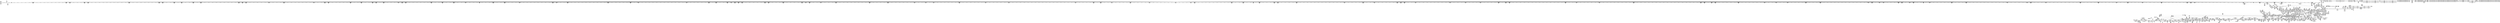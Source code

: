 digraph {
	CE0x47a64b0 [shape=record,shape=Mrecord,label="{CE0x47a64b0|8:_i8,_32:_%struct.inode*,_%struct.selinux_audit_data*,_128:_i32,_456:_i8*,_:_SCMRE_264,280_|*MultipleSource*|security/selinux/hooks.c,3350|Function::selinux_file_fcntl&Arg::file::}"]
	CE0x47dac70 [shape=record,shape=Mrecord,label="{CE0x47dac70|cred_sid:entry|*SummSource*}"]
	CE0x4783ce0 [shape=record,shape=Mrecord,label="{CE0x4783ce0|COLLAPSED:_GCMRE_current_task_external_global_%struct.task_struct*:_elem_0::|security/selinux/hooks.c,3345}"]
	CE0x48335c0 [shape=record,shape=Mrecord,label="{CE0x48335c0|0:_i32,_4:_i32,_8:_i16,_12:_i32,_16:_i32,_20:_i32,_24:_i32,_56:_i8*,_:_SCMRE_182,183_}"]
	CE0x47c21a0 [shape=record,shape=Mrecord,label="{CE0x47c21a0|i64**_getelementptr_inbounds_(_4_x_i64*_,_4_x_i64*_*___llvm_gcda_edge_table261,_i64_0,_i64_3)|*Constant*|*SummSource*}"]
	CE0x477ad50 [shape=record,shape=Mrecord,label="{CE0x477ad50|8:_i8,_32:_%struct.inode*,_%struct.selinux_audit_data*,_128:_i32,_456:_i8*,_:_SCMRE_69,70_}"]
	CE0x4732cf0 [shape=record,shape=Mrecord,label="{CE0x4732cf0|cred_sid:tmp2|*SummSource*}"]
	CE0x47daa00 [shape=record,shape=Mrecord,label="{CE0x47daa00|GLOBAL:cred_sid|*Constant*|*SummSink*}"]
	CE0x47f5580 [shape=record,shape=Mrecord,label="{CE0x47f5580|__validate_creds:tmp7|include/linux/cred.h,174|*SummSink*}"]
	CE0x483c7e0 [shape=record,shape=Mrecord,label="{CE0x483c7e0|0:_i32,_4:_i32,_8:_i16,_12:_i32,_16:_i32,_20:_i32,_24:_i32,_56:_i8*,_:_SCMRE_287,288_}"]
	CE0x47bdf40 [shape=record,shape=Mrecord,label="{CE0x47bdf40|_ret_%struct.inode*_%tmp4,_!dbg_!27713|include/linux/fs.h,1916|*SummSink*}"]
	CE0x474fad0 [shape=record,shape=Mrecord,label="{CE0x474fad0|get_current:entry|*SummSource*}"]
	CE0x4739840 [shape=record,shape=Mrecord,label="{CE0x4739840|i64_5|*Constant*|*SummSink*}"]
	CE0x47c3450 [shape=record,shape=Mrecord,label="{CE0x47c3450|selinux_file_fcntl:call16|security/selinux/hooks.c,3375}"]
	CE0x47436e0 [shape=record,shape=Mrecord,label="{CE0x47436e0|file_has_perm:entry}"]
	CE0x4838fd0 [shape=record,shape=Mrecord,label="{CE0x4838fd0|0:_i32,_4:_i32,_8:_i16,_12:_i32,_16:_i32,_20:_i32,_24:_i32,_56:_i8*,_:_SCMRE_254,255_}"]
	CE0x47b18c0 [shape=record,shape=Mrecord,label="{CE0x47b18c0|selinux_file_fcntl:tmp27|security/selinux/hooks.c,3350|*SummSource*}"]
	CE0x47f6d80 [shape=record,shape=Mrecord,label="{CE0x47f6d80|__validate_creds:tmp8|include/linux/cred.h,175|*SummSink*}"]
	CE0x484b900 [shape=record,shape=Mrecord,label="{CE0x484b900|0:_i32,_4:_i32,_8:_i16,_12:_i32,_16:_i32,_20:_i32,_24:_i32,_56:_i8*,_:_SCMRE_605,606_}"]
	CE0x4759b80 [shape=record,shape=Mrecord,label="{CE0x4759b80|i64*_getelementptr_inbounds_(_33_x_i64_,_33_x_i64_*___llvm_gcov_ctr260,_i64_0,_i64_29)|*Constant*|*SummSource*}"]
	CE0x485bd20 [shape=record,shape=Mrecord,label="{CE0x485bd20|0:_i32,_4:_i32,_8:_i16,_12:_i32,_16:_i32,_20:_i32,_24:_i32,_56:_i8*,_:_SCMRE_983,984_}"]
	CE0x47ce930 [shape=record,shape=Mrecord,label="{CE0x47ce930|file_has_perm:tmp26|security/selinux/hooks.c,1694|*SummSink*}"]
	CE0x48301d0 [shape=record,shape=Mrecord,label="{CE0x48301d0|0:_i32,_4:_i32,_8:_i16,_12:_i32,_16:_i32,_20:_i32,_24:_i32,_56:_i8*,_:_SCMRE_151,152_}"]
	CE0x47d7b50 [shape=record,shape=Mrecord,label="{CE0x47d7b50|_ret_i32_%tmp6,_!dbg_!27716|security/selinux/hooks.c,197}"]
	CE0x477c4f0 [shape=record,shape=Mrecord,label="{CE0x477c4f0|8:_i8,_32:_%struct.inode*,_%struct.selinux_audit_data*,_128:_i32,_456:_i8*,_:_SCMRE_83,84_}"]
	CE0x4834bb0 [shape=record,shape=Mrecord,label="{CE0x4834bb0|0:_i32,_4:_i32,_8:_i16,_12:_i32,_16:_i32,_20:_i32,_24:_i32,_56:_i8*,_:_SCMRE_195,196_}"]
	CE0x47c1e20 [shape=record,shape=Mrecord,label="{CE0x47c1e20|i64**_getelementptr_inbounds_(_4_x_i64*_,_4_x_i64*_*___llvm_gcda_edge_table261,_i64_0,_i64_3)|*Constant*}"]
	CE0x47a10d0 [shape=record,shape=Mrecord,label="{CE0x47a10d0|8:_i8,_32:_%struct.inode*,_%struct.selinux_audit_data*,_128:_i32,_456:_i8*,_:_SCMRE_178,179_}"]
	CE0x4838400 [shape=record,shape=Mrecord,label="{CE0x4838400|0:_i32,_4:_i32,_8:_i16,_12:_i32,_16:_i32,_20:_i32,_24:_i32,_56:_i8*,_:_SCMRE_247,248_}"]
	CE0x4854bd0 [shape=record,shape=Mrecord,label="{CE0x4854bd0|0:_i32,_4:_i32,_8:_i16,_12:_i32,_16:_i32,_20:_i32,_24:_i32,_56:_i8*,_:_SCMRE_884,885_}"]
	CE0x47a52a0 [shape=record,shape=Mrecord,label="{CE0x47a52a0|8:_i8,_32:_%struct.inode*,_%struct.selinux_audit_data*,_128:_i32,_456:_i8*,_:_SCMRE_216,224_|*MultipleSource*|security/selinux/hooks.c,3350|Function::selinux_file_fcntl&Arg::file::}"]
	CE0x4780570 [shape=record,shape=Mrecord,label="{CE0x4780570|%struct.task_struct*_(%struct.task_struct**)*_asm_movq_%gs:$_1:P_,$0_,_r,im,_dirflag_,_fpsr_,_flags_|*SummSink*}"]
	CE0x47f36f0 [shape=record,shape=Mrecord,label="{CE0x47f36f0|i32_(i32,_i32,_i16,_i32,_%struct.common_audit_data*)*_bitcast_(i32_(i32,_i32,_i16,_i32,_%struct.common_audit_data.495*)*_avc_has_perm_to_i32_(i32,_i32,_i16,_i32,_%struct.common_audit_data*)*)|*Constant*}"]
	CE0x4755920 [shape=record,shape=Mrecord,label="{CE0x4755920|__llvm_gcov_indirect_counter_increment:predecessor|Function::__llvm_gcov_indirect_counter_increment&Arg::predecessor::|*SummSink*}"]
	CE0x484c830 [shape=record,shape=Mrecord,label="{CE0x484c830|0:_i32,_4:_i32,_8:_i16,_12:_i32,_16:_i32,_20:_i32,_24:_i32,_56:_i8*,_:_SCMRE_614,615_}"]
	CE0x47f1a40 [shape=record,shape=Mrecord,label="{CE0x47f1a40|inode_has_perm:sid3|security/selinux/hooks.c,1617|*SummSink*}"]
	CE0x4775de0 [shape=record,shape=Mrecord,label="{CE0x4775de0|selinux_file_fcntl:f_flags|security/selinux/hooks.c,3350|*SummSink*}"]
	CE0x47e12a0 [shape=record,shape=Mrecord,label="{CE0x47e12a0|i64*_getelementptr_inbounds_(_12_x_i64_,_12_x_i64_*___llvm_gcov_ctr170,_i64_0,_i64_5)|*Constant*|*SummSource*}"]
	CE0x48304b0 [shape=record,shape=Mrecord,label="{CE0x48304b0|0:_i32,_4:_i32,_8:_i16,_12:_i32,_16:_i32,_20:_i32,_24:_i32,_56:_i8*,_:_SCMRE_153,154_}"]
	CE0x4729b10 [shape=record,shape=Mrecord,label="{CE0x4729b10|selinux_file_fcntl:land.lhs.true7|*SummSink*}"]
	CE0x4832f00 [shape=record,shape=Mrecord,label="{CE0x4832f00|0:_i32,_4:_i32,_8:_i16,_12:_i32,_16:_i32,_20:_i32,_24:_i32,_56:_i8*,_:_SCMRE_178,179_}"]
	CE0x4850f10 [shape=record,shape=Mrecord,label="{CE0x4850f10|0:_i32,_4:_i32,_8:_i16,_12:_i32,_16:_i32,_20:_i32,_24:_i32,_56:_i8*,_:_SCMRE_792,800_|*MultipleSource*|*LoadInst*|include/linux/fs.h,1916|security/selinux/hooks.c,1675|Function::inode_has_perm&Arg::inode::|security/selinux/hooks.c,1611}"]
	CE0x47bfcc0 [shape=record,shape=Mrecord,label="{CE0x47bfcc0|i64*_getelementptr_inbounds_(_33_x_i64_,_33_x_i64_*___llvm_gcov_ctr260,_i64_0,_i64_30)|*Constant*|*SummSource*}"]
	CE0x4857cc0 [shape=record,shape=Mrecord,label="{CE0x4857cc0|0:_i32,_4:_i32,_8:_i16,_12:_i32,_16:_i32,_20:_i32,_24:_i32,_56:_i8*,_:_SCMRE_913,914_}"]
	CE0x4836ed0 [shape=record,shape=Mrecord,label="{CE0x4836ed0|i64*_getelementptr_inbounds_(_2_x_i64_,_2_x_i64_*___llvm_gcov_ctr131,_i64_0,_i64_1)|*Constant*}"]
	CE0x475ea30 [shape=record,shape=Mrecord,label="{CE0x475ea30|get_current:tmp3}"]
	CE0x474c6c0 [shape=record,shape=Mrecord,label="{CE0x474c6c0|selinux_file_fcntl:tmp23|security/selinux/hooks.c,3350|*SummSource*}"]
	CE0x47da450 [shape=record,shape=Mrecord,label="{CE0x47da450|i32_1|*Constant*}"]
	CE0x4777ef0 [shape=record,shape=Mrecord,label="{CE0x4777ef0|8:_i8,_32:_%struct.inode*,_%struct.selinux_audit_data*,_128:_i32,_456:_i8*,_:_SCMRE_16,24_|*MultipleSource*|security/selinux/hooks.c,3350|Function::selinux_file_fcntl&Arg::file::}"]
	CE0x4856520 [shape=record,shape=Mrecord,label="{CE0x4856520|0:_i32,_4:_i32,_8:_i16,_12:_i32,_16:_i32,_20:_i32,_24:_i32,_56:_i8*,_:_SCMRE_899,900_}"]
	CE0x475e8f0 [shape=record,shape=Mrecord,label="{CE0x475e8f0|get_current:tmp2|*SummSource*}"]
	CE0x47ce8c0 [shape=record,shape=Mrecord,label="{CE0x47ce8c0|i64*_getelementptr_inbounds_(_12_x_i64_,_12_x_i64_*___llvm_gcov_ctr170,_i64_0,_i64_10)|*Constant*|*SummSink*}"]
	CE0x4844300 [shape=record,shape=Mrecord,label="{CE0x4844300|0:_i32,_4:_i32,_8:_i16,_12:_i32,_16:_i32,_20:_i32,_24:_i32,_56:_i8*,_:_SCMRE_488,496_|*MultipleSource*|*LoadInst*|include/linux/fs.h,1916|security/selinux/hooks.c,1675|Function::inode_has_perm&Arg::inode::|security/selinux/hooks.c,1611}"]
	CE0x473a2b0 [shape=record,shape=Mrecord,label="{CE0x473a2b0|selinux_file_fcntl:do.end|*SummSink*}"]
	CE0x4832840 [shape=record,shape=Mrecord,label="{CE0x4832840|0:_i32,_4:_i32,_8:_i16,_12:_i32,_16:_i32,_20:_i32,_24:_i32,_56:_i8*,_:_SCMRE_174,175_}"]
	CE0x47c7540 [shape=record,shape=Mrecord,label="{CE0x47c7540|__llvm_gcov_indirect_counter_increment:exit}"]
	CE0x48520d0 [shape=record,shape=Mrecord,label="{CE0x48520d0|0:_i32,_4:_i32,_8:_i16,_12:_i32,_16:_i32,_20:_i32,_24:_i32,_56:_i8*,_:_SCMRE_840,848_|*MultipleSource*|*LoadInst*|include/linux/fs.h,1916|security/selinux/hooks.c,1675|Function::inode_has_perm&Arg::inode::|security/selinux/hooks.c,1611}"]
	CE0x4803c90 [shape=record,shape=Mrecord,label="{CE0x4803c90|__validate_creds:tmp|*SummSink*}"]
	CE0x473ba90 [shape=record,shape=Mrecord,label="{CE0x473ba90|i8*_getelementptr_inbounds_(_25_x_i8_,_25_x_i8_*_.str3,_i32_0,_i32_0)|*Constant*|*SummSink*}"]
	CE0x47dd0a0 [shape=record,shape=Mrecord,label="{CE0x47dd0a0|cred_sid:tmp3}"]
	CE0x4849aa0 [shape=record,shape=Mrecord,label="{CE0x4849aa0|0:_i32,_4:_i32,_8:_i16,_12:_i32,_16:_i32,_20:_i32,_24:_i32,_56:_i8*,_:_SCMRE_587,588_}"]
	CE0x4762dd0 [shape=record,shape=Mrecord,label="{CE0x4762dd0|selinux_file_fcntl:call3|security/selinux/hooks.c,3345|*SummSink*}"]
	CE0x475b7e0 [shape=record,shape=Mrecord,label="{CE0x475b7e0|i32_17|*Constant*|*SummSource*}"]
	CE0x4773530 [shape=record,shape=Mrecord,label="{CE0x4773530|file_has_perm:sid2|security/selinux/hooks.c,1683}"]
	CE0x48465c0 [shape=record,shape=Mrecord,label="{CE0x48465c0|0:_i32,_4:_i32,_8:_i16,_12:_i32,_16:_i32,_20:_i32,_24:_i32,_56:_i8*,_:_SCMRE_555,556_}"]
	CE0x4856f40 [shape=record,shape=Mrecord,label="{CE0x4856f40|0:_i32,_4:_i32,_8:_i16,_12:_i32,_16:_i32,_20:_i32,_24:_i32,_56:_i8*,_:_SCMRE_905,906_}"]
	CE0x482dc20 [shape=record,shape=Mrecord,label="{CE0x482dc20|cred_sid:tmp6|security/selinux/hooks.c,197}"]
	CE0x47d4e50 [shape=record,shape=Mrecord,label="{CE0x47d4e50|file_has_perm:call4|security/selinux/hooks.c,1684|*SummSource*}"]
	CE0x47e0440 [shape=record,shape=Mrecord,label="{CE0x47e0440|file_has_perm:tmp13|security/selinux/hooks.c,1688|*SummSink*}"]
	CE0x475fea0 [shape=record,shape=Mrecord,label="{CE0x475fea0|cred_sid:sid|security/selinux/hooks.c,197}"]
	CE0x4741480 [shape=record,shape=Mrecord,label="{CE0x4741480|selinux_file_fcntl:call|security/selinux/hooks.c,3345|*SummSource*}"]
	CE0x47bce90 [shape=record,shape=Mrecord,label="{CE0x47bce90|i64*_getelementptr_inbounds_(_2_x_i64_,_2_x_i64_*___llvm_gcov_ctr131,_i64_0,_i64_1)|*Constant*|*SummSink*}"]
	CE0x484d760 [shape=record,shape=Mrecord,label="{CE0x484d760|0:_i32,_4:_i32,_8:_i16,_12:_i32,_16:_i32,_20:_i32,_24:_i32,_56:_i8*,_:_SCMRE_623,624_}"]
	CE0x4755850 [shape=record,shape=Mrecord,label="{CE0x4755850|__llvm_gcov_indirect_counter_increment:predecessor|Function::__llvm_gcov_indirect_counter_increment&Arg::predecessor::|*SummSource*}"]
	CE0x47c6250 [shape=record,shape=Mrecord,label="{CE0x47c6250|selinux_file_fcntl:tmp38|security/selinux/hooks.c,3379|*SummSink*}"]
	CE0x473cc40 [shape=record,shape=Mrecord,label="{CE0x473cc40|selinux_file_fcntl:tmp2|*SummSink*}"]
	CE0x479ea00 [shape=record,shape=Mrecord,label="{CE0x479ea00|8:_i8,_32:_%struct.inode*,_%struct.selinux_audit_data*,_128:_i32,_456:_i8*,_:_SCMRE_155,156_}"]
	CE0x47f98d0 [shape=record,shape=Mrecord,label="{CE0x47f98d0|file_inode:bb|*SummSource*}"]
	CE0x4849590 [shape=record,shape=Mrecord,label="{CE0x4849590|0:_i32,_4:_i32,_8:_i16,_12:_i32,_16:_i32,_20:_i32,_24:_i32,_56:_i8*,_:_SCMRE_584,585_}"]
	CE0x47473e0 [shape=record,shape=Mrecord,label="{CE0x47473e0|selinux_file_fcntl:tmp13|security/selinux/hooks.c,3345|*SummSink*}"]
	CE0x477c190 [shape=record,shape=Mrecord,label="{CE0x477c190|8:_i8,_32:_%struct.inode*,_%struct.selinux_audit_data*,_128:_i32,_456:_i8*,_:_SCMRE_81,82_}"]
	CE0x47c57a0 [shape=record,shape=Mrecord,label="{CE0x47c57a0|i64*_getelementptr_inbounds_(_33_x_i64_,_33_x_i64_*___llvm_gcov_ctr260,_i64_0,_i64_32)|*Constant*|*SummSource*}"]
	CE0x4802090 [shape=record,shape=Mrecord,label="{CE0x4802090|0:_i32,_4:_i32,_8:_i16,_12:_i32,_16:_i32,_20:_i32,_24:_i32,_56:_i8*,_:_SCMRE_2,4_|*MultipleSource*|*LoadInst*|include/linux/fs.h,1916|security/selinux/hooks.c,1675|Function::inode_has_perm&Arg::inode::|security/selinux/hooks.c,1611}"]
	CE0x483d200 [shape=record,shape=Mrecord,label="{CE0x483d200|0:_i32,_4:_i32,_8:_i16,_12:_i32,_16:_i32,_20:_i32,_24:_i32,_56:_i8*,_:_SCMRE_293,294_}"]
	CE0x47b23d0 [shape=record,shape=Mrecord,label="{CE0x47b23d0|i64*_getelementptr_inbounds_(_33_x_i64_,_33_x_i64_*___llvm_gcov_ctr260,_i64_0,_i64_28)|*Constant*}"]
	CE0x483e9a0 [shape=record,shape=Mrecord,label="{CE0x483e9a0|0:_i32,_4:_i32,_8:_i16,_12:_i32,_16:_i32,_20:_i32,_24:_i32,_56:_i8*,_:_SCMRE_307,308_}"]
	CE0x4753b30 [shape=record,shape=Mrecord,label="{CE0x4753b30|i1_true|*Constant*|*SummSink*}"]
	CE0x47a15e0 [shape=record,shape=Mrecord,label="{CE0x47a15e0|8:_i8,_32:_%struct.inode*,_%struct.selinux_audit_data*,_128:_i32,_456:_i8*,_:_SCMRE_181,182_}"]
	CE0x47c86d0 [shape=record,shape=Mrecord,label="{CE0x47c86d0|i64*_getelementptr_inbounds_(_2_x_i64_,_2_x_i64_*___llvm_gcov_ctr98,_i64_0,_i64_1)|*Constant*|*SummSink*}"]
	CE0x47d7a80 [shape=record,shape=Mrecord,label="{CE0x47d7a80|cred_sid:cred|Function::cred_sid&Arg::cred::|*SummSink*}"]
	CE0x483d710 [shape=record,shape=Mrecord,label="{CE0x483d710|0:_i32,_4:_i32,_8:_i16,_12:_i32,_16:_i32,_20:_i32,_24:_i32,_56:_i8*,_:_SCMRE_296,297_}"]
	CE0x4748ac0 [shape=record,shape=Mrecord,label="{CE0x4748ac0|selinux_file_fcntl:tmp15|security/selinux/hooks.c,3345|*SummSource*}"]
	CE0x4747d40 [shape=record,shape=Mrecord,label="{CE0x4747d40|i32_36|*Constant*}"]
	CE0x4732650 [shape=record,shape=Mrecord,label="{CE0x4732650|cred_sid:tmp}"]
	CE0x47c0050 [shape=record,shape=Mrecord,label="{CE0x47c0050|_call_void___llvm_gcov_indirect_counter_increment(i32*___llvm_gcov_global_state_pred262,_i64**_getelementptr_inbounds_(_4_x_i64*_,_4_x_i64*_*___llvm_gcda_edge_table261,_i64_0,_i64_3)),_!dbg_!27761|security/selinux/hooks.c,3375}"]
	CE0x47b0e20 [shape=record,shape=Mrecord,label="{CE0x47b0e20|i64*_getelementptr_inbounds_(_8_x_i64_,_8_x_i64_*___llvm_gcov_ctr154,_i64_0,_i64_2)|*Constant*|*SummSink*}"]
	CE0x47f1fd0 [shape=record,shape=Mrecord,label="{CE0x47f1fd0|inode_has_perm:sclass|security/selinux/hooks.c,1617}"]
	CE0x475e0d0 [shape=record,shape=Mrecord,label="{CE0x475e0d0|get_current:tmp1}"]
	CE0x47b0430 [shape=record,shape=Mrecord,label="{CE0x47b0430|cred_sid:bb|*SummSource*}"]
	CE0x4829e10 [shape=record,shape=Mrecord,label="{CE0x4829e10|__validate_creds:entry|*SummSource*}"]
	CE0x477bc80 [shape=record,shape=Mrecord,label="{CE0x477bc80|8:_i8,_32:_%struct.inode*,_%struct.selinux_audit_data*,_128:_i32,_456:_i8*,_:_SCMRE_78,79_}"]
	CE0x474a950 [shape=record,shape=Mrecord,label="{CE0x474a950|i64_4|*Constant*|*SummSource*}"]
	CE0x4747c40 [shape=record,shape=Mrecord,label="{CE0x4747c40|i32_11|*Constant*|*SummSink*}"]
	CE0x4829c10 [shape=record,shape=Mrecord,label="{CE0x4829c10|GLOBAL:__validate_creds|*Constant*|*SummSource*}"]
	CE0x4744df0 [shape=record,shape=Mrecord,label="{CE0x4744df0|file_has_perm:if.end6}"]
	CE0x47e7a30 [shape=record,shape=Mrecord,label="{CE0x47e7a30|file_has_perm:path|security/selinux/hooks.c,1681|*SummSource*}"]
	CE0x4779c70 [shape=record,shape=Mrecord,label="{CE0x4779c70|8:_i8,_32:_%struct.inode*,_%struct.selinux_audit_data*,_128:_i32,_456:_i8*,_:_SCMRE_59,60_}"]
	CE0x473a580 [shape=record,shape=Mrecord,label="{CE0x473a580|selinux_file_fcntl:do.end|*SummSource*}"]
	CE0x482e640 [shape=record,shape=Mrecord,label="{CE0x482e640|0:_i32,_4:_i32,_8:_i16,_12:_i32,_16:_i32,_20:_i32,_24:_i32,_56:_i8*,_:_SCMRE_120,128_|*MultipleSource*|*LoadInst*|include/linux/fs.h,1916|security/selinux/hooks.c,1675|Function::inode_has_perm&Arg::inode::|security/selinux/hooks.c,1611}"]
	CE0x47c8050 [shape=record,shape=Mrecord,label="{CE0x47c8050|i32_-1|*Constant*}"]
	CE0x4847070 [shape=record,shape=Mrecord,label="{CE0x4847070|0:_i32,_4:_i32,_8:_i16,_12:_i32,_16:_i32,_20:_i32,_24:_i32,_56:_i8*,_:_SCMRE_562,563_}"]
	CE0x477cf10 [shape=record,shape=Mrecord,label="{CE0x477cf10|8:_i8,_32:_%struct.inode*,_%struct.selinux_audit_data*,_128:_i32,_456:_i8*,_:_SCMRE_89,90_}"]
	CE0x4828850 [shape=record,shape=Mrecord,label="{CE0x4828850|_ret_i32_%tmp6,_!dbg_!27716|security/selinux/hooks.c,197}"]
	CE0x48592b0 [shape=record,shape=Mrecord,label="{CE0x48592b0|0:_i32,_4:_i32,_8:_i16,_12:_i32,_16:_i32,_20:_i32,_24:_i32,_56:_i8*,_:_SCMRE_926,927_}"]
	CE0x4751880 [shape=record,shape=Mrecord,label="{CE0x4751880|selinux_file_fcntl:tobool1|security/selinux/hooks.c,3345|*SummSource*}"]
	CE0x4843220 [shape=record,shape=Mrecord,label="{CE0x4843220|0:_i32,_4:_i32,_8:_i16,_12:_i32,_16:_i32,_20:_i32,_24:_i32,_56:_i8*,_:_SCMRE_479,480_}"]
	CE0x47f42a0 [shape=record,shape=Mrecord,label="{CE0x47f42a0|avc_has_perm:auditdata|Function::avc_has_perm&Arg::auditdata::}"]
	CE0x479fff0 [shape=record,shape=Mrecord,label="{CE0x479fff0|8:_i8,_32:_%struct.inode*,_%struct.selinux_audit_data*,_128:_i32,_456:_i8*,_:_SCMRE_168,169_}"]
	CE0x4730f70 [shape=record,shape=Mrecord,label="{CE0x4730f70|i32_2|*Constant*|*SummSink*}"]
	CE0x484b750 [shape=record,shape=Mrecord,label="{CE0x484b750|0:_i32,_4:_i32,_8:_i16,_12:_i32,_16:_i32,_20:_i32,_24:_i32,_56:_i8*,_:_SCMRE_604,605_}"]
	CE0x47cf1a0 [shape=record,shape=Mrecord,label="{CE0x47cf1a0|file_has_perm:tmp24|security/selinux/hooks.c,1695|*SummSink*}"]
	CE0x4746e90 [shape=record,shape=Mrecord,label="{CE0x4746e90|selinux_file_fcntl:if.end12|*SummSink*}"]
	CE0x485cde0 [shape=record,shape=Mrecord,label="{CE0x485cde0|inode_has_perm:tobool|security/selinux/hooks.c,1611}"]
	CE0x47e6cf0 [shape=record,shape=Mrecord,label="{CE0x47e6cf0|__llvm_gcov_indirect_counter_increment:tmp}"]
	CE0x47f5230 [shape=record,shape=Mrecord,label="{CE0x47f5230|i64*_getelementptr_inbounds_(_5_x_i64_,_5_x_i64_*___llvm_gcov_ctr155,_i64_0,_i64_3)|*Constant*|*SummSink*}"]
	CE0x4833ad0 [shape=record,shape=Mrecord,label="{CE0x4833ad0|0:_i32,_4:_i32,_8:_i16,_12:_i32,_16:_i32,_20:_i32,_24:_i32,_56:_i8*,_:_SCMRE_185,186_}"]
	CE0x4760c90 [shape=record,shape=Mrecord,label="{CE0x4760c90|COLLAPSED:_GCMRE___llvm_gcov_ctr170_internal_global_12_x_i64_zeroinitializer:_elem_0:default:}"]
	CE0x48355d0 [shape=record,shape=Mrecord,label="{CE0x48355d0|0:_i32,_4:_i32,_8:_i16,_12:_i32,_16:_i32,_20:_i32,_24:_i32,_56:_i8*,_:_SCMRE_201,202_}"]
	CE0x477e810 [shape=record,shape=Mrecord,label="{CE0x477e810|selinux_file_fcntl:tmp3|*SummSource*}"]
	CE0x4805dc0 [shape=record,shape=Mrecord,label="{CE0x4805dc0|i64*_getelementptr_inbounds_(_5_x_i64_,_5_x_i64_*___llvm_gcov_ctr155,_i64_0,_i64_0)|*Constant*|*SummSink*}"]
	CE0x47ca380 [shape=record,shape=Mrecord,label="{CE0x47ca380|i64_8|*Constant*|*SummSource*}"]
	CE0x48506d0 [shape=record,shape=Mrecord,label="{CE0x48506d0|0:_i32,_4:_i32,_8:_i16,_12:_i32,_16:_i32,_20:_i32,_24:_i32,_56:_i8*,_:_SCMRE_760,768_|*MultipleSource*|*LoadInst*|include/linux/fs.h,1916|security/selinux/hooks.c,1675|Function::inode_has_perm&Arg::inode::|security/selinux/hooks.c,1611}"]
	CE0x48041b0 [shape=record,shape=Mrecord,label="{CE0x48041b0|inode_has_perm:bb|*SummSource*}"]
	CE0x47526f0 [shape=record,shape=Mrecord,label="{CE0x47526f0|selinux_file_fcntl:tmp5|security/selinux/hooks.c,3345|*SummSink*}"]
	CE0x486b870 [shape=record,shape=Mrecord,label="{CE0x486b870|GLOBAL:llvm.expect.i64|*Constant*}"]
	CE0x48409d0 [shape=record,shape=Mrecord,label="{CE0x48409d0|0:_i32,_4:_i32,_8:_i16,_12:_i32,_16:_i32,_20:_i32,_24:_i32,_56:_i8*,_:_SCMRE_392,400_|*MultipleSource*|*LoadInst*|include/linux/fs.h,1916|security/selinux/hooks.c,1675|Function::inode_has_perm&Arg::inode::|security/selinux/hooks.c,1611}"]
	CE0x4734700 [shape=record,shape=Mrecord,label="{CE0x4734700|file_inode:tmp|*SummSink*}"]
	CE0x4776890 [shape=record,shape=Mrecord,label="{CE0x4776890|8:_i8,_32:_%struct.inode*,_%struct.selinux_audit_data*,_128:_i32,_456:_i8*,_:_SCMRE_4,5_}"]
	CE0x47de250 [shape=record,shape=Mrecord,label="{CE0x47de250|inode_has_perm:tmp4|security/selinux/hooks.c,1609|*SummSource*}"]
	CE0x4774ee0 [shape=record,shape=Mrecord,label="{CE0x4774ee0|i64_26|*Constant*|*SummSink*}"]
	CE0x4839330 [shape=record,shape=Mrecord,label="{CE0x4839330|0:_i32,_4:_i32,_8:_i16,_12:_i32,_16:_i32,_20:_i32,_24:_i32,_56:_i8*,_:_SCMRE_256,257_}"]
	CE0x484a160 [shape=record,shape=Mrecord,label="{CE0x484a160|0:_i32,_4:_i32,_8:_i16,_12:_i32,_16:_i32,_20:_i32,_24:_i32,_56:_i8*,_:_SCMRE_591,592_}"]
	CE0x475bbd0 [shape=record,shape=Mrecord,label="{CE0x475bbd0|i32_5|*Constant*|*SummSink*}"]
	CE0x484f910 [shape=record,shape=Mrecord,label="{CE0x484f910|0:_i32,_4:_i32,_8:_i16,_12:_i32,_16:_i32,_20:_i32,_24:_i32,_56:_i8*,_:_SCMRE_712,728_|*MultipleSource*|*LoadInst*|include/linux/fs.h,1916|security/selinux/hooks.c,1675|Function::inode_has_perm&Arg::inode::|security/selinux/hooks.c,1611}"]
	CE0x4844800 [shape=record,shape=Mrecord,label="{CE0x4844800|0:_i32,_4:_i32,_8:_i16,_12:_i32,_16:_i32,_20:_i32,_24:_i32,_56:_i8*,_:_SCMRE_504,508_|*MultipleSource*|*LoadInst*|include/linux/fs.h,1916|security/selinux/hooks.c,1675|Function::inode_has_perm&Arg::inode::|security/selinux/hooks.c,1611}"]
	CE0x4853e50 [shape=record,shape=Mrecord,label="{CE0x4853e50|0:_i32,_4:_i32,_8:_i16,_12:_i32,_16:_i32,_20:_i32,_24:_i32,_56:_i8*,_:_SCMRE_876,877_}"]
	CE0x4799e60 [shape=record,shape=Mrecord,label="{CE0x4799e60|8:_i8,_32:_%struct.inode*,_%struct.selinux_audit_data*,_128:_i32,_456:_i8*,_:_SCMRE_99,100_}"]
	CE0x47c9330 [shape=record,shape=Mrecord,label="{CE0x47c9330|__llvm_gcov_indirect_counter_increment:tmp2}"]
	CE0x47d1760 [shape=record,shape=Mrecord,label="{CE0x47d1760|i64_16|*Constant*|*SummSink*}"]
	CE0x4804f40 [shape=record,shape=Mrecord,label="{CE0x4804f40|__validate_creds:lnot|include/linux/cred.h,173|*SummSource*}"]
	CE0x475eb50 [shape=record,shape=Mrecord,label="{CE0x475eb50|file_has_perm:f_security|security/selinux/hooks.c,1674|*SummSink*}"]
	CE0x4762300 [shape=record,shape=Mrecord,label="{CE0x4762300|file_has_perm:if.then|*SummSink*}"]
	CE0x47ddc80 [shape=record,shape=Mrecord,label="{CE0x47ddc80|file_has_perm:ad|security/selinux/hooks.c, 1676|*SummSource*}"]
	CE0x475f680 [shape=record,shape=Mrecord,label="{CE0x475f680|__validate_creds:conv|include/linux/cred.h,173|*SummSource*}"]
	CE0x477c340 [shape=record,shape=Mrecord,label="{CE0x477c340|8:_i8,_32:_%struct.inode*,_%struct.selinux_audit_data*,_128:_i32,_456:_i8*,_:_SCMRE_82,83_}"]
	CE0x47cea90 [shape=record,shape=Mrecord,label="{CE0x47cea90|file_has_perm:tmp27|security/selinux/hooks.c,1694|*SummSource*}"]
	CE0x47e4bf0 [shape=record,shape=Mrecord,label="{CE0x47e4bf0|file_inode:f_inode|include/linux/fs.h,1916|*SummSink*}"]
	CE0x47267b0 [shape=record,shape=Mrecord,label="{CE0x47267b0|selinux_file_fcntl:bb|*SummSource*}"]
	CE0x4742be0 [shape=record,shape=Mrecord,label="{CE0x4742be0|selinux_file_fcntl:tmp4|security/selinux/hooks.c,3345}"]
	CE0x4855b00 [shape=record,shape=Mrecord,label="{CE0x4855b00|0:_i32,_4:_i32,_8:_i16,_12:_i32,_16:_i32,_20:_i32,_24:_i32,_56:_i8*,_:_SCMRE_893,894_}"]
	CE0x477f8f0 [shape=record,shape=Mrecord,label="{CE0x477f8f0|GLOBAL:__llvm_gcov_ctr260|Global_var:__llvm_gcov_ctr260|*SummSource*}"]
	CE0x47bcd20 [shape=record,shape=Mrecord,label="{CE0x47bcd20|i64*_getelementptr_inbounds_(_2_x_i64_,_2_x_i64_*___llvm_gcov_ctr131,_i64_0,_i64_1)|*Constant*|*SummSource*}"]
	CE0x48329f0 [shape=record,shape=Mrecord,label="{CE0x48329f0|0:_i32,_4:_i32,_8:_i16,_12:_i32,_16:_i32,_20:_i32,_24:_i32,_56:_i8*,_:_SCMRE_175,176_}"]
	CE0x4743b10 [shape=record,shape=Mrecord,label="{CE0x4743b10|selinux_file_fcntl:cred4|security/selinux/hooks.c,3345|*SummSource*}"]
	CE0x472da20 [shape=record,shape=Mrecord,label="{CE0x472da20|__llvm_gcov_indirect_counter_increment:tmp3}"]
	CE0x4733e90 [shape=record,shape=Mrecord,label="{CE0x4733e90|__llvm_gcov_indirect_counter_increment:bb|*SummSink*}"]
	CE0x4857960 [shape=record,shape=Mrecord,label="{CE0x4857960|0:_i32,_4:_i32,_8:_i16,_12:_i32,_16:_i32,_20:_i32,_24:_i32,_56:_i8*,_:_SCMRE_911,912_}"]
	CE0x47572e0 [shape=record,shape=Mrecord,label="{CE0x47572e0|file_has_perm:tmp16|security/selinux/hooks.c,1689|*SummSource*}"]
	CE0x4739970 [shape=record,shape=Mrecord,label="{CE0x4739970|i64*_getelementptr_inbounds_(_33_x_i64_,_33_x_i64_*___llvm_gcov_ctr260,_i64_0,_i64_6)|*Constant*}"]
	CE0x47c3dc0 [shape=record,shape=Mrecord,label="{CE0x47c3dc0|selinux_file_fcntl:err.0}"]
	CE0x486cbf0 [shape=record,shape=Mrecord,label="{CE0x486cbf0|i64_3|*Constant*}"]
	CE0x4806ed0 [shape=record,shape=Mrecord,label="{CE0x4806ed0|__validate_creds:lnot|include/linux/cred.h,173}"]
	"CONST[source:1(input),value:2(dynamic)][purpose:{operation}][SrcIdx:5]"
	CE0x474c3c0 [shape=record,shape=Mrecord,label="{CE0x474c3c0|selinux_file_fcntl:tmp23|security/selinux/hooks.c,3350}"]
	CE0x486c1c0 [shape=record,shape=Mrecord,label="{CE0x486c1c0|i64_4|*Constant*}"]
	CE0x473ab00 [shape=record,shape=Mrecord,label="{CE0x473ab00|selinux_file_fcntl:tmp24|security/selinux/hooks.c,3350}"]
	CE0x47d07a0 [shape=record,shape=Mrecord,label="{CE0x47d07a0|inode_has_perm:cred|Function::inode_has_perm&Arg::cred::}"]
	CE0x47c99d0 [shape=record,shape=Mrecord,label="{CE0x47c99d0|file_has_perm:tobool7|security/selinux/hooks.c,1694|*SummSource*}"]
	CE0x472d7e0 [shape=record,shape=Mrecord,label="{CE0x472d7e0|i64*_null|*Constant*|*SummSink*}"]
	CE0x47decf0 [shape=record,shape=Mrecord,label="{CE0x47decf0|avc_has_perm:auditdata|Function::avc_has_perm&Arg::auditdata::|*SummSource*}"]
	CE0x4846d10 [shape=record,shape=Mrecord,label="{CE0x4846d10|0:_i32,_4:_i32,_8:_i16,_12:_i32,_16:_i32,_20:_i32,_24:_i32,_56:_i8*,_:_SCMRE_560,561_}"]
	CE0x4779e20 [shape=record,shape=Mrecord,label="{CE0x4779e20|8:_i8,_32:_%struct.inode*,_%struct.selinux_audit_data*,_128:_i32,_456:_i8*,_:_SCMRE_60,61_}"]
	CE0x4760a40 [shape=record,shape=Mrecord,label="{CE0x4760a40|i64*_getelementptr_inbounds_(_12_x_i64_,_12_x_i64_*___llvm_gcov_ctr170,_i64_0,_i64_0)|*Constant*|*SummSink*}"]
	CE0x474cd60 [shape=record,shape=Mrecord,label="{CE0x474cd60|i8*_getelementptr_inbounds_(_45_x_i8_,_45_x_i8_*_.str12,_i32_0,_i32_0)|*Constant*|*SummSource*}"]
	CE0x47a35f0 [shape=record,shape=Mrecord,label="{CE0x47a35f0|8:_i8,_32:_%struct.inode*,_%struct.selinux_audit_data*,_128:_i32,_456:_i8*,_:_SCMRE_200,201_}"]
	CE0x4805910 [shape=record,shape=Mrecord,label="{CE0x4805910|i32_4|*Constant*}"]
	CE0x47c92a0 [shape=record,shape=Mrecord,label="{CE0x47c92a0|__llvm_gcov_indirect_counter_increment:tmp1|*SummSink*}"]
	CE0x472edd0 [shape=record,shape=Mrecord,label="{CE0x472edd0|selinux_file_fcntl:cmd|Function::selinux_file_fcntl&Arg::cmd::|*SummSink*}"]
	CE0x47bd850 [shape=record,shape=Mrecord,label="{CE0x47bd850|cred_sid:tmp|*SummSink*}"]
	CE0x47d78e0 [shape=record,shape=Mrecord,label="{CE0x47d78e0|cred_sid:cred|Function::cred_sid&Arg::cred::}"]
	CE0x47de510 [shape=record,shape=Mrecord,label="{CE0x47de510|avc_has_perm:tclass|Function::avc_has_perm&Arg::tclass::|*SummSource*}"]
	CE0x4833260 [shape=record,shape=Mrecord,label="{CE0x4833260|0:_i32,_4:_i32,_8:_i16,_12:_i32,_16:_i32,_20:_i32,_24:_i32,_56:_i8*,_:_SCMRE_180,181_}"]
	CE0x4850990 [shape=record,shape=Mrecord,label="{CE0x4850990|0:_i32,_4:_i32,_8:_i16,_12:_i32,_16:_i32,_20:_i32,_24:_i32,_56:_i8*,_:_SCMRE_768,776_|*MultipleSource*|*LoadInst*|include/linux/fs.h,1916|security/selinux/hooks.c,1675|Function::inode_has_perm&Arg::inode::|security/selinux/hooks.c,1611}"]
	CE0x479c3f0 [shape=record,shape=Mrecord,label="{CE0x479c3f0|8:_i8,_32:_%struct.inode*,_%struct.selinux_audit_data*,_128:_i32,_456:_i8*,_:_SCMRE_122,123_}"]
	CE0x47a1790 [shape=record,shape=Mrecord,label="{CE0x47a1790|8:_i8,_32:_%struct.inode*,_%struct.selinux_audit_data*,_128:_i32,_456:_i8*,_:_SCMRE_182,183_}"]
	CE0x47a46d0 [shape=record,shape=Mrecord,label="{CE0x47a46d0|8:_i8,_32:_%struct.inode*,_%struct.selinux_audit_data*,_128:_i32,_456:_i8*,_:_SCMRE_210,211_}"]
	CE0x483d8c0 [shape=record,shape=Mrecord,label="{CE0x483d8c0|0:_i32,_4:_i32,_8:_i16,_12:_i32,_16:_i32,_20:_i32,_24:_i32,_56:_i8*,_:_SCMRE_297,298_}"]
	CE0x483dc20 [shape=record,shape=Mrecord,label="{CE0x483dc20|0:_i32,_4:_i32,_8:_i16,_12:_i32,_16:_i32,_20:_i32,_24:_i32,_56:_i8*,_:_SCMRE_299,300_}"]
	CE0x4843070 [shape=record,shape=Mrecord,label="{CE0x4843070|0:_i32,_4:_i32,_8:_i16,_12:_i32,_16:_i32,_20:_i32,_24:_i32,_56:_i8*,_:_SCMRE_478,479_}"]
	CE0x4753de0 [shape=record,shape=Mrecord,label="{CE0x4753de0|i64*_getelementptr_inbounds_(_33_x_i64_,_33_x_i64_*___llvm_gcov_ctr260,_i64_0,_i64_8)|*Constant*}"]
	CE0x47495f0 [shape=record,shape=Mrecord,label="{CE0x47495f0|i64*_getelementptr_inbounds_(_33_x_i64_,_33_x_i64_*___llvm_gcov_ctr260,_i64_0,_i64_9)|*Constant*|*SummSink*}"]
	CE0x4720a30 [shape=record,shape=Mrecord,label="{CE0x4720a30|selinux_file_fcntl:tmp25|security/selinux/hooks.c,3350|*SummSink*}"]
	CE0x4847220 [shape=record,shape=Mrecord,label="{CE0x4847220|0:_i32,_4:_i32,_8:_i16,_12:_i32,_16:_i32,_20:_i32,_24:_i32,_56:_i8*,_:_SCMRE_563,564_}"]
	CE0x4829790 [shape=record,shape=Mrecord,label="{CE0x4829790|_call_void_mcount()_#3}"]
	CE0x472f240 [shape=record,shape=Mrecord,label="{CE0x472f240|i32_6|*Constant*|*SummSource*}"]
	CE0x47d8a90 [shape=record,shape=Mrecord,label="{CE0x47d8a90|0:_i64*,_array:_GCR___llvm_gcda_edge_table261_internal_unnamed_addr_constant_4_x_i64*_i64*_getelementptr_inbounds_(_33_x_i64_,_33_x_i64_*___llvm_gcov_ctr260,_i64_0,_i64_10),_i64*_getelementptr_inbounds_(_33_x_i64_,_33_x_i64_*___llvm_gcov_ctr260,_i64_0,_i64_11),_i64*_getelementptr_inbounds_(_33_x_i64_,_33_x_i64_*___llvm_gcov_ctr260,_i64_0,_i64_17),_i64*_getelementptr_inbounds_(_33_x_i64_,_33_x_i64_*___llvm_gcov_ctr260,_i64_0,_i64_23)_:_elem_0::}"]
	CE0x47afe50 [shape=record,shape=Mrecord,label="{CE0x47afe50|0:_i32,_4:_i32,_8:_i16,_12:_i32,_16:_i32,_20:_i32,_24:_i32,_56:_i8*,_:_SCMRE_16,24_|*MultipleSource*|*LoadInst*|include/linux/fs.h,1916|security/selinux/hooks.c,1675|Function::inode_has_perm&Arg::inode::|security/selinux/hooks.c,1611}"]
	CE0x485fda0 [shape=record,shape=Mrecord,label="{CE0x485fda0|inode_has_perm:call|security/selinux/hooks.c,1614|*SummSource*}"]
	CE0x48689e0 [shape=record,shape=Mrecord,label="{CE0x48689e0|__validate_creds:tmp5|include/linux/cred.h,173|*SummSink*}"]
	CE0x4730de0 [shape=record,shape=Mrecord,label="{CE0x4730de0|i64*_getelementptr_inbounds_(_2_x_i64_,_2_x_i64_*___llvm_gcov_ctr98,_i64_0,_i64_0)|*Constant*|*SummSource*}"]
	CE0x47df6b0 [shape=record,shape=Mrecord,label="{CE0x47df6b0|file_has_perm:tobool|security/selinux/hooks.c,1688}"]
	CE0x4725910 [shape=record,shape=Mrecord,label="{CE0x4725910|selinux_file_fcntl:tmp8|security/selinux/hooks.c,3345|*SummSink*}"]
	CE0x483f8c0 [shape=record,shape=Mrecord,label="{CE0x483f8c0|0:_i32,_4:_i32,_8:_i16,_12:_i32,_16:_i32,_20:_i32,_24:_i32,_56:_i8*,_:_SCMRE_336,344_|*MultipleSource*|*LoadInst*|include/linux/fs.h,1916|security/selinux/hooks.c,1675|Function::inode_has_perm&Arg::inode::|security/selinux/hooks.c,1611}"]
	CE0x47cfc10 [shape=record,shape=Mrecord,label="{CE0x47cfc10|file_has_perm:call9|security/selinux/hooks.c,1695}"]
	CE0x47a06b0 [shape=record,shape=Mrecord,label="{CE0x47a06b0|8:_i8,_32:_%struct.inode*,_%struct.selinux_audit_data*,_128:_i32,_456:_i8*,_:_SCMRE_172,173_}"]
	CE0x47cd290 [shape=record,shape=Mrecord,label="{CE0x47cd290|inode_has_perm:adp|Function::inode_has_perm&Arg::adp::|*SummSource*}"]
	CE0x4779760 [shape=record,shape=Mrecord,label="{CE0x4779760|8:_i8,_32:_%struct.inode*,_%struct.selinux_audit_data*,_128:_i32,_456:_i8*,_:_SCMRE_56,57_}"]
	CE0x4867a80 [shape=record,shape=Mrecord,label="{CE0x4867a80|GLOBAL:__llvm_gcov_ctr155|Global_var:__llvm_gcov_ctr155}"]
	CE0x4734c60 [shape=record,shape=Mrecord,label="{CE0x4734c60|GLOBAL:file_inode|*Constant*|*SummSource*}"]
	CE0x482d1f0 [shape=record,shape=Mrecord,label="{CE0x482d1f0|__validate_creds:lnot.ext|include/linux/cred.h,173|*SummSource*}"]
	CE0x47d62f0 [shape=record,shape=Mrecord,label="{CE0x47d62f0|i16_8|*Constant*}"]
	CE0x59b72d0 [shape=record,shape=Mrecord,label="{CE0x59b72d0|selinux_file_fcntl:sw.epilog|*SummSource*}"]
	CE0x484f390 [shape=record,shape=Mrecord,label="{CE0x484f390|0:_i32,_4:_i32,_8:_i16,_12:_i32,_16:_i32,_20:_i32,_24:_i32,_56:_i8*,_:_SCMRE_696,704_|*MultipleSource*|*LoadInst*|include/linux/fs.h,1916|security/selinux/hooks.c,1675|Function::inode_has_perm&Arg::inode::|security/selinux/hooks.c,1611}"]
	CE0x47df150 [shape=record,shape=Mrecord,label="{CE0x47df150|_ret_i32_%retval.0,_!dbg_!27728|security/selinux/avc.c,775|*SummSink*}"]
	CE0x4750b40 [shape=record,shape=Mrecord,label="{CE0x4750b40|i32_3345|*Constant*}"]
	CE0x485f850 [shape=record,shape=Mrecord,label="{CE0x485f850|inode_has_perm:tmp14|security/selinux/hooks.c,1614|*SummSource*}"]
	CE0x4776bf0 [shape=record,shape=Mrecord,label="{CE0x4776bf0|8:_i8,_32:_%struct.inode*,_%struct.selinux_audit_data*,_128:_i32,_456:_i8*,_:_SCMRE_6,7_}"]
	CE0x48414d0 [shape=record,shape=Mrecord,label="{CE0x48414d0|0:_i32,_4:_i32,_8:_i16,_12:_i32,_16:_i32,_20:_i32,_24:_i32,_56:_i8*,_:_SCMRE_424,432_|*MultipleSource*|*LoadInst*|include/linux/fs.h,1916|security/selinux/hooks.c,1675|Function::inode_has_perm&Arg::inode::|security/selinux/hooks.c,1611}"]
	CE0x47f1850 [shape=record,shape=Mrecord,label="{CE0x47f1850|inode_has_perm:sid3|security/selinux/hooks.c,1617|*SummSource*}"]
	CE0x479d980 [shape=record,shape=Mrecord,label="{CE0x479d980|8:_i8,_32:_%struct.inode*,_%struct.selinux_audit_data*,_128:_i32,_456:_i8*,_:_SCMRE_144,145_}"]
	CE0x47ce5c0 [shape=record,shape=Mrecord,label="{CE0x47ce5c0|i64*_getelementptr_inbounds_(_12_x_i64_,_12_x_i64_*___llvm_gcov_ctr170,_i64_0,_i64_10)|*Constant*}"]
	CE0x473c5a0 [shape=record,shape=Mrecord,label="{CE0x473c5a0|selinux_file_fcntl:entry|*SummSource*}"]
	CE0x47f8c40 [shape=record,shape=Mrecord,label="{CE0x47f8c40|i64*_getelementptr_inbounds_(_12_x_i64_,_12_x_i64_*___llvm_gcov_ctr170,_i64_0,_i64_11)|*Constant*|*SummSink*}"]
	CE0x474acc0 [shape=record,shape=Mrecord,label="{CE0x474acc0|selinux_file_fcntl:tmp7|security/selinux/hooks.c,3345|*SummSource*}"]
	CE0x47cca00 [shape=record,shape=Mrecord,label="{CE0x47cca00|i64*_getelementptr_inbounds_(_12_x_i64_,_12_x_i64_*___llvm_gcov_ctr170,_i64_0,_i64_9)|*Constant*|*SummSource*}"]
	CE0x4747820 [shape=record,shape=Mrecord,label="{CE0x4747820|i32_7|*Constant*|*SummSource*}"]
	CE0x4806f40 [shape=record,shape=Mrecord,label="{CE0x4806f40|__validate_creds:lnot|include/linux/cred.h,173|*SummSink*}"]
	CE0x47f65e0 [shape=record,shape=Mrecord,label="{CE0x47f65e0|i64*_getelementptr_inbounds_(_5_x_i64_,_5_x_i64_*___llvm_gcov_ctr155,_i64_0,_i64_4)|*Constant*|*SummSink*}"]
	CE0x47bd9e0 [shape=record,shape=Mrecord,label="{CE0x47bd9e0|file_inode:f|Function::file_inode&Arg::f::}"]
	CE0x4778a40 [shape=record,shape=Mrecord,label="{CE0x4778a40|8:_i8,_32:_%struct.inode*,_%struct.selinux_audit_data*,_128:_i32,_456:_i8*,_:_SCMRE_120,121_}"]
	CE0x4734cf0 [shape=record,shape=Mrecord,label="{CE0x4734cf0|GLOBAL:file_inode|*Constant*|*SummSink*}"]
	CE0x47b1d80 [shape=record,shape=Mrecord,label="{CE0x47b1d80|selinux_file_fcntl:tmp28|security/selinux/hooks.c,3350|*SummSource*}"]
	CE0x47e0f80 [shape=record,shape=Mrecord,label="{CE0x47e0f80|i64*_getelementptr_inbounds_(_12_x_i64_,_12_x_i64_*___llvm_gcov_ctr170,_i64_0,_i64_5)|*Constant*}"]
	CE0x483f500 [shape=record,shape=Mrecord,label="{CE0x483f500|0:_i32,_4:_i32,_8:_i16,_12:_i32,_16:_i32,_20:_i32,_24:_i32,_56:_i8*,_:_SCMRE_328,336_|*MultipleSource*|*LoadInst*|include/linux/fs.h,1916|security/selinux/hooks.c,1675|Function::inode_has_perm&Arg::inode::|security/selinux/hooks.c,1611}"]
	CE0x4757350 [shape=record,shape=Mrecord,label="{CE0x4757350|file_has_perm:tmp16|security/selinux/hooks.c,1689|*SummSink*}"]
	CE0x4751e80 [shape=record,shape=Mrecord,label="{CE0x4751e80|selinux_file_fcntl:call|security/selinux/hooks.c,3345|*SummSink*}"]
	CE0x482d5e0 [shape=record,shape=Mrecord,label="{CE0x482d5e0|__validate_creds:line|Function::__validate_creds&Arg::line::}"]
	CE0x47d1230 [shape=record,shape=Mrecord,label="{CE0x47d1230|inode_has_perm:perms|Function::inode_has_perm&Arg::perms::|*SummSource*}"]
	CE0x47a1ca0 [shape=record,shape=Mrecord,label="{CE0x47a1ca0|8:_i8,_32:_%struct.inode*,_%struct.selinux_audit_data*,_128:_i32,_456:_i8*,_:_SCMRE_185,186_}"]
	CE0x47b0c70 [shape=record,shape=Mrecord,label="{CE0x47b0c70|i64*_getelementptr_inbounds_(_8_x_i64_,_8_x_i64_*___llvm_gcov_ctr154,_i64_0,_i64_2)|*Constant*|*SummSource*}"]
	CE0x4841210 [shape=record,shape=Mrecord,label="{CE0x4841210|0:_i32,_4:_i32,_8:_i16,_12:_i32,_16:_i32,_20:_i32,_24:_i32,_56:_i8*,_:_SCMRE_416,424_|*MultipleSource*|*LoadInst*|include/linux/fs.h,1916|security/selinux/hooks.c,1675|Function::inode_has_perm&Arg::inode::|security/selinux/hooks.c,1611}"]
	CE0x47bd540 [shape=record,shape=Mrecord,label="{CE0x47bd540|cred_sid:tmp1|*SummSink*}"]
	CE0x47f71b0 [shape=record,shape=Mrecord,label="{CE0x47f71b0|__validate_creds:tmp9|include/linux/cred.h,175}"]
	CE0x47a26c0 [shape=record,shape=Mrecord,label="{CE0x47a26c0|8:_i8,_32:_%struct.inode*,_%struct.selinux_audit_data*,_128:_i32,_456:_i8*,_:_SCMRE_191,192_}"]
	CE0x486fba0 [shape=record,shape=Mrecord,label="{CE0x486fba0|i64*_getelementptr_inbounds_(_8_x_i64_,_8_x_i64_*___llvm_gcov_ctr154,_i64_0,_i64_6)|*Constant*}"]
	CE0x4867700 [shape=record,shape=Mrecord,label="{CE0x4867700|__validate_creds:tmp2|include/linux/cred.h,173|*SummSink*}"]
	CE0x47a0350 [shape=record,shape=Mrecord,label="{CE0x47a0350|8:_i8,_32:_%struct.inode*,_%struct.selinux_audit_data*,_128:_i32,_456:_i8*,_:_SCMRE_170,171_}"]
	CE0x4747160 [shape=record,shape=Mrecord,label="{CE0x4747160|selinux_file_fcntl:tmp13|security/selinux/hooks.c,3345}"]
	CE0x483b3a0 [shape=record,shape=Mrecord,label="{CE0x483b3a0|0:_i32,_4:_i32,_8:_i16,_12:_i32,_16:_i32,_20:_i32,_24:_i32,_56:_i8*,_:_SCMRE_275,276_}"]
	CE0x47a2a20 [shape=record,shape=Mrecord,label="{CE0x47a2a20|8:_i8,_32:_%struct.inode*,_%struct.selinux_audit_data*,_128:_i32,_456:_i8*,_:_SCMRE_193,194_}"]
	CE0x47f5ea0 [shape=record,shape=Mrecord,label="{CE0x47f5ea0|_call_void___invalid_creds(%struct.cred*_%cred,_i8*_%file,_i32_%line)_#10,_!dbg_!27721|include/linux/cred.h,174|*SummSink*}"]
	CE0x47c0e10 [shape=record,shape=Mrecord,label="{CE0x47c0e10|_call_void___llvm_gcov_indirect_counter_increment(i32*___llvm_gcov_global_state_pred262,_i64**_getelementptr_inbounds_(_4_x_i64*_,_4_x_i64*_*___llvm_gcda_edge_table261,_i64_0,_i64_3)),_!dbg_!27761|security/selinux/hooks.c,3375|*SummSource*}"]
	CE0x47f4d00 [shape=record,shape=Mrecord,label="{CE0x47f4d00|i64*_getelementptr_inbounds_(_8_x_i64_,_8_x_i64_*___llvm_gcov_ctr154,_i64_0,_i64_7)|*Constant*|*SummSource*}"]
	CE0x4799cb0 [shape=record,shape=Mrecord,label="{CE0x4799cb0|8:_i8,_32:_%struct.inode*,_%struct.selinux_audit_data*,_128:_i32,_456:_i8*,_:_SCMRE_98,99_}"]
	CE0x479b2a0 [shape=record,shape=Mrecord,label="{CE0x479b2a0|8:_i8,_32:_%struct.inode*,_%struct.selinux_audit_data*,_128:_i32,_456:_i8*,_:_SCMRE_111,112_}"]
	CE0x47e7b90 [shape=record,shape=Mrecord,label="{CE0x47e7b90|file_has_perm:path|security/selinux/hooks.c,1681|*SummSink*}"]
	CE0x47821d0 [shape=record,shape=Mrecord,label="{CE0x47821d0|file_has_perm:tmp6|security/selinux/hooks.c,1683|*SummSource*}"]
	CE0x4828c00 [shape=record,shape=Mrecord,label="{CE0x4828c00|inode_has_perm:i_security|security/selinux/hooks.c,1615|*SummSource*}"]
	CE0x4855e60 [shape=record,shape=Mrecord,label="{CE0x4855e60|0:_i32,_4:_i32,_8:_i16,_12:_i32,_16:_i32,_20:_i32,_24:_i32,_56:_i8*,_:_SCMRE_895,896_}"]
	CE0x4730990 [shape=record,shape=Mrecord,label="{CE0x4730990|i64*_getelementptr_inbounds_(_2_x_i64_,_2_x_i64_*___llvm_gcov_ctr98,_i64_0,_i64_0)|*Constant*|*SummSink*}"]
	CE0x4738140 [shape=record,shape=Mrecord,label="{CE0x4738140|selinux_file_fcntl:land.lhs.true|*SummSink*}"]
	CE0x4758380 [shape=record,shape=Mrecord,label="{CE0x4758380|file_has_perm:cred|Function::file_has_perm&Arg::cred::}"]
	CE0x47be700 [shape=record,shape=Mrecord,label="{CE0x47be700|_call_void___llvm_gcov_indirect_counter_increment(i32*___llvm_gcov_global_state_pred262,_i64**_getelementptr_inbounds_(_4_x_i64*_,_4_x_i64*_*___llvm_gcda_edge_table261,_i64_0,_i64_2)),_!dbg_!27758|security/selinux/hooks.c,3362|*SummSink*}"]
	CE0x485e6c0 [shape=record,shape=Mrecord,label="{CE0x485e6c0|inode_has_perm:tmp16|security/selinux/hooks.c,1615}"]
	CE0x483b550 [shape=record,shape=Mrecord,label="{CE0x483b550|0:_i32,_4:_i32,_8:_i16,_12:_i32,_16:_i32,_20:_i32,_24:_i32,_56:_i8*,_:_SCMRE_276,277_}"]
	CE0x474d230 [shape=record,shape=Mrecord,label="{CE0x474d230|selinux_file_fcntl:if.then|*SummSink*}"]
	CE0x473a0a0 [shape=record,shape=Mrecord,label="{CE0x473a0a0|selinux_file_fcntl:land.lhs.true2}"]
	CE0x47c5b30 [shape=record,shape=Mrecord,label="{CE0x47c5b30|_ret_i32_%err.0,_!dbg_!27765|security/selinux/hooks.c,3379}"]
	CE0x4835930 [shape=record,shape=Mrecord,label="{CE0x4835930|0:_i32,_4:_i32,_8:_i16,_12:_i32,_16:_i32,_20:_i32,_24:_i32,_56:_i8*,_:_SCMRE_203,204_}"]
	CE0x473b020 [shape=record,shape=Mrecord,label="{CE0x473b020|selinux_file_fcntl:arg|Function::selinux_file_fcntl&Arg::arg::}"]
	CE0x4780340 [shape=record,shape=Mrecord,label="{CE0x4780340|%struct.task_struct*_(%struct.task_struct**)*_asm_movq_%gs:$_1:P_,$0_,_r,im,_dirflag_,_fpsr_,_flags_}"]
	CE0x4842290 [shape=record,shape=Mrecord,label="{CE0x4842290|0:_i32,_4:_i32,_8:_i16,_12:_i32,_16:_i32,_20:_i32,_24:_i32,_56:_i8*,_:_SCMRE_464,472_|*MultipleSource*|*LoadInst*|include/linux/fs.h,1916|security/selinux/hooks.c,1675|Function::inode_has_perm&Arg::inode::|security/selinux/hooks.c,1611}"]
	CE0x47c8ef0 [shape=record,shape=Mrecord,label="{CE0x47c8ef0|__llvm_gcov_indirect_counter_increment:tmp|*SummSink*}"]
	CE0x4772520 [shape=record,shape=Mrecord,label="{CE0x4772520|file_has_perm:bb|*SummSource*}"]
	CE0x47f3df0 [shape=record,shape=Mrecord,label="{CE0x47f3df0|avc_has_perm:tclass|Function::avc_has_perm&Arg::tclass::}"]
	CE0x485c080 [shape=record,shape=Mrecord,label="{CE0x485c080|0:_i32,_4:_i32,_8:_i16,_12:_i32,_16:_i32,_20:_i32,_24:_i32,_56:_i8*,_:_SCMRE_984,988_|*MultipleSource*|*LoadInst*|include/linux/fs.h,1916|security/selinux/hooks.c,1675|Function::inode_has_perm&Arg::inode::|security/selinux/hooks.c,1611}"]
	CE0x472f870 [shape=record,shape=Mrecord,label="{CE0x472f870|0:_i32,_4:_i32,_8:_i16,_12:_i32,_16:_i32,_20:_i32,_24:_i32,_56:_i8*,_:_SCMRE_72,76_|*MultipleSource*|*LoadInst*|include/linux/fs.h,1916|security/selinux/hooks.c,1675|Function::inode_has_perm&Arg::inode::|security/selinux/hooks.c,1611}"]
	CE0x47483a0 [shape=record,shape=Mrecord,label="{CE0x47483a0|i32_4|*Constant*}"]
	CE0x4721560 [shape=record,shape=Mrecord,label="{CE0x4721560|selinux_file_fcntl:tmp}"]
	CE0x473eb00 [shape=record,shape=Mrecord,label="{CE0x473eb00|selinux_file_fcntl:tmp1|*SummSource*}"]
	CE0x474b710 [shape=record,shape=Mrecord,label="{CE0x474b710|__llvm_gcov_indirect_counter_increment:counters|Function::__llvm_gcov_indirect_counter_increment&Arg::counters::|*SummSource*}"]
	CE0x4797cf0 [shape=record,shape=Mrecord,label="{CE0x4797cf0|file_inode:tmp2|*SummSource*}"]
	CE0x4801870 [shape=record,shape=Mrecord,label="{CE0x4801870|i64*_getelementptr_inbounds_(_8_x_i64_,_8_x_i64_*___llvm_gcov_ctr154,_i64_0,_i64_1)|*Constant*}"]
	CE0x4771700 [shape=record,shape=Mrecord,label="{CE0x4771700|file_has_perm:out|*SummSource*}"]
	CE0x4798480 [shape=record,shape=Mrecord,label="{CE0x4798480|file_inode:tmp3}"]
	CE0x4732c80 [shape=record,shape=Mrecord,label="{CE0x4732c80|cred_sid:tmp2}"]
	CE0x472dd60 [shape=record,shape=Mrecord,label="{CE0x472dd60|GLOBAL:selinux_file_fcntl.__warned|Global_var:selinux_file_fcntl.__warned|*SummSink*}"]
	CE0x475b000 [shape=record,shape=Mrecord,label="{CE0x475b000|selinux_file_fcntl:cmd|Function::selinux_file_fcntl&Arg::cmd::|*SummSource*}"]
	CE0x47a1940 [shape=record,shape=Mrecord,label="{CE0x47a1940|8:_i8,_32:_%struct.inode*,_%struct.selinux_audit_data*,_128:_i32,_456:_i8*,_:_SCMRE_183,184_}"]
	CE0x4756920 [shape=record,shape=Mrecord,label="{CE0x4756920|selinux_file_fcntl:tmp30|security/selinux/hooks.c,3351|*SummSource*}"]
	CE0x4804140 [shape=record,shape=Mrecord,label="{CE0x4804140|inode_has_perm:bb}"]
	CE0x47bdc70 [shape=record,shape=Mrecord,label="{CE0x47bdc70|file_inode:f|Function::file_inode&Arg::f::|*SummSink*}"]
	CE0x486b4d0 [shape=record,shape=Mrecord,label="{CE0x486b4d0|inode_has_perm:lnot.ext|security/selinux/hooks.c,1611|*SummSink*}"]
	CE0x4780600 [shape=record,shape=Mrecord,label="{CE0x4780600|__llvm_gcov_indirect_counter_increment:bb4}"]
	CE0x4843730 [shape=record,shape=Mrecord,label="{CE0x4843730|0:_i32,_4:_i32,_8:_i16,_12:_i32,_16:_i32,_20:_i32,_24:_i32,_56:_i8*,_:_SCMRE_482,483_}"]
	CE0x47a2bd0 [shape=record,shape=Mrecord,label="{CE0x47a2bd0|8:_i8,_32:_%struct.inode*,_%struct.selinux_audit_data*,_128:_i32,_456:_i8*,_:_SCMRE_194,195_}"]
	CE0x47777c0 [shape=record,shape=Mrecord,label="{CE0x47777c0|8:_i8,_32:_%struct.inode*,_%struct.selinux_audit_data*,_128:_i32,_456:_i8*,_:_SCMRE_13,14_}"]
	CE0x48498f0 [shape=record,shape=Mrecord,label="{CE0x48498f0|0:_i32,_4:_i32,_8:_i16,_12:_i32,_16:_i32,_20:_i32,_24:_i32,_56:_i8*,_:_SCMRE_586,587_}"]
	CE0x47a9da0 [shape=record,shape=Mrecord,label="{CE0x47a9da0|8:_i8,_32:_%struct.inode*,_%struct.selinux_audit_data*,_128:_i32,_456:_i8*,_:_SCMRE_424,428_|*MultipleSource*|security/selinux/hooks.c,3350|Function::selinux_file_fcntl&Arg::file::}"]
	CE0x475b270 [shape=record,shape=Mrecord,label="{CE0x475b270|i32_3|*Constant*|*SummSink*}"]
	CE0x47d4c40 [shape=record,shape=Mrecord,label="{CE0x47d4c40|file_has_perm:call4|security/selinux/hooks.c,1684}"]
	CE0x47e75a0 [shape=record,shape=Mrecord,label="{CE0x47e75a0|__llvm_gcov_indirect_counter_increment:counter|*SummSink*}"]
	CE0x47c2750 [shape=record,shape=Mrecord,label="{CE0x47c2750|i64*_getelementptr_inbounds_(_33_x_i64_,_33_x_i64_*___llvm_gcov_ctr260,_i64_0,_i64_31)|*Constant*|*SummSink*}"]
	CE0x47bdd30 [shape=record,shape=Mrecord,label="{CE0x47bdd30|_ret_%struct.inode*_%tmp4,_!dbg_!27713|include/linux/fs.h,1916}"]
	CE0x47a0f20 [shape=record,shape=Mrecord,label="{CE0x47a0f20|8:_i8,_32:_%struct.inode*,_%struct.selinux_audit_data*,_128:_i32,_456:_i8*,_:_SCMRE_177,178_}"]
	CE0x472d940 [shape=record,shape=Mrecord,label="{CE0x472d940|__llvm_gcov_indirect_counter_increment:tmp5}"]
	CE0x4835780 [shape=record,shape=Mrecord,label="{CE0x4835780|0:_i32,_4:_i32,_8:_i16,_12:_i32,_16:_i32,_20:_i32,_24:_i32,_56:_i8*,_:_SCMRE_202,203_}"]
	CE0x4839690 [shape=record,shape=Mrecord,label="{CE0x4839690|0:_i32,_4:_i32,_8:_i16,_12:_i32,_16:_i32,_20:_i32,_24:_i32,_56:_i8*,_:_SCMRE_258,259_}"]
	CE0x47dd480 [shape=record,shape=Mrecord,label="{CE0x47dd480|file_has_perm:if.then8}"]
	CE0x48286e0 [shape=record,shape=Mrecord,label="{CE0x48286e0|cred_sid:cred|Function::cred_sid&Arg::cred::}"]
	CE0x4756ed0 [shape=record,shape=Mrecord,label="{CE0x4756ed0|selinux_file_fcntl:call11|security/selinux/hooks.c,3351|*SummSource*}"]
	CE0x4844e10 [shape=record,shape=Mrecord,label="{CE0x4844e10|0:_i32,_4:_i32,_8:_i16,_12:_i32,_16:_i32,_20:_i32,_24:_i32,_56:_i8*,_:_SCMRE_512,520_|*MultipleSource*|*LoadInst*|include/linux/fs.h,1916|security/selinux/hooks.c,1675|Function::inode_has_perm&Arg::inode::|security/selinux/hooks.c,1611}"]
	CE0x4843580 [shape=record,shape=Mrecord,label="{CE0x4843580|0:_i32,_4:_i32,_8:_i16,_12:_i32,_16:_i32,_20:_i32,_24:_i32,_56:_i8*,_:_SCMRE_481,482_}"]
	CE0x4798dc0 [shape=record,shape=Mrecord,label="{CE0x4798dc0|i32_0|*Constant*}"]
	CE0x47a4be0 [shape=record,shape=Mrecord,label="{CE0x47a4be0|8:_i8,_32:_%struct.inode*,_%struct.selinux_audit_data*,_128:_i32,_456:_i8*,_:_SCMRE_213,214_}"]
	CE0x4798640 [shape=record,shape=Mrecord,label="{CE0x4798640|file_inode:tmp3|*SummSource*}"]
	CE0x4837730 [shape=record,shape=Mrecord,label="{CE0x4837730|0:_i32,_4:_i32,_8:_i16,_12:_i32,_16:_i32,_20:_i32,_24:_i32,_56:_i8*,_:_SCMRE_241,242_}"]
	CE0x4834d60 [shape=record,shape=Mrecord,label="{CE0x4834d60|0:_i32,_4:_i32,_8:_i16,_12:_i32,_16:_i32,_20:_i32,_24:_i32,_56:_i8*,_:_SCMRE_196,197_}"]
	CE0x4854360 [shape=record,shape=Mrecord,label="{CE0x4854360|0:_i32,_4:_i32,_8:_i16,_12:_i32,_16:_i32,_20:_i32,_24:_i32,_56:_i8*,_:_SCMRE_879,880_}"]
	CE0x4755a30 [shape=record,shape=Mrecord,label="{CE0x4755a30|__llvm_gcov_indirect_counter_increment:counters|Function::__llvm_gcov_indirect_counter_increment&Arg::counters::}"]
	CE0x47ebc30 [shape=record,shape=Mrecord,label="{CE0x47ebc30|cred_sid:tmp}"]
	CE0x47a41c0 [shape=record,shape=Mrecord,label="{CE0x47a41c0|8:_i8,_32:_%struct.inode*,_%struct.selinux_audit_data*,_128:_i32,_456:_i8*,_:_SCMRE_207,208_}"]
	CE0x473bd30 [shape=record,shape=Mrecord,label="{CE0x473bd30|GLOBAL:lockdep_rcu_suspicious|*Constant*|*SummSource*}"]
	CE0x48625f0 [shape=record,shape=Mrecord,label="{CE0x48625f0|inode_has_perm:tmp17|security/selinux/hooks.c,1617}"]
	CE0x4847580 [shape=record,shape=Mrecord,label="{CE0x4847580|0:_i32,_4:_i32,_8:_i16,_12:_i32,_16:_i32,_20:_i32,_24:_i32,_56:_i8*,_:_SCMRE_565,566_}"]
	CE0x47a7010 [shape=record,shape=Mrecord,label="{CE0x47a7010|8:_i8,_32:_%struct.inode*,_%struct.selinux_audit_data*,_128:_i32,_456:_i8*,_:_SCMRE_344,360_|*MultipleSource*|security/selinux/hooks.c,3350|Function::selinux_file_fcntl&Arg::file::}"]
	CE0x47cf130 [shape=record,shape=Mrecord,label="{CE0x47cf130|file_has_perm:tmp24|security/selinux/hooks.c,1695|*SummSource*}"]
	CE0x48350c0 [shape=record,shape=Mrecord,label="{CE0x48350c0|0:_i32,_4:_i32,_8:_i16,_12:_i32,_16:_i32,_20:_i32,_24:_i32,_56:_i8*,_:_SCMRE_198,199_}"]
	CE0x47dffb0 [shape=record,shape=Mrecord,label="{CE0x47dffb0|file_has_perm:tmp12|security/selinux/hooks.c,1688|*SummSource*}"]
	CE0x47e79c0 [shape=record,shape=Mrecord,label="{CE0x47e79c0|file_has_perm:path|security/selinux/hooks.c,1681}"]
	CE0x482fef0 [shape=record,shape=Mrecord,label="{CE0x482fef0|0:_i32,_4:_i32,_8:_i16,_12:_i32,_16:_i32,_20:_i32,_24:_i32,_56:_i8*,_:_SCMRE_149,150_}"]
	CE0x48362e0 [shape=record,shape=Mrecord,label="{CE0x48362e0|0:_i32,_4:_i32,_8:_i16,_12:_i32,_16:_i32,_20:_i32,_24:_i32,_56:_i8*,_:_SCMRE_212,216_|*MultipleSource*|*LoadInst*|include/linux/fs.h,1916|security/selinux/hooks.c,1675|Function::inode_has_perm&Arg::inode::|security/selinux/hooks.c,1611}"]
	CE0x472e4d0 [shape=record,shape=Mrecord,label="{CE0x472e4d0|get_current:tmp2}"]
	CE0x483f3c0 [shape=record,shape=Mrecord,label="{CE0x483f3c0|0:_i32,_4:_i32,_8:_i16,_12:_i32,_16:_i32,_20:_i32,_24:_i32,_56:_i8*,_:_SCMRE_312,320_|*MultipleSource*|*LoadInst*|include/linux/fs.h,1916|security/selinux/hooks.c,1675|Function::inode_has_perm&Arg::inode::|security/selinux/hooks.c,1611}"]
	CE0x47a4010 [shape=record,shape=Mrecord,label="{CE0x47a4010|8:_i8,_32:_%struct.inode*,_%struct.selinux_audit_data*,_128:_i32,_456:_i8*,_:_SCMRE_206,207_}"]
	CE0x4738c00 [shape=record,shape=Mrecord,label="{CE0x4738c00|selinux_file_fcntl:tmp18|security/selinux/hooks.c,3345}"]
	CE0x4837f80 [shape=record,shape=Mrecord,label="{CE0x4837f80|0:_i32,_4:_i32,_8:_i16,_12:_i32,_16:_i32,_20:_i32,_24:_i32,_56:_i8*,_:_SCMRE_244,245_}"]
	CE0x4735f60 [shape=record,shape=Mrecord,label="{CE0x4735f60|_call_void_mcount()_#3}"]
	CE0x4846ec0 [shape=record,shape=Mrecord,label="{CE0x4846ec0|0:_i32,_4:_i32,_8:_i16,_12:_i32,_16:_i32,_20:_i32,_24:_i32,_56:_i8*,_:_SCMRE_561,562_}"]
	CE0x4828320 [shape=record,shape=Mrecord,label="{CE0x4828320|__validate_creds:call|include/linux/cred.h,173|*SummSink*}"]
	CE0x4806310 [shape=record,shape=Mrecord,label="{CE0x4806310|inode_has_perm:tmp3|*SummSource*}"]
	CE0x47d1380 [shape=record,shape=Mrecord,label="{CE0x47d1380|inode_has_perm:perms|Function::inode_has_perm&Arg::perms::|*SummSink*}"]
	CE0x47f3bf0 [shape=record,shape=Mrecord,label="{CE0x47f3bf0|avc_has_perm:tsid|Function::avc_has_perm&Arg::tsid::}"]
	"CONST[source:0(mediator),value:0(static)][purpose:{operation}]"
	CE0x4859e80 [shape=record,shape=Mrecord,label="{CE0x4859e80|0:_i32,_4:_i32,_8:_i16,_12:_i32,_16:_i32,_20:_i32,_24:_i32,_56:_i8*,_:_SCMRE_933,934_}"]
	CE0x4831fd0 [shape=record,shape=Mrecord,label="{CE0x4831fd0|0:_i32,_4:_i32,_8:_i16,_12:_i32,_16:_i32,_20:_i32,_24:_i32,_56:_i8*,_:_SCMRE_169,170_}"]
	CE0x475aac0 [shape=record,shape=Mrecord,label="{CE0x475aac0|i32_37|*Constant*}"]
	CE0x484e5d0 [shape=record,shape=Mrecord,label="{CE0x484e5d0|0:_i32,_4:_i32,_8:_i16,_12:_i32,_16:_i32,_20:_i32,_24:_i32,_56:_i8*,_:_SCMRE_664,672_|*MultipleSource*|*LoadInst*|include/linux/fs.h,1916|security/selinux/hooks.c,1675|Function::inode_has_perm&Arg::inode::|security/selinux/hooks.c,1611}"]
	CE0x48570f0 [shape=record,shape=Mrecord,label="{CE0x48570f0|0:_i32,_4:_i32,_8:_i16,_12:_i32,_16:_i32,_20:_i32,_24:_i32,_56:_i8*,_:_SCMRE_906,907_}"]
	CE0x475ccd0 [shape=record,shape=Mrecord,label="{CE0x475ccd0|i64*_getelementptr_inbounds_(_2_x_i64_,_2_x_i64_*___llvm_gcov_ctr162,_i64_0,_i64_1)|*Constant*}"]
	CE0x4800c70 [shape=record,shape=Mrecord,label="{CE0x4800c70|GLOBAL:__validate_creds|*Constant*|*SummSink*}"]
	CE0x483a980 [shape=record,shape=Mrecord,label="{CE0x483a980|0:_i32,_4:_i32,_8:_i16,_12:_i32,_16:_i32,_20:_i32,_24:_i32,_56:_i8*,_:_SCMRE_269,270_}"]
	CE0x486a470 [shape=record,shape=Mrecord,label="{CE0x486a470|i1_true|*Constant*}"]
	CE0x485c010 [shape=record,shape=Mrecord,label="{CE0x485c010|0:_i32,_4:_i32,_8:_i16,_12:_i32,_16:_i32,_20:_i32,_24:_i32,_56:_i8*,_:_SCMRE_988,992_|*MultipleSource*|*LoadInst*|include/linux/fs.h,1916|security/selinux/hooks.c,1675|Function::inode_has_perm&Arg::inode::|security/selinux/hooks.c,1611}"]
	CE0x4749460 [shape=record,shape=Mrecord,label="{CE0x4749460|i64*_getelementptr_inbounds_(_33_x_i64_,_33_x_i64_*___llvm_gcov_ctr260,_i64_0,_i64_9)|*Constant*|*SummSource*}"]
	CE0x47563c0 [shape=record,shape=Mrecord,label="{CE0x47563c0|selinux_file_fcntl:f_flags|security/selinux/hooks.c,3350}"]
	CE0x479be70 [shape=record,shape=Mrecord,label="{CE0x479be70|8:_i8,_32:_%struct.inode*,_%struct.selinux_audit_data*,_128:_i32,_456:_i8*,_:_SCMRE_118,119_}"]
	CE0x485f720 [shape=record,shape=Mrecord,label="{CE0x485f720|inode_has_perm:tmp14|security/selinux/hooks.c,1614}"]
	CE0x4831e20 [shape=record,shape=Mrecord,label="{CE0x4831e20|0:_i32,_4:_i32,_8:_i16,_12:_i32,_16:_i32,_20:_i32,_24:_i32,_56:_i8*,_:_SCMRE_168,169_}"]
	CE0x47c5940 [shape=record,shape=Mrecord,label="{CE0x47c5940|selinux_file_fcntl:tmp37|security/selinux/hooks.c,3379|*SummSource*}"]
	CE0x4845390 [shape=record,shape=Mrecord,label="{CE0x4845390|0:_i32,_4:_i32,_8:_i16,_12:_i32,_16:_i32,_20:_i32,_24:_i32,_56:_i8*,_:_SCMRE_528,536_|*MultipleSource*|*LoadInst*|include/linux/fs.h,1916|security/selinux/hooks.c,1675|Function::inode_has_perm&Arg::inode::|security/selinux/hooks.c,1611}"]
	CE0x4757270 [shape=record,shape=Mrecord,label="{CE0x4757270|file_has_perm:tmp16|security/selinux/hooks.c,1689}"]
	CE0x4760830 [shape=record,shape=Mrecord,label="{CE0x4760830|inode_has_perm:return}"]
	CE0x4739ef0 [shape=record,shape=Mrecord,label="{CE0x4739ef0|i64*_getelementptr_inbounds_(_33_x_i64_,_33_x_i64_*___llvm_gcov_ctr260,_i64_0,_i64_1)|*Constant*|*SummSource*}"]
	CE0x472f5f0 [shape=record,shape=Mrecord,label="{CE0x472f5f0|0:_i32,_4:_i32,_8:_i16,_12:_i32,_16:_i32,_20:_i32,_24:_i32,_56:_i8*,_:_SCMRE_64,72_|*MultipleSource*|*LoadInst*|include/linux/fs.h,1916|security/selinux/hooks.c,1675|Function::inode_has_perm&Arg::inode::|security/selinux/hooks.c,1611}"]
	CE0x47a3290 [shape=record,shape=Mrecord,label="{CE0x47a3290|8:_i8,_32:_%struct.inode*,_%struct.selinux_audit_data*,_128:_i32,_456:_i8*,_:_SCMRE_198,199_}"]
	CE0x4747f70 [shape=record,shape=Mrecord,label="{CE0x4747f70|i32_36|*Constant*|*SummSink*}"]
	CE0x48603f0 [shape=record,shape=Mrecord,label="{CE0x48603f0|cred_sid:entry}"]
	CE0x47b1b40 [shape=record,shape=Mrecord,label="{CE0x47b1b40|selinux_file_fcntl:tmp28|security/selinux/hooks.c,3350}"]
	CE0x4850410 [shape=record,shape=Mrecord,label="{CE0x4850410|0:_i32,_4:_i32,_8:_i16,_12:_i32,_16:_i32,_20:_i32,_24:_i32,_56:_i8*,_:_SCMRE_752,756_|*MultipleSource*|*LoadInst*|include/linux/fs.h,1916|security/selinux/hooks.c,1675|Function::inode_has_perm&Arg::inode::|security/selinux/hooks.c,1611}"]
	CE0x4859100 [shape=record,shape=Mrecord,label="{CE0x4859100|0:_i32,_4:_i32,_8:_i16,_12:_i32,_16:_i32,_20:_i32,_24:_i32,_56:_i8*,_:_SCMRE_925,926_}"]
	CE0x483ace0 [shape=record,shape=Mrecord,label="{CE0x483ace0|0:_i32,_4:_i32,_8:_i16,_12:_i32,_16:_i32,_20:_i32,_24:_i32,_56:_i8*,_:_SCMRE_271,272_}"]
	"CONST[source:0(mediator),value:2(dynamic)][purpose:{subject}][SrcIdx:8]"
	CE0x482dab0 [shape=record,shape=Mrecord,label="{CE0x482dab0|cred_sid:tmp3}"]
	CE0x485b8a0 [shape=record,shape=Mrecord,label="{CE0x485b8a0|0:_i32,_4:_i32,_8:_i16,_12:_i32,_16:_i32,_20:_i32,_24:_i32,_56:_i8*,_:_SCMRE_980,981_}"]
	CE0x4756a90 [shape=record,shape=Mrecord,label="{CE0x4756a90|selinux_file_fcntl:tmp30|security/selinux/hooks.c,3351|*SummSink*}"]
	CE0x47577b0 [shape=record,shape=Mrecord,label="{CE0x47577b0|file_has_perm:tmp17|security/selinux/hooks.c,1689}"]
	CE0x479d640 [shape=record,shape=Mrecord,label="{CE0x479d640|8:_i8,_32:_%struct.inode*,_%struct.selinux_audit_data*,_128:_i32,_456:_i8*,_:_SCMRE_232,240_|*MultipleSource*|security/selinux/hooks.c,3350|Function::selinux_file_fcntl&Arg::file::}"]
	CE0x484dfc0 [shape=record,shape=Mrecord,label="{CE0x484dfc0|0:_i32,_4:_i32,_8:_i16,_12:_i32,_16:_i32,_20:_i32,_24:_i32,_56:_i8*,_:_SCMRE_648,656_|*MultipleSource*|*LoadInst*|include/linux/fs.h,1916|security/selinux/hooks.c,1675|Function::inode_has_perm&Arg::inode::|security/selinux/hooks.c,1611}"]
	CE0x4850150 [shape=record,shape=Mrecord,label="{CE0x4850150|0:_i32,_4:_i32,_8:_i16,_12:_i32,_16:_i32,_20:_i32,_24:_i32,_56:_i8*,_:_SCMRE_744,752_|*MultipleSource*|*LoadInst*|include/linux/fs.h,1916|security/selinux/hooks.c,1675|Function::inode_has_perm&Arg::inode::|security/selinux/hooks.c,1611}"]
	CE0x47d0950 [shape=record,shape=Mrecord,label="{CE0x47d0950|inode_has_perm:cred|Function::inode_has_perm&Arg::cred::|*SummSource*}"]
	CE0x484a820 [shape=record,shape=Mrecord,label="{CE0x484a820|0:_i32,_4:_i32,_8:_i16,_12:_i32,_16:_i32,_20:_i32,_24:_i32,_56:_i8*,_:_SCMRE_595,596_}"]
	CE0x47f75c0 [shape=record,shape=Mrecord,label="{CE0x47f75c0|__validate_creds:tmp6|include/linux/cred.h,174}"]
	CE0x477d780 [shape=record,shape=Mrecord,label="{CE0x477d780|8:_i8,_32:_%struct.inode*,_%struct.selinux_audit_data*,_128:_i32,_456:_i8*,_:_SCMRE_94,95_}"]
	CE0x48577b0 [shape=record,shape=Mrecord,label="{CE0x48577b0|0:_i32,_4:_i32,_8:_i16,_12:_i32,_16:_i32,_20:_i32,_24:_i32,_56:_i8*,_:_SCMRE_910,911_}"]
	CE0x474baf0 [shape=record,shape=Mrecord,label="{CE0x474baf0|i64**_getelementptr_inbounds_(_4_x_i64*_,_4_x_i64*_*___llvm_gcda_edge_table261,_i64_0,_i64_1)|*Constant*|*SummSink*}"]
	CE0x4749660 [shape=record,shape=Mrecord,label="{CE0x4749660|GLOBAL:__llvm_gcov_global_state_pred262|Global_var:__llvm_gcov_global_state_pred262}"]
	CE0x47e3c80 [shape=record,shape=Mrecord,label="{CE0x47e3c80|i64*_getelementptr_inbounds_(_12_x_i64_,_12_x_i64_*___llvm_gcov_ctr170,_i64_0,_i64_6)|*Constant*|*SummSink*}"]
	CE0x4828d70 [shape=record,shape=Mrecord,label="{CE0x4828d70|inode_has_perm:tmp15|*LoadInst*|security/selinux/hooks.c,1615}"]
	CE0x47f31d0 [shape=record,shape=Mrecord,label="{CE0x47f31d0|inode_has_perm:call4|security/selinux/hooks.c,1617}"]
	CE0x4857450 [shape=record,shape=Mrecord,label="{CE0x4857450|0:_i32,_4:_i32,_8:_i16,_12:_i32,_16:_i32,_20:_i32,_24:_i32,_56:_i8*,_:_SCMRE_908,909_}"]
	CE0x484ab80 [shape=record,shape=Mrecord,label="{CE0x484ab80|0:_i32,_4:_i32,_8:_i16,_12:_i32,_16:_i32,_20:_i32,_24:_i32,_56:_i8*,_:_SCMRE_597,598_}"]
	CE0x483c990 [shape=record,shape=Mrecord,label="{CE0x483c990|0:_i32,_4:_i32,_8:_i16,_12:_i32,_16:_i32,_20:_i32,_24:_i32,_56:_i8*,_:_SCMRE_288,289_}"]
	CE0x4753350 [shape=record,shape=Mrecord,label="{CE0x4753350|selinux_file_fcntl:tmp15|security/selinux/hooks.c,3345}"]
	CE0x47b1ec0 [shape=record,shape=Mrecord,label="{CE0x47b1ec0|selinux_file_fcntl:tmp28|security/selinux/hooks.c,3350|*SummSink*}"]
	CE0x47cba10 [shape=record,shape=Mrecord,label="{CE0x47cba10|file_has_perm:tmp21|security/selinux/hooks.c,1694|*SummSource*}"]
	CE0x4742cf0 [shape=record,shape=Mrecord,label="{CE0x4742cf0|selinux_file_fcntl:tmp4|security/selinux/hooks.c,3345|*SummSource*}"]
	CE0x47f3a80 [shape=record,shape=Mrecord,label="{CE0x47f3a80|avc_has_perm:ssid|Function::avc_has_perm&Arg::ssid::}"]
	CE0x485e4d0 [shape=record,shape=Mrecord,label="{CE0x485e4d0|inode_has_perm:i_security|security/selinux/hooks.c,1615|*SummSink*}"]
	CE0x4851160 [shape=record,shape=Mrecord,label="{CE0x4851160|0:_i32,_4:_i32,_8:_i16,_12:_i32,_16:_i32,_20:_i32,_24:_i32,_56:_i8*,_:_SCMRE_800,804_|*MultipleSource*|*LoadInst*|include/linux/fs.h,1916|security/selinux/hooks.c,1675|Function::inode_has_perm&Arg::inode::|security/selinux/hooks.c,1611}"]
	CE0x47b3400 [shape=record,shape=Mrecord,label="{CE0x47b3400|selinux_file_fcntl:tobool6|security/selinux/hooks.c,3350|*SummSource*}"]
	CE0x477a9f0 [shape=record,shape=Mrecord,label="{CE0x477a9f0|8:_i8,_32:_%struct.inode*,_%struct.selinux_audit_data*,_128:_i32,_456:_i8*,_:_SCMRE_67,68_}"]
	CE0x4862c10 [shape=record,shape=Mrecord,label="{CE0x4862c10|inode_has_perm:tmp20|security/selinux/hooks.c,1618|*SummSource*}"]
	CE0x483ccf0 [shape=record,shape=Mrecord,label="{CE0x483ccf0|0:_i32,_4:_i32,_8:_i16,_12:_i32,_16:_i32,_20:_i32,_24:_i32,_56:_i8*,_:_SCMRE_290,291_}"]
	CE0x47fec90 [shape=record,shape=Mrecord,label="{CE0x47fec90|0:_i32,_4:_i32,_8:_i16,_12:_i32,_16:_i32,_20:_i32,_24:_i32,_56:_i8*,_:_SCMRE_96,104_|*MultipleSource*|*LoadInst*|include/linux/fs.h,1916|security/selinux/hooks.c,1675|Function::inode_has_perm&Arg::inode::|security/selinux/hooks.c,1611}"]
	CE0x479b960 [shape=record,shape=Mrecord,label="{CE0x479b960|8:_i8,_32:_%struct.inode*,_%struct.selinux_audit_data*,_128:_i32,_456:_i8*,_:_SCMRE_115,116_}"]
	CE0x477b770 [shape=record,shape=Mrecord,label="{CE0x477b770|8:_i8,_32:_%struct.inode*,_%struct.selinux_audit_data*,_128:_i32,_456:_i8*,_:_SCMRE_75,76_}"]
	CE0x47be1e0 [shape=record,shape=Mrecord,label="{CE0x47be1e0|cred_sid:tmp|*SummSource*}"]
	CE0x47736f0 [shape=record,shape=Mrecord,label="{CE0x47736f0|file_has_perm:sid2|security/selinux/hooks.c,1683|*SummSink*}"]
	CE0x485e830 [shape=record,shape=Mrecord,label="{CE0x485e830|inode_has_perm:tmp16|security/selinux/hooks.c,1615|*SummSource*}"]
	CE0x47bdbd0 [shape=record,shape=Mrecord,label="{CE0x47bdbd0|file_inode:f|Function::file_inode&Arg::f::|*SummSource*}"]
	CE0x47bb830 [shape=record,shape=Mrecord,label="{CE0x47bb830|GLOBAL:__llvm_gcov_ctr170|Global_var:__llvm_gcov_ctr170|*SummSink*}"]
	CE0x482ce70 [shape=record,shape=Mrecord,label="{CE0x482ce70|0:_i32,_4:_i32,_8:_i16,_12:_i32,_16:_i32,_20:_i32,_24:_i32,_56:_i8*,_:_SCMRE_8,12_|*MultipleSource*|*LoadInst*|include/linux/fs.h,1916|security/selinux/hooks.c,1675|Function::inode_has_perm&Arg::inode::|security/selinux/hooks.c,1611}"]
	CE0x47cff20 [shape=record,shape=Mrecord,label="{CE0x47cff20|GLOBAL:inode_has_perm|*Constant*}"]
	CE0x479abe0 [shape=record,shape=Mrecord,label="{CE0x479abe0|8:_i8,_32:_%struct.inode*,_%struct.selinux_audit_data*,_128:_i32,_456:_i8*,_:_SCMRE_107,108_}"]
	CE0x47a1af0 [shape=record,shape=Mrecord,label="{CE0x47a1af0|8:_i8,_32:_%struct.inode*,_%struct.selinux_audit_data*,_128:_i32,_456:_i8*,_:_SCMRE_184,185_}"]
	CE0x47aa890 [shape=record,shape=Mrecord,label="{CE0x47aa890|8:_i8,_32:_%struct.inode*,_%struct.selinux_audit_data*,_128:_i32,_456:_i8*,_:_SCMRE_464,472_|*MultipleSource*|security/selinux/hooks.c,3350|Function::selinux_file_fcntl&Arg::file::}"]
	CE0x479aa30 [shape=record,shape=Mrecord,label="{CE0x479aa30|8:_i8,_32:_%struct.inode*,_%struct.selinux_audit_data*,_128:_i32,_456:_i8*,_:_SCMRE_106,107_}"]
	CE0x474e8a0 [shape=record,shape=Mrecord,label="{CE0x474e8a0|selinux_file_fcntl:if.then10|*SummSource*}"]
	CE0x4853160 [shape=record,shape=Mrecord,label="{CE0x4853160|0:_i32,_4:_i32,_8:_i16,_12:_i32,_16:_i32,_20:_i32,_24:_i32,_56:_i8*,_:_SCMRE_868,869_}"]
	CE0x4830ce0 [shape=record,shape=Mrecord,label="{CE0x4830ce0|0:_i32,_4:_i32,_8:_i16,_12:_i32,_16:_i32,_20:_i32,_24:_i32,_56:_i8*,_:_SCMRE_158,159_}"]
	CE0x47b3760 [shape=record,shape=Mrecord,label="{CE0x47b3760|i64_25|*Constant*|*SummSource*}"]
	CE0x47b4cd0 [shape=record,shape=Mrecord,label="{CE0x47b4cd0|0:_i32,_:_CRE_8,12_|*MultipleSource*|*LoadInst*|security/selinux/hooks.c,1674|security/selinux/hooks.c,1674|security/selinux/hooks.c,1683}"]
	CE0x484b3f0 [shape=record,shape=Mrecord,label="{CE0x484b3f0|0:_i32,_4:_i32,_8:_i16,_12:_i32,_16:_i32,_20:_i32,_24:_i32,_56:_i8*,_:_SCMRE_602,603_}"]
	CE0x47c2830 [shape=record,shape=Mrecord,label="{CE0x47c2830|selinux_file_fcntl:tmp35|security/selinux/hooks.c,3375|*SummSink*}"]
	CE0x4833920 [shape=record,shape=Mrecord,label="{CE0x4833920|0:_i32,_4:_i32,_8:_i16,_12:_i32,_16:_i32,_20:_i32,_24:_i32,_56:_i8*,_:_SCMRE_184,185_}"]
	CE0x4730600 [shape=record,shape=Mrecord,label="{CE0x4730600|file_inode:tmp|*SummSource*}"]
	CE0x47ddc10 [shape=record,shape=Mrecord,label="{CE0x47ddc10|file_has_perm:ad|security/selinux/hooks.c, 1676}"]
	CE0x47f4fa0 [shape=record,shape=Mrecord,label="{CE0x47f4fa0|i64*_getelementptr_inbounds_(_5_x_i64_,_5_x_i64_*___llvm_gcov_ctr155,_i64_0,_i64_3)|*Constant*|*SummSource*}"]
	CE0x47ce680 [shape=record,shape=Mrecord,label="{CE0x47ce680|file_has_perm:tmp26|security/selinux/hooks.c,1694|*SummSource*}"]
	CE0x47a3cb0 [shape=record,shape=Mrecord,label="{CE0x47a3cb0|8:_i8,_32:_%struct.inode*,_%struct.selinux_audit_data*,_128:_i32,_456:_i8*,_:_SCMRE_204,205_}"]
	CE0x47df850 [shape=record,shape=Mrecord,label="{CE0x47df850|file_has_perm:tobool|security/selinux/hooks.c,1688|*SummSource*}"]
	CE0x4836490 [shape=record,shape=Mrecord,label="{CE0x4836490|0:_i32,_4:_i32,_8:_i16,_12:_i32,_16:_i32,_20:_i32,_24:_i32,_56:_i8*,_:_SCMRE_216,224_|*MultipleSource*|*LoadInst*|include/linux/fs.h,1916|security/selinux/hooks.c,1675|Function::inode_has_perm&Arg::inode::|security/selinux/hooks.c,1611}"]
	CE0x4777970 [shape=record,shape=Mrecord,label="{CE0x4777970|8:_i8,_32:_%struct.inode*,_%struct.selinux_audit_data*,_128:_i32,_456:_i8*,_:_SCMRE_14,15_}"]
	CE0x479bcc0 [shape=record,shape=Mrecord,label="{CE0x479bcc0|8:_i8,_32:_%struct.inode*,_%struct.selinux_audit_data*,_128:_i32,_456:_i8*,_:_SCMRE_117,118_}"]
	CE0x47deaa0 [shape=record,shape=Mrecord,label="{CE0x47deaa0|avc_has_perm:requested|Function::avc_has_perm&Arg::requested::|*SummSink*}"]
	CE0x47c9140 [shape=record,shape=Mrecord,label="{CE0x47c9140|__llvm_gcov_indirect_counter_increment:tmp1|*SummSource*}"]
	CE0x4840190 [shape=record,shape=Mrecord,label="{CE0x4840190|0:_i32,_4:_i32,_8:_i16,_12:_i32,_16:_i32,_20:_i32,_24:_i32,_56:_i8*,_:_SCMRE_360,376_|*MultipleSource*|*LoadInst*|include/linux/fs.h,1916|security/selinux/hooks.c,1675|Function::inode_has_perm&Arg::inode::|security/selinux/hooks.c,1611}"]
	CE0x4856010 [shape=record,shape=Mrecord,label="{CE0x4856010|0:_i32,_4:_i32,_8:_i16,_12:_i32,_16:_i32,_20:_i32,_24:_i32,_56:_i8*,_:_SCMRE_896,897_}"]
	CE0x4753c70 [shape=record,shape=Mrecord,label="{CE0x4753c70|i64*_getelementptr_inbounds_(_33_x_i64_,_33_x_i64_*___llvm_gcov_ctr260,_i64_0,_i64_8)|*Constant*|*SummSink*}"]
	CE0x47c0af0 [shape=record,shape=Mrecord,label="{CE0x47c0af0|selinux_file_fcntl:call14|security/selinux/hooks.c,3362}"]
	CE0x477e680 [shape=record,shape=Mrecord,label="{CE0x477e680|selinux_file_fcntl:tmp3}"]
	CE0x4775870 [shape=record,shape=Mrecord,label="{CE0x4775870|selinux_file_fcntl:tmp27|security/selinux/hooks.c,3350}"]
	CE0x477bfe0 [shape=record,shape=Mrecord,label="{CE0x477bfe0|8:_i8,_32:_%struct.inode*,_%struct.selinux_audit_data*,_128:_i32,_456:_i8*,_:_SCMRE_80,81_}"]
	CE0x4839ba0 [shape=record,shape=Mrecord,label="{CE0x4839ba0|0:_i32,_4:_i32,_8:_i16,_12:_i32,_16:_i32,_20:_i32,_24:_i32,_56:_i8*,_:_SCMRE_261,262_}"]
	CE0x47a8940 [shape=record,shape=Mrecord,label="{CE0x47a8940|8:_i8,_32:_%struct.inode*,_%struct.selinux_audit_data*,_128:_i32,_456:_i8*,_:_SCMRE_396,400_|*MultipleSource*|security/selinux/hooks.c,3350|Function::selinux_file_fcntl&Arg::file::}"]
	CE0x4846b60 [shape=record,shape=Mrecord,label="{CE0x4846b60|0:_i32,_4:_i32,_8:_i16,_12:_i32,_16:_i32,_20:_i32,_24:_i32,_56:_i8*,_:_SCMRE_559,560_}"]
	CE0x484bab0 [shape=record,shape=Mrecord,label="{CE0x484bab0|0:_i32,_4:_i32,_8:_i16,_12:_i32,_16:_i32,_20:_i32,_24:_i32,_56:_i8*,_:_SCMRE_606,607_}"]
	CE0x4847df0 [shape=record,shape=Mrecord,label="{CE0x4847df0|0:_i32,_4:_i32,_8:_i16,_12:_i32,_16:_i32,_20:_i32,_24:_i32,_56:_i8*,_:_SCMRE_570,571_}"]
	CE0x485bb70 [shape=record,shape=Mrecord,label="{CE0x485bb70|0:_i32,_4:_i32,_8:_i16,_12:_i32,_16:_i32,_20:_i32,_24:_i32,_56:_i8*,_:_SCMRE_982,983_}"]
	CE0x4776370 [shape=record,shape=Mrecord,label="{CE0x4776370|8:_i8,_32:_%struct.inode*,_%struct.selinux_audit_data*,_128:_i32,_456:_i8*,_:_SCMRE_1,2_}"]
	CE0x484b240 [shape=record,shape=Mrecord,label="{CE0x484b240|0:_i32,_4:_i32,_8:_i16,_12:_i32,_16:_i32,_20:_i32,_24:_i32,_56:_i8*,_:_SCMRE_601,602_}"]
	CE0x4799850 [shape=record,shape=Mrecord,label="{CE0x4799850|8:_i8,_32:_%struct.inode*,_%struct.selinux_audit_data*,_128:_i32,_456:_i8*,_:_SCMRE_95,96_}"]
	CE0x4859610 [shape=record,shape=Mrecord,label="{CE0x4859610|0:_i32,_4:_i32,_8:_i16,_12:_i32,_16:_i32,_20:_i32,_24:_i32,_56:_i8*,_:_SCMRE_928,929_}"]
	CE0x4844b50 [shape=record,shape=Mrecord,label="{CE0x4844b50|0:_i32,_4:_i32,_8:_i16,_12:_i32,_16:_i32,_20:_i32,_24:_i32,_56:_i8*,_:_SCMRE_508,512_|*MultipleSource*|*LoadInst*|include/linux/fs.h,1916|security/selinux/hooks.c,1675|Function::inode_has_perm&Arg::inode::|security/selinux/hooks.c,1611}"]
	CE0x47f2b70 [shape=record,shape=Mrecord,label="{CE0x47f2b70|inode_has_perm:sclass|security/selinux/hooks.c,1617|*SummSource*}"]
	CE0x5981cd0 [shape=record,shape=Mrecord,label="{CE0x5981cd0|i64*_getelementptr_inbounds_(_33_x_i64_,_33_x_i64_*___llvm_gcov_ctr260,_i64_0,_i64_1)|*Constant*|*SummSink*}"]
	CE0x47f3580 [shape=record,shape=Mrecord,label="{CE0x47f3580|inode_has_perm:call4|security/selinux/hooks.c,1617|*SummSink*}"]
	CE0x47aab20 [shape=record,shape=Mrecord,label="{CE0x47aab20|8:_i8,_32:_%struct.inode*,_%struct.selinux_audit_data*,_128:_i32,_456:_i8*,_:_SCMRE_472,480_|*MultipleSource*|security/selinux/hooks.c,3350|Function::selinux_file_fcntl&Arg::file::}"]
	CE0x47dd3c0 [shape=record,shape=Mrecord,label="{CE0x47dd3c0|file_has_perm:if.end10|*SummSink*}"]
	CE0x47b1790 [shape=record,shape=Mrecord,label="{CE0x47b1790|inode_has_perm:do.body|*SummSink*}"]
	CE0x47d4ad0 [shape=record,shape=Mrecord,label="{CE0x47d4ad0|file_has_perm:tmp11|security/selinux/hooks.c,1684|*SummSink*}"]
	CE0x47dd220 [shape=record,shape=Mrecord,label="{CE0x47dd220|cred_sid:tmp3|*SummSource*}"]
	CE0x48346a0 [shape=record,shape=Mrecord,label="{CE0x48346a0|0:_i32,_4:_i32,_8:_i16,_12:_i32,_16:_i32,_20:_i32,_24:_i32,_56:_i8*,_:_SCMRE_192,193_}"]
	CE0x4756600 [shape=record,shape=Mrecord,label="{CE0x4756600|selinux_file_fcntl:file|Function::selinux_file_fcntl&Arg::file::}"]
	CE0x4862f50 [shape=record,shape=Mrecord,label="{CE0x4862f50|inode_has_perm:tmp19|security/selinux/hooks.c,1618|*SummSource*}"]
	CE0x4831910 [shape=record,shape=Mrecord,label="{CE0x4831910|0:_i32,_4:_i32,_8:_i16,_12:_i32,_16:_i32,_20:_i32,_24:_i32,_56:_i8*,_:_SCMRE_165,166_}"]
	CE0x4851b50 [shape=record,shape=Mrecord,label="{CE0x4851b50|0:_i32,_4:_i32,_8:_i16,_12:_i32,_16:_i32,_20:_i32,_24:_i32,_56:_i8*,_:_SCMRE_824,832_|*MultipleSource*|*LoadInst*|include/linux/fs.h,1916|security/selinux/hooks.c,1675|Function::inode_has_perm&Arg::inode::|security/selinux/hooks.c,1611}"]
	CE0x474ab70 [shape=record,shape=Mrecord,label="{CE0x474ab70|selinux_file_fcntl:tmp6|security/selinux/hooks.c,3345|*SummSink*}"]
	CE0x47435d0 [shape=record,shape=Mrecord,label="{CE0x47435d0|GLOBAL:file_has_perm|*Constant*|*SummSink*}"]
	CE0x485a1e0 [shape=record,shape=Mrecord,label="{CE0x485a1e0|0:_i32,_4:_i32,_8:_i16,_12:_i32,_16:_i32,_20:_i32,_24:_i32,_56:_i8*,_:_SCMRE_935,936_}"]
	CE0x4843df0 [shape=record,shape=Mrecord,label="{CE0x4843df0|0:_i32,_4:_i32,_8:_i16,_12:_i32,_16:_i32,_20:_i32,_24:_i32,_56:_i8*,_:_SCMRE_486,487_}"]
	CE0x4750df0 [shape=record,shape=Mrecord,label="{CE0x4750df0|i32_3345|*Constant*|*SummSource*}"]
	CE0x483bf70 [shape=record,shape=Mrecord,label="{CE0x483bf70|0:_i32,_4:_i32,_8:_i16,_12:_i32,_16:_i32,_20:_i32,_24:_i32,_56:_i8*,_:_SCMRE_282,283_}"]
	CE0x47d6050 [shape=record,shape=Mrecord,label="{CE0x47d6050|avc_has_perm:tsid|Function::avc_has_perm&Arg::tsid::|*SummSource*}"]
	CE0x48051f0 [shape=record,shape=Mrecord,label="{CE0x48051f0|inode_has_perm:tmp2|*SummSink*}"]
	CE0x4800150 [shape=record,shape=Mrecord,label="{CE0x4800150|__validate_creds:tobool|include/linux/cred.h,173}"]
	CE0x484ad30 [shape=record,shape=Mrecord,label="{CE0x484ad30|0:_i32,_4:_i32,_8:_i16,_12:_i32,_16:_i32,_20:_i32,_24:_i32,_56:_i8*,_:_SCMRE_598,599_}"]
	CE0x47f46f0 [shape=record,shape=Mrecord,label="{CE0x47f46f0|inode_has_perm:retval.0|*SummSource*}"]
	CE0x477a330 [shape=record,shape=Mrecord,label="{CE0x477a330|8:_i8,_32:_%struct.inode*,_%struct.selinux_audit_data*,_128:_i32,_456:_i8*,_:_SCMRE_63,64_}"]
	CE0x479df50 [shape=record,shape=Mrecord,label="{CE0x479df50|8:_i8,_32:_%struct.inode*,_%struct.selinux_audit_data*,_128:_i32,_456:_i8*,_:_SCMRE_148,149_}"]
	CE0x47611f0 [shape=record,shape=Mrecord,label="{CE0x47611f0|file_has_perm:sid2|security/selinux/hooks.c,1683|*SummSource*}"]
	CE0x4843fa0 [shape=record,shape=Mrecord,label="{CE0x4843fa0|0:_i32,_4:_i32,_8:_i16,_12:_i32,_16:_i32,_20:_i32,_24:_i32,_56:_i8*,_:_SCMRE_487,488_}"]
	CE0x4869f70 [shape=record,shape=Mrecord,label="{CE0x4869f70|inode_has_perm:and|security/selinux/hooks.c,1611|*SummSource*}"]
	CE0x483a470 [shape=record,shape=Mrecord,label="{CE0x483a470|0:_i32,_4:_i32,_8:_i16,_12:_i32,_16:_i32,_20:_i32,_24:_i32,_56:_i8*,_:_SCMRE_266,267_}"]
	CE0x482f930 [shape=record,shape=Mrecord,label="{CE0x482f930|0:_i32,_4:_i32,_8:_i16,_12:_i32,_16:_i32,_20:_i32,_24:_i32,_56:_i8*,_:_SCMRE_145,146_}"]
	CE0x485b9c0 [shape=record,shape=Mrecord,label="{CE0x485b9c0|0:_i32,_4:_i32,_8:_i16,_12:_i32,_16:_i32,_20:_i32,_24:_i32,_56:_i8*,_:_SCMRE_981,982_}"]
	CE0x474ce20 [shape=record,shape=Mrecord,label="{CE0x474ce20|i8*_getelementptr_inbounds_(_45_x_i8_,_45_x_i8_*_.str12,_i32_0,_i32_0)|*Constant*|*SummSink*}"]
	CE0x475c0b0 [shape=record,shape=Mrecord,label="{CE0x475c0b0|_call_void___llvm_gcov_indirect_counter_increment(i32*___llvm_gcov_global_state_pred262,_i64**_getelementptr_inbounds_(_4_x_i64*_,_4_x_i64*_*___llvm_gcda_edge_table261,_i64_0,_i64_1)),_!dbg_!27743|security/selinux/hooks.c,3350|*SummSource*}"]
	CE0x482b2d0 [shape=record,shape=Mrecord,label="{CE0x482b2d0|inode_has_perm:return|*SummSource*}"]
	CE0x483f350 [shape=record,shape=Mrecord,label="{CE0x483f350|0:_i32,_4:_i32,_8:_i16,_12:_i32,_16:_i32,_20:_i32,_24:_i32,_56:_i8*,_:_SCMRE_320,328_|*MultipleSource*|*LoadInst*|include/linux/fs.h,1916|security/selinux/hooks.c,1675|Function::inode_has_perm&Arg::inode::|security/selinux/hooks.c,1611}"]
	CE0x479a1c0 [shape=record,shape=Mrecord,label="{CE0x479a1c0|8:_i8,_32:_%struct.inode*,_%struct.selinux_audit_data*,_128:_i32,_456:_i8*,_:_SCMRE_101,102_}"]
	CE0x479c9d0 [shape=record,shape=Mrecord,label="{CE0x479c9d0|8:_i8,_32:_%struct.inode*,_%struct.selinux_audit_data*,_128:_i32,_456:_i8*,_:_SCMRE_125,126_}"]
	CE0x475fbf0 [shape=record,shape=Mrecord,label="{CE0x475fbf0|i64*_getelementptr_inbounds_(_12_x_i64_,_12_x_i64_*___llvm_gcov_ctr170,_i64_0,_i64_0)|*Constant*|*SummSource*}"]
	CE0x474bb60 [shape=record,shape=Mrecord,label="{CE0x474bb60|__llvm_gcov_indirect_counter_increment:counters|Function::__llvm_gcov_indirect_counter_increment&Arg::counters::|*SummSink*}"]
	CE0x472ec90 [shape=record,shape=Mrecord,label="{CE0x472ec90|i32_10|*Constant*|*SummSink*}"]
	CE0x47ac080 [shape=record,shape=Mrecord,label="{CE0x47ac080|selinux_file_fcntl:and|security/selinux/hooks.c,3350|*SummSink*}"]
	CE0x4832ba0 [shape=record,shape=Mrecord,label="{CE0x4832ba0|0:_i32,_4:_i32,_8:_i16,_12:_i32,_16:_i32,_20:_i32,_24:_i32,_56:_i8*,_:_SCMRE_176,177_}"]
	CE0x47bba30 [shape=record,shape=Mrecord,label="{CE0x47bba30|file_has_perm:tmp8|security/selinux/hooks.c,1683|*SummSource*}"]
	CE0x4734f80 [shape=record,shape=Mrecord,label="{CE0x4734f80|file_inode:entry|*SummSource*}"]
	CE0x4838760 [shape=record,shape=Mrecord,label="{CE0x4838760|0:_i32,_4:_i32,_8:_i16,_12:_i32,_16:_i32,_20:_i32,_24:_i32,_56:_i8*,_:_SCMRE_249,250_}"]
	CE0x483d3b0 [shape=record,shape=Mrecord,label="{CE0x483d3b0|0:_i32,_4:_i32,_8:_i16,_12:_i32,_16:_i32,_20:_i32,_24:_i32,_56:_i8*,_:_SCMRE_294,295_}"]
	CE0x4852390 [shape=record,shape=Mrecord,label="{CE0x4852390|0:_i32,_4:_i32,_8:_i16,_12:_i32,_16:_i32,_20:_i32,_24:_i32,_56:_i8*,_:_SCMRE_848,856_|*MultipleSource*|*LoadInst*|include/linux/fs.h,1916|security/selinux/hooks.c,1675|Function::inode_has_perm&Arg::inode::|security/selinux/hooks.c,1611}"]
	CE0x4778c60 [shape=record,shape=Mrecord,label="{CE0x4778c60|8:_i8,_32:_%struct.inode*,_%struct.selinux_audit_data*,_128:_i32,_456:_i8*,_:_SCMRE_48,49_}"]
	CE0x474e340 [shape=record,shape=Mrecord,label="{CE0x474e340|selinux_file_fcntl:entry}"]
	CE0x4777cd0 [shape=record,shape=Mrecord,label="{CE0x4777cd0|8:_i8,_32:_%struct.inode*,_%struct.selinux_audit_data*,_128:_i32,_456:_i8*,_:_SCMRE_32,40_|*MultipleSource*|security/selinux/hooks.c,3350|Function::selinux_file_fcntl&Arg::file::}"]
	CE0x47a98c0 [shape=record,shape=Mrecord,label="{CE0x47a98c0|8:_i8,_32:_%struct.inode*,_%struct.selinux_audit_data*,_128:_i32,_456:_i8*,_:_SCMRE_428,432_|*MultipleSource*|security/selinux/hooks.c,3350|Function::selinux_file_fcntl&Arg::file::}"]
	CE0x482f370 [shape=record,shape=Mrecord,label="{CE0x482f370|0:_i32,_4:_i32,_8:_i16,_12:_i32,_16:_i32,_20:_i32,_24:_i32,_56:_i8*,_:_SCMRE_141,142_}"]
	CE0x482b830 [shape=record,shape=Mrecord,label="{CE0x482b830|_call_void_mcount()_#3|*SummSink*}"]
	CE0x4743250 [shape=record,shape=Mrecord,label="{CE0x4743250|GLOBAL:file_has_perm|*Constant*|*SummSource*}"]
	CE0x4729cb0 [shape=record,shape=Mrecord,label="{CE0x4729cb0|selinux_file_fcntl:sw.bb}"]
	CE0x486cc60 [shape=record,shape=Mrecord,label="{CE0x486cc60|inode_has_perm:tmp7|security/selinux/hooks.c,1611}"]
	CE0x4856370 [shape=record,shape=Mrecord,label="{CE0x4856370|0:_i32,_4:_i32,_8:_i16,_12:_i32,_16:_i32,_20:_i32,_24:_i32,_56:_i8*,_:_SCMRE_898,899_}"]
	CE0x4798a60 [shape=record,shape=Mrecord,label="{CE0x4798a60|file_has_perm:f_path|security/selinux/hooks.c,1681|*SummSink*}"]
	CE0x47dd5b0 [shape=record,shape=Mrecord,label="{CE0x47dd5b0|file_has_perm:if.then8|*SummSource*}"]
	CE0x482fd80 [shape=record,shape=Mrecord,label="{CE0x482fd80|0:_i32,_4:_i32,_8:_i16,_12:_i32,_16:_i32,_20:_i32,_24:_i32,_56:_i8*,_:_SCMRE_148,149_}"]
	CE0x475e290 [shape=record,shape=Mrecord,label="{CE0x475e290|file_has_perm:tmp2|*LoadInst*|security/selinux/hooks.c,1674|*SummSource*}"]
	CE0x4735da0 [shape=record,shape=Mrecord,label="{CE0x4735da0|get_current:tmp3|*SummSource*}"]
	CE0x47b3e40 [shape=record,shape=Mrecord,label="{CE0x47b3e40|i64_24|*Constant*|*SummSource*}"]
	CE0x484cd40 [shape=record,shape=Mrecord,label="{CE0x484cd40|0:_i32,_4:_i32,_8:_i16,_12:_i32,_16:_i32,_20:_i32,_24:_i32,_56:_i8*,_:_SCMRE_617,618_}"]
	CE0x479dd60 [shape=record,shape=Mrecord,label="{CE0x479dd60|8:_i8,_32:_%struct.inode*,_%struct.selinux_audit_data*,_128:_i32,_456:_i8*,_:_SCMRE_147,148_}"]
	CE0x4847a90 [shape=record,shape=Mrecord,label="{CE0x4847a90|0:_i32,_4:_i32,_8:_i16,_12:_i32,_16:_i32,_20:_i32,_24:_i32,_56:_i8*,_:_SCMRE_568,569_}"]
	CE0x47bbb40 [shape=record,shape=Mrecord,label="{CE0x47bbb40|file_has_perm:tmp9|security/selinux/hooks.c,1683}"]
	CE0x477b920 [shape=record,shape=Mrecord,label="{CE0x477b920|8:_i8,_32:_%struct.inode*,_%struct.selinux_audit_data*,_128:_i32,_456:_i8*,_:_SCMRE_76,77_}"]
	CE0x4866790 [shape=record,shape=Mrecord,label="{CE0x4866790|__validate_creds:tobool|include/linux/cred.h,173|*SummSink*}"]
	CE0x4744100 [shape=record,shape=Mrecord,label="{CE0x4744100|__llvm_gcov_indirect_counter_increment:tmp5|*SummSource*}"]
	CE0x486d8b0 [shape=record,shape=Mrecord,label="{CE0x486d8b0|inode_has_perm:tmp8|security/selinux/hooks.c,1611|*SummSource*}"]
	CE0x4839f60 [shape=record,shape=Mrecord,label="{CE0x4839f60|0:_i32,_4:_i32,_8:_i16,_12:_i32,_16:_i32,_20:_i32,_24:_i32,_56:_i8*,_:_SCMRE_263,264_}"]
	CE0x4856a30 [shape=record,shape=Mrecord,label="{CE0x4856a30|0:_i32,_4:_i32,_8:_i16,_12:_i32,_16:_i32,_20:_i32,_24:_i32,_56:_i8*,_:_SCMRE_902,903_}"]
	CE0x4832d50 [shape=record,shape=Mrecord,label="{CE0x4832d50|0:_i32,_4:_i32,_8:_i16,_12:_i32,_16:_i32,_20:_i32,_24:_i32,_56:_i8*,_:_SCMRE_177,178_}"]
	CE0x47536e0 [shape=record,shape=Mrecord,label="{CE0x47536e0|get_current:tmp4|./arch/x86/include/asm/current.h,14|*SummSink*}"]
	CE0x479f270 [shape=record,shape=Mrecord,label="{CE0x479f270|8:_i8,_32:_%struct.inode*,_%struct.selinux_audit_data*,_128:_i32,_456:_i8*,_:_SCMRE_160,161_}"]
	CE0x4859460 [shape=record,shape=Mrecord,label="{CE0x4859460|0:_i32,_4:_i32,_8:_i16,_12:_i32,_16:_i32,_20:_i32,_24:_i32,_56:_i8*,_:_SCMRE_927,928_}"]
	CE0x486c9d0 [shape=record,shape=Mrecord,label="{CE0x486c9d0|inode_has_perm:tobool2|security/selinux/hooks.c,1611|*SummSink*}"]
	CE0x47a67f0 [shape=record,shape=Mrecord,label="{CE0x47a67f0|8:_i8,_32:_%struct.inode*,_%struct.selinux_audit_data*,_128:_i32,_456:_i8*,_:_SCMRE_304,312_|*MultipleSource*|security/selinux/hooks.c,3350|Function::selinux_file_fcntl&Arg::file::}"]
	CE0x47b6240 [shape=record,shape=Mrecord,label="{CE0x47b6240|selinux_file_fcntl:tobool9|security/selinux/hooks.c,3350|*SummSink*}"]
	CE0x485f290 [shape=record,shape=Mrecord,label="{CE0x485f290|inode_has_perm:tmp13|security/selinux/hooks.c,1614|*SummSource*}"]
	CE0x475e460 [shape=record,shape=Mrecord,label="{CE0x475e460|file_has_perm:tmp3|security/selinux/hooks.c,1674}"]
	CE0x4760c20 [shape=record,shape=Mrecord,label="{CE0x4760c20|file_has_perm:tmp}"]
	CE0x4737ed0 [shape=record,shape=Mrecord,label="{CE0x4737ed0|selinux_file_fcntl:sw.bb13}"]
	CE0x4845e90 [shape=record,shape=Mrecord,label="{CE0x4845e90|0:_i32,_4:_i32,_8:_i16,_12:_i32,_16:_i32,_20:_i32,_24:_i32,_56:_i8*,_:_SCMRE_553,554_}"]
	CE0x4759e90 [shape=record,shape=Mrecord,label="{CE0x4759e90|selinux_file_fcntl:tmp32|security/selinux/hooks.c,3350}"]
	CE0x48541b0 [shape=record,shape=Mrecord,label="{CE0x48541b0|0:_i32,_4:_i32,_8:_i16,_12:_i32,_16:_i32,_20:_i32,_24:_i32,_56:_i8*,_:_SCMRE_878,879_}"]
	CE0x47d5aa0 [shape=record,shape=Mrecord,label="{CE0x47d5aa0|avc_has_perm:ssid|Function::avc_has_perm&Arg::ssid::}"]
	CE0x486bee0 [shape=record,shape=Mrecord,label="{CE0x486bee0|GLOBAL:llvm.expect.i64|*Constant*|*SummSink*}"]
	CE0x4747a30 [shape=record,shape=Mrecord,label="{CE0x4747a30|i32_11|*Constant*}"]
	CE0x47605c0 [shape=record,shape=Mrecord,label="{CE0x47605c0|inode_has_perm:do.end}"]
	CE0x475e6a0 [shape=record,shape=Mrecord,label="{CE0x475e6a0|__llvm_gcov_indirect_counter_increment:pred}"]
	CE0x4748e20 [shape=record,shape=Mrecord,label="{CE0x4748e20|selinux_file_fcntl:tmp16|security/selinux/hooks.c,3345|*SummSink*}"]
	CE0x47c8570 [shape=record,shape=Mrecord,label="{CE0x47c8570|i64*_getelementptr_inbounds_(_2_x_i64_,_2_x_i64_*___llvm_gcov_ctr98,_i64_0,_i64_1)|*Constant*|*SummSource*}"]
	CE0x47bb9c0 [shape=record,shape=Mrecord,label="{CE0x47bb9c0|file_has_perm:tmp8|security/selinux/hooks.c,1683}"]
	CE0x47d06c0 [shape=record,shape=Mrecord,label="{CE0x47d06c0|inode_has_perm:entry|*SummSink*}"]
	CE0x486f590 [shape=record,shape=Mrecord,label="{CE0x486f590|inode_has_perm:tmp12|security/selinux/hooks.c,1612}"]
	CE0x47ca4b0 [shape=record,shape=Mrecord,label="{CE0x47ca4b0|i64_8|*Constant*|*SummSink*}"]
	CE0x485fd30 [shape=record,shape=Mrecord,label="{CE0x485fd30|inode_has_perm:call|security/selinux/hooks.c,1614}"]
	CE0x47c5000 [shape=record,shape=Mrecord,label="{CE0x47c5000|i64**_getelementptr_inbounds_(_4_x_i64*_,_4_x_i64*_*___llvm_gcda_edge_table261,_i64_0,_i64_0)|*Constant*}"]
	CE0x479c820 [shape=record,shape=Mrecord,label="{CE0x479c820|8:_i8,_32:_%struct.inode*,_%struct.selinux_audit_data*,_128:_i32,_456:_i8*,_:_SCMRE_124,125_}"]
	CE0x4839180 [shape=record,shape=Mrecord,label="{CE0x4839180|0:_i32,_4:_i32,_8:_i16,_12:_i32,_16:_i32,_20:_i32,_24:_i32,_56:_i8*,_:_SCMRE_255,256_}"]
	CE0x484be10 [shape=record,shape=Mrecord,label="{CE0x484be10|0:_i32,_4:_i32,_8:_i16,_12:_i32,_16:_i32,_20:_i32,_24:_i32,_56:_i8*,_:_SCMRE_608,609_}"]
	CE0x47214f0 [shape=record,shape=Mrecord,label="{CE0x47214f0|i64*_getelementptr_inbounds_(_33_x_i64_,_33_x_i64_*___llvm_gcov_ctr260,_i64_0,_i64_0)|*Constant*|*SummSink*}"]
	CE0x475a420 [shape=record,shape=Mrecord,label="{CE0x475a420|selinux_file_fcntl:tmp32|security/selinux/hooks.c,3350|*SummSink*}"]
	CE0x47de930 [shape=record,shape=Mrecord,label="{CE0x47de930|avc_has_perm:requested|Function::avc_has_perm&Arg::requested::|*SummSource*}"]
	CE0x4837080 [shape=record,shape=Mrecord,label="{CE0x4837080|0:_i32,_4:_i32,_8:_i16,_12:_i32,_16:_i32,_20:_i32,_24:_i32,_56:_i8*,_:_SCMRE_224,232_|*MultipleSource*|*LoadInst*|include/linux/fs.h,1916|security/selinux/hooks.c,1675|Function::inode_has_perm&Arg::inode::|security/selinux/hooks.c,1611}"]
	CE0x47dfc00 [shape=record,shape=Mrecord,label="{CE0x47dfc00|i64_3|*Constant*}"]
	CE0x4857b10 [shape=record,shape=Mrecord,label="{CE0x4857b10|0:_i32,_4:_i32,_8:_i16,_12:_i32,_16:_i32,_20:_i32,_24:_i32,_56:_i8*,_:_SCMRE_912,913_}"]
	CE0x486b360 [shape=record,shape=Mrecord,label="{CE0x486b360|inode_has_perm:lnot.ext|security/selinux/hooks.c,1611|*SummSource*}"]
	CE0x47cc570 [shape=record,shape=Mrecord,label="{CE0x47cc570|file_has_perm:tmp23|security/selinux/hooks.c,1694|*SummSink*}"]
	CE0x485a4d0 [shape=record,shape=Mrecord,label="{CE0x485a4d0|0:_i32,_4:_i32,_8:_i16,_12:_i32,_16:_i32,_20:_i32,_24:_i32,_56:_i8*,_:_SCMRE_944,952_|*MultipleSource*|*LoadInst*|include/linux/fs.h,1916|security/selinux/hooks.c,1675|Function::inode_has_perm&Arg::inode::|security/selinux/hooks.c,1611}"]
	CE0x4806160 [shape=record,shape=Mrecord,label="{CE0x4806160|inode_has_perm:tmp3}"]
	CE0x47aa600 [shape=record,shape=Mrecord,label="{CE0x47aa600|8:_i8,_32:_%struct.inode*,_%struct.selinux_audit_data*,_128:_i32,_456:_i8*,_:_SCMRE_456,464_|*MultipleSource*|security/selinux/hooks.c,3350|Function::selinux_file_fcntl&Arg::file::}"]
	CE0x4839840 [shape=record,shape=Mrecord,label="{CE0x4839840|0:_i32,_4:_i32,_8:_i16,_12:_i32,_16:_i32,_20:_i32,_24:_i32,_56:_i8*,_:_SCMRE_259,260_}"]
	CE0x479fc90 [shape=record,shape=Mrecord,label="{CE0x479fc90|8:_i8,_32:_%struct.inode*,_%struct.selinux_audit_data*,_128:_i32,_456:_i8*,_:_SCMRE_166,167_}"]
	CE0x4734ed0 [shape=record,shape=Mrecord,label="{CE0x4734ed0|file_inode:entry}"]
	CE0x47d5cf0 [shape=record,shape=Mrecord,label="{CE0x47d5cf0|avc_has_perm:ssid|Function::avc_has_perm&Arg::ssid::|*SummSource*}"]
	CE0x47710d0 [shape=record,shape=Mrecord,label="{CE0x47710d0|cred_sid:security|security/selinux/hooks.c,196|*SummSource*}"]
	CE0x47e40d0 [shape=record,shape=Mrecord,label="{CE0x47e40d0|file_has_perm:tmp18|security/selinux/hooks.c,1690|*SummSink*}"]
	CE0x473be60 [shape=record,shape=Mrecord,label="{CE0x473be60|selinux_file_fcntl:tmp10|security/selinux/hooks.c,3345|*SummSource*}"]
	CE0x4746df0 [shape=record,shape=Mrecord,label="{CE0x4746df0|selinux_file_fcntl:if.end12|*SummSource*}"]
	CE0x47f5e30 [shape=record,shape=Mrecord,label="{CE0x47f5e30|GLOBAL:__invalid_creds|*Constant*|*SummSource*}"]
	CE0x475ebc0 [shape=record,shape=Mrecord,label="{CE0x475ebc0|file_has_perm:tmp2|*LoadInst*|security/selinux/hooks.c,1674}"]
	CE0x47dad50 [shape=record,shape=Mrecord,label="{CE0x47dad50|cred_sid:tmp4|*LoadInst*|security/selinux/hooks.c,196|*SummSource*}"]
	CE0x473ea90 [shape=record,shape=Mrecord,label="{CE0x473ea90|selinux_file_fcntl:tmp1}"]
	CE0x473bf90 [shape=record,shape=Mrecord,label="{CE0x473bf90|selinux_file_fcntl:tmp10|security/selinux/hooks.c,3345|*SummSink*}"]
	CE0x4852650 [shape=record,shape=Mrecord,label="{CE0x4852650|0:_i32,_4:_i32,_8:_i16,_12:_i32,_16:_i32,_20:_i32,_24:_i32,_56:_i8*,_:_SCMRE_856,864_|*MultipleSource*|*LoadInst*|include/linux/fs.h,1916|security/selinux/hooks.c,1675|Function::inode_has_perm&Arg::inode::|security/selinux/hooks.c,1611}"]
	CE0x47dd6a0 [shape=record,shape=Mrecord,label="{CE0x47dd6a0|file_has_perm:if.then8|*SummSink*}"]
	CE0x4828970 [shape=record,shape=Mrecord,label="{CE0x4828970|i32_10|*Constant*}"]
	CE0x47d7690 [shape=record,shape=Mrecord,label="{CE0x47d7690|i64*_getelementptr_inbounds_(_2_x_i64_,_2_x_i64_*___llvm_gcov_ctr131,_i64_0,_i64_0)|*Constant*|*SummSource*}"]
	CE0x48292c0 [shape=record,shape=Mrecord,label="{CE0x48292c0|inode_has_perm:tmp1|*SummSource*}"]
	CE0x4775700 [shape=record,shape=Mrecord,label="{CE0x4775700|selinux_file_fcntl:tmp26|security/selinux/hooks.c,3350|*SummSink*}"]
	CE0x47e0080 [shape=record,shape=Mrecord,label="{CE0x47e0080|file_has_perm:tmp12|security/selinux/hooks.c,1688|*SummSink*}"]
	CE0x47a7480 [shape=record,shape=Mrecord,label="{CE0x47a7480|8:_i8,_32:_%struct.inode*,_%struct.selinux_audit_data*,_128:_i32,_456:_i8*,_:_SCMRE_316,320_|*MultipleSource*|security/selinux/hooks.c,3350|Function::selinux_file_fcntl&Arg::file::}"]
	CE0x47f9b70 [shape=record,shape=Mrecord,label="{CE0x47f9b70|i64*_getelementptr_inbounds_(_2_x_i64_,_2_x_i64_*___llvm_gcov_ctr162,_i64_0,_i64_0)|*Constant*}"]
	CE0x47b00d0 [shape=record,shape=Mrecord,label="{CE0x47b00d0|0:_i32,_4:_i32,_8:_i16,_12:_i32,_16:_i32,_20:_i32,_24:_i32,_56:_i8*,_:_SCMRE_24,32_|*MultipleSource*|*LoadInst*|include/linux/fs.h,1916|security/selinux/hooks.c,1675|Function::inode_has_perm&Arg::inode::|security/selinux/hooks.c,1611}"]
	CE0x483fed0 [shape=record,shape=Mrecord,label="{CE0x483fed0|0:_i32,_4:_i32,_8:_i16,_12:_i32,_16:_i32,_20:_i32,_24:_i32,_56:_i8*,_:_SCMRE_352,360_|*MultipleSource*|*LoadInst*|include/linux/fs.h,1916|security/selinux/hooks.c,1675|Function::inode_has_perm&Arg::inode::|security/selinux/hooks.c,1611}"]
	CE0x485c1c0 [shape=record,shape=Mrecord,label="{CE0x485c1c0|0:_i32,_4:_i32,_8:_i16,_12:_i32,_16:_i32,_20:_i32,_24:_i32,_56:_i8*,_:_SCMRE_992,1000_|*MultipleSource*|*LoadInst*|include/linux/fs.h,1916|security/selinux/hooks.c,1675|Function::inode_has_perm&Arg::inode::|security/selinux/hooks.c,1611}"]
	CE0x48493e0 [shape=record,shape=Mrecord,label="{CE0x48493e0|0:_i32,_4:_i32,_8:_i16,_12:_i32,_16:_i32,_20:_i32,_24:_i32,_56:_i8*,_:_SCMRE_583,584_}"]
	CE0x479f930 [shape=record,shape=Mrecord,label="{CE0x479f930|8:_i8,_32:_%struct.inode*,_%struct.selinux_audit_data*,_128:_i32,_456:_i8*,_:_SCMRE_164,165_}"]
	CE0x47a2870 [shape=record,shape=Mrecord,label="{CE0x47a2870|8:_i8,_32:_%struct.inode*,_%struct.selinux_audit_data*,_128:_i32,_456:_i8*,_:_SCMRE_192,193_}"]
	CE0x483b1f0 [shape=record,shape=Mrecord,label="{CE0x483b1f0|0:_i32,_4:_i32,_8:_i16,_12:_i32,_16:_i32,_20:_i32,_24:_i32,_56:_i8*,_:_SCMRE_274,275_}"]
	CE0x47b3230 [shape=record,shape=Mrecord,label="{CE0x47b3230|selinux_file_fcntl:and|security/selinux/hooks.c,3350}"]
	CE0x47bfab0 [shape=record,shape=Mrecord,label="{CE0x47bfab0|selinux_file_fcntl:tmp33|security/selinux/hooks.c,3362}"]
	CE0x479e190 [shape=record,shape=Mrecord,label="{CE0x479e190|8:_i8,_32:_%struct.inode*,_%struct.selinux_audit_data*,_128:_i32,_456:_i8*,_:_SCMRE_150,151_}"]
	CE0x473fcc0 [shape=record,shape=Mrecord,label="{CE0x473fcc0|file_has_perm:tmp4|security/selinux/hooks.c,1681}"]
	CE0x47d6180 [shape=record,shape=Mrecord,label="{CE0x47d6180|avc_has_perm:tsid|Function::avc_has_perm&Arg::tsid::|*SummSink*}"]
	CE0x47af520 [shape=record,shape=Mrecord,label="{CE0x47af520|i64_1024|*Constant*|*SummSink*}"]
	CE0x4800340 [shape=record,shape=Mrecord,label="{CE0x4800340|__validate_creds:file|Function::__validate_creds&Arg::file::}"]
	CE0x4754c80 [shape=record,shape=Mrecord,label="{CE0x4754c80|__llvm_gcov_indirect_counter_increment:predecessor|Function::__llvm_gcov_indirect_counter_increment&Arg::predecessor::}"]
	CE0x47d9ac0 [shape=record,shape=Mrecord,label="{CE0x47d9ac0|file_has_perm:call1|security/selinux/hooks.c,1677}"]
	CE0x475aef0 [shape=record,shape=Mrecord,label="{CE0x475aef0|selinux_file_fcntl:cmd|Function::selinux_file_fcntl&Arg::cmd::}"]
	CE0x484e890 [shape=record,shape=Mrecord,label="{CE0x484e890|0:_i32,_4:_i32,_8:_i16,_12:_i32,_16:_i32,_20:_i32,_24:_i32,_56:_i8*,_:_SCMRE_672,680_|*MultipleSource*|*LoadInst*|include/linux/fs.h,1916|security/selinux/hooks.c,1675|Function::inode_has_perm&Arg::inode::|security/selinux/hooks.c,1611}"]
	CE0x4844440 [shape=record,shape=Mrecord,label="{CE0x4844440|0:_i32,_4:_i32,_8:_i16,_12:_i32,_16:_i32,_20:_i32,_24:_i32,_56:_i8*,_:_SCMRE_500,504_|*MultipleSource*|*LoadInst*|include/linux/fs.h,1916|security/selinux/hooks.c,1675|Function::inode_has_perm&Arg::inode::|security/selinux/hooks.c,1611}"]
	CE0x64cd7d0 [shape=record,shape=Mrecord,label="{CE0x64cd7d0|selinux_file_fcntl:tmp7|security/selinux/hooks.c,3345|*SummSink*}"]
	CE0x47c3770 [shape=record,shape=Mrecord,label="{CE0x47c3770|i32_64|*Constant*|*SummSource*}"]
	CE0x486d920 [shape=record,shape=Mrecord,label="{CE0x486d920|inode_has_perm:tmp8|security/selinux/hooks.c,1611|*SummSink*}"]
	CE0x4776f50 [shape=record,shape=Mrecord,label="{CE0x4776f50|8:_i8,_32:_%struct.inode*,_%struct.selinux_audit_data*,_128:_i32,_456:_i8*,_:_SCMRE_8,9_}"]
	CE0x4748190 [shape=record,shape=Mrecord,label="{CE0x4748190|i32_9|*Constant*|*SummSource*}"]
	CE0x4730eb0 [shape=record,shape=Mrecord,label="{CE0x4730eb0|i32_2|*Constant*}"]
	CE0x4749a90 [shape=record,shape=Mrecord,label="{CE0x4749a90|selinux_file_fcntl:tmp17|security/selinux/hooks.c,3345|*SummSource*}"]
	CE0x4838e20 [shape=record,shape=Mrecord,label="{CE0x4838e20|0:_i32,_4:_i32,_8:_i16,_12:_i32,_16:_i32,_20:_i32,_24:_i32,_56:_i8*,_:_SCMRE_253,254_}"]
	CE0x4773070 [shape=record,shape=Mrecord,label="{CE0x4773070|0:_i32,_4:_i32,_8:_i32,_12:_i32,_:_CMRE_12,16_|*MultipleSource*|security/selinux/hooks.c,196|*LoadInst*|security/selinux/hooks.c,196|security/selinux/hooks.c,197}"]
	CE0x47aeec0 [shape=record,shape=Mrecord,label="{CE0x47aeec0|selinux_file_fcntl:arg|Function::selinux_file_fcntl&Arg::arg::|*SummSink*}"]
	CE0x4869000 [shape=record,shape=Mrecord,label="{CE0x4869000|__validate_creds:if.then}"]
	CE0x4853430 [shape=record,shape=Mrecord,label="{CE0x4853430|0:_i32,_4:_i32,_8:_i16,_12:_i32,_16:_i32,_20:_i32,_24:_i32,_56:_i8*,_:_SCMRE_870,871_}"]
	CE0x4845bd0 [shape=record,shape=Mrecord,label="{CE0x4845bd0|0:_i32,_4:_i32,_8:_i16,_12:_i32,_16:_i32,_20:_i32,_24:_i32,_56:_i8*,_:_SCMRE_544,552_|*MultipleSource*|*LoadInst*|include/linux/fs.h,1916|security/selinux/hooks.c,1675|Function::inode_has_perm&Arg::inode::|security/selinux/hooks.c,1611}"]
	CE0x48489c0 [shape=record,shape=Mrecord,label="{CE0x48489c0|0:_i32,_4:_i32,_8:_i16,_12:_i32,_16:_i32,_20:_i32,_24:_i32,_56:_i8*,_:_SCMRE_577,578_}"]
	CE0x47c2410 [shape=record,shape=Mrecord,label="{CE0x47c2410|selinux_file_fcntl:tmp35|security/selinux/hooks.c,3375}"]
	CE0x47d5740 [shape=record,shape=Mrecord,label="{CE0x47d5740|avc_has_perm:entry|*SummSource*}"]
	CE0x4836d40 [shape=record,shape=Mrecord,label="{CE0x4836d40|cred_sid:tmp1}"]
	CE0x484b5a0 [shape=record,shape=Mrecord,label="{CE0x484b5a0|0:_i32,_4:_i32,_8:_i16,_12:_i32,_16:_i32,_20:_i32,_24:_i32,_56:_i8*,_:_SCMRE_603,604_}"]
	CE0x47a3950 [shape=record,shape=Mrecord,label="{CE0x47a3950|8:_i8,_32:_%struct.inode*,_%struct.selinux_audit_data*,_128:_i32,_456:_i8*,_:_SCMRE_202,203_}"]
	CE0x4772180 [shape=record,shape=Mrecord,label="{CE0x4772180|cred_sid:tmp6|security/selinux/hooks.c,197|*SummSource*}"]
	CE0x47a2510 [shape=record,shape=Mrecord,label="{CE0x47a2510|8:_i8,_32:_%struct.inode*,_%struct.selinux_audit_data*,_128:_i32,_456:_i8*,_:_SCMRE_190,191_}"]
	CE0x47d09c0 [shape=record,shape=Mrecord,label="{CE0x47d09c0|inode_has_perm:cred|Function::inode_has_perm&Arg::cred::|*SummSink*}"]
	CE0x47fe830 [shape=record,shape=Mrecord,label="{CE0x47fe830|0:_i32,_4:_i32,_8:_i16,_12:_i32,_16:_i32,_20:_i32,_24:_i32,_56:_i8*,_:_SCMRE_80,88_|*MultipleSource*|*LoadInst*|include/linux/fs.h,1916|security/selinux/hooks.c,1675|Function::inode_has_perm&Arg::inode::|security/selinux/hooks.c,1611}"]
	CE0x47a6260 [shape=record,shape=Mrecord,label="{CE0x47a6260|8:_i8,_32:_%struct.inode*,_%struct.selinux_audit_data*,_128:_i32,_456:_i8*,_:_SCMRE_288,292_|*MultipleSource*|security/selinux/hooks.c,3350|Function::selinux_file_fcntl&Arg::file::}"]
	CE0x47317b0 [shape=record,shape=Mrecord,label="{CE0x47317b0|file_inode:f_inode|include/linux/fs.h,1916|*SummSource*}"]
	CE0x47fe9a0 [shape=record,shape=Mrecord,label="{CE0x47fe9a0|0:_i32,_4:_i32,_8:_i16,_12:_i32,_16:_i32,_20:_i32,_24:_i32,_56:_i8*,_:_SCMRE_88,96_|*MultipleSource*|*LoadInst*|include/linux/fs.h,1916|security/selinux/hooks.c,1675|Function::inode_has_perm&Arg::inode::|security/selinux/hooks.c,1611}"]
	CE0x4746d80 [shape=record,shape=Mrecord,label="{CE0x4746d80|selinux_file_fcntl:if.end12}"]
	CE0x4799b00 [shape=record,shape=Mrecord,label="{CE0x4799b00|8:_i8,_32:_%struct.inode*,_%struct.selinux_audit_data*,_128:_i32,_456:_i8*,_:_SCMRE_97,98_}"]
	CE0x4831760 [shape=record,shape=Mrecord,label="{CE0x4831760|0:_i32,_4:_i32,_8:_i16,_12:_i32,_16:_i32,_20:_i32,_24:_i32,_56:_i8*,_:_SCMRE_164,165_}"]
	CE0x47bb5b0 [shape=record,shape=Mrecord,label="{CE0x47bb5b0|GLOBAL:__llvm_gcov_ctr170|Global_var:__llvm_gcov_ctr170}"]
	CE0x47a9b50 [shape=record,shape=Mrecord,label="{CE0x47a9b50|8:_i8,_32:_%struct.inode*,_%struct.selinux_audit_data*,_128:_i32,_456:_i8*,_:_SCMRE_432,436_|*MultipleSource*|security/selinux/hooks.c,3350|Function::selinux_file_fcntl&Arg::file::}"]
	CE0x477d5d0 [shape=record,shape=Mrecord,label="{CE0x477d5d0|8:_i8,_32:_%struct.inode*,_%struct.selinux_audit_data*,_128:_i32,_456:_i8*,_:_SCMRE_93,94_}"]
	CE0x47578e0 [shape=record,shape=Mrecord,label="{CE0x47578e0|file_has_perm:tmp17|security/selinux/hooks.c,1689|*SummSource*}"]
	CE0x47772b0 [shape=record,shape=Mrecord,label="{CE0x47772b0|8:_i8,_32:_%struct.inode*,_%struct.selinux_audit_data*,_128:_i32,_456:_i8*,_:_SCMRE_10,11_}"]
	CE0x47de850 [shape=record,shape=Mrecord,label="{CE0x47de850|avc_has_perm:requested|Function::avc_has_perm&Arg::requested::}"]
	CE0x4869fe0 [shape=record,shape=Mrecord,label="{CE0x4869fe0|inode_has_perm:and|security/selinux/hooks.c,1611|*SummSink*}"]
	CE0x4739510 [shape=record,shape=Mrecord,label="{CE0x4739510|get_current:tmp}"]
	CE0x48399f0 [shape=record,shape=Mrecord,label="{CE0x48399f0|0:_i32,_4:_i32,_8:_i16,_12:_i32,_16:_i32,_20:_i32,_24:_i32,_56:_i8*,_:_SCMRE_260,261_}"]
	CE0x474a700 [shape=record,shape=Mrecord,label="{CE0x474a700|selinux_file_fcntl:tobool1|security/selinux/hooks.c,3345|*SummSink*}"]
	CE0x47c8e80 [shape=record,shape=Mrecord,label="{CE0x47c8e80|__llvm_gcov_indirect_counter_increment:tmp|*SummSource*}"]
	CE0x4751c10 [shape=record,shape=Mrecord,label="{CE0x4751c10|i64_3|*Constant*}"]
	CE0x475f0c0 [shape=record,shape=Mrecord,label="{CE0x475f0c0|0:_i32,_4:_i32,_8:_i16,_12:_i32,_16:_i32,_20:_i32,_24:_i32,_56:_i8*,_:_SCMRE_12,16_|*MultipleSource*|*LoadInst*|include/linux/fs.h,1916|security/selinux/hooks.c,1675|Function::inode_has_perm&Arg::inode::|security/selinux/hooks.c,1611}"]
	CE0x47e46b0 [shape=record,shape=Mrecord,label="{CE0x47e46b0|file_has_perm:tmp19|security/selinux/hooks.c,1690|*SummSource*}"]
	CE0x4725f60 [shape=record,shape=Mrecord,label="{CE0x4725f60|selinux_file_fcntl:entry|*SummSink*}"]
	CE0x4783320 [shape=record,shape=Mrecord,label="{CE0x4783320|_ret_%struct.task_struct*_%tmp4,_!dbg_!27714|./arch/x86/include/asm/current.h,14|*SummSource*}"]
	CE0x47e6a30 [shape=record,shape=Mrecord,label="{CE0x47e6a30|i32_-1|*Constant*|*SummSink*}"]
	CE0x47d6980 [shape=record,shape=Mrecord,label="{CE0x47d6980|0:_i32,_4:_i32,_8:_i16,_12:_i32,_16:_i32,_20:_i32,_24:_i32,_56:_i8*,_:_SCMRE_40,48_|*MultipleSource*|*LoadInst*|include/linux/fs.h,1916|security/selinux/hooks.c,1675|Function::inode_has_perm&Arg::inode::|security/selinux/hooks.c,1611}"]
	CE0x47213f0 [shape=record,shape=Mrecord,label="{CE0x47213f0|i64*_getelementptr_inbounds_(_33_x_i64_,_33_x_i64_*___llvm_gcov_ctr260,_i64_0,_i64_0)|*Constant*|*SummSource*}"]
	CE0x485fed0 [shape=record,shape=Mrecord,label="{CE0x485fed0|inode_has_perm:call|security/selinux/hooks.c,1614|*SummSink*}"]
	CE0x47828f0 [shape=record,shape=Mrecord,label="{CE0x47828f0|file_has_perm:tmp7|security/selinux/hooks.c,1683}"]
	CE0x4771060 [shape=record,shape=Mrecord,label="{CE0x4771060|cred_sid:security|security/selinux/hooks.c,196}"]
	CE0x47f8ea0 [shape=record,shape=Mrecord,label="{CE0x47f8ea0|file_has_perm:tmp29|security/selinux/hooks.c,1698}"]
	CE0x479e6a0 [shape=record,shape=Mrecord,label="{CE0x479e6a0|8:_i8,_32:_%struct.inode*,_%struct.selinux_audit_data*,_128:_i32,_456:_i8*,_:_SCMRE_153,154_}"]
	CE0x47bc3e0 [shape=record,shape=Mrecord,label="{CE0x47bc3e0|file_has_perm:tmp10|security/selinux/hooks.c,1683|*SummSource*}"]
	CE0x47ca310 [shape=record,shape=Mrecord,label="{CE0x47ca310|i64_8|*Constant*}"]
	CE0x4844150 [shape=record,shape=Mrecord,label="{CE0x4844150|0:_i32,_4:_i32,_8:_i16,_12:_i32,_16:_i32,_20:_i32,_24:_i32,_56:_i8*,_:_SCMRE_552,553_}"]
	CE0x4828250 [shape=record,shape=Mrecord,label="{CE0x4828250|__validate_creds:call|include/linux/cred.h,173|*SummSource*}"]
	CE0x475d0e0 [shape=record,shape=Mrecord,label="{CE0x475d0e0|file_has_perm:f_security|security/selinux/hooks.c,1674|*SummSource*}"]
	CE0x47a0a10 [shape=record,shape=Mrecord,label="{CE0x47a0a10|8:_i8,_32:_%struct.inode*,_%struct.selinux_audit_data*,_128:_i32,_456:_i8*,_:_SCMRE_174,175_}"]
	CE0x47c4640 [shape=record,shape=Mrecord,label="{CE0x47c4640|_call_void___llvm_gcov_indirect_counter_increment(i32*___llvm_gcov_global_state_pred262,_i64**_getelementptr_inbounds_(_4_x_i64*_,_4_x_i64*_*___llvm_gcda_edge_table261,_i64_0,_i64_0)),_!dbg_!27764|security/selinux/hooks.c,3379|*SummSink*}"]
	CE0x486ae00 [shape=record,shape=Mrecord,label="{CE0x486ae00|inode_has_perm:lnot1|security/selinux/hooks.c,1611|*SummSink*}"]
	"CONST[source:0(mediator),value:2(dynamic)][purpose:{subject}]"
	CE0x475f5a0 [shape=record,shape=Mrecord,label="{CE0x475f5a0|__validate_creds:lnot.ext|include/linux/cred.h,173|*SummSink*}"]
	CE0x4782a70 [shape=record,shape=Mrecord,label="{CE0x4782a70|file_has_perm:tmp7|security/selinux/hooks.c,1683|*SummSource*}"]
	CE0x48315b0 [shape=record,shape=Mrecord,label="{CE0x48315b0|0:_i32,_4:_i32,_8:_i16,_12:_i32,_16:_i32,_20:_i32,_24:_i32,_56:_i8*,_:_SCMRE_163,164_}"]
	CE0x47b2a30 [shape=record,shape=Mrecord,label="{CE0x47b2a30|i64*_getelementptr_inbounds_(_33_x_i64_,_33_x_i64_*___llvm_gcov_ctr260,_i64_0,_i64_28)|*Constant*|*SummSource*}"]
	CE0x4749a20 [shape=record,shape=Mrecord,label="{CE0x4749a20|selinux_file_fcntl:tmp17|security/selinux/hooks.c,3345}"]
	CE0x4838250 [shape=record,shape=Mrecord,label="{CE0x4838250|0:_i32,_4:_i32,_8:_i16,_12:_i32,_16:_i32,_20:_i32,_24:_i32,_56:_i8*,_:_SCMRE_246,247_}"]
	CE0x472e730 [shape=record,shape=Mrecord,label="{CE0x472e730|selinux_file_fcntl:tmp19|security/selinux/hooks.c,3345|*SummSink*}"]
	CE0x472a150 [shape=record,shape=Mrecord,label="{CE0x472a150|selinux_file_fcntl:tmp9|security/selinux/hooks.c,3345|*SummSink*}"]
	CE0x474d4d0 [shape=record,shape=Mrecord,label="{CE0x474d4d0|0:_i8,_:_GCMR_selinux_file_fcntl.__warned_internal_global_i8_0,_section_.data.unlikely_,_align_1:_elem_0:default:}"]
	CE0x4856be0 [shape=record,shape=Mrecord,label="{CE0x4856be0|0:_i32,_4:_i32,_8:_i16,_12:_i32,_16:_i32,_20:_i32,_24:_i32,_56:_i8*,_:_SCMRE_903,904_}"]
	CE0x47e3980 [shape=record,shape=Mrecord,label="{CE0x47e3980|i64*_getelementptr_inbounds_(_12_x_i64_,_12_x_i64_*___llvm_gcov_ctr170,_i64_0,_i64_6)|*Constant*|*SummSource*}"]
	CE0x4833e30 [shape=record,shape=Mrecord,label="{CE0x4833e30|0:_i32,_4:_i32,_8:_i16,_12:_i32,_16:_i32,_20:_i32,_24:_i32,_56:_i8*,_:_SCMRE_187,188_}"]
	CE0x479af40 [shape=record,shape=Mrecord,label="{CE0x479af40|8:_i8,_32:_%struct.inode*,_%struct.selinux_audit_data*,_128:_i32,_456:_i8*,_:_SCMRE_109,110_}"]
	CE0x483fc10 [shape=record,shape=Mrecord,label="{CE0x483fc10|0:_i32,_4:_i32,_8:_i16,_12:_i32,_16:_i32,_20:_i32,_24:_i32,_56:_i8*,_:_SCMRE_344,352_|*MultipleSource*|*LoadInst*|include/linux/fs.h,1916|security/selinux/hooks.c,1675|Function::inode_has_perm&Arg::inode::|security/selinux/hooks.c,1611}"]
	CE0x48572a0 [shape=record,shape=Mrecord,label="{CE0x48572a0|0:_i32,_4:_i32,_8:_i16,_12:_i32,_16:_i32,_20:_i32,_24:_i32,_56:_i8*,_:_SCMRE_907,908_}"]
	CE0x47b3aa0 [shape=record,shape=Mrecord,label="{CE0x47b3aa0|i64_25|*Constant*|*SummSink*}"]
	CE0x484d250 [shape=record,shape=Mrecord,label="{CE0x484d250|0:_i32,_4:_i32,_8:_i16,_12:_i32,_16:_i32,_20:_i32,_24:_i32,_56:_i8*,_:_SCMRE_620,621_}"]
	CE0x47d9d10 [shape=record,shape=Mrecord,label="{CE0x47d9d10|cred_sid:tmp5|security/selinux/hooks.c,196|*SummSink*}"]
	CE0x4849fb0 [shape=record,shape=Mrecord,label="{CE0x4849fb0|0:_i32,_4:_i32,_8:_i16,_12:_i32,_16:_i32,_20:_i32,_24:_i32,_56:_i8*,_:_SCMRE_590,591_}"]
	CE0x4777460 [shape=record,shape=Mrecord,label="{CE0x4777460|8:_i8,_32:_%struct.inode*,_%struct.selinux_audit_data*,_128:_i32,_456:_i8*,_:_SCMRE_11,12_}"]
	CE0x47cdc60 [shape=record,shape=Mrecord,label="{CE0x47cdc60|file_has_perm:rc.0|*SummSource*}"]
	CE0x474d330 [shape=record,shape=Mrecord,label="{CE0x474d330|selinux_file_fcntl:if.then10}"]
	CE0x485a680 [shape=record,shape=Mrecord,label="{CE0x485a680|0:_i32,_4:_i32,_8:_i16,_12:_i32,_16:_i32,_20:_i32,_24:_i32,_56:_i8*,_:_SCMRE_952,960_|*MultipleSource*|*LoadInst*|include/linux/fs.h,1916|security/selinux/hooks.c,1675|Function::inode_has_perm&Arg::inode::|security/selinux/hooks.c,1611}"]
	CE0x4747e60 [shape=record,shape=Mrecord,label="{CE0x4747e60|i32_36|*Constant*|*SummSource*}"]
	CE0x4738720 [shape=record,shape=Mrecord,label="{CE0x4738720|_call_void_lockdep_rcu_suspicious(i8*_getelementptr_inbounds_(_25_x_i8_,_25_x_i8_*_.str3,_i32_0,_i32_0),_i32_3345,_i8*_getelementptr_inbounds_(_45_x_i8_,_45_x_i8_*_.str12,_i32_0,_i32_0))_#10,_!dbg_!27730|security/selinux/hooks.c,3345}"]
	CE0x47ff250 [shape=record,shape=Mrecord,label="{CE0x47ff250|_call_void_mcount()_#3}"]
	CE0x47ff130 [shape=record,shape=Mrecord,label="{CE0x47ff130|__validate_creds:lnot1|include/linux/cred.h,173|*SummSource*}"]
	CE0x47f4e80 [shape=record,shape=Mrecord,label="{CE0x47f4e80|i64*_getelementptr_inbounds_(_8_x_i64_,_8_x_i64_*___llvm_gcov_ctr154,_i64_0,_i64_7)|*Constant*|*SummSink*}"]
	CE0x479d9f0 [shape=record,shape=Mrecord,label="{CE0x479d9f0|8:_i8,_32:_%struct.inode*,_%struct.selinux_audit_data*,_128:_i32,_456:_i8*,_:_SCMRE_145,146_}"]
	CE0x4783d50 [shape=record,shape=Mrecord,label="{CE0x4783d50|selinux_file_fcntl:cred4|security/selinux/hooks.c,3345|*SummSink*}"]
	CE0x479b450 [shape=record,shape=Mrecord,label="{CE0x479b450|8:_i8,_32:_%struct.inode*,_%struct.selinux_audit_data*,_128:_i32,_456:_i8*,_:_SCMRE_112,113_}"]
	CE0x4754190 [shape=record,shape=Mrecord,label="{CE0x4754190|selinux_file_fcntl:tmp11|security/selinux/hooks.c,3345|*SummSource*}"]
	CE0x4799320 [shape=record,shape=Mrecord,label="{CE0x4799320|file_has_perm:u|security/selinux/hooks.c,1681|*SummSink*}"]
	CE0x47ff530 [shape=record,shape=Mrecord,label="{CE0x47ff530|_call_void_mcount()_#3|*SummSink*}"]
	CE0x47aea60 [shape=record,shape=Mrecord,label="{CE0x47aea60|i64_1024|*Constant*}"]
	CE0x483ed00 [shape=record,shape=Mrecord,label="{CE0x483ed00|0:_i32,_4:_i32,_8:_i16,_12:_i32,_16:_i32,_20:_i32,_24:_i32,_56:_i8*,_:_SCMRE_309,310_}"]
	CE0x47bc960 [shape=record,shape=Mrecord,label="{CE0x47bc960|file_has_perm:sid3|security/selinux/hooks.c,1684}"]
	CE0x47c67d0 [shape=record,shape=Mrecord,label="{CE0x47c67d0|i64*_getelementptr_inbounds_(_2_x_i64_,_2_x_i64_*___llvm_gcov_ctr98,_i64_0,_i64_0)|*Constant*}"]
	CE0x47e0970 [shape=record,shape=Mrecord,label="{CE0x47e0970|file_has_perm:tmp14|security/selinux/hooks.c,1688|*SummSink*}"]
	CE0x47ce810 [shape=record,shape=Mrecord,label="{CE0x47ce810|i64*_getelementptr_inbounds_(_12_x_i64_,_12_x_i64_*___llvm_gcov_ctr170,_i64_0,_i64_10)|*Constant*|*SummSource*}"]
	CE0x4779400 [shape=record,shape=Mrecord,label="{CE0x4779400|8:_i8,_32:_%struct.inode*,_%struct.selinux_audit_data*,_128:_i32,_456:_i8*,_:_SCMRE_54,55_}"]
	CE0x47dafa0 [shape=record,shape=Mrecord,label="{CE0x47dafa0|cred_sid:tmp5|security/selinux/hooks.c,196|*SummSource*}"]
	CE0x47c27c0 [shape=record,shape=Mrecord,label="{CE0x47c27c0|selinux_file_fcntl:tmp35|security/selinux/hooks.c,3375|*SummSource*}"]
	CE0x47f89b0 [shape=record,shape=Mrecord,label="{CE0x47f89b0|file_has_perm:tmp28|security/selinux/hooks.c,1698|*SummSource*}"]
	CE0x475bdd0 [shape=record,shape=Mrecord,label="{CE0x475bdd0|i32_38|*Constant*|*SummSource*}"]
	CE0x479d100 [shape=record,shape=Mrecord,label="{CE0x479d100|8:_i8,_32:_%struct.inode*,_%struct.selinux_audit_data*,_128:_i32,_456:_i8*,_:_SCMRE_128,132_|*MultipleSource*|security/selinux/hooks.c,3350|Function::selinux_file_fcntl&Arg::file::}"]
	CE0x47ca620 [shape=record,shape=Mrecord,label="{CE0x47ca620|file_has_perm:tmp21|security/selinux/hooks.c,1694}"]
	CE0x47542a0 [shape=record,shape=Mrecord,label="{CE0x47542a0|selinux_file_fcntl:tmp11|security/selinux/hooks.c,3345|*SummSink*}"]
	CE0x47b32f0 [shape=record,shape=Mrecord,label="{CE0x47b32f0|selinux_file_fcntl:and|security/selinux/hooks.c,3350|*SummSource*}"]
	"CONST[source:2(external),value:0(static)][purpose:{operation}][SrcIdx:1]"
	CE0x4855cb0 [shape=record,shape=Mrecord,label="{CE0x4855cb0|0:_i32,_4:_i32,_8:_i16,_12:_i32,_16:_i32,_20:_i32,_24:_i32,_56:_i8*,_:_SCMRE_894,895_}"]
	CE0x47eaf50 [shape=record,shape=Mrecord,label="{CE0x47eaf50|__validate_creds:tmp9|include/linux/cred.h,175|*SummSink*}"]
	CE0x472e560 [shape=record,shape=Mrecord,label="{CE0x472e560|i32_10|*Constant*}"]
	CE0x47c05b0 [shape=record,shape=Mrecord,label="{CE0x47c05b0|selinux_file_fcntl:tmp34|security/selinux/hooks.c,3362|*SummSource*}"]
	CE0x47e4580 [shape=record,shape=Mrecord,label="{CE0x47e4580|file_has_perm:tmp19|security/selinux/hooks.c,1690}"]
	CE0x47f59f0 [shape=record,shape=Mrecord,label="{CE0x47f59f0|_call_void___invalid_creds(%struct.cred*_%cred,_i8*_%file,_i32_%line)_#10,_!dbg_!27721|include/linux/cred.h,174}"]
	CE0x48478e0 [shape=record,shape=Mrecord,label="{CE0x48478e0|0:_i32,_4:_i32,_8:_i16,_12:_i32,_16:_i32,_20:_i32,_24:_i32,_56:_i8*,_:_SCMRE_567,568_}"]
	CE0x47a7530 [shape=record,shape=Mrecord,label="{CE0x47a7530|8:_i8,_32:_%struct.inode*,_%struct.selinux_audit_data*,_128:_i32,_456:_i8*,_:_SCMRE_328,336_|*MultipleSource*|security/selinux/hooks.c,3350|Function::selinux_file_fcntl&Arg::file::}"]
	CE0x47dec80 [shape=record,shape=Mrecord,label="{CE0x47dec80|avc_has_perm:auditdata|Function::avc_has_perm&Arg::auditdata::}"]
	CE0x64cd6a0 [shape=record,shape=Mrecord,label="{CE0x64cd6a0|selinux_file_fcntl:tmp7|security/selinux/hooks.c,3345}"]
	CE0x47c8470 [shape=record,shape=Mrecord,label="{CE0x47c8470|i32_14|*Constant*}"]
	CE0x48438e0 [shape=record,shape=Mrecord,label="{CE0x48438e0|0:_i32,_4:_i32,_8:_i16,_12:_i32,_16:_i32,_20:_i32,_24:_i32,_56:_i8*,_:_SCMRE_483,484_}"]
	CE0x4849230 [shape=record,shape=Mrecord,label="{CE0x4849230|0:_i32,_4:_i32,_8:_i16,_12:_i32,_16:_i32,_20:_i32,_24:_i32,_56:_i8*,_:_SCMRE_582,583_}"]
	CE0x486aab0 [shape=record,shape=Mrecord,label="{CE0x486aab0|inode_has_perm:lnot|security/selinux/hooks.c,1611|*SummSink*}"]
	CE0x479cee0 [shape=record,shape=Mrecord,label="{CE0x479cee0|8:_i8,_32:_%struct.inode*,_%struct.selinux_audit_data*,_128:_i32,_456:_i8*,_:_SCMRE_136,140_|*MultipleSource*|security/selinux/hooks.c,3350|Function::selinux_file_fcntl&Arg::file::}"]
	CE0x47f9a00 [shape=record,shape=Mrecord,label="{CE0x47f9a00|file_inode:bb|*SummSink*}"]
	CE0x477d420 [shape=record,shape=Mrecord,label="{CE0x477d420|8:_i8,_32:_%struct.inode*,_%struct.selinux_audit_data*,_128:_i32,_456:_i8*,_:_SCMRE_92,93_}"]
	CE0x4749290 [shape=record,shape=Mrecord,label="{CE0x4749290|i64*_getelementptr_inbounds_(_33_x_i64_,_33_x_i64_*___llvm_gcov_ctr260,_i64_0,_i64_9)|*Constant*}"]
	CE0x47f7f80 [shape=record,shape=Mrecord,label="{CE0x47f7f80|file_has_perm:rc.1}"]
	CE0x4778370 [shape=record,shape=Mrecord,label="{CE0x4778370|8:_i8,_32:_%struct.inode*,_%struct.selinux_audit_data*,_128:_i32,_456:_i8*,_:_SCMRE_24,32_|*MultipleSource*|security/selinux/hooks.c,3350|Function::selinux_file_fcntl&Arg::file::}"]
	CE0x4735510 [shape=record,shape=Mrecord,label="{CE0x4735510|_ret_i32_%tmp6,_!dbg_!27716|security/selinux/hooks.c,197|*SummSource*}"]
	CE0x4730250 [shape=record,shape=Mrecord,label="{CE0x4730250|file_has_perm:tmp20|security/selinux/hooks.c,1694|*SummSource*}"]
	CE0x484d0a0 [shape=record,shape=Mrecord,label="{CE0x484d0a0|0:_i32,_4:_i32,_8:_i16,_12:_i32,_16:_i32,_20:_i32,_24:_i32,_56:_i8*,_:_SCMRE_619,620_}"]
	CE0x482a5d0 [shape=record,shape=Mrecord,label="{CE0x482a5d0|COLLAPSED:_GCMRE___llvm_gcov_ctr154_internal_global_8_x_i64_zeroinitializer:_elem_0:default:}"]
	CE0x47cf0c0 [shape=record,shape=Mrecord,label="{CE0x47cf0c0|file_has_perm:tmp24|security/selinux/hooks.c,1695}"]
	CE0x4807210 [shape=record,shape=Mrecord,label="{CE0x4807210|i64*_getelementptr_inbounds_(_8_x_i64_,_8_x_i64_*___llvm_gcov_ctr154,_i64_0,_i64_1)|*Constant*|*SummSink*}"]
	CE0x4854870 [shape=record,shape=Mrecord,label="{CE0x4854870|0:_i32,_4:_i32,_8:_i16,_12:_i32,_16:_i32,_20:_i32,_24:_i32,_56:_i8*,_:_SCMRE_882,883_}"]
	CE0x4833770 [shape=record,shape=Mrecord,label="{CE0x4833770|0:_i32,_4:_i32,_8:_i16,_12:_i32,_16:_i32,_20:_i32,_24:_i32,_56:_i8*,_:_SCMRE_183,184_}"]
	CE0x47201d0 [shape=record,shape=Mrecord,label="{CE0x47201d0|file_has_perm:tmp5|security/selinux/hooks.c,1681}"]
	CE0x48460e0 [shape=record,shape=Mrecord,label="{CE0x48460e0|0:_i32,_4:_i32,_8:_i16,_12:_i32,_16:_i32,_20:_i32,_24:_i32,_56:_i8*,_:_SCMRE_554,555_}"]
	CE0x47bf840 [shape=record,shape=Mrecord,label="{CE0x47bf840|i64**_getelementptr_inbounds_(_4_x_i64*_,_4_x_i64*_*___llvm_gcda_edge_table261,_i64_0,_i64_2)|*Constant*|*SummSource*}"]
	CE0x47729e0 [shape=record,shape=Mrecord,label="{CE0x47729e0|cred_sid:tmp5|security/selinux/hooks.c,196}"]
	CE0x4743a40 [shape=record,shape=Mrecord,label="{CE0x4743a40|selinux_file_fcntl:cred4|security/selinux/hooks.c,3345}"]
	CE0x474d120 [shape=record,shape=Mrecord,label="{CE0x474d120|selinux_file_fcntl:if.then|*SummSource*}"]
	CE0x4857600 [shape=record,shape=Mrecord,label="{CE0x4857600|0:_i32,_4:_i32,_8:_i16,_12:_i32,_16:_i32,_20:_i32,_24:_i32,_56:_i8*,_:_SCMRE_909,910_}"]
	CE0x47e4060 [shape=record,shape=Mrecord,label="{CE0x47e4060|file_has_perm:tmp18|security/selinux/hooks.c,1690|*SummSource*}"]
	CE0x4748c20 [shape=record,shape=Mrecord,label="{CE0x4748c20|selinux_file_fcntl:tmp16|security/selinux/hooks.c,3345}"]
	CE0x47cf920 [shape=record,shape=Mrecord,label="{CE0x47cf920|file_has_perm:tmp25|security/selinux/hooks.c,1695|*SummSink*}"]
	CE0x4778fd0 [shape=record,shape=Mrecord,label="{CE0x4778fd0|8:_i8,_32:_%struct.inode*,_%struct.selinux_audit_data*,_128:_i32,_456:_i8*,_:_SCMRE_51,52_}"]
	CE0x47b3eb0 [shape=record,shape=Mrecord,label="{CE0x47b3eb0|i64_24|*Constant*|*SummSink*}"]
	CE0x47453c0 [shape=record,shape=Mrecord,label="{CE0x47453c0|get_current:tmp4|./arch/x86/include/asm/current.h,14}"]
	CE0x4744260 [shape=record,shape=Mrecord,label="{CE0x4744260|__llvm_gcov_indirect_counter_increment:tmp5|*SummSink*}"]
	CE0x484dc00 [shape=record,shape=Mrecord,label="{CE0x484dc00|0:_i32,_4:_i32,_8:_i16,_12:_i32,_16:_i32,_20:_i32,_24:_i32,_56:_i8*,_:_SCMRE_640,648_|*MultipleSource*|*LoadInst*|include/linux/fs.h,1916|security/selinux/hooks.c,1675|Function::inode_has_perm&Arg::inode::|security/selinux/hooks.c,1611}"]
	CE0x59b71e0 [shape=record,shape=Mrecord,label="{CE0x59b71e0|selinux_file_fcntl:sw.epilog}"]
	CE0x483f060 [shape=record,shape=Mrecord,label="{CE0x483f060|0:_i32,_4:_i32,_8:_i16,_12:_i32,_16:_i32,_20:_i32,_24:_i32,_56:_i8*,_:_SCMRE_311,312_}"]
	CE0x47e6b60 [shape=record,shape=Mrecord,label="{CE0x47e6b60|__llvm_gcov_indirect_counter_increment:tmp1}"]
	CE0x479bb10 [shape=record,shape=Mrecord,label="{CE0x479bb10|8:_i8,_32:_%struct.inode*,_%struct.selinux_audit_data*,_128:_i32,_456:_i8*,_:_SCMRE_116,117_}"]
	CE0x47838e0 [shape=record,shape=Mrecord,label="{CE0x47838e0|i32_78|*Constant*}"]
	CE0x479fae0 [shape=record,shape=Mrecord,label="{CE0x479fae0|8:_i8,_32:_%struct.inode*,_%struct.selinux_audit_data*,_128:_i32,_456:_i8*,_:_SCMRE_165,166_}"]
	CE0x4803880 [shape=record,shape=Mrecord,label="{CE0x4803880|_call_void___validate_creds(%struct.cred*_%cred,_i8*_getelementptr_inbounds_(_25_x_i8_,_25_x_i8_*_.str3,_i32_0,_i32_0),_i32_1609)_#10,_!dbg_!27719|security/selinux/hooks.c,1609}"]
	CE0x47f9510 [shape=record,shape=Mrecord,label="{CE0x47f9510|file_has_perm:tmp29|security/selinux/hooks.c,1698|*SummSink*}"]
	CE0x48014d0 [shape=record,shape=Mrecord,label="{CE0x48014d0|i64_2|*Constant*}"]
	CE0x486e450 [shape=record,shape=Mrecord,label="{CE0x486e450|inode_has_perm:tmp10|security/selinux/hooks.c,1611|*SummSink*}"]
	CE0x4869a80 [shape=record,shape=Mrecord,label="{CE0x4869a80|i64*_getelementptr_inbounds_(_5_x_i64_,_5_x_i64_*___llvm_gcov_ctr155,_i64_0,_i64_0)|*Constant*}"]
	CE0x47e7310 [shape=record,shape=Mrecord,label="{CE0x47e7310|i64*_null|*Constant*}"]
	CE0x4838c70 [shape=record,shape=Mrecord,label="{CE0x4838c70|0:_i32,_4:_i32,_8:_i16,_12:_i32,_16:_i32,_20:_i32,_24:_i32,_56:_i8*,_:_SCMRE_252,253_}"]
	CE0x47f4760 [shape=record,shape=Mrecord,label="{CE0x47f4760|i64*_getelementptr_inbounds_(_8_x_i64_,_8_x_i64_*___llvm_gcov_ctr154,_i64_0,_i64_7)|*Constant*}"]
	CE0x475ff30 [shape=record,shape=Mrecord,label="{CE0x475ff30|cred_sid:sid|security/selinux/hooks.c,197|*SummSource*}"]
	"CONST[source:2(external),value:0(static)][purpose:{operation}][SrcIdx:2]"
	CE0x4868580 [shape=record,shape=Mrecord,label="{CE0x4868580|__validate_creds:tmp4|include/linux/cred.h,173|*SummSink*}"]
	CE0x47b4ae0 [shape=record,shape=Mrecord,label="{CE0x47b4ae0|0:_i32,_:_CRE_0,4_|*MultipleSource*|*LoadInst*|security/selinux/hooks.c,1674|security/selinux/hooks.c,1674|security/selinux/hooks.c,1683}"]
	CE0x47f6290 [shape=record,shape=Mrecord,label="{CE0x47f6290|i64*_getelementptr_inbounds_(_5_x_i64_,_5_x_i64_*___llvm_gcov_ctr155,_i64_0,_i64_4)|*Constant*|*SummSource*}"]
	CE0x47af030 [shape=record,shape=Mrecord,label="{CE0x47af030|i64_1024|*Constant*|*SummSource*}"]
	CE0x4866950 [shape=record,shape=Mrecord,label="{CE0x4866950|__validate_creds:tmp2|include/linux/cred.h,173}"]
	CE0x47d49a0 [shape=record,shape=Mrecord,label="{CE0x47d49a0|file_has_perm:tmp11|security/selinux/hooks.c,1684|*SummSource*}"]
	CE0x483c630 [shape=record,shape=Mrecord,label="{CE0x483c630|0:_i32,_4:_i32,_8:_i16,_12:_i32,_16:_i32,_20:_i32,_24:_i32,_56:_i8*,_:_SCMRE_286,287_}"]
	CE0x48473d0 [shape=record,shape=Mrecord,label="{CE0x48473d0|0:_i32,_4:_i32,_8:_i16,_12:_i32,_16:_i32,_20:_i32,_24:_i32,_56:_i8*,_:_SCMRE_564,565_}"]
	CE0x4741980 [shape=record,shape=Mrecord,label="{CE0x4741980|GLOBAL:__llvm_gcov_ctr260|Global_var:__llvm_gcov_ctr260|*SummSink*}"]
	CE0x47aadb0 [shape=record,shape=Mrecord,label="{CE0x47aadb0|8:_i8,_32:_%struct.inode*,_%struct.selinux_audit_data*,_128:_i32,_456:_i8*,_:_SCMRE_480,488_|*MultipleSource*|security/selinux/hooks.c,3350|Function::selinux_file_fcntl&Arg::file::}"]
	CE0x47abd10 [shape=record,shape=Mrecord,label="{CE0x47abd10|selinux_file_fcntl:tmp20|*LoadInst*|security/selinux/hooks.c,3350|*SummSource*}"]
	CE0x482c130 [shape=record,shape=Mrecord,label="{CE0x482c130|_call_void_mcount()_#3}"]
	CE0x48063b0 [shape=record,shape=Mrecord,label="{CE0x48063b0|inode_has_perm:tmp3|*SummSink*}"]
	CE0x47ffd60 [shape=record,shape=Mrecord,label="{CE0x47ffd60|inode_has_perm:tmp5|security/selinux/hooks.c,1609|*SummSink*}"]
	CE0x4780ee0 [shape=record,shape=Mrecord,label="{CE0x4780ee0|selinux_file_fcntl:tmp3|*SummSink*}"]
	CE0x47751e0 [shape=record,shape=Mrecord,label="{CE0x47751e0|selinux_file_fcntl:tmp25|security/selinux/hooks.c,3350|*SummSource*}"]
	CE0x47bde70 [shape=record,shape=Mrecord,label="{CE0x47bde70|_ret_%struct.inode*_%tmp4,_!dbg_!27713|include/linux/fs.h,1916|*SummSource*}"]
	CE0x479b7b0 [shape=record,shape=Mrecord,label="{CE0x479b7b0|8:_i8,_32:_%struct.inode*,_%struct.selinux_audit_data*,_128:_i32,_456:_i8*,_:_SCMRE_114,115_}"]
	CE0x48484b0 [shape=record,shape=Mrecord,label="{CE0x48484b0|0:_i32,_4:_i32,_8:_i16,_12:_i32,_16:_i32,_20:_i32,_24:_i32,_56:_i8*,_:_SCMRE_574,575_}"]
	CE0x47ffee0 [shape=record,shape=Mrecord,label="{CE0x47ffee0|__validate_creds:expval|include/linux/cred.h,173|*SummSource*}"]
	CE0x472e880 [shape=record,shape=Mrecord,label="{CE0x472e880|selinux_file_fcntl:tmp19|security/selinux/hooks.c,3345|*SummSource*}"]
	CE0x4843c40 [shape=record,shape=Mrecord,label="{CE0x4843c40|0:_i32,_4:_i32,_8:_i16,_12:_i32,_16:_i32,_20:_i32,_24:_i32,_56:_i8*,_:_SCMRE_485,486_}"]
	CE0x485ce50 [shape=record,shape=Mrecord,label="{CE0x485ce50|i32_512|*Constant*|*SummSink*}"]
	CE0x479dc80 [shape=record,shape=Mrecord,label="{CE0x479dc80|8:_i8,_32:_%struct.inode*,_%struct.selinux_audit_data*,_128:_i32,_456:_i8*,_:_SCMRE_146,147_}"]
	CE0x47711a0 [shape=record,shape=Mrecord,label="{CE0x47711a0|cred_sid:security|security/selinux/hooks.c,196|*SummSink*}"]
	CE0x479ed60 [shape=record,shape=Mrecord,label="{CE0x479ed60|8:_i8,_32:_%struct.inode*,_%struct.selinux_audit_data*,_128:_i32,_456:_i8*,_:_SCMRE_157,158_}"]
	CE0x47b2bc0 [shape=record,shape=Mrecord,label="{CE0x47b2bc0|selinux_file_fcntl:tmp29|security/selinux/hooks.c,3351|*SummSink*}"]
	CE0x47aa0e0 [shape=record,shape=Mrecord,label="{CE0x47aa0e0|8:_i8,_32:_%struct.inode*,_%struct.selinux_audit_data*,_128:_i32,_456:_i8*,_:_SCMRE_440,448_|*MultipleSource*|security/selinux/hooks.c,3350|Function::selinux_file_fcntl&Arg::file::}"]
	CE0x477cbb0 [shape=record,shape=Mrecord,label="{CE0x477cbb0|8:_i8,_32:_%struct.inode*,_%struct.selinux_audit_data*,_128:_i32,_456:_i8*,_:_SCMRE_87,88_}"]
	CE0x482b340 [shape=record,shape=Mrecord,label="{CE0x482b340|inode_has_perm:return|*SummSink*}"]
	CE0x4758e90 [shape=record,shape=Mrecord,label="{CE0x4758e90|file_has_perm:av|Function::file_has_perm&Arg::av::|*SummSource*}"]
	CE0x4849740 [shape=record,shape=Mrecord,label="{CE0x4849740|0:_i32,_4:_i32,_8:_i16,_12:_i32,_16:_i32,_20:_i32,_24:_i32,_56:_i8*,_:_SCMRE_585,586_}"]
	CE0x47a21b0 [shape=record,shape=Mrecord,label="{CE0x47a21b0|8:_i8,_32:_%struct.inode*,_%struct.selinux_audit_data*,_128:_i32,_456:_i8*,_:_SCMRE_188,189_}"]
	CE0x47f5450 [shape=record,shape=Mrecord,label="{CE0x47f5450|__validate_creds:tmp7|include/linux/cred.h,174|*SummSource*}"]
	CE0x47e0e10 [shape=record,shape=Mrecord,label="{CE0x47e0e10|file_has_perm:tmp15|security/selinux/hooks.c,1688|*SummSink*}"]
	CE0x4752010 [shape=record,shape=Mrecord,label="{CE0x4752010|i32_0|*Constant*|*SummSource*}"]
	CE0x47e0ce0 [shape=record,shape=Mrecord,label="{CE0x47e0ce0|file_has_perm:tmp15|security/selinux/hooks.c,1688|*SummSource*}"]
	CE0x477bad0 [shape=record,shape=Mrecord,label="{CE0x477bad0|8:_i8,_32:_%struct.inode*,_%struct.selinux_audit_data*,_128:_i32,_456:_i8*,_:_SCMRE_77,78_}"]
	CE0x4833c80 [shape=record,shape=Mrecord,label="{CE0x4833c80|0:_i32,_4:_i32,_8:_i16,_12:_i32,_16:_i32,_20:_i32,_24:_i32,_56:_i8*,_:_SCMRE_186,187_}"]
	CE0x4855950 [shape=record,shape=Mrecord,label="{CE0x4855950|0:_i32,_4:_i32,_8:_i16,_12:_i32,_16:_i32,_20:_i32,_24:_i32,_56:_i8*,_:_SCMRE_892,893_}"]
	CE0x483e640 [shape=record,shape=Mrecord,label="{CE0x483e640|0:_i32,_4:_i32,_8:_i16,_12:_i32,_16:_i32,_20:_i32,_24:_i32,_56:_i8*,_:_SCMRE_305,306_}"]
	CE0x47abd80 [shape=record,shape=Mrecord,label="{CE0x47abd80|selinux_file_fcntl:tmp20|*LoadInst*|security/selinux/hooks.c,3350|*SummSink*}"]
	CE0x4739200 [shape=record,shape=Mrecord,label="{CE0x4739200|GLOBAL:__llvm_gcov_global_state_pred262|Global_var:__llvm_gcov_global_state_pred262|*SummSink*}"]
	CE0x4834190 [shape=record,shape=Mrecord,label="{CE0x4834190|0:_i32,_4:_i32,_8:_i16,_12:_i32,_16:_i32,_20:_i32,_24:_i32,_56:_i8*,_:_SCMRE_189,190_}"]
	CE0x47bd700 [shape=record,shape=Mrecord,label="{CE0x47bd700|i64*_getelementptr_inbounds_(_2_x_i64_,_2_x_i64_*___llvm_gcov_ctr131,_i64_0,_i64_1)|*Constant*}"]
	CE0x47350f0 [shape=record,shape=Mrecord,label="{CE0x47350f0|file_inode:tmp1|*SummSource*}"]
	CE0x48344f0 [shape=record,shape=Mrecord,label="{CE0x48344f0|0:_i32,_4:_i32,_8:_i16,_12:_i32,_16:_i32,_20:_i32,_24:_i32,_56:_i8*,_:_SCMRE_191,192_}"]
	CE0x4847730 [shape=record,shape=Mrecord,label="{CE0x4847730|0:_i32,_4:_i32,_8:_i16,_12:_i32,_16:_i32,_20:_i32,_24:_i32,_56:_i8*,_:_SCMRE_566,567_}"]
	CE0x47d7e00 [shape=record,shape=Mrecord,label="{CE0x47d7e00|__llvm_gcov_indirect_counter_increment:bb}"]
	CE0x47c76b0 [shape=record,shape=Mrecord,label="{CE0x47c76b0|file_has_perm:type|security/selinux/hooks.c,1680|*SummSink*}"]
	CE0x473e9b0 [shape=record,shape=Mrecord,label="{CE0x473e9b0|i64_1|*Constant*|*SummSink*}"]
	CE0x4858890 [shape=record,shape=Mrecord,label="{CE0x4858890|0:_i32,_4:_i32,_8:_i16,_12:_i32,_16:_i32,_20:_i32,_24:_i32,_56:_i8*,_:_SCMRE_920,921_}"]
	CE0x47e3ff0 [shape=record,shape=Mrecord,label="{CE0x47e3ff0|file_has_perm:tmp18|security/selinux/hooks.c,1690}"]
	CE0x4805110 [shape=record,shape=Mrecord,label="{CE0x4805110|inode_has_perm:tmp2}"]
	CE0x4780bb0 [shape=record,shape=Mrecord,label="{CE0x4780bb0|__validate_creds:line|Function::__validate_creds&Arg::line::|*SummSink*}"]
	CE0x4835e40 [shape=record,shape=Mrecord,label="{CE0x4835e40|0:_i32,_4:_i32,_8:_i16,_12:_i32,_16:_i32,_20:_i32,_24:_i32,_56:_i8*,_:_SCMRE_206,207_}"]
	CE0x475e7a0 [shape=record,shape=Mrecord,label="{CE0x475e7a0|__llvm_gcov_indirect_counter_increment:pred|*SummSource*}"]
	CE0x482c5e0 [shape=record,shape=Mrecord,label="{CE0x482c5e0|i32_1609|*Constant*|*SummSource*}"]
	CE0x4757010 [shape=record,shape=Mrecord,label="{CE0x4757010|selinux_file_fcntl:call11|security/selinux/hooks.c,3351|*SummSink*}"]
	CE0x477d270 [shape=record,shape=Mrecord,label="{CE0x477d270|8:_i8,_32:_%struct.inode*,_%struct.selinux_audit_data*,_128:_i32,_456:_i8*,_:_SCMRE_91,92_}"]
	CE0x482cf60 [shape=record,shape=Mrecord,label="{CE0x482cf60|__validate_creds:lnot1|include/linux/cred.h,173|*SummSink*}"]
	CE0x47385b0 [shape=record,shape=Mrecord,label="{CE0x47385b0|GLOBAL:lockdep_rcu_suspicious|*Constant*}"]
	CE0x483a2c0 [shape=record,shape=Mrecord,label="{CE0x483a2c0|0:_i32,_4:_i32,_8:_i16,_12:_i32,_16:_i32,_20:_i32,_24:_i32,_56:_i8*,_:_SCMRE_265,266_}"]
	CE0x47e05b0 [shape=record,shape=Mrecord,label="{CE0x47e05b0|file_has_perm:tmp14|security/selinux/hooks.c,1688}"]
	CE0x48535e0 [shape=record,shape=Mrecord,label="{CE0x48535e0|0:_i32,_4:_i32,_8:_i16,_12:_i32,_16:_i32,_20:_i32,_24:_i32,_56:_i8*,_:_SCMRE_871,872_}"]
	CE0x47de2c0 [shape=record,shape=Mrecord,label="{CE0x47de2c0|inode_has_perm:tmp4|security/selinux/hooks.c,1609|*SummSink*}"]
	CE0x486d440 [shape=record,shape=Mrecord,label="{CE0x486d440|GLOBAL:__llvm_gcov_ctr154|Global_var:__llvm_gcov_ctr154}"]
	CE0x483bdc0 [shape=record,shape=Mrecord,label="{CE0x483bdc0|0:_i32,_4:_i32,_8:_i16,_12:_i32,_16:_i32,_20:_i32,_24:_i32,_56:_i8*,_:_SCMRE_281,282_}"]
	CE0x47b35f0 [shape=record,shape=Mrecord,label="{CE0x47b35f0|i64_25|*Constant*}"]
	CE0x47eb230 [shape=record,shape=Mrecord,label="{CE0x47eb230|cred_sid:bb}"]
	CE0x4838ac0 [shape=record,shape=Mrecord,label="{CE0x4838ac0|0:_i32,_4:_i32,_8:_i16,_12:_i32,_16:_i32,_20:_i32,_24:_i32,_56:_i8*,_:_SCMRE_251,252_}"]
	CE0x4781130 [shape=record,shape=Mrecord,label="{CE0x4781130|_call_void_mcount()_#3|*SummSink*}"]
	CE0x475bfe0 [shape=record,shape=Mrecord,label="{CE0x475bfe0|_call_void___llvm_gcov_indirect_counter_increment(i32*___llvm_gcov_global_state_pred262,_i64**_getelementptr_inbounds_(_4_x_i64*_,_4_x_i64*_*___llvm_gcda_edge_table261,_i64_0,_i64_1)),_!dbg_!27743|security/selinux/hooks.c,3350}"]
	CE0x47ab2d0 [shape=record,shape=Mrecord,label="{CE0x47ab2d0|8:_i8,_32:_%struct.inode*,_%struct.selinux_audit_data*,_128:_i32,_456:_i8*,_:_SCMRE_496,504_|*MultipleSource*|security/selinux/hooks.c,3350|Function::selinux_file_fcntl&Arg::file::}"]
	CE0x483f210 [shape=record,shape=Mrecord,label="{CE0x483f210|0:_i32,_4:_i32,_8:_i16,_12:_i32,_16:_i32,_20:_i32,_24:_i32,_56:_i8*,_:_SCMRE_472,473_}"]
	CE0x4805180 [shape=record,shape=Mrecord,label="{CE0x4805180|inode_has_perm:tmp2|*SummSource*}"]
	CE0x4760680 [shape=record,shape=Mrecord,label="{CE0x4760680|inode_has_perm:do.end|*SummSource*}"]
	CE0x4831c70 [shape=record,shape=Mrecord,label="{CE0x4831c70|0:_i32,_4:_i32,_8:_i16,_12:_i32,_16:_i32,_20:_i32,_24:_i32,_56:_i8*,_:_SCMRE_167,168_}"]
	CE0x47ce230 [shape=record,shape=Mrecord,label="{CE0x47ce230|file_has_perm:rc.0|*SummSink*}"]
	CE0x4854f30 [shape=record,shape=Mrecord,label="{CE0x4854f30|0:_i32,_4:_i32,_8:_i16,_12:_i32,_16:_i32,_20:_i32,_24:_i32,_56:_i8*,_:_SCMRE_886,887_}"]
	CE0x4748880 [shape=record,shape=Mrecord,label="{CE0x4748880|selinux_file_fcntl:sw.bb15|*SummSink*}"]
	CE0x47451d0 [shape=record,shape=Mrecord,label="{CE0x47451d0|file_has_perm:if.then}"]
	CE0x4835ae0 [shape=record,shape=Mrecord,label="{CE0x4835ae0|0:_i32,_4:_i32,_8:_i16,_12:_i32,_16:_i32,_20:_i32,_24:_i32,_56:_i8*,_:_SCMRE_204,205_}"]
	CE0x4798930 [shape=record,shape=Mrecord,label="{CE0x4798930|file_has_perm:f_path|security/selinux/hooks.c,1681|*SummSource*}"]
	CE0x47d9400 [shape=record,shape=Mrecord,label="{CE0x47d9400|file_has_perm:tmp1}"]
	CE0x482cd20 [shape=record,shape=Mrecord,label="{CE0x482cd20|0:_i32,_4:_i32,_8:_i16,_12:_i32,_16:_i32,_20:_i32,_24:_i32,_56:_i8*,_:_SCMRE_4,8_|*MultipleSource*|*LoadInst*|include/linux/fs.h,1916|security/selinux/hooks.c,1675|Function::inode_has_perm&Arg::inode::|security/selinux/hooks.c,1611}"]
	CE0x4742ae0 [shape=record,shape=Mrecord,label="{CE0x4742ae0|i64_0|*Constant*}"]
	CE0x485e540 [shape=record,shape=Mrecord,label="{CE0x485e540|inode_has_perm:tmp15|*LoadInst*|security/selinux/hooks.c,1615|*SummSource*}"]
	CE0x4782c60 [shape=record,shape=Mrecord,label="{CE0x4782c60|file_has_perm:tmp7|security/selinux/hooks.c,1683|*SummSink*}"]
	CE0x4831400 [shape=record,shape=Mrecord,label="{CE0x4831400|0:_i32,_4:_i32,_8:_i16,_12:_i32,_16:_i32,_20:_i32,_24:_i32,_56:_i8*,_:_SCMRE_162,163_}"]
	CE0x4781c80 [shape=record,shape=Mrecord,label="{CE0x4781c80|i64_0|*Constant*}"]
	CE0x484da50 [shape=record,shape=Mrecord,label="{CE0x484da50|0:_i32,_4:_i32,_8:_i16,_12:_i32,_16:_i32,_20:_i32,_24:_i32,_56:_i8*,_:_SCMRE_632,640_|*MultipleSource*|*LoadInst*|include/linux/fs.h,1916|security/selinux/hooks.c,1675|Function::inode_has_perm&Arg::inode::|security/selinux/hooks.c,1611}"]
	CE0x4802da0 [shape=record,shape=Mrecord,label="{CE0x4802da0|GLOBAL:creds_are_invalid|*Constant*|*SummSink*}"]
	CE0x47dfe10 [shape=record,shape=Mrecord,label="{CE0x47dfe10|file_has_perm:tmp13|security/selinux/hooks.c,1688}"]
	CE0x4797ff0 [shape=record,shape=Mrecord,label="{CE0x4797ff0|file_has_perm:u|security/selinux/hooks.c,1681|*SummSource*}"]
	CE0x4781ae0 [shape=record,shape=Mrecord,label="{CE0x4781ae0|GLOBAL:llvm.expect.i64|*Constant*}"]
	CE0x484cef0 [shape=record,shape=Mrecord,label="{CE0x484cef0|0:_i32,_4:_i32,_8:_i16,_12:_i32,_16:_i32,_20:_i32,_24:_i32,_56:_i8*,_:_SCMRE_618,619_}"]
	CE0x4832690 [shape=record,shape=Mrecord,label="{CE0x4832690|0:_i32,_4:_i32,_8:_i16,_12:_i32,_16:_i32,_20:_i32,_24:_i32,_56:_i8*,_:_SCMRE_173,174_}"]
	CE0x47ab040 [shape=record,shape=Mrecord,label="{CE0x47ab040|8:_i8,_32:_%struct.inode*,_%struct.selinux_audit_data*,_128:_i32,_456:_i8*,_:_SCMRE_488,496_|*MultipleSource*|security/selinux/hooks.c,3350|Function::selinux_file_fcntl&Arg::file::}"]
	CE0x47257e0 [shape=record,shape=Mrecord,label="{CE0x47257e0|i64_2|*Constant*|*SummSink*}"]
	CE0x4755bd0 [shape=record,shape=Mrecord,label="{CE0x4755bd0|_ret_void}"]
	CE0x479e4f0 [shape=record,shape=Mrecord,label="{CE0x479e4f0|8:_i8,_32:_%struct.inode*,_%struct.selinux_audit_data*,_128:_i32,_456:_i8*,_:_SCMRE_152,153_}"]
	CE0x4839d50 [shape=record,shape=Mrecord,label="{CE0x4839d50|0:_i32,_4:_i32,_8:_i16,_12:_i32,_16:_i32,_20:_i32,_24:_i32,_56:_i8*,_:_SCMRE_262,263_}"]
	CE0x47515c0 [shape=record,shape=Mrecord,label="{CE0x47515c0|selinux_file_fcntl:tmp10|security/selinux/hooks.c,3345}"]
	CE0x483c120 [shape=record,shape=Mrecord,label="{CE0x483c120|0:_i32,_4:_i32,_8:_i16,_12:_i32,_16:_i32,_20:_i32,_24:_i32,_56:_i8*,_:_SCMRE_283,284_}"]
	CE0x4758b10 [shape=record,shape=Mrecord,label="{CE0x4758b10|file_has_perm:file|Function::file_has_perm&Arg::file::|*SummSink*}"]
	CE0x4847c40 [shape=record,shape=Mrecord,label="{CE0x4847c40|0:_i32,_4:_i32,_8:_i16,_12:_i32,_16:_i32,_20:_i32,_24:_i32,_56:_i8*,_:_SCMRE_569,570_}"]
	CE0x4845910 [shape=record,shape=Mrecord,label="{CE0x4845910|0:_i32,_4:_i32,_8:_i16,_12:_i32,_16:_i32,_20:_i32,_24:_i32,_56:_i8*,_:_SCMRE_540,544_|*MultipleSource*|*LoadInst*|include/linux/fs.h,1916|security/selinux/hooks.c,1675|Function::inode_has_perm&Arg::inode::|security/selinux/hooks.c,1611}"]
	CE0x4750900 [shape=record,shape=Mrecord,label="{CE0x4750900|i8*_getelementptr_inbounds_(_25_x_i8_,_25_x_i8_*_.str3,_i32_0,_i32_0)|*Constant*|*SummSource*}"]
	CE0x483d050 [shape=record,shape=Mrecord,label="{CE0x483d050|0:_i32,_4:_i32,_8:_i16,_12:_i32,_16:_i32,_20:_i32,_24:_i32,_56:_i8*,_:_SCMRE_292,293_}"]
	CE0x4836f40 [shape=record,shape=Mrecord,label="{CE0x4836f40|cred_sid:tmp2}"]
	CE0x4760100 [shape=record,shape=Mrecord,label="{CE0x4760100|cred_sid:sid|security/selinux/hooks.c,197|*SummSink*}"]
	CE0x479f420 [shape=record,shape=Mrecord,label="{CE0x479f420|8:_i8,_32:_%struct.inode*,_%struct.selinux_audit_data*,_128:_i32,_456:_i8*,_:_SCMRE_161,162_}"]
	CE0x47e7610 [shape=record,shape=Mrecord,label="{CE0x47e7610|__llvm_gcov_indirect_counter_increment:counter|*SummSource*}"]
	CE0x483e2e0 [shape=record,shape=Mrecord,label="{CE0x483e2e0|0:_i32,_4:_i32,_8:_i16,_12:_i32,_16:_i32,_20:_i32,_24:_i32,_56:_i8*,_:_SCMRE_303,304_}"]
	CE0x47f5b20 [shape=record,shape=Mrecord,label="{CE0x47f5b20|i64*_getelementptr_inbounds_(_5_x_i64_,_5_x_i64_*___llvm_gcov_ctr155,_i64_0,_i64_4)|*Constant*}"]
	CE0x47dd810 [shape=record,shape=Mrecord,label="{CE0x47dd810|_call_void_mcount()_#3}"]
	CE0x47a4f40 [shape=record,shape=Mrecord,label="{CE0x47a4f40|8:_i8,_32:_%struct.inode*,_%struct.selinux_audit_data*,_128:_i32,_456:_i8*,_:_SCMRE_215,216_}"]
	CE0x47bb6c0 [shape=record,shape=Mrecord,label="{CE0x47bb6c0|GLOBAL:__llvm_gcov_ctr170|Global_var:__llvm_gcov_ctr170|*SummSource*}"]
	CE0x475a590 [shape=record,shape=Mrecord,label="{CE0x475a590|_call_void___llvm_gcov_indirect_counter_increment(i32*___llvm_gcov_global_state_pred262,_i64**_getelementptr_inbounds_(_4_x_i64*_,_4_x_i64*_*___llvm_gcda_edge_table261,_i64_0,_i64_2)),_!dbg_!27758|security/selinux/hooks.c,3362|*SummSource*}"]
	CE0x47de360 [shape=record,shape=Mrecord,label="{CE0x47de360|_ret_i32_%retval.0,_!dbg_!27728|security/selinux/avc.c,775}"]
	CE0x47d0ff0 [shape=record,shape=Mrecord,label="{CE0x47d0ff0|inode_has_perm:perms|Function::inode_has_perm&Arg::perms::}"]
	CE0x4732370 [shape=record,shape=Mrecord,label="{CE0x4732370|file_inode:tmp4|*LoadInst*|include/linux/fs.h,1916|*SummSink*}"]
	CE0x47a8bd0 [shape=record,shape=Mrecord,label="{CE0x47a8bd0|8:_i8,_32:_%struct.inode*,_%struct.selinux_audit_data*,_128:_i32,_456:_i8*,_:_SCMRE_400,404_|*MultipleSource*|security/selinux/hooks.c,3350|Function::selinux_file_fcntl&Arg::file::}"]
	CE0x47c29b0 [shape=record,shape=Mrecord,label="{CE0x47c29b0|i32_64|*Constant*}"]
	CE0x477e610 [shape=record,shape=Mrecord,label="{CE0x477e610|i64_1|*Constant*}"]
	CE0x47bfed0 [shape=record,shape=Mrecord,label="{CE0x47bfed0|selinux_file_fcntl:tmp33|security/selinux/hooks.c,3362|*SummSink*}"]
	CE0x4743e60 [shape=record,shape=Mrecord,label="{CE0x4743e60|__llvm_gcov_indirect_counter_increment:tmp3|*SummSink*}"]
	CE0x47297c0 [shape=record,shape=Mrecord,label="{CE0x47297c0|i1_true|*Constant*}"]
	CE0x4776da0 [shape=record,shape=Mrecord,label="{CE0x4776da0|8:_i8,_32:_%struct.inode*,_%struct.selinux_audit_data*,_128:_i32,_456:_i8*,_:_SCMRE_7,8_}"]
	CE0x47b5fb0 [shape=record,shape=Mrecord,label="{CE0x47b5fb0|selinux_file_fcntl:and8|security/selinux/hooks.c,3350|*SummSource*}"]
	CE0x4848d20 [shape=record,shape=Mrecord,label="{CE0x4848d20|0:_i32,_4:_i32,_8:_i16,_12:_i32,_16:_i32,_20:_i32,_24:_i32,_56:_i8*,_:_SCMRE_579,580_}"]
	CE0x474e7e0 [shape=record,shape=Mrecord,label="{CE0x474e7e0|i64_1|*Constant*|*SummSource*}"]
	CE0x4779910 [shape=record,shape=Mrecord,label="{CE0x4779910|8:_i8,_32:_%struct.inode*,_%struct.selinux_audit_data*,_128:_i32,_456:_i8*,_:_SCMRE_57,58_}"]
	CE0x484a9d0 [shape=record,shape=Mrecord,label="{CE0x484a9d0|0:_i32,_4:_i32,_8:_i16,_12:_i32,_16:_i32,_20:_i32,_24:_i32,_56:_i8*,_:_SCMRE_596,597_}"]
	CE0x474c0f0 [shape=record,shape=Mrecord,label="{CE0x474c0f0|selinux_file_fcntl:tmp22|security/selinux/hooks.c,3350|*SummSource*}"]
	CE0x4773300 [shape=record,shape=Mrecord,label="{CE0x4773300|0:_i32,_4:_i32,_8:_i32,_12:_i32,_:_CMRE_16,20_|*MultipleSource*|security/selinux/hooks.c,196|*LoadInst*|security/selinux/hooks.c,196|security/selinux/hooks.c,197}"]
	CE0x4867ec0 [shape=record,shape=Mrecord,label="{CE0x4867ec0|__validate_creds:tmp3|include/linux/cred.h,173|*SummSource*}"]
	CE0x4866ae0 [shape=record,shape=Mrecord,label="{CE0x4866ae0|__validate_creds:tmp2|include/linux/cred.h,173|*SummSource*}"]
	CE0x475acd0 [shape=record,shape=Mrecord,label="{CE0x475acd0|i32_37|*Constant*|*SummSink*}"]
	CE0x47f4910 [shape=record,shape=Mrecord,label="{CE0x47f4910|inode_has_perm:retval.0|*SummSink*}"]
	CE0x47d53a0 [shape=record,shape=Mrecord,label="{CE0x47d53a0|i32_(i32,_i32,_i16,_i32,_%struct.common_audit_data*)*_bitcast_(i32_(i32,_i32,_i16,_i32,_%struct.common_audit_data.495*)*_avc_has_perm_to_i32_(i32,_i32,_i16,_i32,_%struct.common_audit_data*)*)|*Constant*|*SummSource*}"]
	CE0x485a390 [shape=record,shape=Mrecord,label="{CE0x485a390|0:_i32,_4:_i32,_8:_i16,_12:_i32,_16:_i32,_20:_i32,_24:_i32,_56:_i8*,_:_SCMRE_976,977_}"]
	CE0x475b610 [shape=record,shape=Mrecord,label="{CE0x475b610|i32_17|*Constant*}"]
	CE0x4732920 [shape=record,shape=Mrecord,label="{CE0x4732920|file_has_perm:ad|security/selinux/hooks.c, 1676|*SummSink*}"]
	CE0x47504b0 [shape=record,shape=Mrecord,label="{CE0x47504b0|_call_void_lockdep_rcu_suspicious(i8*_getelementptr_inbounds_(_25_x_i8_,_25_x_i8_*_.str3,_i32_0,_i32_0),_i32_3345,_i8*_getelementptr_inbounds_(_45_x_i8_,_45_x_i8_*_.str12,_i32_0,_i32_0))_#10,_!dbg_!27730|security/selinux/hooks.c,3345|*SummSource*}"]
	CE0x474ee20 [shape=record,shape=Mrecord,label="{CE0x474ee20|selinux_file_fcntl:tmp6|security/selinux/hooks.c,3345|*SummSource*}"]
	CE0x4760770 [shape=record,shape=Mrecord,label="{CE0x4760770|inode_has_perm:do.end|*SummSink*}"]
	CE0x4738070 [shape=record,shape=Mrecord,label="{CE0x4738070|selinux_file_fcntl:land.lhs.true|*SummSource*}"]
	CE0x47c34c0 [shape=record,shape=Mrecord,label="{CE0x47c34c0|selinux_file_fcntl:call16|security/selinux/hooks.c,3375|*SummSource*}"]
	CE0x482c210 [shape=record,shape=Mrecord,label="{CE0x482c210|i32_22|*Constant*}"]
	CE0x47204b0 [shape=record,shape=Mrecord,label="{CE0x47204b0|i64_27|*Constant*|*SummSource*}"]
	CE0x48299d0 [shape=record,shape=Mrecord,label="{CE0x48299d0|__validate_creds:tmp1|*SummSink*}"]
	CE0x483c2d0 [shape=record,shape=Mrecord,label="{CE0x483c2d0|0:_i32,_4:_i32,_8:_i16,_12:_i32,_16:_i32,_20:_i32,_24:_i32,_56:_i8*,_:_SCMRE_284,285_}"]
	CE0x47a7c70 [shape=record,shape=Mrecord,label="{CE0x47a7c70|8:_i8,_32:_%struct.inode*,_%struct.selinux_audit_data*,_128:_i32,_456:_i8*,_:_SCMRE_360,368_|*MultipleSource*|security/selinux/hooks.c,3350|Function::selinux_file_fcntl&Arg::file::}"]
	CE0x47820c0 [shape=record,shape=Mrecord,label="{CE0x47820c0|file_has_perm:tmp6|security/selinux/hooks.c,1683}"]
	CE0x486af70 [shape=record,shape=Mrecord,label="{CE0x486af70|inode_has_perm:conv|security/selinux/hooks.c,1611}"]
	CE0x4801b30 [shape=record,shape=Mrecord,label="{CE0x4801b30|i64*_getelementptr_inbounds_(_8_x_i64_,_8_x_i64_*___llvm_gcov_ctr154,_i64_0,_i64_1)|*Constant*|*SummSource*}"]
	CE0x4782f70 [shape=record,shape=Mrecord,label="{CE0x4782f70|selinux_file_fcntl:tmp21|security/selinux/hooks.c,3350|*SummSource*}"]
	CE0x47d5e50 [shape=record,shape=Mrecord,label="{CE0x47d5e50|avc_has_perm:tsid|Function::avc_has_perm&Arg::tsid::}"]
	CE0x47d8960 [shape=record,shape=Mrecord,label="{CE0x47d8960|__llvm_gcov_indirect_counter_increment:tmp2|*SummSink*}"]
	CE0x4832180 [shape=record,shape=Mrecord,label="{CE0x4832180|0:_i32,_4:_i32,_8:_i16,_12:_i32,_16:_i32,_20:_i32,_24:_i32,_56:_i8*,_:_SCMRE_170,171_}"]
	CE0x4852b60 [shape=record,shape=Mrecord,label="{CE0x4852b60|0:_i32,_4:_i32,_8:_i16,_12:_i32,_16:_i32,_20:_i32,_24:_i32,_56:_i8*,_:_SCMRE_866,867_}"]
	CE0x47c6e30 [shape=record,shape=Mrecord,label="{CE0x47c6e30|get_current:bb|*SummSource*}"]
	CE0x4759610 [shape=record,shape=Mrecord,label="{CE0x4759610|selinux_file_fcntl:tmp31|security/selinux/hooks.c,3350}"]
	CE0x474ffe0 [shape=record,shape=Mrecord,label="{CE0x474ffe0|selinux_file_fcntl:if.then10|*SummSink*}"]
	CE0x479ef10 [shape=record,shape=Mrecord,label="{CE0x479ef10|8:_i8,_32:_%struct.inode*,_%struct.selinux_audit_data*,_128:_i32,_456:_i8*,_:_SCMRE_158,159_}"]
	CE0x47c5390 [shape=record,shape=Mrecord,label="{CE0x47c5390|i64**_getelementptr_inbounds_(_4_x_i64*_,_4_x_i64*_*___llvm_gcda_edge_table261,_i64_0,_i64_0)|*Constant*|*SummSink*}"]
	CE0x47fde00 [shape=record,shape=Mrecord,label="{CE0x47fde00|i64*_getelementptr_inbounds_(_8_x_i64_,_8_x_i64_*___llvm_gcov_ctr154,_i64_0,_i64_2)|*Constant*}"]
	CE0x4726ae0 [shape=record,shape=Mrecord,label="{CE0x4726ae0|selinux_file_fcntl:land.lhs.true7|*SummSource*}"]
	CE0x47a9e50 [shape=record,shape=Mrecord,label="{CE0x47a9e50|8:_i8,_32:_%struct.inode*,_%struct.selinux_audit_data*,_128:_i32,_456:_i8*,_:_SCMRE_436,440_|*MultipleSource*|security/selinux/hooks.c,3350|Function::selinux_file_fcntl&Arg::file::}"]
	CE0x47316d0 [shape=record,shape=Mrecord,label="{CE0x47316d0|file_inode:tmp4|*LoadInst*|include/linux/fs.h,1916}"]
	CE0x47ffbf0 [shape=record,shape=Mrecord,label="{CE0x47ffbf0|inode_has_perm:tmp5|security/selinux/hooks.c,1609|*SummSource*}"]
	CE0x48450d0 [shape=record,shape=Mrecord,label="{CE0x48450d0|0:_i32,_4:_i32,_8:_i16,_12:_i32,_16:_i32,_20:_i32,_24:_i32,_56:_i8*,_:_SCMRE_520,528_|*MultipleSource*|*LoadInst*|include/linux/fs.h,1916|security/selinux/hooks.c,1675|Function::inode_has_perm&Arg::inode::|security/selinux/hooks.c,1611}"]
	CE0x4775d70 [shape=record,shape=Mrecord,label="{CE0x4775d70|selinux_file_fcntl:f_flags|security/selinux/hooks.c,3350|*SummSource*}"]
	CE0x477a180 [shape=record,shape=Mrecord,label="{CE0x477a180|8:_i8,_32:_%struct.inode*,_%struct.selinux_audit_data*,_128:_i32,_456:_i8*,_:_SCMRE_62,63_}"]
	CE0x475c1c0 [shape=record,shape=Mrecord,label="{CE0x475c1c0|_call_void___llvm_gcov_indirect_counter_increment(i32*___llvm_gcov_global_state_pred262,_i64**_getelementptr_inbounds_(_4_x_i64*_,_4_x_i64*_*___llvm_gcda_edge_table261,_i64_0,_i64_1)),_!dbg_!27743|security/selinux/hooks.c,3350|*SummSink*}"]
	CE0x4720060 [shape=record,shape=Mrecord,label="{CE0x4720060|file_has_perm:tmp5|security/selinux/hooks.c,1681|*SummSink*}"]
	CE0x4798cf0 [shape=record,shape=Mrecord,label="{CE0x4798cf0|_call_void_mcount()_#3|*SummSink*}"]
	CE0x4854d80 [shape=record,shape=Mrecord,label="{CE0x4854d80|0:_i32,_4:_i32,_8:_i16,_12:_i32,_16:_i32,_20:_i32,_24:_i32,_56:_i8*,_:_SCMRE_885,886_}"]
	CE0x47d0e80 [shape=record,shape=Mrecord,label="{CE0x47d0e80|inode_has_perm:inode|Function::inode_has_perm&Arg::inode::|*SummSink*}"]
	CE0x4848810 [shape=record,shape=Mrecord,label="{CE0x4848810|0:_i32,_4:_i32,_8:_i16,_12:_i32,_16:_i32,_20:_i32,_24:_i32,_56:_i8*,_:_SCMRE_576,577_}"]
	CE0x48059d0 [shape=record,shape=Mrecord,label="{CE0x48059d0|inode_has_perm:i_flags|security/selinux/hooks.c,1611}"]
	CE0x47393e0 [shape=record,shape=Mrecord,label="{CE0x47393e0|selinux_file_fcntl:sw.bb|*SummSource*}"]
	CE0x4772610 [shape=record,shape=Mrecord,label="{CE0x4772610|file_has_perm:bb|*SummSink*}"]
	CE0x47396c0 [shape=record,shape=Mrecord,label="{CE0x47396c0|i64_5|*Constant*}"]
	CE0x479cd30 [shape=record,shape=Mrecord,label="{CE0x479cd30|8:_i8,_32:_%struct.inode*,_%struct.selinux_audit_data*,_128:_i32,_456:_i8*,_:_SCMRE_127,128_}"]
	CE0x482f650 [shape=record,shape=Mrecord,label="{CE0x482f650|0:_i32,_4:_i32,_8:_i16,_12:_i32,_16:_i32,_20:_i32,_24:_i32,_56:_i8*,_:_SCMRE_143,144_}"]
	CE0x47c11a0 [shape=record,shape=Mrecord,label="{CE0x47c11a0|_call_void___llvm_gcov_indirect_counter_increment(i32*___llvm_gcov_global_state_pred262,_i64**_getelementptr_inbounds_(_4_x_i64*_,_4_x_i64*_*___llvm_gcda_edge_table261,_i64_0,_i64_3)),_!dbg_!27761|security/selinux/hooks.c,3375|*SummSink*}"]
	CE0x47c5320 [shape=record,shape=Mrecord,label="{CE0x47c5320|i64**_getelementptr_inbounds_(_4_x_i64*_,_4_x_i64*_*___llvm_gcda_edge_table261,_i64_0,_i64_0)|*Constant*|*SummSource*}"]
	CE0x4745110 [shape=record,shape=Mrecord,label="{CE0x4745110|file_has_perm:if.end|*SummSink*}"]
	CE0x477b0b0 [shape=record,shape=Mrecord,label="{CE0x477b0b0|8:_i8,_32:_%struct.inode*,_%struct.selinux_audit_data*,_128:_i32,_456:_i8*,_:_SCMRE_71,72_}"]
	CE0x4834340 [shape=record,shape=Mrecord,label="{CE0x4834340|0:_i32,_4:_i32,_8:_i16,_12:_i32,_16:_i32,_20:_i32,_24:_i32,_56:_i8*,_:_SCMRE_190,191_}"]
	CE0x4775530 [shape=record,shape=Mrecord,label="{CE0x4775530|selinux_file_fcntl:tmp26|security/selinux/hooks.c,3350}"]
	CE0x483ddd0 [shape=record,shape=Mrecord,label="{CE0x483ddd0|0:_i32,_4:_i32,_8:_i16,_12:_i32,_16:_i32,_20:_i32,_24:_i32,_56:_i8*,_:_SCMRE_300,301_}"]
	CE0x48466e0 [shape=record,shape=Mrecord,label="{CE0x48466e0|0:_i32,_4:_i32,_8:_i16,_12:_i32,_16:_i32,_20:_i32,_24:_i32,_56:_i8*,_:_SCMRE_556,557_}"]
	CE0x4730bf0 [shape=record,shape=Mrecord,label="{CE0x4730bf0|i64*_getelementptr_inbounds_(_2_x_i64_,_2_x_i64_*___llvm_gcov_ctr98,_i64_0,_i64_1)|*Constant*}"]
	CE0x4748810 [shape=record,shape=Mrecord,label="{CE0x4748810|selinux_file_fcntl:sw.bb15|*SummSource*}"]
	CE0x4841d10 [shape=record,shape=Mrecord,label="{CE0x4841d10|0:_i32,_4:_i32,_8:_i16,_12:_i32,_16:_i32,_20:_i32,_24:_i32,_56:_i8*,_:_SCMRE_448,456_|*MultipleSource*|*LoadInst*|include/linux/fs.h,1916|security/selinux/hooks.c,1675|Function::inode_has_perm&Arg::inode::|security/selinux/hooks.c,1611}"]
	CE0x477c850 [shape=record,shape=Mrecord,label="{CE0x477c850|8:_i8,_32:_%struct.inode*,_%struct.selinux_audit_data*,_128:_i32,_456:_i8*,_:_SCMRE_85,86_}"]
	CE0x47a2000 [shape=record,shape=Mrecord,label="{CE0x47a2000|8:_i8,_32:_%struct.inode*,_%struct.selinux_audit_data*,_128:_i32,_456:_i8*,_:_SCMRE_187,188_}"]
	CE0x47cd990 [shape=record,shape=Mrecord,label="{CE0x47cd990|file_has_perm:tmp26|security/selinux/hooks.c,1694}"]
	CE0x47f10b0 [shape=record,shape=Mrecord,label="{CE0x47f10b0|inode_has_perm:tmp16|security/selinux/hooks.c,1615|*SummSink*}"]
	CE0x4783500 [shape=record,shape=Mrecord,label="{CE0x4783500|_ret_%struct.task_struct*_%tmp4,_!dbg_!27714|./arch/x86/include/asm/current.h,14}"]
	CE0x4845650 [shape=record,shape=Mrecord,label="{CE0x4845650|0:_i32,_4:_i32,_8:_i16,_12:_i32,_16:_i32,_20:_i32,_24:_i32,_56:_i8*,_:_SCMRE_536,540_|*MultipleSource*|*LoadInst*|include/linux/fs.h,1916|security/selinux/hooks.c,1675|Function::inode_has_perm&Arg::inode::|security/selinux/hooks.c,1611}"]
	CE0x485a030 [shape=record,shape=Mrecord,label="{CE0x485a030|0:_i32,_4:_i32,_8:_i16,_12:_i32,_16:_i32,_20:_i32,_24:_i32,_56:_i8*,_:_SCMRE_934,935_}"]
	CE0x47c0720 [shape=record,shape=Mrecord,label="{CE0x47c0720|selinux_file_fcntl:tmp34|security/selinux/hooks.c,3362|*SummSink*}"]
	CE0x47d9370 [shape=record,shape=Mrecord,label="{CE0x47d9370|file_has_perm:tmp|*SummSink*}"]
	CE0x47e5f80 [shape=record,shape=Mrecord,label="{CE0x47e5f80|inode_has_perm:if.then|*SummSink*}"]
	CE0x4803400 [shape=record,shape=Mrecord,label="{CE0x4803400|inode_has_perm:tmp}"]
	CE0x474db70 [shape=record,shape=Mrecord,label="{CE0x474db70|i64*_getelementptr_inbounds_(_33_x_i64_,_33_x_i64_*___llvm_gcov_ctr260,_i64_0,_i64_6)|*Constant*|*SummSource*}"]
	CE0x47c4080 [shape=record,shape=Mrecord,label="{CE0x47c4080|selinux_file_fcntl:err.0|*SummSource*}"]
	CE0x479c5a0 [shape=record,shape=Mrecord,label="{CE0x479c5a0|8:_i8,_32:_%struct.inode*,_%struct.selinux_audit_data*,_128:_i32,_456:_i8*,_:_SCMRE_123,124_}"]
	CE0x4730150 [shape=record,shape=Mrecord,label="{CE0x4730150|file_has_perm:tmp20|security/selinux/hooks.c,1694}"]
	CE0x47d8800 [shape=record,shape=Mrecord,label="{CE0x47d8800|__llvm_gcov_indirect_counter_increment:tmp2|*SummSource*}"]
	CE0x486dba0 [shape=record,shape=Mrecord,label="{CE0x486dba0|inode_has_perm:tmp9|security/selinux/hooks.c,1611|*SummSource*}"]
	CE0x47b4b50 [shape=record,shape=Mrecord,label="{CE0x47b4b50|0:_i32,_:_CRE_4,8_|*MultipleSource*|*LoadInst*|security/selinux/hooks.c,1674|security/selinux/hooks.c,1674|security/selinux/hooks.c,1683}"]
	CE0x472e5d0 [shape=record,shape=Mrecord,label="{CE0x472e5d0|selinux_file_fcntl:tmp19|security/selinux/hooks.c,3345}"]
	CE0x47dbf60 [shape=record,shape=Mrecord,label="{CE0x47dbf60|cred_sid:tmp1}"]
	CE0x47532e0 [shape=record,shape=Mrecord,label="{CE0x47532e0|i8_1|*Constant*}"]
	CE0x47b2cc0 [shape=record,shape=Mrecord,label="{CE0x47b2cc0|GLOBAL:file_has_perm|*Constant*}"]
	CE0x47dadc0 [shape=record,shape=Mrecord,label="{CE0x47dadc0|cred_sid:tmp4|*LoadInst*|security/selinux/hooks.c,196|*SummSink*}"]
	CE0x4866c60 [shape=record,shape=Mrecord,label="{CE0x4866c60|__validate_creds:tmp3|include/linux/cred.h,173}"]
	CE0x4759780 [shape=record,shape=Mrecord,label="{CE0x4759780|_call_void___llvm_gcov_indirect_counter_increment(i32*___llvm_gcov_global_state_pred262,_i64**_getelementptr_inbounds_(_4_x_i64*_,_4_x_i64*_*___llvm_gcda_edge_table261,_i64_0,_i64_2)),_!dbg_!27758|security/selinux/hooks.c,3362}"]
	CE0x47f7c00 [shape=record,shape=Mrecord,label="{CE0x47f7c00|__validate_creds:tmp7|include/linux/cred.h,174}"]
	CE0x483cb40 [shape=record,shape=Mrecord,label="{CE0x483cb40|0:_i32,_4:_i32,_8:_i16,_12:_i32,_16:_i32,_20:_i32,_24:_i32,_56:_i8*,_:_SCMRE_289,290_}"]
	CE0x4803d20 [shape=record,shape=Mrecord,label="{CE0x4803d20|i64_1|*Constant*}"]
	CE0x47cfdb0 [shape=record,shape=Mrecord,label="{CE0x47cfdb0|file_has_perm:call9|security/selinux/hooks.c,1695|*SummSink*}"]
	CE0x486f6c0 [shape=record,shape=Mrecord,label="{CE0x486f6c0|inode_has_perm:tmp12|security/selinux/hooks.c,1612|*SummSource*}"]
	CE0x485ad90 [shape=record,shape=Mrecord,label="{CE0x485ad90|0:_i32,_4:_i32,_8:_i16,_12:_i32,_16:_i32,_20:_i32,_24:_i32,_56:_i8*,_:_SCMRE_968,976_|*MultipleSource*|*LoadInst*|include/linux/fs.h,1916|security/selinux/hooks.c,1675|Function::inode_has_perm&Arg::inode::|security/selinux/hooks.c,1611}"]
	CE0x483ae90 [shape=record,shape=Mrecord,label="{CE0x483ae90|0:_i32,_4:_i32,_8:_i16,_12:_i32,_16:_i32,_20:_i32,_24:_i32,_56:_i8*,_:_SCMRE_272,273_}"]
	CE0x479cb80 [shape=record,shape=Mrecord,label="{CE0x479cb80|8:_i8,_32:_%struct.inode*,_%struct.selinux_audit_data*,_128:_i32,_456:_i8*,_:_SCMRE_126,127_}"]
	CE0x4837980 [shape=record,shape=Mrecord,label="{CE0x4837980|0:_i32,_4:_i32,_8:_i16,_12:_i32,_16:_i32,_20:_i32,_24:_i32,_56:_i8*,_:_SCMRE_242,243_}"]
	CE0x47f82a0 [shape=record,shape=Mrecord,label="{CE0x47f82a0|file_has_perm:rc.1|*SummSource*}"]
	CE0x477d9e0 [shape=record,shape=Mrecord,label="{CE0x477d9e0|i32_14|*Constant*|*SummSink*}"]
	CE0x47eb2a0 [shape=record,shape=Mrecord,label="{CE0x47eb2a0|i64*_getelementptr_inbounds_(_2_x_i64_,_2_x_i64_*___llvm_gcov_ctr131,_i64_0,_i64_0)|*Constant*}"]
	CE0x47594a0 [shape=record,shape=Mrecord,label="{CE0x47594a0|_ret_i32_%rc.1,_!dbg_!27749|security/selinux/hooks.c,1698|*SummSink*}"]
	CE0x4797d60 [shape=record,shape=Mrecord,label="{CE0x4797d60|file_inode:tmp2|*SummSink*}"]
	CE0x486acd0 [shape=record,shape=Mrecord,label="{CE0x486acd0|inode_has_perm:lnot1|security/selinux/hooks.c,1611|*SummSource*}"]
	CE0x47484a0 [shape=record,shape=Mrecord,label="{CE0x47484a0|i32_4|*Constant*|*SummSource*}"]
	CE0x47f5dc0 [shape=record,shape=Mrecord,label="{CE0x47f5dc0|_call_void___invalid_creds(%struct.cred*_%cred,_i8*_%file,_i32_%line)_#10,_!dbg_!27721|include/linux/cred.h,174|*SummSource*}"]
	CE0x486e0e0 [shape=record,shape=Mrecord,label="{CE0x486e0e0|inode_has_perm:tmp10|security/selinux/hooks.c,1611}"]
	CE0x477f390 [shape=record,shape=Mrecord,label="{CE0x477f390|i64*_getelementptr_inbounds_(_2_x_i64_,_2_x_i64_*___llvm_gcov_ctr162,_i64_0,_i64_0)|*Constant*|*SummSource*}"]
	CE0x486d570 [shape=record,shape=Mrecord,label="{CE0x486d570|GLOBAL:__llvm_gcov_ctr154|Global_var:__llvm_gcov_ctr154|*SummSource*}"]
	CE0x4840450 [shape=record,shape=Mrecord,label="{CE0x4840450|0:_i32,_4:_i32,_8:_i16,_12:_i32,_16:_i32,_20:_i32,_24:_i32,_56:_i8*,_:_SCMRE_376,384_|*MultipleSource*|*LoadInst*|include/linux/fs.h,1916|security/selinux/hooks.c,1675|Function::inode_has_perm&Arg::inode::|security/selinux/hooks.c,1611}"]
	CE0x4776080 [shape=record,shape=Mrecord,label="{CE0x4776080|8:_i8,_32:_%struct.inode*,_%struct.selinux_audit_data*,_128:_i32,_456:_i8*,_:_SCMRE_0,1_}"]
	CE0x473a900 [shape=record,shape=Mrecord,label="{CE0x473a900|selinux_file_fcntl:do.body|*SummSink*}"]
	CE0x48515d0 [shape=record,shape=Mrecord,label="{CE0x48515d0|0:_i32,_4:_i32,_8:_i16,_12:_i32,_16:_i32,_20:_i32,_24:_i32,_56:_i8*,_:_SCMRE_808,816_|*MultipleSource*|*LoadInst*|include/linux/fs.h,1916|security/selinux/hooks.c,1675|Function::inode_has_perm&Arg::inode::|security/selinux/hooks.c,1611}"]
	CE0x482c3a0 [shape=record,shape=Mrecord,label="{CE0x482c3a0|i32_1609|*Constant*}"]
	CE0x4747b30 [shape=record,shape=Mrecord,label="{CE0x4747b30|i32_11|*Constant*|*SummSource*}"]
	CE0x47f15b0 [shape=record,shape=Mrecord,label="{CE0x47f15b0|i32_3|*Constant*}"]
	CE0x47c58d0 [shape=record,shape=Mrecord,label="{CE0x47c58d0|i64*_getelementptr_inbounds_(_33_x_i64_,_33_x_i64_*___llvm_gcov_ctr260,_i64_0,_i64_32)|*Constant*|*SummSink*}"]
	CE0x47d4930 [shape=record,shape=Mrecord,label="{CE0x47d4930|file_has_perm:tmp11|security/selinux/hooks.c,1684}"]
	CE0x47c3080 [shape=record,shape=Mrecord,label="{CE0x47c3080|selinux_file_fcntl:tmp36|security/selinux/hooks.c,3375|*SummSink*}"]
	CE0x47f6740 [shape=record,shape=Mrecord,label="{CE0x47f6740|__validate_creds:tmp8|include/linux/cred.h,175}"]
	CE0x4782b50 [shape=record,shape=Mrecord,label="{CE0x4782b50|i64_0|*Constant*}"]
	CE0x475d050 [shape=record,shape=Mrecord,label="{CE0x475d050|i64*_getelementptr_inbounds_(_2_x_i64_,_2_x_i64_*___llvm_gcov_ctr162,_i64_0,_i64_1)|*Constant*|*SummSource*}"]
	CE0x47cbb40 [shape=record,shape=Mrecord,label="{CE0x47cbb40|file_has_perm:tmp21|security/selinux/hooks.c,1694|*SummSink*}"]
	CE0x47f8b40 [shape=record,shape=Mrecord,label="{CE0x47f8b40|i64*_getelementptr_inbounds_(_12_x_i64_,_12_x_i64_*___llvm_gcov_ctr170,_i64_0,_i64_11)|*Constant*|*SummSource*}"]
	CE0x47f2f30 [shape=record,shape=Mrecord,label="{CE0x47f2f30|inode_has_perm:tmp18|security/selinux/hooks.c,1617|*SummSource*}"]
	CE0x47f3060 [shape=record,shape=Mrecord,label="{CE0x47f3060|inode_has_perm:tmp18|security/selinux/hooks.c,1617|*SummSink*}"]
	CE0x486a180 [shape=record,shape=Mrecord,label="{CE0x486a180|inode_has_perm:tobool|security/selinux/hooks.c,1611|*SummSource*}"]
	CE0x486fc10 [shape=record,shape=Mrecord,label="{CE0x486fc10|i64*_getelementptr_inbounds_(_8_x_i64_,_8_x_i64_*___llvm_gcov_ctr154,_i64_0,_i64_6)|*Constant*|*SummSource*}"]
	CE0x4834f10 [shape=record,shape=Mrecord,label="{CE0x4834f10|0:_i32,_4:_i32,_8:_i16,_12:_i32,_16:_i32,_20:_i32,_24:_i32,_56:_i8*,_:_SCMRE_197,198_}"]
	CE0x477d0c0 [shape=record,shape=Mrecord,label="{CE0x477d0c0|8:_i8,_32:_%struct.inode*,_%struct.selinux_audit_data*,_128:_i32,_456:_i8*,_:_SCMRE_90,91_}"]
	CE0x474b490 [shape=record,shape=Mrecord,label="{CE0x474b490|i64**_getelementptr_inbounds_(_4_x_i64*_,_4_x_i64*_*___llvm_gcda_edge_table261,_i64_0,_i64_1)|*Constant*}"]
	CE0x47abfa0 [shape=record,shape=Mrecord,label="{CE0x47abfa0|i32_1024|*Constant*|*SummSource*}"]
	CE0x47a3440 [shape=record,shape=Mrecord,label="{CE0x47a3440|8:_i8,_32:_%struct.inode*,_%struct.selinux_audit_data*,_128:_i32,_456:_i8*,_:_SCMRE_199,200_}"]
	CE0x4842da0 [shape=record,shape=Mrecord,label="{CE0x4842da0|0:_i32,_4:_i32,_8:_i16,_12:_i32,_16:_i32,_20:_i32,_24:_i32,_56:_i8*,_:_SCMRE_476,477_}"]
	CE0x4744fd0 [shape=record,shape=Mrecord,label="{CE0x4744fd0|file_has_perm:if.end}"]
	CE0x484fe90 [shape=record,shape=Mrecord,label="{CE0x484fe90|0:_i32,_4:_i32,_8:_i16,_12:_i32,_16:_i32,_20:_i32,_24:_i32,_56:_i8*,_:_SCMRE_736,740_|*MultipleSource*|*LoadInst*|include/linux/fs.h,1916|security/selinux/hooks.c,1675|Function::inode_has_perm&Arg::inode::|security/selinux/hooks.c,1611}"]
	CE0x4862e10 [shape=record,shape=Mrecord,label="{CE0x4862e10|inode_has_perm:tmp19|security/selinux/hooks.c,1618|*SummSink*}"]
	CE0x485b780 [shape=record,shape=Mrecord,label="{CE0x485b780|0:_i32,_4:_i32,_8:_i16,_12:_i32,_16:_i32,_20:_i32,_24:_i32,_56:_i8*,_:_SCMRE_979,980_}"]
	CE0x472a3b0 [shape=record,shape=Mrecord,label="{CE0x472a3b0|selinux_file_fcntl:land.lhs.true2|*SummSink*}"]
	CE0x47401e0 [shape=record,shape=Mrecord,label="{CE0x47401e0|inode_has_perm:do.body}"]
	CE0x484c320 [shape=record,shape=Mrecord,label="{CE0x484c320|0:_i32,_4:_i32,_8:_i16,_12:_i32,_16:_i32,_20:_i32,_24:_i32,_56:_i8*,_:_SCMRE_611,612_}"]
	CE0x482faa0 [shape=record,shape=Mrecord,label="{CE0x482faa0|0:_i32,_4:_i32,_8:_i16,_12:_i32,_16:_i32,_20:_i32,_24:_i32,_56:_i8*,_:_SCMRE_146,147_}"]
	CE0x47abaf0 [shape=record,shape=Mrecord,label="{CE0x47abaf0|selinux_file_fcntl:tmp20|*LoadInst*|security/selinux/hooks.c,3350}"]
	CE0x473b840 [shape=record,shape=Mrecord,label="{CE0x473b840|i8*_getelementptr_inbounds_(_25_x_i8_,_25_x_i8_*_.str3,_i32_0,_i32_0)|*Constant*}"]
	CE0x47533c0 [shape=record,shape=Mrecord,label="{CE0x47533c0|selinux_file_fcntl:tmp15|security/selinux/hooks.c,3345|*SummSink*}"]
	CE0x477f880 [shape=record,shape=Mrecord,label="{CE0x477f880|GLOBAL:__llvm_gcov_ctr260|Global_var:__llvm_gcov_ctr260}"]
	CE0x4773370 [shape=record,shape=Mrecord,label="{CE0x4773370|0:_i32,_4:_i32,_8:_i32,_12:_i32,_:_CMRE_20,24_|*MultipleSource*|security/selinux/hooks.c,196|*LoadInst*|security/selinux/hooks.c,196|security/selinux/hooks.c,197}"]
	CE0x483eeb0 [shape=record,shape=Mrecord,label="{CE0x483eeb0|0:_i32,_4:_i32,_8:_i16,_12:_i32,_16:_i32,_20:_i32,_24:_i32,_56:_i8*,_:_SCMRE_310,311_}"]
	CE0x4729650 [shape=record,shape=Mrecord,label="{CE0x4729650|i64*_getelementptr_inbounds_(_33_x_i64_,_33_x_i64_*___llvm_gcov_ctr260,_i64_0,_i64_6)|*Constant*|*SummSink*}"]
	CE0x4737f40 [shape=record,shape=Mrecord,label="{CE0x4737f40|selinux_file_fcntl:sw.bb13|*SummSource*}"]
	CE0x47f6d10 [shape=record,shape=Mrecord,label="{CE0x47f6d10|__validate_creds:tmp8|include/linux/cred.h,175|*SummSource*}"]
	CE0x474f6f0 [shape=record,shape=Mrecord,label="{CE0x474f6f0|GLOBAL:get_current|*Constant*|*SummSource*}"]
	"CONST[source:2(external),value:2(dynamic)][purpose:{subject}][SrcIdx:7]"
	CE0x483ba60 [shape=record,shape=Mrecord,label="{CE0x483ba60|0:_i32,_4:_i32,_8:_i16,_12:_i32,_16:_i32,_20:_i32,_24:_i32,_56:_i8*,_:_SCMRE_279,280_}"]
	CE0x47bf8b0 [shape=record,shape=Mrecord,label="{CE0x47bf8b0|i64**_getelementptr_inbounds_(_4_x_i64*_,_4_x_i64*_*___llvm_gcda_edge_table261,_i64_0,_i64_2)|*Constant*|*SummSink*}"]
	"CONST[source:1(input),value:2(dynamic)][purpose:{operation}][SrcIdx:6]"
	CE0x4858380 [shape=record,shape=Mrecord,label="{CE0x4858380|0:_i32,_4:_i32,_8:_i16,_12:_i32,_16:_i32,_20:_i32,_24:_i32,_56:_i8*,_:_SCMRE_917,918_}"]
	CE0x47271b0 [shape=record,shape=Mrecord,label="{CE0x47271b0|selinux_file_fcntl:if.end}"]
	CE0x4734b90 [shape=record,shape=Mrecord,label="{CE0x4734b90|GLOBAL:file_inode|*Constant*}"]
	CE0x4758220 [shape=record,shape=Mrecord,label="{CE0x4758220|file_has_perm:entry|*SummSink*}"]
	CE0x4729fa0 [shape=record,shape=Mrecord,label="{CE0x4729fa0|i64_4|*Constant*|*SummSink*}"]
	CE0x4777b20 [shape=record,shape=Mrecord,label="{CE0x4777b20|8:_i8,_32:_%struct.inode*,_%struct.selinux_audit_data*,_128:_i32,_456:_i8*,_:_SCMRE_15,16_}"]
	CE0x4761fa0 [shape=record,shape=Mrecord,label="{CE0x4761fa0|0:_i32,_4:_i32,_8:_i32,_12:_i32,_:_CMRE_8,12_|*MultipleSource*|security/selinux/hooks.c,196|*LoadInst*|security/selinux/hooks.c,196|security/selinux/hooks.c,197}"]
	CE0x482d430 [shape=record,shape=Mrecord,label="{CE0x482d430|i32_1609|*Constant*|*SummSink*}"]
	CE0x482b110 [shape=record,shape=Mrecord,label="{CE0x482b110|cred_sid:security|security/selinux/hooks.c,196}"]
	CE0x4772860 [shape=record,shape=Mrecord,label="{CE0x4772860|cred_sid:tmp4|*LoadInst*|security/selinux/hooks.c,196}"]
	CE0x473d5c0 [shape=record,shape=Mrecord,label="{CE0x473d5c0|selinux_file_fcntl:tmp14|security/selinux/hooks.c,3345}"]
	CE0x48361a0 [shape=record,shape=Mrecord,label="{CE0x48361a0|0:_i32,_4:_i32,_8:_i16,_12:_i32,_16:_i32,_20:_i32,_24:_i32,_56:_i8*,_:_SCMRE_240,241_}"]
	CE0x473eb70 [shape=record,shape=Mrecord,label="{CE0x473eb70|selinux_file_fcntl:tmp1|*SummSink*}"]
	CE0x4740a90 [shape=record,shape=Mrecord,label="{CE0x4740a90|i64_2|*Constant*}"]
	CE0x47bd340 [shape=record,shape=Mrecord,label="{CE0x47bd340|_call_void_mcount()_#3|*SummSource*}"]
	CE0x482a160 [shape=record,shape=Mrecord,label="{CE0x482a160|cred_sid:tmp5|security/selinux/hooks.c,196}"]
	CE0x47723f0 [shape=record,shape=Mrecord,label="{CE0x47723f0|file_has_perm:bb}"]
	CE0x479a520 [shape=record,shape=Mrecord,label="{CE0x479a520|8:_i8,_32:_%struct.inode*,_%struct.selinux_audit_data*,_128:_i32,_456:_i8*,_:_SCMRE_103,104_}"]
	CE0x4805ff0 [shape=record,shape=Mrecord,label="{CE0x4805ff0|__validate_creds:tmp}"]
	CE0x47cdb00 [shape=record,shape=Mrecord,label="{CE0x47cdb00|file_has_perm:rc.0}"]
	CE0x482f290 [shape=record,shape=Mrecord,label="{CE0x482f290|0:_i32,_4:_i32,_8:_i16,_12:_i32,_16:_i32,_20:_i32,_24:_i32,_56:_i8*,_:_SCMRE_140,141_}"]
	CE0x474da00 [shape=record,shape=Mrecord,label="{CE0x474da00|selinux_file_fcntl:tmp12|security/selinux/hooks.c,3345|*SummSink*}"]
	CE0x47dc4d0 [shape=record,shape=Mrecord,label="{CE0x47dc4d0|_call_void_mcount()_#3}"]
	CE0x4846800 [shape=record,shape=Mrecord,label="{CE0x4846800|0:_i32,_4:_i32,_8:_i16,_12:_i32,_16:_i32,_20:_i32,_24:_i32,_56:_i8*,_:_SCMRE_557,558_}"]
	CE0x47516a0 [shape=record,shape=Mrecord,label="{CE0x47516a0|selinux_file_fcntl:tmp8|security/selinux/hooks.c,3345|*SummSource*}"]
	CE0x4748070 [shape=record,shape=Mrecord,label="{CE0x4748070|i32_9|*Constant*}"]
	CE0x4758710 [shape=record,shape=Mrecord,label="{CE0x4758710|file_has_perm:file|Function::file_has_perm&Arg::file::}"]
	CE0x48692d0 [shape=record,shape=Mrecord,label="{CE0x48692d0|__validate_creds:if.end}"]
	CE0x484a4c0 [shape=record,shape=Mrecord,label="{CE0x484a4c0|0:_i32,_4:_i32,_8:_i16,_12:_i32,_16:_i32,_20:_i32,_24:_i32,_56:_i8*,_:_SCMRE_593,594_}"]
	CE0x4774dc0 [shape=record,shape=Mrecord,label="{CE0x4774dc0|i64_26|*Constant*}"]
	CE0x48629f0 [shape=record,shape=Mrecord,label="{CE0x48629f0|inode_has_perm:tmp17|security/selinux/hooks.c,1617|*SummSink*}"]
	CE0x47cc6e0 [shape=record,shape=Mrecord,label="{CE0x47cc6e0|i64*_getelementptr_inbounds_(_12_x_i64_,_12_x_i64_*___llvm_gcov_ctr170,_i64_0,_i64_9)|*Constant*}"]
	CE0x47a9080 [shape=record,shape=Mrecord,label="{CE0x47a9080|8:_i8,_32:_%struct.inode*,_%struct.selinux_audit_data*,_128:_i32,_456:_i8*,_:_SCMRE_408,416_|*MultipleSource*|security/selinux/hooks.c,3350|Function::selinux_file_fcntl&Arg::file::}"]
	CE0x4734a40 [shape=record,shape=Mrecord,label="{CE0x4734a40|file_has_perm:call|security/selinux/hooks.c,1675|*SummSink*}"]
	CE0x484aee0 [shape=record,shape=Mrecord,label="{CE0x484aee0|0:_i32,_4:_i32,_8:_i16,_12:_i32,_16:_i32,_20:_i32,_24:_i32,_56:_i8*,_:_SCMRE_599,600_}"]
	CE0x47a2f30 [shape=record,shape=Mrecord,label="{CE0x47a2f30|8:_i8,_32:_%struct.inode*,_%struct.selinux_audit_data*,_128:_i32,_456:_i8*,_:_SCMRE_196,197_}"]
	CE0x485cb90 [shape=record,shape=Mrecord,label="{CE0x485cb90|i32_512|*Constant*}"]
	CE0x47d9c20 [shape=record,shape=Mrecord,label="{CE0x47d9c20|file_has_perm:call1|security/selinux/hooks.c,1677|*SummSource*}"]
	CE0x475e300 [shape=record,shape=Mrecord,label="{CE0x475e300|file_has_perm:tmp2|*LoadInst*|security/selinux/hooks.c,1674|*SummSink*}"]
	CE0x4842c80 [shape=record,shape=Mrecord,label="{CE0x4842c80|0:_i32,_4:_i32,_8:_i16,_12:_i32,_16:_i32,_20:_i32,_24:_i32,_56:_i8*,_:_SCMRE_475,476_}"]
	CE0x472fc00 [shape=record,shape=Mrecord,label="{CE0x472fc00|i64_7|*Constant*|*SummSource*}"]
	CE0x47f16e0 [shape=record,shape=Mrecord,label="{CE0x47f16e0|inode_has_perm:sid3|security/selinux/hooks.c,1617}"]
	CE0x475b9f0 [shape=record,shape=Mrecord,label="{CE0x475b9f0|i32_5|*Constant*}"]
	CE0x4798c20 [shape=record,shape=Mrecord,label="{CE0x4798c20|_call_void_mcount()_#3|*SummSource*}"]
	CE0x47215d0 [shape=record,shape=Mrecord,label="{CE0x47215d0|selinux_file_fcntl:tmp|*SummSource*}"]
	CE0x4750560 [shape=record,shape=Mrecord,label="{CE0x4750560|_call_void_lockdep_rcu_suspicious(i8*_getelementptr_inbounds_(_25_x_i8_,_25_x_i8_*_.str3,_i32_0,_i32_0),_i32_3345,_i8*_getelementptr_inbounds_(_45_x_i8_,_45_x_i8_*_.str12,_i32_0,_i32_0))_#10,_!dbg_!27730|security/selinux/hooks.c,3345|*SummSink*}"]
	CE0x4770f50 [shape=record,shape=Mrecord,label="{CE0x4770f50|i32_22|*Constant*|*SummSink*}"]
	CE0x486f0c0 [shape=record,shape=Mrecord,label="{CE0x486f0c0|inode_has_perm:tmp11|security/selinux/hooks.c,1612|*SummSource*}"]
	CE0x486e320 [shape=record,shape=Mrecord,label="{CE0x486e320|inode_has_perm:tmp10|security/selinux/hooks.c,1611|*SummSource*}"]
	CE0x47e5920 [shape=record,shape=Mrecord,label="{CE0x47e5920|__validate_creds:if.end|*SummSource*}"]
	CE0x482f1b0 [shape=record,shape=Mrecord,label="{CE0x482f1b0|0:_i32,_4:_i32,_8:_i16,_12:_i32,_16:_i32,_20:_i32,_24:_i32,_56:_i8*,_:_SCMRE_139,140_}"]
	CE0x4803c20 [shape=record,shape=Mrecord,label="{CE0x4803c20|GLOBAL:__validate_creds|*Constant*}"]
	CE0x485a540 [shape=record,shape=Mrecord,label="{CE0x485a540|0:_i32,_4:_i32,_8:_i16,_12:_i32,_16:_i32,_20:_i32,_24:_i32,_56:_i8*,_:_SCMRE_936,944_|*MultipleSource*|*LoadInst*|include/linux/fs.h,1916|security/selinux/hooks.c,1675|Function::inode_has_perm&Arg::inode::|security/selinux/hooks.c,1611}"]
	CE0x4853af0 [shape=record,shape=Mrecord,label="{CE0x4853af0|0:_i32,_4:_i32,_8:_i16,_12:_i32,_16:_i32,_20:_i32,_24:_i32,_56:_i8*,_:_SCMRE_874,875_}"]
	CE0x477dbf0 [shape=record,shape=Mrecord,label="{CE0x477dbf0|get_current:tmp1|*SummSink*}"]
	CE0x47765e0 [shape=record,shape=Mrecord,label="{CE0x47765e0|8:_i8,_32:_%struct.inode*,_%struct.selinux_audit_data*,_128:_i32,_456:_i8*,_:_SCMRE_2,3_}"]
	CE0x47a8490 [shape=record,shape=Mrecord,label="{CE0x47a8490|8:_i8,_32:_%struct.inode*,_%struct.selinux_audit_data*,_128:_i32,_456:_i8*,_:_SCMRE_404,408_|*MultipleSource*|security/selinux/hooks.c,3350|Function::selinux_file_fcntl&Arg::file::}"]
	CE0x47a2360 [shape=record,shape=Mrecord,label="{CE0x47a2360|8:_i8,_32:_%struct.inode*,_%struct.selinux_audit_data*,_128:_i32,_456:_i8*,_:_SCMRE_189,190_}"]
	CE0x47a1430 [shape=record,shape=Mrecord,label="{CE0x47a1430|8:_i8,_32:_%struct.inode*,_%struct.selinux_audit_data*,_128:_i32,_456:_i8*,_:_SCMRE_180,181_}"]
	CE0x4755de0 [shape=record,shape=Mrecord,label="{CE0x4755de0|_ret_void|*SummSink*}"]
	CE0x48380a0 [shape=record,shape=Mrecord,label="{CE0x48380a0|0:_i32,_4:_i32,_8:_i16,_12:_i32,_16:_i32,_20:_i32,_24:_i32,_56:_i8*,_:_SCMRE_245,246_}"]
	CE0x4752f00 [shape=record,shape=Mrecord,label="{CE0x4752f00|i64*_getelementptr_inbounds_(_33_x_i64_,_33_x_i64_*___llvm_gcov_ctr260,_i64_0,_i64_8)|*Constant*|*SummSource*}"]
	CE0x4780280 [shape=record,shape=Mrecord,label="{CE0x4780280|GLOBAL:current_task|Global_var:current_task|*SummSink*}"]
	CE0x47d0d10 [shape=record,shape=Mrecord,label="{CE0x47d0d10|inode_has_perm:inode|Function::inode_has_perm&Arg::inode::|*SummSource*}"]
	CE0x4848660 [shape=record,shape=Mrecord,label="{CE0x4848660|0:_i32,_4:_i32,_8:_i16,_12:_i32,_16:_i32,_20:_i32,_24:_i32,_56:_i8*,_:_SCMRE_575,576_}"]
	CE0x477b5c0 [shape=record,shape=Mrecord,label="{CE0x477b5c0|8:_i8,_32:_%struct.inode*,_%struct.selinux_audit_data*,_128:_i32,_456:_i8*,_:_SCMRE_74,75_}"]
	CE0x4740270 [shape=record,shape=Mrecord,label="{CE0x4740270|inode_has_perm:do.body|*SummSource*}"]
	CE0x47cbcb0 [shape=record,shape=Mrecord,label="{CE0x47cbcb0|file_has_perm:tmp22|security/selinux/hooks.c,1694}"]
	CE0x47fef40 [shape=record,shape=Mrecord,label="{CE0x47fef40|__validate_creds:conv|include/linux/cred.h,173}"]
	CE0x475abc0 [shape=record,shape=Mrecord,label="{CE0x475abc0|i32_37|*Constant*|*SummSource*}"]
	CE0x4762690 [shape=record,shape=Mrecord,label="{CE0x4762690|0:_i32,_:_GCMR___llvm_gcov_global_state_pred262_internal_unnamed_addr_global_i32_-1:_elem_0:default:}"]
	CE0x4807990 [shape=record,shape=Mrecord,label="{CE0x4807990|__validate_creds:cred|Function::__validate_creds&Arg::cred::|*SummSink*}"]
	CE0x48058a0 [shape=record,shape=Mrecord,label="{CE0x48058a0|inode_has_perm:tmp6|*LoadInst*|security/selinux/hooks.c,1611}"]
	CE0x475f7d0 [shape=record,shape=Mrecord,label="{CE0x475f7d0|__validate_creds:conv|include/linux/cred.h,173|*SummSink*}"]
	CE0x4837470 [shape=record,shape=Mrecord,label="{CE0x4837470|0:_i32,_4:_i32,_8:_i16,_12:_i32,_16:_i32,_20:_i32,_24:_i32,_56:_i8*,_:_SCMRE_232,236_|*MultipleSource*|*LoadInst*|include/linux/fs.h,1916|security/selinux/hooks.c,1675|Function::inode_has_perm&Arg::inode::|security/selinux/hooks.c,1611}"]
	CE0x4745300 [shape=record,shape=Mrecord,label="{CE0x4745300|_call_void_mcount()_#3|*SummSink*}"]
	CE0x47f9040 [shape=record,shape=Mrecord,label="{CE0x47f9040|file_has_perm:tmp29|security/selinux/hooks.c,1698|*SummSource*}"]
	CE0x485aa40 [shape=record,shape=Mrecord,label="{CE0x485aa40|0:_i32,_4:_i32,_8:_i16,_12:_i32,_16:_i32,_20:_i32,_24:_i32,_56:_i8*,_:_SCMRE_960,968_|*MultipleSource*|*LoadInst*|include/linux/fs.h,1916|security/selinux/hooks.c,1675|Function::inode_has_perm&Arg::inode::|security/selinux/hooks.c,1611}"]
	CE0x4733fd0 [shape=record,shape=Mrecord,label="{CE0x4733fd0|_call_void_mcount()_#3|*SummSink*}"]
	CE0x475bee0 [shape=record,shape=Mrecord,label="{CE0x475bee0|i32_38|*Constant*|*SummSink*}"]
	CE0x47b61d0 [shape=record,shape=Mrecord,label="{CE0x47b61d0|selinux_file_fcntl:tobool9|security/selinux/hooks.c,3350|*SummSource*}"]
	CE0x47755a0 [shape=record,shape=Mrecord,label="{CE0x47755a0|selinux_file_fcntl:tmp26|security/selinux/hooks.c,3350|*SummSource*}"]
	CE0x4840710 [shape=record,shape=Mrecord,label="{CE0x4840710|0:_i32,_4:_i32,_8:_i16,_12:_i32,_16:_i32,_20:_i32,_24:_i32,_56:_i8*,_:_SCMRE_384,388_|*MultipleSource*|*LoadInst*|include/linux/fs.h,1916|security/selinux/hooks.c,1675|Function::inode_has_perm&Arg::inode::|security/selinux/hooks.c,1611}"]
	CE0x47c9b40 [shape=record,shape=Mrecord,label="{CE0x47c9b40|file_has_perm:tobool7|security/selinux/hooks.c,1694|*SummSink*}"]
	CE0x48581d0 [shape=record,shape=Mrecord,label="{CE0x48581d0|0:_i32,_4:_i32,_8:_i16,_12:_i32,_16:_i32,_20:_i32,_24:_i32,_56:_i8*,_:_SCMRE_916,917_}"]
	CE0x4849e00 [shape=record,shape=Mrecord,label="{CE0x4849e00|0:_i32,_4:_i32,_8:_i16,_12:_i32,_16:_i32,_20:_i32,_24:_i32,_56:_i8*,_:_SCMRE_589,590_}"]
	CE0x475d5c0 [shape=record,shape=Mrecord,label="{CE0x475d5c0|i64*_getelementptr_inbounds_(_2_x_i64_,_2_x_i64_*___llvm_gcov_ctr162,_i64_0,_i64_1)|*Constant*|*SummSink*}"]
	CE0x47a56c0 [shape=record,shape=Mrecord,label="{CE0x47a56c0|8:_i8,_32:_%struct.inode*,_%struct.selinux_audit_data*,_128:_i32,_456:_i8*,_:_SCMRE_224,232_|*MultipleSource*|security/selinux/hooks.c,3350|Function::selinux_file_fcntl&Arg::file::}"]
	CE0x47f20d0 [shape=record,shape=Mrecord,label="{CE0x47f20d0|inode_has_perm:tmp20|security/selinux/hooks.c,1618|*SummSink*}"]
	CE0x4749030 [shape=record,shape=Mrecord,label="{CE0x4749030|selinux_file_fcntl:sw.bb13|*SummSink*}"]
	CE0x473a210 [shape=record,shape=Mrecord,label="{CE0x473a210|get_current:tmp|*SummSource*}"]
	CE0x4721ec0 [shape=record,shape=Mrecord,label="{CE0x4721ec0|selinux_file_fcntl:if.end|*SummSource*}"]
	CE0x4778cd0 [shape=record,shape=Mrecord,label="{CE0x4778cd0|8:_i8,_32:_%struct.inode*,_%struct.selinux_audit_data*,_128:_i32,_456:_i8*,_:_SCMRE_49,50_}"]
	CE0x479b0f0 [shape=record,shape=Mrecord,label="{CE0x479b0f0|8:_i8,_32:_%struct.inode*,_%struct.selinux_audit_data*,_128:_i32,_456:_i8*,_:_SCMRE_110,111_}"]
	CE0x482f4e0 [shape=record,shape=Mrecord,label="{CE0x482f4e0|0:_i32,_4:_i32,_8:_i16,_12:_i32,_16:_i32,_20:_i32,_24:_i32,_56:_i8*,_:_SCMRE_142,143_}"]
	CE0x47d0380 [shape=record,shape=Mrecord,label="{CE0x47d0380|GLOBAL:inode_has_perm|*Constant*|*SummSink*}"]
	CE0x4853790 [shape=record,shape=Mrecord,label="{CE0x4853790|0:_i32,_4:_i32,_8:_i16,_12:_i32,_16:_i32,_20:_i32,_24:_i32,_56:_i8*,_:_SCMRE_872,873_}"]
	CE0x4867f30 [shape=record,shape=Mrecord,label="{CE0x4867f30|__validate_creds:tmp3|include/linux/cred.h,173|*SummSink*}"]
	CE0x483a110 [shape=record,shape=Mrecord,label="{CE0x483a110|0:_i32,_4:_i32,_8:_i16,_12:_i32,_16:_i32,_20:_i32,_24:_i32,_56:_i8*,_:_SCMRE_264,265_}"]
	CE0x47b2ae0 [shape=record,shape=Mrecord,label="{CE0x47b2ae0|i64*_getelementptr_inbounds_(_33_x_i64_,_33_x_i64_*___llvm_gcov_ctr260,_i64_0,_i64_28)|*Constant*|*SummSink*}"]
	CE0x47791c0 [shape=record,shape=Mrecord,label="{CE0x47791c0|8:_i8,_32:_%struct.inode*,_%struct.selinux_audit_data*,_128:_i32,_456:_i8*,_:_SCMRE_52,53_}"]
	CE0x4798780 [shape=record,shape=Mrecord,label="{CE0x4798780|_call_void_mcount()_#3}"]
	CE0x4777100 [shape=record,shape=Mrecord,label="{CE0x4777100|8:_i8,_32:_%struct.inode*,_%struct.selinux_audit_data*,_128:_i32,_456:_i8*,_:_SCMRE_9,10_}"]
	CE0x47a1e50 [shape=record,shape=Mrecord,label="{CE0x47a1e50|8:_i8,_32:_%struct.inode*,_%struct.selinux_audit_data*,_128:_i32,_456:_i8*,_:_SCMRE_186,187_}"]
	CE0x4731bf0 [shape=record,shape=Mrecord,label="{CE0x4731bf0|file_has_perm:call1|security/selinux/hooks.c,1677|*SummSink*}"]
	CE0x47defc0 [shape=record,shape=Mrecord,label="{CE0x47defc0|_ret_i32_%retval.0,_!dbg_!27728|security/selinux/avc.c,775|*SummSource*}"]
	CE0x47dfb90 [shape=record,shape=Mrecord,label="{CE0x47dfb90|i64_4|*Constant*}"]
	CE0x47a6560 [shape=record,shape=Mrecord,label="{CE0x47a6560|8:_i8,_32:_%struct.inode*,_%struct.selinux_audit_data*,_128:_i32,_456:_i8*,_:_SCMRE_296,304_|*MultipleSource*|security/selinux/hooks.c,3350|Function::selinux_file_fcntl&Arg::file::}"]
	CE0x477cd60 [shape=record,shape=Mrecord,label="{CE0x477cd60|8:_i8,_32:_%struct.inode*,_%struct.selinux_audit_data*,_128:_i32,_456:_i8*,_:_SCMRE_88,89_}"]
	CE0x47a0bc0 [shape=record,shape=Mrecord,label="{CE0x47a0bc0|8:_i8,_32:_%struct.inode*,_%struct.selinux_audit_data*,_128:_i32,_456:_i8*,_:_SCMRE_175,176_}"]
	CE0x47bf4f0 [shape=record,shape=Mrecord,label="{CE0x47bf4f0|i64**_getelementptr_inbounds_(_4_x_i64*_,_4_x_i64*_*___llvm_gcda_edge_table261,_i64_0,_i64_2)|*Constant*}"]
	CE0x5ae83b0 [shape=record,shape=Mrecord,label="{CE0x5ae83b0|selinux_file_fcntl:land.lhs.true2|*SummSource*}"]
	CE0x47cd550 [shape=record,shape=Mrecord,label="{CE0x47cd550|_ret_i32_%retval.0,_!dbg_!27739|security/selinux/hooks.c,1618}"]
	CE0x486a620 [shape=record,shape=Mrecord,label="{CE0x486a620|inode_has_perm:lnot|security/selinux/hooks.c,1611}"]
	CE0x4741af0 [shape=record,shape=Mrecord,label="{CE0x4741af0|i64_0|*Constant*|*SummSource*}"]
	CE0x4755570 [shape=record,shape=Mrecord,label="{CE0x4755570|__llvm_gcov_indirect_counter_increment:entry}"]
	CE0x47ccca0 [shape=record,shape=Mrecord,label="{CE0x47ccca0|i64*_getelementptr_inbounds_(_12_x_i64_,_12_x_i64_*___llvm_gcov_ctr170,_i64_0,_i64_9)|*Constant*|*SummSink*}"]
	CE0x4834850 [shape=record,shape=Mrecord,label="{CE0x4834850|0:_i32,_4:_i32,_8:_i16,_12:_i32,_16:_i32,_20:_i32,_24:_i32,_56:_i8*,_:_SCMRE_193,194_}"]
	CE0x47d7820 [shape=record,shape=Mrecord,label="{CE0x47d7820|cred_sid:entry|*SummSink*}"]
	CE0x472de90 [shape=record,shape=Mrecord,label="{CE0x472de90|selinux_file_fcntl:tobool1|security/selinux/hooks.c,3345}"]
	CE0x4803e00 [shape=record,shape=Mrecord,label="{CE0x4803e00|__validate_creds:tmp1|*SummSource*}"]
	CE0x486c150 [shape=record,shape=Mrecord,label="{CE0x486c150|inode_has_perm:expval|security/selinux/hooks.c,1611|*SummSource*}"]
	CE0x47d2140 [shape=record,shape=Mrecord,label="{CE0x47d2140|i32_22|*Constant*|*SummSource*}"]
	CE0x47a8420 [shape=record,shape=Mrecord,label="{CE0x47a8420|8:_i8,_32:_%struct.inode*,_%struct.selinux_audit_data*,_128:_i32,_456:_i8*,_:_SCMRE_384,392_|*MultipleSource*|security/selinux/hooks.c,3350|Function::selinux_file_fcntl&Arg::file::}"]
	CE0x483eb50 [shape=record,shape=Mrecord,label="{CE0x483eb50|0:_i32,_4:_i32,_8:_i16,_12:_i32,_16:_i32,_20:_i32,_24:_i32,_56:_i8*,_:_SCMRE_308,309_}"]
	CE0x4761a10 [shape=record,shape=Mrecord,label="{CE0x4761a10|file_has_perm:tmp4|security/selinux/hooks.c,1681|*SummSink*}"]
	CE0x47b2510 [shape=record,shape=Mrecord,label="{CE0x47b2510|selinux_file_fcntl:tmp29|security/selinux/hooks.c,3351}"]
	CE0x47d15f0 [shape=record,shape=Mrecord,label="{CE0x47d15f0|i64_16|*Constant*|*SummSource*}"]
	CE0x48001c0 [shape=record,shape=Mrecord,label="{CE0x48001c0|__validate_creds:tobool|include/linux/cred.h,173|*SummSource*}"]
	CE0x485b2a0 [shape=record,shape=Mrecord,label="{CE0x485b2a0|0:_i32,_4:_i32,_8:_i16,_12:_i32,_16:_i32,_20:_i32,_24:_i32,_56:_i8*,_:_SCMRE_978,979_}"]
	CE0x47ac010 [shape=record,shape=Mrecord,label="{CE0x47ac010|i32_1024|*Constant*|*SummSink*}"]
	CE0x4854a20 [shape=record,shape=Mrecord,label="{CE0x4854a20|0:_i32,_4:_i32,_8:_i16,_12:_i32,_16:_i32,_20:_i32,_24:_i32,_56:_i8*,_:_SCMRE_883,884_}"]
	CE0x47a8190 [shape=record,shape=Mrecord,label="{CE0x47a8190|8:_i8,_32:_%struct.inode*,_%struct.selinux_audit_data*,_128:_i32,_456:_i8*,_:_SCMRE_376,384_|*MultipleSource*|security/selinux/hooks.c,3350|Function::selinux_file_fcntl&Arg::file::}"]
	CE0x48385b0 [shape=record,shape=Mrecord,label="{CE0x48385b0|0:_i32,_4:_i32,_8:_i16,_12:_i32,_16:_i32,_20:_i32,_24:_i32,_56:_i8*,_:_SCMRE_248,249_}"]
	CE0x472d770 [shape=record,shape=Mrecord,label="{CE0x472d770|i64*_null|*Constant*|*SummSource*}"]
	CE0x47cf7b0 [shape=record,shape=Mrecord,label="{CE0x47cf7b0|file_has_perm:tmp25|security/selinux/hooks.c,1695|*SummSource*}"]
	CE0x475f990 [shape=record,shape=Mrecord,label="{CE0x475f990|file_has_perm:out|*SummSink*}"]
	CE0x4755730 [shape=record,shape=Mrecord,label="{CE0x4755730|__llvm_gcov_indirect_counter_increment:entry|*SummSink*}"]
	CE0x483e7f0 [shape=record,shape=Mrecord,label="{CE0x483e7f0|0:_i32,_4:_i32,_8:_i16,_12:_i32,_16:_i32,_20:_i32,_24:_i32,_56:_i8*,_:_SCMRE_306,307_}"]
	CE0x4835420 [shape=record,shape=Mrecord,label="{CE0x4835420|0:_i32,_4:_i32,_8:_i16,_12:_i32,_16:_i32,_20:_i32,_24:_i32,_56:_i8*,_:_SCMRE_200,201_}"]
	CE0x4859970 [shape=record,shape=Mrecord,label="{CE0x4859970|0:_i32,_4:_i32,_8:_i16,_12:_i32,_16:_i32,_20:_i32,_24:_i32,_56:_i8*,_:_SCMRE_930,931_}"]
	CE0x47e7cc0 [shape=record,shape=Mrecord,label="{CE0x47e7cc0|file_has_perm:f_path|security/selinux/hooks.c,1681}"]
	CE0x486cf00 [shape=record,shape=Mrecord,label="{CE0x486cf00|inode_has_perm:tmp7|security/selinux/hooks.c,1611|*SummSource*}"]
	CE0x47bfe60 [shape=record,shape=Mrecord,label="{CE0x47bfe60|selinux_file_fcntl:tmp33|security/selinux/hooks.c,3362|*SummSource*}"]
	CE0x4836350 [shape=record,shape=Mrecord,label="{CE0x4836350|0:_i32,_4:_i32,_8:_i16,_12:_i32,_16:_i32,_20:_i32,_24:_i32,_56:_i8*,_:_SCMRE_208,210_|*MultipleSource*|*LoadInst*|include/linux/fs.h,1916|security/selinux/hooks.c,1675|Function::inode_has_perm&Arg::inode::|security/selinux/hooks.c,1611}"]
	CE0x486c860 [shape=record,shape=Mrecord,label="{CE0x486c860|inode_has_perm:tobool2|security/selinux/hooks.c,1611|*SummSource*}"]
	CE0x47555e0 [shape=record,shape=Mrecord,label="{CE0x47555e0|__llvm_gcov_indirect_counter_increment:entry|*SummSource*}"]
	CE0x4854000 [shape=record,shape=Mrecord,label="{CE0x4854000|0:_i32,_4:_i32,_8:_i16,_12:_i32,_16:_i32,_20:_i32,_24:_i32,_56:_i8*,_:_SCMRE_877,878_}"]
	CE0x4807920 [shape=record,shape=Mrecord,label="{CE0x4807920|__validate_creds:cred|Function::__validate_creds&Arg::cred::|*SummSource*}"]
	CE0x4841790 [shape=record,shape=Mrecord,label="{CE0x4841790|0:_i32,_4:_i32,_8:_i16,_12:_i32,_16:_i32,_20:_i32,_24:_i32,_56:_i8*,_:_SCMRE_432,440_|*MultipleSource*|*LoadInst*|include/linux/fs.h,1916|security/selinux/hooks.c,1675|Function::inode_has_perm&Arg::inode::|security/selinux/hooks.c,1611}"]
	CE0x47404e0 [shape=record,shape=Mrecord,label="{CE0x47404e0|__llvm_gcov_indirect_counter_increment:exit|*SummSource*}"]
	CE0x484dac0 [shape=record,shape=Mrecord,label="{CE0x484dac0|0:_i32,_4:_i32,_8:_i16,_12:_i32,_16:_i32,_20:_i32,_24:_i32,_56:_i8*,_:_SCMRE_624,628_|*MultipleSource*|*LoadInst*|include/linux/fs.h,1916|security/selinux/hooks.c,1675|Function::inode_has_perm&Arg::inode::|security/selinux/hooks.c,1611}"]
	CE0x4760d00 [shape=record,shape=Mrecord,label="{CE0x4760d00|file_has_perm:tmp|*SummSource*}"]
	CE0x4727aa0 [shape=record,shape=Mrecord,label="{CE0x4727aa0|selinux_file_fcntl:sw.bb|*SummSink*}"]
	CE0x483ab30 [shape=record,shape=Mrecord,label="{CE0x483ab30|0:_i32,_4:_i32,_8:_i16,_12:_i32,_16:_i32,_20:_i32,_24:_i32,_56:_i8*,_:_SCMRE_270,271_}"]
	CE0x4856d90 [shape=record,shape=Mrecord,label="{CE0x4856d90|0:_i32,_4:_i32,_8:_i16,_12:_i32,_16:_i32,_20:_i32,_24:_i32,_56:_i8*,_:_SCMRE_904,905_}"]
	CE0x4741cc0 [shape=record,shape=Mrecord,label="{CE0x4741cc0|i64_0|*Constant*|*SummSink*}"]
	CE0x47e0310 [shape=record,shape=Mrecord,label="{CE0x47e0310|file_has_perm:tmp13|security/selinux/hooks.c,1688|*SummSource*}"]
	CE0x47cd6c0 [shape=record,shape=Mrecord,label="{CE0x47cd6c0|_ret_i32_%retval.0,_!dbg_!27739|security/selinux/hooks.c,1618|*SummSource*}"]
	CE0x479a6d0 [shape=record,shape=Mrecord,label="{CE0x479a6d0|8:_i8,_32:_%struct.inode*,_%struct.selinux_audit_data*,_128:_i32,_456:_i8*,_:_SCMRE_104,105_}"]
	CE0x479c020 [shape=record,shape=Mrecord,label="{CE0x479c020|8:_i8,_32:_%struct.inode*,_%struct.selinux_audit_data*,_128:_i32,_456:_i8*,_:_SCMRE_119,120_}"]
	CE0x479e070 [shape=record,shape=Mrecord,label="{CE0x479e070|8:_i8,_32:_%struct.inode*,_%struct.selinux_audit_data*,_128:_i32,_456:_i8*,_:_SCMRE_149,150_}"]
	CE0x474a7e0 [shape=record,shape=Mrecord,label="{CE0x474a7e0|i64_4|*Constant*}"]
	CE0x486ec00 [shape=record,shape=Mrecord,label="{CE0x486ec00|i64*_getelementptr_inbounds_(_8_x_i64_,_8_x_i64_*___llvm_gcov_ctr154,_i64_0,_i64_5)|*Constant*|*SummSink*}"]
	CE0x4761b30 [shape=record,shape=Mrecord,label="{CE0x4761b30|file_has_perm:tmp5|security/selinux/hooks.c,1681}"]
	CE0x4867c00 [shape=record,shape=Mrecord,label="{CE0x4867c00|GLOBAL:__llvm_gcov_ctr155|Global_var:__llvm_gcov_ctr155|*SummSource*}"]
	CE0x48324e0 [shape=record,shape=Mrecord,label="{CE0x48324e0|0:_i32,_4:_i32,_8:_i16,_12:_i32,_16:_i32,_20:_i32,_24:_i32,_56:_i8*,_:_SCMRE_172,173_}"]
	CE0x47fefb0 [shape=record,shape=Mrecord,label="{CE0x47fefb0|__validate_creds:lnot1|include/linux/cred.h,173}"]
	CE0x486d6e0 [shape=record,shape=Mrecord,label="{CE0x486d6e0|GLOBAL:__llvm_gcov_ctr154|Global_var:__llvm_gcov_ctr154|*SummSink*}"]
	CE0x47d5640 [shape=record,shape=Mrecord,label="{CE0x47d5640|avc_has_perm:entry}"]
	CE0x47dc3e0 [shape=record,shape=Mrecord,label="{CE0x47dc3e0|i32_1|*Constant*|*SummSink*}"]
	CE0x4852910 [shape=record,shape=Mrecord,label="{CE0x4852910|0:_i32,_4:_i32,_8:_i16,_12:_i32,_16:_i32,_20:_i32,_24:_i32,_56:_i8*,_:_SCMRE_865,866_}"]
	CE0x483e490 [shape=record,shape=Mrecord,label="{CE0x483e490|0:_i32,_4:_i32,_8:_i16,_12:_i32,_16:_i32,_20:_i32,_24:_i32,_56:_i8*,_:_SCMRE_304,305_}"]
	CE0x4858f50 [shape=record,shape=Mrecord,label="{CE0x4858f50|0:_i32,_4:_i32,_8:_i16,_12:_i32,_16:_i32,_20:_i32,_24:_i32,_56:_i8*,_:_SCMRE_924,925_}"]
	CE0x4849080 [shape=record,shape=Mrecord,label="{CE0x4849080|0:_i32,_4:_i32,_8:_i16,_12:_i32,_16:_i32,_20:_i32,_24:_i32,_56:_i8*,_:_SCMRE_581,582_}"]
	CE0x47a0500 [shape=record,shape=Mrecord,label="{CE0x47a0500|8:_i8,_32:_%struct.inode*,_%struct.selinux_audit_data*,_128:_i32,_456:_i8*,_:_SCMRE_171,172_}"]
	CE0x47b5f40 [shape=record,shape=Mrecord,label="{CE0x47b5f40|selinux_file_fcntl:and8|security/selinux/hooks.c,3350}"]
	CE0x47f3950 [shape=record,shape=Mrecord,label="{CE0x47f3950|avc_has_perm:entry}"]
	CE0x4761d30 [shape=record,shape=Mrecord,label="{CE0x4761d30|file_has_perm:tmp5|security/selinux/hooks.c,1681|*SummSource*}"]
	CE0x47c5400 [shape=record,shape=Mrecord,label="{CE0x47c5400|i64*_getelementptr_inbounds_(_33_x_i64_,_33_x_i64_*___llvm_gcov_ctr260,_i64_0,_i64_32)|*Constant*}"]
	CE0x47d0630 [shape=record,shape=Mrecord,label="{CE0x47d0630|inode_has_perm:entry|*SummSource*}"]
	CE0x4780b10 [shape=record,shape=Mrecord,label="{CE0x4780b10|__validate_creds:line|Function::__validate_creds&Arg::line::|*SummSource*}"]
	CE0x484d910 [shape=record,shape=Mrecord,label="{CE0x484d910|0:_i32,_4:_i32,_8:_i16,_12:_i32,_16:_i32,_20:_i32,_24:_i32,_56:_i8*,_:_SCMRE_864,865_}"]
	CE0x4740640 [shape=record,shape=Mrecord,label="{CE0x4740640|__llvm_gcov_indirect_counter_increment:exit|*SummSink*}"]
	CE0x47792e0 [shape=record,shape=Mrecord,label="{CE0x47792e0|8:_i8,_32:_%struct.inode*,_%struct.selinux_audit_data*,_128:_i32,_456:_i8*,_:_SCMRE_53,54_}"]
	CE0x472f2b0 [shape=record,shape=Mrecord,label="{CE0x472f2b0|i32_6|*Constant*|*SummSink*}"]
	CE0x4805ab0 [shape=record,shape=Mrecord,label="{CE0x4805ab0|inode_has_perm:i_flags|security/selinux/hooks.c,1611|*SummSink*}"]
	CE0x47b3470 [shape=record,shape=Mrecord,label="{CE0x47b3470|selinux_file_fcntl:tobool6|security/selinux/hooks.c,3350|*SummSink*}"]
	CE0x4857e70 [shape=record,shape=Mrecord,label="{CE0x4857e70|0:_i32,_4:_i32,_8:_i16,_12:_i32,_16:_i32,_20:_i32,_24:_i32,_56:_i8*,_:_SCMRE_914,915_}"]
	CE0x482e140 [shape=record,shape=Mrecord,label="{CE0x482e140|0:_i32,_4:_i32,_8:_i16,_12:_i32,_16:_i32,_20:_i32,_24:_i32,_56:_i8*,_:_SCMRE_104,112_|*MultipleSource*|*LoadInst*|include/linux/fs.h,1916|security/selinux/hooks.c,1675|Function::inode_has_perm&Arg::inode::|security/selinux/hooks.c,1611}"]
	CE0x486b740 [shape=record,shape=Mrecord,label="{CE0x486b740|inode_has_perm:conv|security/selinux/hooks.c,1611|*SummSink*}"]
	CE0x47dc2e0 [shape=record,shape=Mrecord,label="{CE0x47dc2e0|i32_1|*Constant*|*SummSource*}"]
	CE0x48597c0 [shape=record,shape=Mrecord,label="{CE0x48597c0|0:_i32,_4:_i32,_8:_i16,_12:_i32,_16:_i32,_20:_i32,_24:_i32,_56:_i8*,_:_SCMRE_929,930_}"]
	CE0x475b8f0 [shape=record,shape=Mrecord,label="{CE0x475b8f0|i32_17|*Constant*|*SummSink*}"]
	CE0x474edb0 [shape=record,shape=Mrecord,label="{CE0x474edb0|selinux_file_fcntl:tmp6|security/selinux/hooks.c,3345}"]
	CE0x482f7c0 [shape=record,shape=Mrecord,label="{CE0x482f7c0|0:_i32,_4:_i32,_8:_i16,_12:_i32,_16:_i32,_20:_i32,_24:_i32,_56:_i8*,_:_SCMRE_144,145_}"]
	CE0x47bdfd0 [shape=record,shape=Mrecord,label="{CE0x47bdfd0|GLOBAL:cred_sid|*Constant*}"]
	CE0x47a5fd0 [shape=record,shape=Mrecord,label="{CE0x47a5fd0|8:_i8,_32:_%struct.inode*,_%struct.selinux_audit_data*,_128:_i32,_456:_i8*,_:_SCMRE_280,288_|*MultipleSource*|security/selinux/hooks.c,3350|Function::selinux_file_fcntl&Arg::file::}"]
	CE0x4783b10 [shape=record,shape=Mrecord,label="{CE0x4783b10|i32_78|*Constant*|*SummSink*}"]
	CE0x4755c40 [shape=record,shape=Mrecord,label="{CE0x4755c40|_ret_void|*SummSource*}"]
	CE0x47413e0 [shape=record,shape=Mrecord,label="{CE0x47413e0|selinux_file_fcntl:call|security/selinux/hooks.c,3345}"]
	CE0x47ce9a0 [shape=record,shape=Mrecord,label="{CE0x47ce9a0|file_has_perm:tmp27|security/selinux/hooks.c,1694}"]
	CE0x4779ac0 [shape=record,shape=Mrecord,label="{CE0x4779ac0|8:_i8,_32:_%struct.inode*,_%struct.selinux_audit_data*,_128:_i32,_456:_i8*,_:_SCMRE_58,59_}"]
	CE0x47c79e0 [shape=record,shape=Mrecord,label="{CE0x47c79e0|file_has_perm:type|security/selinux/hooks.c,1680}"]
	CE0x4732470 [shape=record,shape=Mrecord,label="{CE0x4732470|i64*_getelementptr_inbounds_(_2_x_i64_,_2_x_i64_*___llvm_gcov_ctr131,_i64_0,_i64_0)|*Constant*|*SummSink*}"]
	CE0x486c320 [shape=record,shape=Mrecord,label="{CE0x486c320|inode_has_perm:expval|security/selinux/hooks.c,1611|*SummSink*}"]
	CE0x483da70 [shape=record,shape=Mrecord,label="{CE0x483da70|0:_i32,_4:_i32,_8:_i16,_12:_i32,_16:_i32,_20:_i32,_24:_i32,_56:_i8*,_:_SCMRE_298,299_}"]
	CE0x47bcc50 [shape=record,shape=Mrecord,label="{CE0x47bcc50|file_has_perm:sid3|security/selinux/hooks.c,1684|*SummSink*}"]
	CE0x484bfc0 [shape=record,shape=Mrecord,label="{CE0x484bfc0|0:_i32,_4:_i32,_8:_i16,_12:_i32,_16:_i32,_20:_i32,_24:_i32,_56:_i8*,_:_SCMRE_609,610_}"]
	CE0x4868040 [shape=record,shape=Mrecord,label="{CE0x4868040|__validate_creds:tmp4|include/linux/cred.h,173}"]
	CE0x47b04a0 [shape=record,shape=Mrecord,label="{CE0x47b04a0|cred_sid:bb|*SummSink*}"]
	CE0x4739df0 [shape=record,shape=Mrecord,label="{CE0x4739df0|get_current:tmp|*SummSink*}"]
	CE0x4863160 [shape=record,shape=Mrecord,label="{CE0x4863160|inode_has_perm:tmp19|security/selinux/hooks.c,1618}"]
	CE0x4799950 [shape=record,shape=Mrecord,label="{CE0x4799950|8:_i8,_32:_%struct.inode*,_%struct.selinux_audit_data*,_128:_i32,_456:_i8*,_:_SCMRE_96,97_}"]
	CE0x47447a0 [shape=record,shape=Mrecord,label="{CE0x47447a0|__llvm_gcov_indirect_counter_increment:tmp6|*SummSink*}"]
	CE0x477e8b0 [shape=record,shape=Mrecord,label="{CE0x477e8b0|_call_void_mcount()_#3}"]
	CE0x473a510 [shape=record,shape=Mrecord,label="{CE0x473a510|selinux_file_fcntl:do.end}"]
	CE0x4776a40 [shape=record,shape=Mrecord,label="{CE0x4776a40|8:_i8,_32:_%struct.inode*,_%struct.selinux_audit_data*,_128:_i32,_456:_i8*,_:_SCMRE_5,6_}"]
	CE0x47487a0 [shape=record,shape=Mrecord,label="{CE0x47487a0|selinux_file_fcntl:sw.bb15}"]
	CE0x47a6860 [shape=record,shape=Mrecord,label="{CE0x47a6860|8:_i8,_32:_%struct.inode*,_%struct.selinux_audit_data*,_128:_i32,_456:_i8*,_:_SCMRE_324,328_|*MultipleSource*|security/selinux/hooks.c,3350|Function::selinux_file_fcntl&Arg::file::}"]
	CE0x47a3b00 [shape=record,shape=Mrecord,label="{CE0x47a3b00|8:_i8,_32:_%struct.inode*,_%struct.selinux_audit_data*,_128:_i32,_456:_i8*,_:_SCMRE_203,204_}"]
	CE0x47bd950 [shape=record,shape=Mrecord,label="{CE0x47bd950|file_inode:entry|*SummSink*}"]
	CE0x47c0ca0 [shape=record,shape=Mrecord,label="{CE0x47c0ca0|selinux_file_fcntl:call14|security/selinux/hooks.c,3362|*SummSink*}"]
	CE0x47f3ff0 [shape=record,shape=Mrecord,label="{CE0x47f3ff0|_ret_i32_%retval.0,_!dbg_!27728|security/selinux/avc.c,775}"]
	CE0x47c3600 [shape=record,shape=Mrecord,label="{CE0x47c3600|selinux_file_fcntl:call16|security/selinux/hooks.c,3375|*SummSink*}"]
	CE0x4864050 [shape=record,shape=Mrecord,label="{CE0x4864050|28:_i32,_32:_i16,_:_CRE_28,32_|*MultipleSource*|*LoadInst*|security/selinux/hooks.c,1615|security/selinux/hooks.c,1615|security/selinux/hooks.c,1617}"]
	CE0x47482a0 [shape=record,shape=Mrecord,label="{CE0x47482a0|i32_9|*Constant*|*SummSink*}"]
	CE0x47826d0 [shape=record,shape=Mrecord,label="{CE0x47826d0|i64_2|*Constant*}"]
	CE0x4855440 [shape=record,shape=Mrecord,label="{CE0x4855440|0:_i32,_4:_i32,_8:_i16,_12:_i32,_16:_i32,_20:_i32,_24:_i32,_56:_i8*,_:_SCMRE_889,890_}"]
	CE0x484d400 [shape=record,shape=Mrecord,label="{CE0x484d400|0:_i32,_4:_i32,_8:_i16,_12:_i32,_16:_i32,_20:_i32,_24:_i32,_56:_i8*,_:_SCMRE_621,622_}"]
	CE0x4853280 [shape=record,shape=Mrecord,label="{CE0x4853280|0:_i32,_4:_i32,_8:_i16,_12:_i32,_16:_i32,_20:_i32,_24:_i32,_56:_i8*,_:_SCMRE_869,870_}"]
	CE0x47c45d0 [shape=record,shape=Mrecord,label="{CE0x47c45d0|_call_void___llvm_gcov_indirect_counter_increment(i32*___llvm_gcov_global_state_pred262,_i64**_getelementptr_inbounds_(_4_x_i64*_,_4_x_i64*_*___llvm_gcda_edge_table261,_i64_0,_i64_0)),_!dbg_!27764|security/selinux/hooks.c,3379|*SummSource*}"]
	CE0x486b6d0 [shape=record,shape=Mrecord,label="{CE0x486b6d0|inode_has_perm:conv|security/selinux/hooks.c,1611|*SummSource*}"]
	CE0x4799030 [shape=record,shape=Mrecord,label="{CE0x4799030|i8_1|*Constant*}"]
	CE0x47a4370 [shape=record,shape=Mrecord,label="{CE0x47a4370|8:_i8,_32:_%struct.inode*,_%struct.selinux_audit_data*,_128:_i32,_456:_i8*,_:_SCMRE_208,209_}"]
	CE0x47f4120 [shape=record,shape=Mrecord,label="{CE0x47f4120|avc_has_perm:requested|Function::avc_has_perm&Arg::requested::}"]
	CE0x47a9380 [shape=record,shape=Mrecord,label="{CE0x47a9380|selinux_file_fcntl:tobool6|security/selinux/hooks.c,3350}"]
	CE0x4783b80 [shape=record,shape=Mrecord,label="{CE0x4783b80|i32_78|*Constant*|*SummSource*}"]
	CE0x477ca00 [shape=record,shape=Mrecord,label="{CE0x477ca00|8:_i8,_32:_%struct.inode*,_%struct.selinux_audit_data*,_128:_i32,_456:_i8*,_:_SCMRE_86,87_}"]
	CE0x47a0d70 [shape=record,shape=Mrecord,label="{CE0x47a0d70|8:_i8,_32:_%struct.inode*,_%struct.selinux_audit_data*,_128:_i32,_456:_i8*,_:_SCMRE_176,177_}"]
	CE0x4762230 [shape=record,shape=Mrecord,label="{CE0x4762230|file_has_perm:if.then|*SummSource*}"]
	CE0x477b410 [shape=record,shape=Mrecord,label="{CE0x477b410|8:_i8,_32:_%struct.inode*,_%struct.selinux_audit_data*,_128:_i32,_456:_i8*,_:_SCMRE_73,74_}"]
	CE0x4759a10 [shape=record,shape=Mrecord,label="{CE0x4759a10|i64*_getelementptr_inbounds_(_33_x_i64_,_33_x_i64_*___llvm_gcov_ctr260,_i64_0,_i64_29)|*Constant*}"]
	CE0x47750d0 [shape=record,shape=Mrecord,label="{CE0x47750d0|selinux_file_fcntl:tmp25|security/selinux/hooks.c,3350}"]
	CE0x4736190 [shape=record,shape=Mrecord,label="{CE0x4736190|COLLAPSED:_GCMRE___llvm_gcov_ctr260_internal_global_33_x_i64_zeroinitializer:_elem_0:default:}"]
	CE0x47e0ae0 [shape=record,shape=Mrecord,label="{CE0x47e0ae0|file_has_perm:tmp15|security/selinux/hooks.c,1688}"]
	CE0x654e950 [shape=record,shape=Mrecord,label="{CE0x654e950|i32_0|*Constant*}"]
	CE0x4728a20 [shape=record,shape=Mrecord,label="{CE0x4728a20|selinux_file_fcntl:bb}"]
	CE0x486df70 [shape=record,shape=Mrecord,label="{CE0x486df70|inode_has_perm:tmp9|security/selinux/hooks.c,1611|*SummSink*}"]
	CE0x4860040 [shape=record,shape=Mrecord,label="{CE0x4860040|GLOBAL:cred_sid|*Constant*}"]
	CE0x4759370 [shape=record,shape=Mrecord,label="{CE0x4759370|_ret_i32_%rc.1,_!dbg_!27749|security/selinux/hooks.c,1698|*SummSource*}"]
	CE0x4806bf0 [shape=record,shape=Mrecord,label="{CE0x4806bf0|0:_i32,_4:_i32,_8:_i16,_12:_i32,_16:_i32,_20:_i32,_24:_i32,_56:_i8*,_:_SCMRE_0,2_|*MultipleSource*|*LoadInst*|include/linux/fs.h,1916|security/selinux/hooks.c,1675|Function::inode_has_perm&Arg::inode::|security/selinux/hooks.c,1611}"]
	CE0x483b040 [shape=record,shape=Mrecord,label="{CE0x483b040|0:_i32,_4:_i32,_8:_i16,_12:_i32,_16:_i32,_20:_i32,_24:_i32,_56:_i8*,_:_SCMRE_273,274_}"]
	CE0x4781350 [shape=record,shape=Mrecord,label="{CE0x4781350|get_current:tmp4|./arch/x86/include/asm/current.h,14|*SummSource*}"]
	CE0x48686b0 [shape=record,shape=Mrecord,label="{CE0x48686b0|__validate_creds:tmp5|include/linux/cred.h,173}"]
	CE0x479e340 [shape=record,shape=Mrecord,label="{CE0x479e340|8:_i8,_32:_%struct.inode*,_%struct.selinux_audit_data*,_128:_i32,_456:_i8*,_:_SCMRE_151,152_}"]
	CE0x4801600 [shape=record,shape=Mrecord,label="{CE0x4801600|__validate_creds:expval|include/linux/cred.h,173}"]
	CE0x4869990 [shape=record,shape=Mrecord,label="{CE0x4869990|__validate_creds:bb|*SummSink*}"]
	CE0x47d7050 [shape=record,shape=Mrecord,label="{CE0x47d7050|file_has_perm:type|security/selinux/hooks.c,1680|*SummSource*}"]
	CE0x47c5cd0 [shape=record,shape=Mrecord,label="{CE0x47c5cd0|selinux_file_fcntl:tmp38|security/selinux/hooks.c,3379}"]
	CE0x473d630 [shape=record,shape=Mrecord,label="{CE0x473d630|selinux_file_fcntl:tmp14|security/selinux/hooks.c,3345|*SummSource*}"]
	CE0x479a010 [shape=record,shape=Mrecord,label="{CE0x479a010|8:_i8,_32:_%struct.inode*,_%struct.selinux_audit_data*,_128:_i32,_456:_i8*,_:_SCMRE_100,101_}"]
	CE0x483b8b0 [shape=record,shape=Mrecord,label="{CE0x483b8b0|0:_i32,_4:_i32,_8:_i16,_12:_i32,_16:_i32,_20:_i32,_24:_i32,_56:_i8*,_:_SCMRE_278,279_}"]
	CE0x47521e0 [shape=record,shape=Mrecord,label="{CE0x47521e0|selinux_file_fcntl:tobool|security/selinux/hooks.c,3345|*SummSource*}"]
	CE0x47dda70 [shape=record,shape=Mrecord,label="{CE0x47dda70|_call_void_mcount()_#3|*SummSource*}"]
	CE0x485b050 [shape=record,shape=Mrecord,label="{CE0x485b050|0:_i32,_4:_i32,_8:_i16,_12:_i32,_16:_i32,_20:_i32,_24:_i32,_56:_i8*,_:_SCMRE_977,978_}"]
	CE0x486f830 [shape=record,shape=Mrecord,label="{CE0x486f830|inode_has_perm:tmp12|security/selinux/hooks.c,1612|*SummSink*}"]
	CE0x47a0860 [shape=record,shape=Mrecord,label="{CE0x47a0860|8:_i8,_32:_%struct.inode*,_%struct.selinux_audit_data*,_128:_i32,_456:_i8*,_:_SCMRE_173,174_}"]
	CE0x4754410 [shape=record,shape=Mrecord,label="{CE0x4754410|selinux_file_fcntl:tmp12|security/selinux/hooks.c,3345}"]
	CE0x4757a50 [shape=record,shape=Mrecord,label="{CE0x4757a50|file_has_perm:tmp17|security/selinux/hooks.c,1689|*SummSink*}"]
	CE0x4831ac0 [shape=record,shape=Mrecord,label="{CE0x4831ac0|0:_i32,_4:_i32,_8:_i16,_12:_i32,_16:_i32,_20:_i32,_24:_i32,_56:_i8*,_:_SCMRE_166,167_}"]
	CE0x48307d0 [shape=record,shape=Mrecord,label="{CE0x48307d0|0:_i32,_4:_i32,_8:_i16,_12:_i32,_16:_i32,_20:_i32,_24:_i32,_56:_i8*,_:_SCMRE_155,156_}"]
	CE0x4759c30 [shape=record,shape=Mrecord,label="{CE0x4759c30|i64*_getelementptr_inbounds_(_33_x_i64_,_33_x_i64_*___llvm_gcov_ctr260,_i64_0,_i64_29)|*Constant*|*SummSink*}"]
	CE0x47d5930 [shape=record,shape=Mrecord,label="{CE0x47d5930|avc_has_perm:entry|*SummSink*}"]
	CE0x473cb60 [shape=record,shape=Mrecord,label="{CE0x473cb60|selinux_file_fcntl:tmp2}"]
	CE0x486b9e0 [shape=record,shape=Mrecord,label="{CE0x486b9e0|i64_0|*Constant*}"]
	CE0x477c6a0 [shape=record,shape=Mrecord,label="{CE0x477c6a0|8:_i8,_32:_%struct.inode*,_%struct.selinux_audit_data*,_128:_i32,_456:_i8*,_:_SCMRE_84,85_}"]
	CE0x47c9870 [shape=record,shape=Mrecord,label="{CE0x47c9870|file_has_perm:tobool7|security/selinux/hooks.c,1694}"]
	CE0x4758600 [shape=record,shape=Mrecord,label="{CE0x4758600|file_has_perm:cred|Function::file_has_perm&Arg::cred::|*SummSink*}"]
	CE0x4847fa0 [shape=record,shape=Mrecord,label="{CE0x4847fa0|0:_i32,_4:_i32,_8:_i16,_12:_i32,_16:_i32,_20:_i32,_24:_i32,_56:_i8*,_:_SCMRE_571,572_}"]
	CE0x4834a00 [shape=record,shape=Mrecord,label="{CE0x4834a00|0:_i32,_4:_i32,_8:_i16,_12:_i32,_16:_i32,_20:_i32,_24:_i32,_56:_i8*,_:_SCMRE_194,195_}"]
	CE0x47f83d0 [shape=record,shape=Mrecord,label="{CE0x47f83d0|file_has_perm:rc.1|*SummSink*}"]
	CE0x47e1540 [shape=record,shape=Mrecord,label="{CE0x47e1540|i64*_getelementptr_inbounds_(_12_x_i64_,_12_x_i64_*___llvm_gcov_ctr170,_i64_0,_i64_5)|*Constant*|*SummSink*}"]
	CE0x485f300 [shape=record,shape=Mrecord,label="{CE0x485f300|inode_has_perm:tmp13|security/selinux/hooks.c,1614|*SummSink*}"]
	CE0x479f780 [shape=record,shape=Mrecord,label="{CE0x479f780|8:_i8,_32:_%struct.inode*,_%struct.selinux_audit_data*,_128:_i32,_456:_i8*,_:_SCMRE_163,164_}"]
	CE0x47d4fd0 [shape=record,shape=Mrecord,label="{CE0x47d4fd0|file_has_perm:call4|security/selinux/hooks.c,1684|*SummSink*}"]
	CE0x4754fd0 [shape=record,shape=Mrecord,label="{CE0x4754fd0|GLOBAL:__llvm_gcov_indirect_counter_increment|*Constant*}"]
	CE0x48068e0 [shape=record,shape=Mrecord,label="{CE0x48068e0|inode_has_perm:i_flags|security/selinux/hooks.c,1611|*SummSource*}"]
	CE0x479a880 [shape=record,shape=Mrecord,label="{CE0x479a880|8:_i8,_32:_%struct.inode*,_%struct.selinux_audit_data*,_128:_i32,_456:_i8*,_:_SCMRE_105,106_}"]
	CE0x47c6940 [shape=record,shape=Mrecord,label="{CE0x47c6940|get_current:bb}"]
	CE0x47b2e60 [shape=record,shape=Mrecord,label="{CE0x47b2e60|selinux_file_fcntl:tmp30|security/selinux/hooks.c,3351}"]
	CE0x4843a90 [shape=record,shape=Mrecord,label="{CE0x4843a90|0:_i32,_4:_i32,_8:_i16,_12:_i32,_16:_i32,_20:_i32,_24:_i32,_56:_i8*,_:_SCMRE_484,485_}"]
	CE0x47de4a0 [shape=record,shape=Mrecord,label="{CE0x47de4a0|avc_has_perm:tclass|Function::avc_has_perm&Arg::tclass::}"]
	CE0x4753880 [shape=record,shape=Mrecord,label="{CE0x4753880|GLOBAL:current_task|Global_var:current_task|*SummSource*}"]
	CE0x4760090 [shape=record,shape=Mrecord,label="{CE0x4760090|0:_i32,_4:_i32,_8:_i32,_12:_i32,_:_CMRE_0,4_|*MultipleSource*|security/selinux/hooks.c,196|*LoadInst*|security/selinux/hooks.c,196|security/selinux/hooks.c,197}"]
	CE0x474c080 [shape=record,shape=Mrecord,label="{CE0x474c080|selinux_file_fcntl:tmp22|security/selinux/hooks.c,3350}"]
	CE0x47c01f0 [shape=record,shape=Mrecord,label="{CE0x47c01f0|selinux_file_fcntl:tmp34|security/selinux/hooks.c,3362}"]
	CE0x482ac30 [shape=record,shape=Mrecord,label="{CE0x482ac30|__validate_creds:entry|*SummSink*}"]
	CE0x4830e90 [shape=record,shape=Mrecord,label="{CE0x4830e90|0:_i32,_4:_i32,_8:_i16,_12:_i32,_16:_i32,_20:_i32,_24:_i32,_56:_i8*,_:_SCMRE_159,160_}"]
	CE0x4758fc0 [shape=record,shape=Mrecord,label="{CE0x4758fc0|file_has_perm:av|Function::file_has_perm&Arg::av::|*SummSink*}"]
	CE0x47cc0d0 [shape=record,shape=Mrecord,label="{CE0x47cc0d0|file_has_perm:tmp22|security/selinux/hooks.c,1694|*SummSink*}"]
	CE0x4869f00 [shape=record,shape=Mrecord,label="{CE0x4869f00|inode_has_perm:and|security/selinux/hooks.c,1611}"]
	CE0x483a7d0 [shape=record,shape=Mrecord,label="{CE0x483a7d0|0:_i32,_4:_i32,_8:_i16,_12:_i32,_16:_i32,_20:_i32,_24:_i32,_56:_i8*,_:_SCMRE_268,269_}"]
	CE0x483c480 [shape=record,shape=Mrecord,label="{CE0x483c480|0:_i32,_4:_i32,_8:_i16,_12:_i32,_16:_i32,_20:_i32,_24:_i32,_56:_i8*,_:_SCMRE_285,286_}"]
	CE0x47f88f0 [shape=record,shape=Mrecord,label="{CE0x47f88f0|i64*_getelementptr_inbounds_(_12_x_i64_,_12_x_i64_*___llvm_gcov_ctr170,_i64_0,_i64_11)|*Constant*}"]
	CE0x484eb50 [shape=record,shape=Mrecord,label="{CE0x484eb50|0:_i32,_4:_i32,_8:_i16,_12:_i32,_16:_i32,_20:_i32,_24:_i32,_56:_i8*,_:_SCMRE_680,684_|*MultipleSource*|*LoadInst*|include/linux/fs.h,1916|security/selinux/hooks.c,1675|Function::inode_has_perm&Arg::inode::|security/selinux/hooks.c,1611}"]
	CE0x4850c50 [shape=record,shape=Mrecord,label="{CE0x4850c50|0:_i32,_4:_i32,_8:_i16,_12:_i32,_16:_i32,_20:_i32,_24:_i32,_56:_i8*,_:_SCMRE_776,792_|*MultipleSource*|*LoadInst*|include/linux/fs.h,1916|security/selinux/hooks.c,1675|Function::inode_has_perm&Arg::inode::|security/selinux/hooks.c,1611}"]
	CE0x4842550 [shape=record,shape=Mrecord,label="{CE0x4842550|0:_i32,_4:_i32,_8:_i16,_12:_i32,_16:_i32,_20:_i32,_24:_i32,_56:_i8*,_:_SCMRE_473,474_}"]
	CE0x484f650 [shape=record,shape=Mrecord,label="{CE0x484f650|0:_i32,_4:_i32,_8:_i16,_12:_i32,_16:_i32,_20:_i32,_24:_i32,_56:_i8*,_:_SCMRE_704,712_|*MultipleSource*|*LoadInst*|include/linux/fs.h,1916|security/selinux/hooks.c,1675|Function::inode_has_perm&Arg::inode::|security/selinux/hooks.c,1611}"]
	"CONST[source:0(mediator),value:2(dynamic)][purpose:{object}]"
	CE0x47b3dd0 [shape=record,shape=Mrecord,label="{CE0x47b3dd0|i64_24|*Constant*}"]
	CE0x4851e10 [shape=record,shape=Mrecord,label="{CE0x4851e10|0:_i32,_4:_i32,_8:_i16,_12:_i32,_16:_i32,_20:_i32,_24:_i32,_56:_i8*,_:_SCMRE_832,840_|*MultipleSource*|*LoadInst*|include/linux/fs.h,1916|security/selinux/hooks.c,1675|Function::inode_has_perm&Arg::inode::|security/selinux/hooks.c,1611}"]
	CE0x479f5d0 [shape=record,shape=Mrecord,label="{CE0x479f5d0|8:_i8,_32:_%struct.inode*,_%struct.selinux_audit_data*,_128:_i32,_456:_i8*,_:_SCMRE_162,163_}"]
	CE0x477be30 [shape=record,shape=Mrecord,label="{CE0x477be30|8:_i8,_32:_%struct.inode*,_%struct.selinux_audit_data*,_128:_i32,_456:_i8*,_:_SCMRE_79,80_}"]
	CE0x47a01a0 [shape=record,shape=Mrecord,label="{CE0x47a01a0|8:_i8,_32:_%struct.inode*,_%struct.selinux_audit_data*,_128:_i32,_456:_i8*,_:_SCMRE_169,170_}"]
	CE0x4770ff0 [shape=record,shape=Mrecord,label="{CE0x4770ff0|COLLAPSED:_CMRE:_elem_0::|security/selinux/hooks.c,196}"]
	CE0x486a300 [shape=record,shape=Mrecord,label="{CE0x486a300|inode_has_perm:tobool|security/selinux/hooks.c,1611|*SummSink*}"]
	CE0x4867d30 [shape=record,shape=Mrecord,label="{CE0x4867d30|GLOBAL:__llvm_gcov_ctr155|Global_var:__llvm_gcov_ctr155|*SummSink*}"]
	CE0x4756e60 [shape=record,shape=Mrecord,label="{CE0x4756e60|selinux_file_fcntl:call11|security/selinux/hooks.c,3351}"]
	CE0x47c60e0 [shape=record,shape=Mrecord,label="{CE0x47c60e0|selinux_file_fcntl:tmp38|security/selinux/hooks.c,3379|*SummSource*}"]
	CE0x475add0 [shape=record,shape=Mrecord,label="{CE0x475add0|i32_3|*Constant*}"]
	CE0x47a1280 [shape=record,shape=Mrecord,label="{CE0x47a1280|8:_i8,_32:_%struct.inode*,_%struct.selinux_audit_data*,_128:_i32,_456:_i8*,_:_SCMRE_179,180_}"]
	CE0x4748f90 [shape=record,shape=Mrecord,label="{CE0x4748f90|i8_1|*Constant*|*SummSource*}"]
	CE0x483df80 [shape=record,shape=Mrecord,label="{CE0x483df80|0:_i32,_4:_i32,_8:_i16,_12:_i32,_16:_i32,_20:_i32,_24:_i32,_56:_i8*,_:_SCMRE_301,302_}"]
	CE0x485cb20 [shape=record,shape=Mrecord,label="{CE0x485cb20|i32_512|*Constant*|*SummSource*}"]
	CE0x4739b70 [shape=record,shape=Mrecord,label="{CE0x4739b70|selinux_file_fcntl:land.lhs.true}"]
	CE0x4782470 [shape=record,shape=Mrecord,label="{CE0x4782470|file_has_perm:cmp|security/selinux/hooks.c,1683|*SummSource*}"]
	CE0x48042f0 [shape=record,shape=Mrecord,label="{CE0x48042f0|inode_has_perm:if.end}"]
	CE0x47e7470 [shape=record,shape=Mrecord,label="{CE0x47e7470|__llvm_gcov_indirect_counter_increment:counter}"]
	CE0x484fbd0 [shape=record,shape=Mrecord,label="{CE0x484fbd0|0:_i32,_4:_i32,_8:_i16,_12:_i32,_16:_i32,_20:_i32,_24:_i32,_56:_i8*,_:_SCMRE_728,736_|*MultipleSource*|*LoadInst*|include/linux/fs.h,1916|security/selinux/hooks.c,1675|Function::inode_has_perm&Arg::inode::|security/selinux/hooks.c,1611}"]
	CE0x4731740 [shape=record,shape=Mrecord,label="{CE0x4731740|file_inode:f_inode|include/linux/fs.h,1916}"]
	CE0x4730520 [shape=record,shape=Mrecord,label="{CE0x4730520|file_inode:tmp}"]
	CE0x4835270 [shape=record,shape=Mrecord,label="{CE0x4835270|0:_i32,_4:_i32,_8:_i16,_12:_i32,_16:_i32,_20:_i32,_24:_i32,_56:_i8*,_:_SCMRE_199,200_}"]
	CE0x473cbd0 [shape=record,shape=Mrecord,label="{CE0x473cbd0|selinux_file_fcntl:tmp2|*SummSource*}"]
	CE0x475b200 [shape=record,shape=Mrecord,label="{CE0x475b200|i32_3|*Constant*|*SummSource*}"]
	CE0x475ecb0 [shape=record,shape=Mrecord,label="{CE0x475ecb0|file_has_perm:f_security|security/selinux/hooks.c,1674}"]
	CE0x4762cb0 [shape=record,shape=Mrecord,label="{CE0x4762cb0|selinux_file_fcntl:call3|security/selinux/hooks.c,3345}"]
	CE0x4869070 [shape=record,shape=Mrecord,label="{CE0x4869070|__validate_creds:if.then|*SummSource*}"]
	CE0x484c9e0 [shape=record,shape=Mrecord,label="{CE0x484c9e0|0:_i32,_4:_i32,_8:_i16,_12:_i32,_16:_i32,_20:_i32,_24:_i32,_56:_i8*,_:_SCMRE_615,616_}"]
	CE0x485c8d0 [shape=record,shape=Mrecord,label="{CE0x485c8d0|inode_has_perm:tmp6|*LoadInst*|security/selinux/hooks.c,1611|*SummSink*}"]
	CE0x4777610 [shape=record,shape=Mrecord,label="{CE0x4777610|8:_i8,_32:_%struct.inode*,_%struct.selinux_audit_data*,_128:_i32,_456:_i8*,_:_SCMRE_12,13_}"]
	CE0x4830b30 [shape=record,shape=Mrecord,label="{CE0x4830b30|0:_i32,_4:_i32,_8:_i16,_12:_i32,_16:_i32,_20:_i32,_24:_i32,_56:_i8*,_:_SCMRE_157,158_}"]
	CE0x486c6e0 [shape=record,shape=Mrecord,label="{CE0x486c6e0|inode_has_perm:tobool2|security/selinux/hooks.c,1611}"]
	CE0x47a30e0 [shape=record,shape=Mrecord,label="{CE0x47a30e0|8:_i8,_32:_%struct.inode*,_%struct.selinux_audit_data*,_128:_i32,_456:_i8*,_:_SCMRE_197,198_}"]
	CE0x47aed80 [shape=record,shape=Mrecord,label="{CE0x47aed80|selinux_file_fcntl:arg|Function::selinux_file_fcntl&Arg::arg::|*SummSource*}"]
	CE0x4849c50 [shape=record,shape=Mrecord,label="{CE0x4849c50|0:_i32,_4:_i32,_8:_i16,_12:_i32,_16:_i32,_20:_i32,_24:_i32,_56:_i8*,_:_SCMRE_588,589_}"]
	CE0x47a86b0 [shape=record,shape=Mrecord,label="{CE0x47a86b0|8:_i8,_32:_%struct.inode*,_%struct.selinux_audit_data*,_128:_i32,_456:_i8*,_:_SCMRE_392,396_|*MultipleSource*|security/selinux/hooks.c,3350|Function::selinux_file_fcntl&Arg::file::}"]
	CE0x47dd750 [shape=record,shape=Mrecord,label="{CE0x47dd750|cred_sid:tmp3|*SummSink*}"]
	CE0x47bcae0 [shape=record,shape=Mrecord,label="{CE0x47bcae0|file_has_perm:sid3|security/selinux/hooks.c,1684|*SummSource*}"]
	CE0x477af00 [shape=record,shape=Mrecord,label="{CE0x477af00|8:_i8,_32:_%struct.inode*,_%struct.selinux_audit_data*,_128:_i32,_456:_i8*,_:_SCMRE_70,71_}"]
	CE0x48394e0 [shape=record,shape=Mrecord,label="{CE0x48394e0|0:_i32,_4:_i32,_8:_i16,_12:_i32,_16:_i32,_20:_i32,_24:_i32,_56:_i8*,_:_SCMRE_257,258_}"]
	CE0x47986b0 [shape=record,shape=Mrecord,label="{CE0x47986b0|file_inode:tmp3|*SummSink*}"]
	CE0x47bbcb0 [shape=record,shape=Mrecord,label="{CE0x47bbcb0|file_has_perm:tmp8|security/selinux/hooks.c,1683|*SummSink*}"]
	CE0x4829da0 [shape=record,shape=Mrecord,label="{CE0x4829da0|__validate_creds:entry}"]
	CE0x486a7a0 [shape=record,shape=Mrecord,label="{CE0x486a7a0|inode_has_perm:lnot|security/selinux/hooks.c,1611|*SummSource*}"]
	CE0x47a5770 [shape=record,shape=Mrecord,label="{CE0x47a5770|8:_i8,_32:_%struct.inode*,_%struct.selinux_audit_data*,_128:_i32,_456:_i8*,_:_SCMRE_248,256_|*MultipleSource*|security/selinux/hooks.c,3350|Function::selinux_file_fcntl&Arg::file::}"]
	CE0x4751180 [shape=record,shape=Mrecord,label="{CE0x4751180|selinux_file_fcntl:tmp9|security/selinux/hooks.c,3345}"]
	CE0x47471d0 [shape=record,shape=Mrecord,label="{CE0x47471d0|selinux_file_fcntl:tmp13|security/selinux/hooks.c,3345|*SummSource*}"]
	CE0x477a4e0 [shape=record,shape=Mrecord,label="{CE0x477a4e0|8:_i8,_32:_%struct.inode*,_%struct.selinux_audit_data*,_128:_i32,_456:_i8*,_:_SCMRE_64,65_}"]
	CE0x482b940 [shape=record,shape=Mrecord,label="{CE0x482b940|__validate_creds:call|include/linux/cred.h,173}"]
	CE0x48555f0 [shape=record,shape=Mrecord,label="{CE0x48555f0|0:_i32,_4:_i32,_8:_i16,_12:_i32,_16:_i32,_20:_i32,_24:_i32,_56:_i8*,_:_SCMRE_890,891_}"]
	CE0x4744640 [shape=record,shape=Mrecord,label="{CE0x4744640|__llvm_gcov_indirect_counter_increment:tmp6|*SummSource*}"]
	CE0x47cd7f0 [shape=record,shape=Mrecord,label="{CE0x47cd7f0|_ret_i32_%retval.0,_!dbg_!27739|security/selinux/hooks.c,1618|*SummSink*}"]
	CE0x479d520 [shape=record,shape=Mrecord,label="{CE0x479d520|8:_i8,_32:_%struct.inode*,_%struct.selinux_audit_data*,_128:_i32,_456:_i8*,_:_SCMRE_132,136_|*MultipleSource*|security/selinux/hooks.c,3350|Function::selinux_file_fcntl&Arg::file::}"]
	CE0x47f8540 [shape=record,shape=Mrecord,label="{CE0x47f8540|file_has_perm:tmp28|security/selinux/hooks.c,1698}"]
	CE0x484a310 [shape=record,shape=Mrecord,label="{CE0x484a310|0:_i32,_4:_i32,_8:_i16,_12:_i32,_16:_i32,_20:_i32,_24:_i32,_56:_i8*,_:_SCMRE_592,593_}"]
	CE0x47d0ad0 [shape=record,shape=Mrecord,label="{CE0x47d0ad0|inode_has_perm:inode|Function::inode_has_perm&Arg::inode::}"]
	CE0x474f760 [shape=record,shape=Mrecord,label="{CE0x474f760|GLOBAL:get_current|*Constant*|*SummSink*}"]
	CE0x47eae20 [shape=record,shape=Mrecord,label="{CE0x47eae20|__validate_creds:tmp9|include/linux/cred.h,175|*SummSource*}"]
	CE0x475e960 [shape=record,shape=Mrecord,label="{CE0x475e960|get_current:tmp2|*SummSink*}"]
	CE0x484a670 [shape=record,shape=Mrecord,label="{CE0x484a670|0:_i32,_4:_i32,_8:_i16,_12:_i32,_16:_i32,_20:_i32,_24:_i32,_56:_i8*,_:_SCMRE_594,595_}"]
	CE0x4774e30 [shape=record,shape=Mrecord,label="{CE0x4774e30|i64_26|*Constant*|*SummSource*}"]
	CE0x47dbd70 [shape=record,shape=Mrecord,label="{CE0x47dbd70|__llvm_gcov_indirect_counter_increment:bb4|*SummSink*}"]
	CE0x472eb30 [shape=record,shape=Mrecord,label="{CE0x472eb30|i32_10|*Constant*|*SummSource*}"]
	CE0x4739730 [shape=record,shape=Mrecord,label="{CE0x4739730|i64_5|*Constant*|*SummSource*}"]
	CE0x482a290 [shape=record,shape=Mrecord,label="{CE0x482a290|i64*_getelementptr_inbounds_(_8_x_i64_,_8_x_i64_*___llvm_gcov_ctr154,_i64_0,_i64_0)|*Constant*|*SummSource*}"]
	CE0x473feb0 [shape=record,shape=Mrecord,label="{CE0x473feb0|file_has_perm:tmp4|security/selinux/hooks.c,1681|*SummSource*}"]
	CE0x47dfd30 [shape=record,shape=Mrecord,label="{CE0x47dfd30|file_has_perm:tmp12|security/selinux/hooks.c,1688}"]
	CE0x4858530 [shape=record,shape=Mrecord,label="{CE0x4858530|0:_i32,_4:_i32,_8:_i16,_12:_i32,_16:_i32,_20:_i32,_24:_i32,_56:_i8*,_:_SCMRE_918,919_}"]
	CE0x4747930 [shape=record,shape=Mrecord,label="{CE0x4747930|i32_7|*Constant*|*SummSink*}"]
	CE0x4830620 [shape=record,shape=Mrecord,label="{CE0x4830620|0:_i32,_4:_i32,_8:_i16,_12:_i32,_16:_i32,_20:_i32,_24:_i32,_56:_i8*,_:_SCMRE_154,155_}"]
	CE0x482e3c0 [shape=record,shape=Mrecord,label="{CE0x482e3c0|0:_i32,_4:_i32,_8:_i16,_12:_i32,_16:_i32,_20:_i32,_24:_i32,_56:_i8*,_:_SCMRE_112,120_|*MultipleSource*|*LoadInst*|include/linux/fs.h,1916|security/selinux/hooks.c,1675|Function::inode_has_perm&Arg::inode::|security/selinux/hooks.c,1611}"]
	CE0x486f130 [shape=record,shape=Mrecord,label="{CE0x486f130|inode_has_perm:tmp11|security/selinux/hooks.c,1612|*SummSink*}"]
	CE0x47d5d90 [shape=record,shape=Mrecord,label="{CE0x47d5d90|avc_has_perm:ssid|Function::avc_has_perm&Arg::ssid::|*SummSink*}"]
	CE0x4772720 [shape=record,shape=Mrecord,label="{CE0x4772720|file_has_perm:if.then5}"]
	CE0x48433d0 [shape=record,shape=Mrecord,label="{CE0x48433d0|0:_i32,_4:_i32,_8:_i16,_12:_i32,_16:_i32,_20:_i32,_24:_i32,_56:_i8*,_:_SCMRE_480,481_}"]
	CE0x47300b0 [shape=record,shape=Mrecord,label="{CE0x47300b0|i64_7|*Constant*|*SummSink*}"]
	CE0x475a030 [shape=record,shape=Mrecord,label="{CE0x475a030|selinux_file_fcntl:tmp32|security/selinux/hooks.c,3350|*SummSource*}"]
	CE0x4833fe0 [shape=record,shape=Mrecord,label="{CE0x4833fe0|0:_i32,_4:_i32,_8:_i16,_12:_i32,_16:_i32,_20:_i32,_24:_i32,_56:_i8*,_:_SCMRE_188,189_}"]
	CE0x4829250 [shape=record,shape=Mrecord,label="{CE0x4829250|inode_has_perm:tmp1}"]
	CE0x484d5b0 [shape=record,shape=Mrecord,label="{CE0x484d5b0|0:_i32,_4:_i32,_8:_i16,_12:_i32,_16:_i32,_20:_i32,_24:_i32,_56:_i8*,_:_SCMRE_622,623_}"]
	CE0x474c250 [shape=record,shape=Mrecord,label="{CE0x474c250|selinux_file_fcntl:tmp22|security/selinux/hooks.c,3350|*SummSink*}"]
	CE0x484f0d0 [shape=record,shape=Mrecord,label="{CE0x484f0d0|0:_i32,_4:_i32,_8:_i16,_12:_i32,_16:_i32,_20:_i32,_24:_i32,_56:_i8*,_:_SCMRE_688,692_|*MultipleSource*|*LoadInst*|include/linux/fs.h,1916|security/selinux/hooks.c,1675|Function::inode_has_perm&Arg::inode::|security/selinux/hooks.c,1611}"]
	CE0x47f7630 [shape=record,shape=Mrecord,label="{CE0x47f7630|__validate_creds:tmp6|include/linux/cred.h,174|*SummSource*}"]
	CE0x48031c0 [shape=record,shape=Mrecord,label="{CE0x48031c0|inode_has_perm:tmp|*SummSink*}"]
	CE0x4772270 [shape=record,shape=Mrecord,label="{CE0x4772270|cred_sid:tmp6|security/selinux/hooks.c,197|*SummSink*}"]
	CE0x4730320 [shape=record,shape=Mrecord,label="{CE0x4730320|file_has_perm:tmp20|security/selinux/hooks.c,1694|*SummSink*}"]
	CE0x47bc100 [shape=record,shape=Mrecord,label="{CE0x47bc100|file_has_perm:tmp9|security/selinux/hooks.c,1683|*SummSink*}"]
	CE0x47bbfd0 [shape=record,shape=Mrecord,label="{CE0x47bbfd0|file_has_perm:tmp9|security/selinux/hooks.c,1683|*SummSource*}"]
	CE0x47e5d00 [shape=record,shape=Mrecord,label="{CE0x47e5d00|inode_has_perm:if.end|*SummSink*}"]
	CE0x486cd90 [shape=record,shape=Mrecord,label="{CE0x486cd90|inode_has_perm:tmp8|security/selinux/hooks.c,1611}"]
	CE0x4732400 [shape=record,shape=Mrecord,label="{CE0x4732400|cred_sid:bb}"]
	CE0x473b620 [shape=record,shape=Mrecord,label="{CE0x473b620|selinux_file_fcntl:tmp|*SummSink*}"]
	CE0x4832330 [shape=record,shape=Mrecord,label="{CE0x4832330|0:_i32,_4:_i32,_8:_i16,_12:_i32,_16:_i32,_20:_i32,_24:_i32,_56:_i8*,_:_SCMRE_171,172_}"]
	CE0x4830340 [shape=record,shape=Mrecord,label="{CE0x4830340|0:_i32,_4:_i32,_8:_i16,_12:_i32,_16:_i32,_20:_i32,_24:_i32,_56:_i8*,_:_SCMRE_152,153_}"]
	CE0x48330b0 [shape=record,shape=Mrecord,label="{CE0x48330b0|0:_i32,_4:_i32,_8:_i16,_12:_i32,_16:_i32,_20:_i32,_24:_i32,_56:_i8*,_:_SCMRE_179,180_}"]
	CE0x48566d0 [shape=record,shape=Mrecord,label="{CE0x48566d0|0:_i32,_4:_i32,_8:_i16,_12:_i32,_16:_i32,_20:_i32,_24:_i32,_56:_i8*,_:_SCMRE_900,901_}"]
	CE0x4735010 [shape=record,shape=Mrecord,label="{CE0x4735010|i64_1|*Constant*}"]
	CE0x48627f0 [shape=record,shape=Mrecord,label="{CE0x48627f0|inode_has_perm:tmp17|security/selinux/hooks.c,1617|*SummSource*}"]
	CE0x473ad70 [shape=record,shape=Mrecord,label="{CE0x473ad70|selinux_file_fcntl:tmp24|security/selinux/hooks.c,3350|*SummSource*}"]
	CE0x47991b0 [shape=record,shape=Mrecord,label="{CE0x47991b0|file_has_perm:u|security/selinux/hooks.c,1681}"]
	CE0x4772090 [shape=record,shape=Mrecord,label="{CE0x4772090|cred_sid:tmp6|security/selinux/hooks.c,197}"]
	CE0x4853ca0 [shape=record,shape=Mrecord,label="{CE0x4853ca0|0:_i32,_4:_i32,_8:_i16,_12:_i32,_16:_i32,_20:_i32,_24:_i32,_56:_i8*,_:_SCMRE_875,876_}"]
	CE0x483cea0 [shape=record,shape=Mrecord,label="{CE0x483cea0|0:_i32,_4:_i32,_8:_i16,_12:_i32,_16:_i32,_20:_i32,_24:_i32,_56:_i8*,_:_SCMRE_291,292_}"]
	CE0x475b450 [shape=record,shape=Mrecord,label="{CE0x475b450|GLOBAL:__llvm_gcov_indirect_counter_increment|*Constant*|*SummSink*}"]
	CE0x483b700 [shape=record,shape=Mrecord,label="{CE0x483b700|0:_i32,_4:_i32,_8:_i16,_12:_i32,_16:_i32,_20:_i32,_24:_i32,_56:_i8*,_:_SCMRE_277,278_}"]
	CE0x47825f0 [shape=record,shape=Mrecord,label="{CE0x47825f0|file_has_perm:cmp|security/selinux/hooks.c,1683|*SummSink*}"]
	CE0x47e5ee0 [shape=record,shape=Mrecord,label="{CE0x47e5ee0|inode_has_perm:if.then|*SummSource*}"]
	CE0x47ab7f0 [shape=record,shape=Mrecord,label="{CE0x47ab7f0|i32_1024|*Constant*}"]
	CE0x47321c0 [shape=record,shape=Mrecord,label="{CE0x47321c0|file_has_perm:call|security/selinux/hooks.c,1675}"]
	CE0x4753780 [shape=record,shape=Mrecord,label="{CE0x4753780|GLOBAL:current_task|Global_var:current_task}"]
	CE0x47b63c0 [shape=record,shape=Mrecord,label="{CE0x47b63c0|i64_27|*Constant*}"]
	CE0x47a37a0 [shape=record,shape=Mrecord,label="{CE0x47a37a0|8:_i8,_32:_%struct.inode*,_%struct.selinux_audit_data*,_128:_i32,_456:_i8*,_:_SCMRE_201,202_}"]
	CE0x4752860 [shape=record,shape=Mrecord,label="{CE0x4752860|GLOBAL:selinux_file_fcntl.__warned|Global_var:selinux_file_fcntl.__warned}"]
	CE0x4759ca0 [shape=record,shape=Mrecord,label="{CE0x4759ca0|selinux_file_fcntl:tmp31|security/selinux/hooks.c,3350|*SummSource*}"]
	CE0x473d740 [shape=record,shape=Mrecord,label="{CE0x473d740|selinux_file_fcntl:tmp14|security/selinux/hooks.c,3345|*SummSink*}"]
	CE0x474ca20 [shape=record,shape=Mrecord,label="{CE0x474ca20|i32_3345|*Constant*|*SummSink*}"]
	CE0x47623a0 [shape=record,shape=Mrecord,label="{CE0x47623a0|file_has_perm:if.end10|*SummSource*}"]
	CE0x4833410 [shape=record,shape=Mrecord,label="{CE0x4833410|0:_i32,_4:_i32,_8:_i16,_12:_i32,_16:_i32,_20:_i32,_24:_i32,_56:_i8*,_:_SCMRE_181,182_}"]
	CE0x4830060 [shape=record,shape=Mrecord,label="{CE0x4830060|0:_i32,_4:_i32,_8:_i16,_12:_i32,_16:_i32,_20:_i32,_24:_i32,_56:_i8*,_:_SCMRE_150,151_}"]
	CE0x479b600 [shape=record,shape=Mrecord,label="{CE0x479b600|8:_i8,_32:_%struct.inode*,_%struct.selinux_audit_data*,_128:_i32,_456:_i8*,_:_SCMRE_113,114_}"]
	CE0x47cd080 [shape=record,shape=Mrecord,label="{CE0x47cd080|inode_has_perm:adp|Function::inode_has_perm&Arg::adp::}"]
	CE0x4803060 [shape=record,shape=Mrecord,label="{CE0x4803060|inode_has_perm:tmp|*SummSource*}"]
	CE0x473ea20 [shape=record,shape=Mrecord,label="{CE0x473ea20|i64*_getelementptr_inbounds_(_33_x_i64_,_33_x_i64_*___llvm_gcov_ctr260,_i64_0,_i64_1)|*Constant*}"]
	CE0x4854510 [shape=record,shape=Mrecord,label="{CE0x4854510|0:_i32,_4:_i32,_8:_i16,_12:_i32,_16:_i32,_20:_i32,_24:_i32,_56:_i8*,_:_SCMRE_880,881_}"]
	CE0x4762c40 [shape=record,shape=Mrecord,label="{CE0x4762c40|GLOBAL:get_current|*Constant*}"]
	CE0x4744390 [shape=record,shape=Mrecord,label="{CE0x4744390|__llvm_gcov_indirect_counter_increment:tmp6}"]
	CE0x47de5e0 [shape=record,shape=Mrecord,label="{CE0x47de5e0|avc_has_perm:tclass|Function::avc_has_perm&Arg::tclass::|*SummSink*}"]
	CE0x47ab560 [shape=record,shape=Mrecord,label="{CE0x47ab560|8:_i8,_32:_%struct.inode*,_%struct.selinux_audit_data*,_128:_i32,_456:_i8*,_:_SCMRE_504,512_|*MultipleSource*|security/selinux/hooks.c,3350|Function::selinux_file_fcntl&Arg::file::}"]
	CE0x47d20a0 [shape=record,shape=Mrecord,label="{CE0x47d20a0|i32_22|*Constant*}"]
	CE0x47d65c0 [shape=record,shape=Mrecord,label="{CE0x47d65c0|i16_8|*Constant*|*SummSink*}"]
	CE0x47e4f40 [shape=record,shape=Mrecord,label="{CE0x47e4f40|file_inode:tmp4|*LoadInst*|include/linux/fs.h,1916|*SummSource*}"]
	CE0x4851890 [shape=record,shape=Mrecord,label="{CE0x4851890|0:_i32,_4:_i32,_8:_i16,_12:_i32,_16:_i32,_20:_i32,_24:_i32,_56:_i8*,_:_SCMRE_816,824_|*MultipleSource*|*LoadInst*|include/linux/fs.h,1916|security/selinux/hooks.c,1675|Function::inode_has_perm&Arg::inode::|security/selinux/hooks.c,1611}"]
	CE0x484c170 [shape=record,shape=Mrecord,label="{CE0x484c170|0:_i32,_4:_i32,_8:_i16,_12:_i32,_16:_i32,_20:_i32,_24:_i32,_56:_i8*,_:_SCMRE_610,611_}"]
	CE0x474f8a0 [shape=record,shape=Mrecord,label="{CE0x474f8a0|get_current:entry}"]
	CE0x47e0840 [shape=record,shape=Mrecord,label="{CE0x47e0840|file_has_perm:tmp14|security/selinux/hooks.c,1688|*SummSource*}"]
	CE0x47a7830 [shape=record,shape=Mrecord,label="{CE0x47a7830|8:_i8,_32:_%struct.inode*,_%struct.selinux_audit_data*,_128:_i32,_456:_i8*,_:_SCMRE_336,344_|*MultipleSource*|security/selinux/hooks.c,3350|Function::selinux_file_fcntl&Arg::file::}"]
	CE0x47a7f00 [shape=record,shape=Mrecord,label="{CE0x47a7f00|8:_i8,_32:_%struct.inode*,_%struct.selinux_audit_data*,_128:_i32,_456:_i8*,_:_SCMRE_368,372_|*MultipleSource*|security/selinux/hooks.c,3350|Function::selinux_file_fcntl&Arg::file::}"]
	CE0x4835c90 [shape=record,shape=Mrecord,label="{CE0x4835c90|0:_i32,_4:_i32,_8:_i16,_12:_i32,_16:_i32,_20:_i32,_24:_i32,_56:_i8*,_:_SCMRE_205,206_}"]
	CE0x47c6620 [shape=record,shape=Mrecord,label="{CE0x47c6620|_ret_i32_%err.0,_!dbg_!27765|security/selinux/hooks.c,3379|*SummSource*}"]
	CE0x48029b0 [shape=record,shape=Mrecord,label="{CE0x48029b0|_ret_void,_!dbg_!27722|include/linux/cred.h,175|*SummSource*}"]
	CE0x4858da0 [shape=record,shape=Mrecord,label="{CE0x4858da0|0:_i32,_4:_i32,_8:_i16,_12:_i32,_16:_i32,_20:_i32,_24:_i32,_56:_i8*,_:_SCMRE_923,924_}"]
	CE0x4751d90 [shape=record,shape=Mrecord,label="{CE0x4751d90|i64_3|*Constant*|*SummSource*}"]
	CE0x479a370 [shape=record,shape=Mrecord,label="{CE0x479a370|8:_i8,_32:_%struct.inode*,_%struct.selinux_audit_data*,_128:_i32,_456:_i8*,_:_SCMRE_102,103_}"]
	CE0x474dea0 [shape=record,shape=Mrecord,label="{CE0x474dea0|selinux_file_fcntl:if.end|*SummSink*}"]
	CE0x47c74d0 [shape=record,shape=Mrecord,label="{CE0x47c74d0|__llvm_gcov_indirect_counter_increment:bb|*SummSource*}"]
	CE0x47e5c30 [shape=record,shape=Mrecord,label="{CE0x47e5c30|inode_has_perm:if.end|*SummSource*}"]
	CE0x47485b0 [shape=record,shape=Mrecord,label="{CE0x47485b0|i32_4|*Constant*|*SummSink*}"]
	CE0x47509c0 [shape=record,shape=Mrecord,label="{CE0x47509c0|GLOBAL:lockdep_rcu_suspicious|*Constant*|*SummSink*}"]
	CE0x472faf0 [shape=record,shape=Mrecord,label="{CE0x472faf0|0:_i32,_4:_i32,_8:_i16,_12:_i32,_16:_i32,_20:_i32,_24:_i32,_56:_i8*,_:_SCMRE_76,80_|*MultipleSource*|*LoadInst*|include/linux/fs.h,1916|security/selinux/hooks.c,1675|Function::inode_has_perm&Arg::inode::|security/selinux/hooks.c,1611}"]
	CE0x47ca7c0 [shape=record,shape=Mrecord,label="{CE0x47ca7c0|i64_7|*Constant*}"]
	CE0x47e5ac0 [shape=record,shape=Mrecord,label="{CE0x47e5ac0|__validate_creds:bb}"]
	CE0x474d8c0 [shape=record,shape=Mrecord,label="{CE0x474d8c0|selinux_file_fcntl:tmp12|security/selinux/hooks.c,3345|*SummSource*}"]
	CE0x4801c10 [shape=record,shape=Mrecord,label="{CE0x4801c10|COLLAPSED:_GCMRE___llvm_gcov_ctr155_internal_global_5_x_i64_zeroinitializer:_elem_0:default:}"]
	CE0x4780dc0 [shape=record,shape=Mrecord,label="{CE0x4780dc0|_ret_void,_!dbg_!27722|include/linux/cred.h,175}"]
	CE0x47b0350 [shape=record,shape=Mrecord,label="{CE0x47b0350|0:_i32,_4:_i32,_8:_i16,_12:_i32,_16:_i32,_20:_i32,_24:_i32,_56:_i8*,_:_SCMRE_32,40_|*MultipleSource*|*LoadInst*|include/linux/fs.h,1916|security/selinux/hooks.c,1675|Function::inode_has_perm&Arg::inode::|security/selinux/hooks.c,1611}"]
	CE0x47a4880 [shape=record,shape=Mrecord,label="{CE0x47a4880|8:_i8,_32:_%struct.inode*,_%struct.selinux_audit_data*,_128:_i32,_456:_i8*,_:_SCMRE_211,212_}"]
	CE0x486da30 [shape=record,shape=Mrecord,label="{CE0x486da30|inode_has_perm:tmp9|security/selinux/hooks.c,1611}"]
	CE0x47c2280 [shape=record,shape=Mrecord,label="{CE0x47c2280|i64*_getelementptr_inbounds_(_33_x_i64_,_33_x_i64_*___llvm_gcov_ctr260,_i64_0,_i64_31)|*Constant*}"]
	CE0x486b230 [shape=record,shape=Mrecord,label="{CE0x486b230|inode_has_perm:lnot.ext|security/selinux/hooks.c,1611}"]
	CE0x47a5b20 [shape=record,shape=Mrecord,label="{CE0x47a5b20|8:_i8,_32:_%struct.inode*,_%struct.selinux_audit_data*,_128:_i32,_456:_i8*,_:_SCMRE_256,264_|*MultipleSource*|security/selinux/hooks.c,3350|Function::selinux_file_fcntl&Arg::file::}"]
	CE0x4752080 [shape=record,shape=Mrecord,label="{CE0x4752080|i32_0|*Constant*|*SummSink*}"]
	CE0x4762e40 [shape=record,shape=Mrecord,label="{CE0x4762e40|selinux_file_fcntl:call3|security/selinux/hooks.c,3345|*SummSource*}"]
	CE0x4752980 [shape=record,shape=Mrecord,label="{CE0x4752980|selinux_file_fcntl:tmp5|security/selinux/hooks.c,3345}"]
	CE0x47af700 [shape=record,shape=Mrecord,label="{CE0x47af700|selinux_file_fcntl:and8|security/selinux/hooks.c,3350|*SummSink*}"]
	CE0x47ffa70 [shape=record,shape=Mrecord,label="{CE0x47ffa70|inode_has_perm:tmp5|security/selinux/hooks.c,1609}"]
	CE0x486e5c0 [shape=record,shape=Mrecord,label="{CE0x486e5c0|i64*_getelementptr_inbounds_(_8_x_i64_,_8_x_i64_*___llvm_gcov_ctr154,_i64_0,_i64_5)|*Constant*}"]
	CE0x47d6c00 [shape=record,shape=Mrecord,label="{CE0x47d6c00|0:_i32,_4:_i32,_8:_i16,_12:_i32,_16:_i32,_20:_i32,_24:_i32,_56:_i8*,_:_SCMRE_48,56_|*MultipleSource*|*LoadInst*|include/linux/fs.h,1916|security/selinux/hooks.c,1675|Function::inode_has_perm&Arg::inode::|security/selinux/hooks.c,1611}"]
	CE0x4726980 [shape=record,shape=Mrecord,label="{CE0x4726980|selinux_file_fcntl:bb|*SummSink*}"]
	CE0x475a8b0 [shape=record,shape=Mrecord,label="{CE0x475a8b0|i32_8|*Constant*|*SummSource*}"]
	CE0x4807aa0 [shape=record,shape=Mrecord,label="{CE0x4807aa0|i8*_getelementptr_inbounds_(_25_x_i8_,_25_x_i8_*_.str3,_i32_0,_i32_0)|*Constant*}"]
	CE0x474cbf0 [shape=record,shape=Mrecord,label="{CE0x474cbf0|i8*_getelementptr_inbounds_(_45_x_i8_,_45_x_i8_*_.str12,_i32_0,_i32_0)|*Constant*}"]
	CE0x482b450 [shape=record,shape=Mrecord,label="{CE0x482b450|i64*_getelementptr_inbounds_(_8_x_i64_,_8_x_i64_*___llvm_gcov_ctr154,_i64_0,_i64_0)|*Constant*}"]
	CE0x4803ab0 [shape=record,shape=Mrecord,label="{CE0x4803ab0|_call_void___validate_creds(%struct.cred*_%cred,_i8*_getelementptr_inbounds_(_25_x_i8_,_25_x_i8_*_.str3,_i32_0,_i32_0),_i32_1609)_#10,_!dbg_!27719|security/selinux/hooks.c,1609|*SummSink*}"]
	CE0x4775b60 [shape=record,shape=Mrecord,label="{CE0x4775b60|selinux_file_fcntl:file|Function::selinux_file_fcntl&Arg::file::|*SummSource*}"]
	CE0x4742a00 [shape=record,shape=Mrecord,label="{CE0x4742a00|i64_3|*Constant*|*SummSink*}"]
	CE0x486c080 [shape=record,shape=Mrecord,label="{CE0x486c080|inode_has_perm:expval|security/selinux/hooks.c,1611}"]
	CE0x4802c50 [shape=record,shape=Mrecord,label="{CE0x4802c50|GLOBAL:creds_are_invalid|*Constant*}"]
	CE0x4779fd0 [shape=record,shape=Mrecord,label="{CE0x4779fd0|8:_i8,_32:_%struct.inode*,_%struct.selinux_audit_data*,_128:_i32,_456:_i8*,_:_SCMRE_61,62_}"]
	CE0x4848ed0 [shape=record,shape=Mrecord,label="{CE0x4848ed0|0:_i32,_4:_i32,_8:_i16,_12:_i32,_16:_i32,_20:_i32,_24:_i32,_56:_i8*,_:_SCMRE_580,581_}"]
	CE0x4731fe0 [shape=record,shape=Mrecord,label="{CE0x4731fe0|file_has_perm:tmp3|security/selinux/hooks.c,1674|*SummSink*}"]
	CE0x475e140 [shape=record,shape=Mrecord,label="{CE0x475e140|get_current:tmp1|*SummSource*}"]
	CE0x47cfc80 [shape=record,shape=Mrecord,label="{CE0x47cfc80|file_has_perm:call9|security/selinux/hooks.c,1695|*SummSource*}"]
	CE0x3ecbfe0 [shape=record,shape=Mrecord,label="{CE0x3ecbfe0|selinux_file_fcntl:sw.epilog|*SummSink*}"]
	CE0x4781ef0 [shape=record,shape=Mrecord,label="{CE0x4781ef0|0:_i32,_:_CRE_12,16_|*MultipleSource*|*LoadInst*|security/selinux/hooks.c,1674|security/selinux/hooks.c,1674|security/selinux/hooks.c,1683}"]
	CE0x48469b0 [shape=record,shape=Mrecord,label="{CE0x48469b0|0:_i32,_4:_i32,_8:_i16,_12:_i32,_16:_i32,_20:_i32,_24:_i32,_56:_i8*,_:_SCMRE_558,559_}"]
	CE0x47e4820 [shape=record,shape=Mrecord,label="{CE0x47e4820|file_has_perm:tmp19|security/selinux/hooks.c,1690|*SummSink*}"]
	CE0x47a5310 [shape=record,shape=Mrecord,label="{CE0x47a5310|8:_i8,_32:_%struct.inode*,_%struct.selinux_audit_data*,_128:_i32,_456:_i8*,_:_SCMRE_240,248_|*MultipleSource*|security/selinux/hooks.c,3350|Function::selinux_file_fcntl&Arg::file::}"]
	CE0x4858020 [shape=record,shape=Mrecord,label="{CE0x4858020|0:_i32,_4:_i32,_8:_i16,_12:_i32,_16:_i32,_20:_i32,_24:_i32,_56:_i8*,_:_SCMRE_915,916_}"]
	CE0x4740710 [shape=record,shape=Mrecord,label="{CE0x4740710|selinux_file_fcntl:tmp5|security/selinux/hooks.c,3345|*SummSource*}"]
	CE0x4805cb0 [shape=record,shape=Mrecord,label="{CE0x4805cb0|i64*_getelementptr_inbounds_(_5_x_i64_,_5_x_i64_*___llvm_gcov_ctr155,_i64_0,_i64_0)|*Constant*|*SummSource*}"]
	CE0x4747640 [shape=record,shape=Mrecord,label="{CE0x4747640|selinux_file_fcntl:do.body|*SummSource*}"]
	CE0x477f520 [shape=record,shape=Mrecord,label="{CE0x477f520|i64*_getelementptr_inbounds_(_2_x_i64_,_2_x_i64_*___llvm_gcov_ctr162,_i64_0,_i64_0)|*Constant*|*SummSink*}"]
	CE0x486a910 [shape=record,shape=Mrecord,label="{CE0x486a910|inode_has_perm:lnot1|security/selinux/hooks.c,1611}"]
	CE0x4800490 [shape=record,shape=Mrecord,label="{CE0x4800490|__validate_creds:file|Function::__validate_creds&Arg::file::|*SummSource*}"]
	CE0x4745260 [shape=record,shape=Mrecord,label="{CE0x4745260|_call_void_mcount()_#3|*SummSource*}"]
	CE0x47b05a0 [shape=record,shape=Mrecord,label="{CE0x47b05a0|i64*_getelementptr_inbounds_(_2_x_i64_,_2_x_i64_*___llvm_gcov_ctr131,_i64_0,_i64_0)|*Constant*}"]
	CE0x4797c80 [shape=record,shape=Mrecord,label="{CE0x4797c80|file_inode:tmp2}"]
	CE0x4744f60 [shape=record,shape=Mrecord,label="{CE0x4744f60|file_has_perm:if.end6|*SummSink*}"]
	CE0x47cec30 [shape=record,shape=Mrecord,label="{CE0x47cec30|file_has_perm:tmp27|security/selinux/hooks.c,1694|*SummSink*}"]
	CE0x474c7d0 [shape=record,shape=Mrecord,label="{CE0x474c7d0|selinux_file_fcntl:tmp23|security/selinux/hooks.c,3350|*SummSink*}"]
	CE0x4738db0 [shape=record,shape=Mrecord,label="{CE0x4738db0|selinux_file_fcntl:tmp18|security/selinux/hooks.c,3345|*SummSink*}"]
	CE0x475fa80 [shape=record,shape=Mrecord,label="{CE0x475fa80|i64*_getelementptr_inbounds_(_12_x_i64_,_12_x_i64_*___llvm_gcov_ctr170,_i64_0,_i64_0)|*Constant*}"]
	CE0x47766e0 [shape=record,shape=Mrecord,label="{CE0x47766e0|8:_i8,_32:_%struct.inode*,_%struct.selinux_audit_data*,_128:_i32,_456:_i8*,_:_SCMRE_3,4_}"]
	CE0x47f44f0 [shape=record,shape=Mrecord,label="{CE0x47f44f0|inode_has_perm:retval.0}"]
	CE0x4738c70 [shape=record,shape=Mrecord,label="{CE0x4738c70|selinux_file_fcntl:tmp18|security/selinux/hooks.c,3345|*SummSource*}"]
	CE0x482fc10 [shape=record,shape=Mrecord,label="{CE0x482fc10|0:_i32,_4:_i32,_8:_i16,_12:_i32,_16:_i32,_20:_i32,_24:_i32,_56:_i8*,_:_SCMRE_147,148_}"]
	CE0x48550e0 [shape=record,shape=Mrecord,label="{CE0x48550e0|0:_i32,_4:_i32,_8:_i16,_12:_i32,_16:_i32,_20:_i32,_24:_i32,_56:_i8*,_:_SCMRE_887,888_}"]
	CE0x4751280 [shape=record,shape=Mrecord,label="{CE0x4751280|selinux_file_fcntl:tmp9|security/selinux/hooks.c,3345|*SummSource*}"]
	CE0x47bfdf0 [shape=record,shape=Mrecord,label="{CE0x47bfdf0|i64*_getelementptr_inbounds_(_33_x_i64_,_33_x_i64_*___llvm_gcov_ctr260,_i64_0,_i64_30)|*Constant*|*SummSink*}"]
	CE0x48546c0 [shape=record,shape=Mrecord,label="{CE0x48546c0|0:_i32,_4:_i32,_8:_i16,_12:_i32,_16:_i32,_20:_i32,_24:_i32,_56:_i8*,_:_SCMRE_881,882_}"]
	CE0x4735080 [shape=record,shape=Mrecord,label="{CE0x4735080|file_inode:tmp1}"]
	CE0x4841fd0 [shape=record,shape=Mrecord,label="{CE0x4841fd0|0:_i32,_4:_i32,_8:_i16,_12:_i32,_16:_i32,_20:_i32,_24:_i32,_56:_i8*,_:_SCMRE_456,464_|*MultipleSource*|*LoadInst*|include/linux/fs.h,1916|security/selinux/hooks.c,1675|Function::inode_has_perm&Arg::inode::|security/selinux/hooks.c,1611}"]
	CE0x485f9c0 [shape=record,shape=Mrecord,label="{CE0x485f9c0|inode_has_perm:tmp14|security/selinux/hooks.c,1614|*SummSink*}"]
	CE0x47cf680 [shape=record,shape=Mrecord,label="{CE0x47cf680|file_has_perm:tmp25|security/selinux/hooks.c,1695}"]
	CE0x47c4130 [shape=record,shape=Mrecord,label="{CE0x47c4130|selinux_file_fcntl:err.0|*SummSink*}"]
	CE0x486bd70 [shape=record,shape=Mrecord,label="{CE0x486bd70|GLOBAL:llvm.expect.i64|*Constant*|*SummSource*}"]
	CE0x47c7ed0 [shape=record,shape=Mrecord,label="{CE0x47c7ed0|__llvm_gcov_indirect_counter_increment:pred|*SummSink*}"]
	CE0x47da190 [shape=record,shape=Mrecord,label="{CE0x47da190|file_has_perm:tmp1|*SummSink*}"]
	CE0x4806b80 [shape=record,shape=Mrecord,label="{CE0x4806b80|0:_i32,_4:_i32,_8:_i16,_12:_i32,_16:_i32,_20:_i32,_24:_i32,_56:_i8*,_:_SCMRE_136,137_}"]
	CE0x475cef0 [shape=record,shape=Mrecord,label="{CE0x475cef0|file_inode:tmp1|*SummSink*}"]
	CE0x4858a40 [shape=record,shape=Mrecord,label="{CE0x4858a40|0:_i32,_4:_i32,_8:_i16,_12:_i32,_16:_i32,_20:_i32,_24:_i32,_56:_i8*,_:_SCMRE_921,922_}"]
	CE0x47dbad0 [shape=record,shape=Mrecord,label="{CE0x47dbad0|__llvm_gcov_indirect_counter_increment:bb4|*SummSource*}"]
	CE0x4758950 [shape=record,shape=Mrecord,label="{CE0x4758950|file_has_perm:file|Function::file_has_perm&Arg::file::|*SummSource*}"]
	CE0x4853040 [shape=record,shape=Mrecord,label="{CE0x4853040|0:_i32,_4:_i32,_8:_i16,_12:_i32,_16:_i32,_20:_i32,_24:_i32,_56:_i8*,_:_SCMRE_867,868_}"]
	CE0x485bed0 [shape=record,shape=Mrecord,label="{CE0x485bed0|inode_has_perm:tmp6|*LoadInst*|security/selinux/hooks.c,1611|*SummSource*}"]
	CE0x475bcd0 [shape=record,shape=Mrecord,label="{CE0x475bcd0|i32_38|*Constant*}"]
	CE0x4804250 [shape=record,shape=Mrecord,label="{CE0x4804250|inode_has_perm:bb|*SummSink*}"]
	CE0x4869160 [shape=record,shape=Mrecord,label="{CE0x4869160|__validate_creds:if.then|*SummSink*}"]
	CE0x4735670 [shape=record,shape=Mrecord,label="{CE0x4735670|_ret_i32_%tmp6,_!dbg_!27716|security/selinux/hooks.c,197|*SummSink*}"]
	CE0x4829010 [shape=record,shape=Mrecord,label="{CE0x4829010|cred_sid:sid|security/selinux/hooks.c,197}"]
	CE0x4758c80 [shape=record,shape=Mrecord,label="{CE0x4758c80|file_has_perm:av|Function::file_has_perm&Arg::av::}"]
	"CONST[source:1(input),value:2(dynamic)][purpose:{object}][SrcIdx:4]"
	CE0x47f9860 [shape=record,shape=Mrecord,label="{CE0x47f9860|file_inode:bb}"]
	CE0x4747720 [shape=record,shape=Mrecord,label="{CE0x4747720|i32_7|*Constant*}"]
	CE0x4759160 [shape=record,shape=Mrecord,label="{CE0x4759160|_ret_i32_%rc.1,_!dbg_!27749|security/selinux/hooks.c,1698}"]
	CE0x47e5a20 [shape=record,shape=Mrecord,label="{CE0x47e5a20|__validate_creds:if.end|*SummSink*}"]
	CE0x4840f50 [shape=record,shape=Mrecord,label="{CE0x4840f50|0:_i32,_4:_i32,_8:_i16,_12:_i32,_16:_i32,_20:_i32,_24:_i32,_56:_i8*,_:_SCMRE_408,416_|*MultipleSource*|*LoadInst*|include/linux/fs.h,1916|security/selinux/hooks.c,1675|Function::inode_has_perm&Arg::inode::|security/selinux/hooks.c,1611}"]
	CE0x47e68d0 [shape=record,shape=Mrecord,label="{CE0x47e68d0|i32_-1|*Constant*|*SummSource*}"]
	CE0x4730590 [shape=record,shape=Mrecord,label="{CE0x4730590|COLLAPSED:_GCMRE___llvm_gcov_ctr162_internal_global_2_x_i64_zeroinitializer:_elem_0:default:}"]
	CE0x48586e0 [shape=record,shape=Mrecord,label="{CE0x48586e0|0:_i32,_4:_i32,_8:_i16,_12:_i32,_16:_i32,_20:_i32,_24:_i32,_56:_i8*,_:_SCMRE_919,920_}"]
	CE0x47b19d0 [shape=record,shape=Mrecord,label="{CE0x47b19d0|selinux_file_fcntl:tmp27|security/selinux/hooks.c,3350|*SummSink*}"]
	CE0x47f76a0 [shape=record,shape=Mrecord,label="{CE0x47f76a0|__validate_creds:tmp6|include/linux/cred.h,174|*SummSink*}"]
	CE0x4862a90 [shape=record,shape=Mrecord,label="{CE0x4862a90|inode_has_perm:tmp20|security/selinux/hooks.c,1618}"]
	CE0x4780860 [shape=record,shape=Mrecord,label="{CE0x4780860|selinux_file_fcntl:tmp8|security/selinux/hooks.c,3345}"]
	CE0x47349b0 [shape=record,shape=Mrecord,label="{CE0x47349b0|file_has_perm:call|security/selinux/hooks.c,1675|*SummSource*}"]
	CE0x4743890 [shape=record,shape=Mrecord,label="{CE0x4743890|file_has_perm:entry|*SummSource*}"]
	CE0x475e060 [shape=record,shape=Mrecord,label="{CE0x475e060|i64_1|*Constant*}"]
	CE0x47d0250 [shape=record,shape=Mrecord,label="{CE0x47d0250|GLOBAL:inode_has_perm|*Constant*|*SummSource*}"]
	CE0x4720880 [shape=record,shape=Mrecord,label="{CE0x4720880|i64_27|*Constant*|*SummSink*}"]
	CE0x484cb90 [shape=record,shape=Mrecord,label="{CE0x484cb90|0:_i32,_4:_i32,_8:_i16,_12:_i32,_16:_i32,_20:_i32,_24:_i32,_56:_i8*,_:_SCMRE_616,617_}"]
	CE0x4830980 [shape=record,shape=Mrecord,label="{CE0x4830980|0:_i32,_4:_i32,_8:_i16,_12:_i32,_16:_i32,_20:_i32,_24:_i32,_56:_i8*,_:_SCMRE_156,157_}"]
	CE0x4848150 [shape=record,shape=Mrecord,label="{CE0x4848150|0:_i32,_4:_i32,_8:_i16,_12:_i32,_16:_i32,_20:_i32,_24:_i32,_56:_i8*,_:_SCMRE_572,573_}"]
	CE0x47552a0 [shape=record,shape=Mrecord,label="{CE0x47552a0|GLOBAL:__llvm_gcov_indirect_counter_increment|*Constant*|*SummSource*}"]
	CE0x47dbfd0 [shape=record,shape=Mrecord,label="{CE0x47dbfd0|cred_sid:tmp1|*SummSource*}"]
	CE0x486d100 [shape=record,shape=Mrecord,label="{CE0x486d100|inode_has_perm:tmp7|security/selinux/hooks.c,1611|*SummSink*}"]
	CE0x483d560 [shape=record,shape=Mrecord,label="{CE0x483d560|0:_i32,_4:_i32,_8:_i16,_12:_i32,_16:_i32,_20:_i32,_24:_i32,_56:_i8*,_:_SCMRE_295,296_}"]
	CE0x4771510 [shape=record,shape=Mrecord,label="{CE0x4771510|file_has_perm:if.then5|*SummSink*}"]
	CE0x479c1d0 [shape=record,shape=Mrecord,label="{CE0x479c1d0|8:_i8,_32:_%struct.inode*,_%struct.selinux_audit_data*,_128:_i32,_456:_i8*,_:_SCMRE_121,122_}"]
	CE0x47804e0 [shape=record,shape=Mrecord,label="{CE0x47804e0|%struct.task_struct*_(%struct.task_struct**)*_asm_movq_%gs:$_1:P_,$0_,_r,im,_dirflag_,_fpsr_,_flags_|*SummSource*}"]
	CE0x4731db0 [shape=record,shape=Mrecord,label="{CE0x4731db0|GLOBAL:cred_sid|*Constant*|*SummSource*}"]
	CE0x47f6130 [shape=record,shape=Mrecord,label="{CE0x47f6130|GLOBAL:__invalid_creds|*Constant*|*SummSink*}"]
	CE0x4731090 [shape=record,shape=Mrecord,label="{CE0x4731090|i32_2|*Constant*|*SummSource*}"]
	CE0x474fce0 [shape=record,shape=Mrecord,label="{CE0x474fce0|get_current:entry|*SummSink*}"]
	CE0x479f0c0 [shape=record,shape=Mrecord,label="{CE0x479f0c0|8:_i8,_32:_%struct.inode*,_%struct.selinux_audit_data*,_128:_i32,_456:_i8*,_:_SCMRE_159,160_}"]
	CE0x4829f80 [shape=record,shape=Mrecord,label="{CE0x4829f80|i32_1|*Constant*}"]
	CE0x4868860 [shape=record,shape=Mrecord,label="{CE0x4868860|__validate_creds:tmp5|include/linux/cred.h,173|*SummSource*}"]
	CE0x47835a0 [shape=record,shape=Mrecord,label="{CE0x47835a0|_ret_%struct.task_struct*_%tmp4,_!dbg_!27714|./arch/x86/include/asm/current.h,14|*SummSink*}"]
	CE0x47c0b60 [shape=record,shape=Mrecord,label="{CE0x47c0b60|selinux_file_fcntl:call14|security/selinux/hooks.c,3362|*SummSource*}"]
	CE0x47c2620 [shape=record,shape=Mrecord,label="{CE0x47c2620|i64*_getelementptr_inbounds_(_33_x_i64_,_33_x_i64_*___llvm_gcov_ctr260,_i64_0,_i64_31)|*Constant*|*SummSource*}"]
	CE0x47d1470 [shape=record,shape=Mrecord,label="{CE0x47d1470|i64_16|*Constant*}"]
	CE0x475e540 [shape=record,shape=Mrecord,label="{CE0x475e540|file_has_perm:tmp3|security/selinux/hooks.c,1674|*SummSource*}"]
	CE0x4835ff0 [shape=record,shape=Mrecord,label="{CE0x4835ff0|0:_i32,_4:_i32,_8:_i16,_12:_i32,_16:_i32,_20:_i32,_24:_i32,_56:_i8*,_:_SCMRE_207,208_}"]
	CE0x47cd3e0 [shape=record,shape=Mrecord,label="{CE0x47cd3e0|inode_has_perm:adp|Function::inode_has_perm&Arg::adp::|*SummSink*}"]
	CE0x47e5dc0 [shape=record,shape=Mrecord,label="{CE0x47e5dc0|inode_has_perm:if.then}"]
	CE0x4738a00 [shape=record,shape=Mrecord,label="{CE0x4738a00|selinux_file_fcntl:tmp17|security/selinux/hooks.c,3345|*SummSink*}"]
	CE0x47da0b0 [shape=record,shape=Mrecord,label="{CE0x47da0b0|i32_1|*Constant*}"]
	CE0x4801c80 [shape=record,shape=Mrecord,label="{CE0x4801c80|__validate_creds:tmp|*SummSource*}"]
	CE0x4859b20 [shape=record,shape=Mrecord,label="{CE0x4859b20|0:_i32,_4:_i32,_8:_i16,_12:_i32,_16:_i32,_20:_i32,_24:_i32,_56:_i8*,_:_SCMRE_931,932_}"]
	CE0x485e5b0 [shape=record,shape=Mrecord,label="{CE0x485e5b0|inode_has_perm:tmp15|*LoadInst*|security/selinux/hooks.c,1615|*SummSink*}"]
	CE0x47f2c50 [shape=record,shape=Mrecord,label="{CE0x47f2c50|inode_has_perm:sclass|security/selinux/hooks.c,1617|*SummSink*}"]
	CE0x47f2d30 [shape=record,shape=Mrecord,label="{CE0x47f2d30|inode_has_perm:tmp18|security/selinux/hooks.c,1617}"]
	CE0x477db50 [shape=record,shape=Mrecord,label="{CE0x477db50|i32_14|*Constant*|*SummSource*}"]
	CE0x477a690 [shape=record,shape=Mrecord,label="{CE0x477a690|8:_i8,_32:_%struct.inode*,_%struct.selinux_audit_data*,_128:_i32,_456:_i8*,_:_SCMRE_65,66_}"]
	CE0x4738f20 [shape=record,shape=Mrecord,label="{CE0x4738f20|GLOBAL:__llvm_gcov_global_state_pred262|Global_var:__llvm_gcov_global_state_pred262|*SummSource*}"]
	"CONST[source:2(external),value:0(static)][purpose:{operation}][SrcIdx:3]"
	CE0x47f3450 [shape=record,shape=Mrecord,label="{CE0x47f3450|inode_has_perm:call4|security/selinux/hooks.c,1617|*SummSource*}"]
	CE0x47d54d0 [shape=record,shape=Mrecord,label="{CE0x47d54d0|i32_(i32,_i32,_i16,_i32,_%struct.common_audit_data*)*_bitcast_(i32_(i32,_i32,_i16,_i32,_%struct.common_audit_data.495*)*_avc_has_perm_to_i32_(i32,_i32,_i16,_i32,_%struct.common_audit_data*)*)|*Constant*|*SummSink*}"]
	CE0x4864180 [shape=record,shape=Mrecord,label="{CE0x4864180|28:_i32,_32:_i16,_:_CRE_32,34_|*MultipleSource*|*LoadInst*|security/selinux/hooks.c,1615|security/selinux/hooks.c,1615|security/selinux/hooks.c,1617}"]
	CE0x482a3a0 [shape=record,shape=Mrecord,label="{CE0x482a3a0|i64*_getelementptr_inbounds_(_8_x_i64_,_8_x_i64_*___llvm_gcov_ctr154,_i64_0,_i64_0)|*Constant*|*SummSink*}"]
	CE0x47a6a80 [shape=record,shape=Mrecord,label="{CE0x47a6a80|8:_i8,_32:_%struct.inode*,_%struct.selinux_audit_data*,_128:_i32,_456:_i8*,_:_SCMRE_312,316_|*MultipleSource*|security/selinux/hooks.c,3350|Function::selinux_file_fcntl&Arg::file::}"]
	CE0x4778ef0 [shape=record,shape=Mrecord,label="{CE0x4778ef0|8:_i8,_32:_%struct.inode*,_%struct.selinux_audit_data*,_128:_i32,_456:_i8*,_:_SCMRE_50,51_}"]
	CE0x479ebb0 [shape=record,shape=Mrecord,label="{CE0x479ebb0|8:_i8,_32:_%struct.inode*,_%struct.selinux_audit_data*,_128:_i32,_456:_i8*,_:_SCMRE_156,157_}"]
	CE0x47a2d80 [shape=record,shape=Mrecord,label="{CE0x47a2d80|8:_i8,_32:_%struct.inode*,_%struct.selinux_audit_data*,_128:_i32,_456:_i8*,_:_SCMRE_195,196_}"]
	CE0x4738470 [shape=record,shape=Mrecord,label="{CE0x4738470|i8_1|*Constant*|*SummSink*}"]
	CE0x47b4db0 [shape=record,shape=Mrecord,label="{CE0x47b4db0|file_has_perm:cmp|security/selinux/hooks.c,1683}"]
	CE0x47d6490 [shape=record,shape=Mrecord,label="{CE0x47d6490|i16_8|*Constant*|*SummSource*}"]
	CE0x47795b0 [shape=record,shape=Mrecord,label="{CE0x47795b0|8:_i8,_32:_%struct.inode*,_%struct.selinux_audit_data*,_128:_i32,_456:_i8*,_:_SCMRE_55,56_}"]
	CE0x4732d60 [shape=record,shape=Mrecord,label="{CE0x4732d60|cred_sid:tmp2|*SummSink*}"]
	CE0x47a9310 [shape=record,shape=Mrecord,label="{CE0x47a9310|8:_i8,_32:_%struct.inode*,_%struct.selinux_audit_data*,_128:_i32,_456:_i8*,_:_SCMRE_416,424_|*MultipleSource*|security/selinux/hooks.c,3350|Function::selinux_file_fcntl&Arg::file::}"]
	CE0x4840c90 [shape=record,shape=Mrecord,label="{CE0x4840c90|0:_i32,_4:_i32,_8:_i16,_12:_i32,_16:_i32,_20:_i32,_24:_i32,_56:_i8*,_:_SCMRE_400,408_|*MultipleSource*|*LoadInst*|include/linux/fs.h,1916|security/selinux/hooks.c,1675|Function::inode_has_perm&Arg::inode::|security/selinux/hooks.c,1611}"]
	CE0x484c680 [shape=record,shape=Mrecord,label="{CE0x484c680|0:_i32,_4:_i32,_8:_i16,_12:_i32,_16:_i32,_20:_i32,_24:_i32,_56:_i8*,_:_SCMRE_613,614_}"]
	CE0x474b830 [shape=record,shape=Mrecord,label="{CE0x474b830|i64**_getelementptr_inbounds_(_4_x_i64*_,_4_x_i64*_*___llvm_gcda_edge_table261,_i64_0,_i64_1)|*Constant*|*SummSource*}"]
	CE0x473aeb0 [shape=record,shape=Mrecord,label="{CE0x473aeb0|selinux_file_fcntl:tmp24|security/selinux/hooks.c,3350|*SummSink*}"]
	CE0x475cad0 [shape=record,shape=Mrecord,label="{CE0x475cad0|_call_void_mcount()_#3|*SummSink*}"]
	CE0x4763170 [shape=record,shape=Mrecord,label="{CE0x4763170|selinux_file_fcntl:land.lhs.true7}"]
	CE0x4838910 [shape=record,shape=Mrecord,label="{CE0x4838910|0:_i32,_4:_i32,_8:_i16,_12:_i32,_16:_i32,_20:_i32,_24:_i32,_56:_i8*,_:_SCMRE_250,251_}"]
	CE0x482b7c0 [shape=record,shape=Mrecord,label="{CE0x482b7c0|_call_void_mcount()_#3|*SummSource*}"]
	CE0x47c2f10 [shape=record,shape=Mrecord,label="{CE0x47c2f10|selinux_file_fcntl:tmp36|security/selinux/hooks.c,3375|*SummSource*}"]
	CE0x4775d00 [shape=record,shape=Mrecord,label="{CE0x4775d00|selinux_file_fcntl:file|Function::selinux_file_fcntl&Arg::file::|*SummSink*}"]
	CE0x486f050 [shape=record,shape=Mrecord,label="{CE0x486f050|inode_has_perm:tmp11|security/selinux/hooks.c,1612}"]
	CE0x47aeb80 [shape=record,shape=Mrecord,label="{CE0x47aeb80|selinux_file_fcntl:tmp21|security/selinux/hooks.c,3350}"]
	CE0x47a4d90 [shape=record,shape=Mrecord,label="{CE0x47a4d90|8:_i8,_32:_%struct.inode*,_%struct.selinux_audit_data*,_128:_i32,_456:_i8*,_:_SCMRE_214,215_}"]
	"CONST[source:2(external),value:0(static)][purpose:{operation}][SrcIdx:0]"
	CE0x47ff490 [shape=record,shape=Mrecord,label="{CE0x47ff490|_call_void_mcount()_#3|*SummSource*}"]
	CE0x47aa370 [shape=record,shape=Mrecord,label="{CE0x47aa370|8:_i8,_32:_%struct.inode*,_%struct.selinux_audit_data*,_128:_i32,_456:_i8*,_:_SCMRE_448,456_|*MultipleSource*|security/selinux/hooks.c,3350|Function::selinux_file_fcntl&Arg::file::}"]
	CE0x48681b0 [shape=record,shape=Mrecord,label="{CE0x48681b0|__validate_creds:tmp4|include/linux/cred.h,173|*SummSource*}"]
	CE0x4774a00 [shape=record,shape=Mrecord,label="{CE0x4774a00|file_has_perm:if.end6|*SummSource*}"]
	CE0x64cd940 [shape=record,shape=Mrecord,label="{CE0x64cd940|GLOBAL:selinux_file_fcntl.__warned|Global_var:selinux_file_fcntl.__warned|*SummSource*}"]
	CE0x473d8b0 [shape=record,shape=Mrecord,label="{CE0x473d8b0|i1_true|*Constant*|*SummSource*}"]
	CE0x477b260 [shape=record,shape=Mrecord,label="{CE0x477b260|8:_i8,_32:_%struct.inode*,_%struct.selinux_audit_data*,_128:_i32,_456:_i8*,_:_SCMRE_72,73_}"]
	CE0x477a840 [shape=record,shape=Mrecord,label="{CE0x477a840|8:_i8,_32:_%struct.inode*,_%struct.selinux_audit_data*,_128:_i32,_456:_i8*,_:_SCMRE_66,67_}"]
	CE0x4800610 [shape=record,shape=Mrecord,label="{CE0x4800610|__validate_creds:file|Function::__validate_creds&Arg::file::|*SummSink*}"]
	CE0x4831040 [shape=record,shape=Mrecord,label="{CE0x4831040|0:_i32,_4:_i32,_8:_i16,_12:_i32,_16:_i32,_20:_i32,_24:_i32,_56:_i8*,_:_SCMRE_160,161_}"]
	CE0x4802b30 [shape=record,shape=Mrecord,label="{CE0x4802b30|_ret_void,_!dbg_!27722|include/linux/cred.h,175|*SummSink*}"]
	CE0x47822e0 [shape=record,shape=Mrecord,label="{CE0x47822e0|file_has_perm:tmp6|security/selinux/hooks.c,1683|*SummSink*}"]
	CE0x47df330 [shape=record,shape=Mrecord,label="{CE0x47df330|file_has_perm:tobool|security/selinux/hooks.c,1688|*SummSink*}"]
	CE0x479fe40 [shape=record,shape=Mrecord,label="{CE0x479fe40|8:_i8,_32:_%struct.inode*,_%struct.selinux_audit_data*,_128:_i32,_456:_i8*,_:_SCMRE_167,168_}"]
	CE0x479ad90 [shape=record,shape=Mrecord,label="{CE0x479ad90|8:_i8,_32:_%struct.inode*,_%struct.selinux_audit_data*,_128:_i32,_456:_i8*,_:_SCMRE_108,109_}"]
	CE0x47bc270 [shape=record,shape=Mrecord,label="{CE0x47bc270|file_has_perm:tmp10|security/selinux/hooks.c,1683}"]
	CE0x47a4a30 [shape=record,shape=Mrecord,label="{CE0x47a4a30|8:_i8,_32:_%struct.inode*,_%struct.selinux_audit_data*,_128:_i32,_456:_i8*,_:_SCMRE_212,213_}"]
	CE0x486e960 [shape=record,shape=Mrecord,label="{CE0x486e960|i64*_getelementptr_inbounds_(_8_x_i64_,_8_x_i64_*___llvm_gcov_ctr154,_i64_0,_i64_5)|*Constant*|*SummSource*}"]
	CE0x4781090 [shape=record,shape=Mrecord,label="{CE0x4781090|_call_void_mcount()_#3|*SummSource*}"]
	CE0x472efa0 [shape=record,shape=Mrecord,label="{CE0x472efa0|i32_6|*Constant*}"]
	CE0x473a1a0 [shape=record,shape=Mrecord,label="{CE0x473a1a0|COLLAPSED:_GCMRE___llvm_gcov_ctr98_internal_global_2_x_i64_zeroinitializer:_elem_0:default:}"]
	CE0x47d6e80 [shape=record,shape=Mrecord,label="{CE0x47d6e80|0:_i32,_4:_i32,_8:_i16,_12:_i32,_16:_i32,_20:_i32,_24:_i32,_56:_i8*,_:_SCMRE_56,64_|*MultipleSource*|*LoadInst*|include/linux/fs.h,1916|security/selinux/hooks.c,1675|Function::inode_has_perm&Arg::inode::|security/selinux/hooks.c,1611}"]
	CE0x47d5140 [shape=record,shape=Mrecord,label="{CE0x47d5140|i32_(i32,_i32,_i16,_i32,_%struct.common_audit_data*)*_bitcast_(i32_(i32,_i32,_i16,_i32,_%struct.common_audit_data.495*)*_avc_has_perm_to_i32_(i32,_i32,_i16,_i32,_%struct.common_audit_data*)*)|*Constant*}"]
	CE0x47dd320 [shape=record,shape=Mrecord,label="{CE0x47dd320|file_has_perm:if.end10}"]
	CE0x47b2b50 [shape=record,shape=Mrecord,label="{CE0x47b2b50|selinux_file_fcntl:tmp29|security/selinux/hooks.c,3351|*SummSource*}"]
	CE0x47e7680 [shape=record,shape=Mrecord,label="{CE0x47e7680|__llvm_gcov_indirect_counter_increment:tmp3|*SummSource*}"]
	CE0x4802f20 [shape=record,shape=Mrecord,label="{CE0x4802f20|GLOBAL:creds_are_invalid|*Constant*|*SummSource*}"]
	CE0x47de1e0 [shape=record,shape=Mrecord,label="{CE0x47de1e0|inode_has_perm:tmp4|security/selinux/hooks.c,1609}"]
	CE0x47c6fa0 [shape=record,shape=Mrecord,label="{CE0x47c6fa0|get_current:bb|*SummSink*}"]
	CE0x47dee40 [shape=record,shape=Mrecord,label="{CE0x47dee40|avc_has_perm:auditdata|Function::avc_has_perm&Arg::auditdata::|*SummSink*}"]
	CE0x48427a0 [shape=record,shape=Mrecord,label="{CE0x48427a0|0:_i32,_4:_i32,_8:_i16,_12:_i32,_16:_i32,_20:_i32,_24:_i32,_56:_i8*,_:_SCMRE_474,475_}"]
	CE0x47bc560 [shape=record,shape=Mrecord,label="{CE0x47bc560|file_has_perm:tmp10|security/selinux/hooks.c,1683|*SummSink*}"]
	CE0x4745040 [shape=record,shape=Mrecord,label="{CE0x4745040|file_has_perm:if.end|*SummSource*}"]
	CE0x475a9c0 [shape=record,shape=Mrecord,label="{CE0x475a9c0|i32_8|*Constant*|*SummSink*}"]
	CE0x4848b70 [shape=record,shape=Mrecord,label="{CE0x4848b70|0:_i32,_4:_i32,_8:_i16,_12:_i32,_16:_i32,_20:_i32,_24:_i32,_56:_i8*,_:_SCMRE_578,579_}"]
	CE0x474e9c0 [shape=record,shape=Mrecord,label="{CE0x474e9c0|i64*_getelementptr_inbounds_(_33_x_i64_,_33_x_i64_*___llvm_gcov_ctr260,_i64_0,_i64_0)|*Constant*}"]
	CE0x4758560 [shape=record,shape=Mrecord,label="{CE0x4758560|file_has_perm:cred|Function::file_has_perm&Arg::cred::|*SummSource*}"]
	CE0x482c1a0 [shape=record,shape=Mrecord,label="{CE0x482c1a0|i32_0|*Constant*}"]
	CE0x4844290 [shape=record,shape=Mrecord,label="{CE0x4844290|0:_i32,_4:_i32,_8:_i16,_12:_i32,_16:_i32,_20:_i32,_24:_i32,_56:_i8*,_:_SCMRE_496,500_|*MultipleSource*|*LoadInst*|include/linux/fs.h,1916|security/selinux/hooks.c,1675|Function::inode_has_perm&Arg::inode::|security/selinux/hooks.c,1611}"]
	CE0x4848300 [shape=record,shape=Mrecord,label="{CE0x4848300|0:_i32,_4:_i32,_8:_i16,_12:_i32,_16:_i32,_20:_i32,_24:_i32,_56:_i8*,_:_SCMRE_573,574_}"]
	CE0x482eb40 [shape=record,shape=Mrecord,label="{CE0x482eb40|0:_i32,_4:_i32,_8:_i16,_12:_i32,_16:_i32,_20:_i32,_24:_i32,_56:_i8*,_:_SCMRE_137,138_}"]
	CE0x4725770 [shape=record,shape=Mrecord,label="{CE0x4725770|i64_2|*Constant*|*SummSource*}"]
	CE0x483a620 [shape=record,shape=Mrecord,label="{CE0x483a620|0:_i32,_4:_i32,_8:_i16,_12:_i32,_16:_i32,_20:_i32,_24:_i32,_56:_i8*,_:_SCMRE_267,268_}"]
	CE0x4868b10 [shape=record,shape=Mrecord,label="{CE0x4868b10|i64*_getelementptr_inbounds_(_5_x_i64_,_5_x_i64_*___llvm_gcov_ctr155,_i64_0,_i64_3)|*Constant*}"]
	CE0x47475d0 [shape=record,shape=Mrecord,label="{CE0x47475d0|selinux_file_fcntl:do.body}"]
	CE0x485e160 [shape=record,shape=Mrecord,label="{CE0x485e160|inode_has_perm:i_security|security/selinux/hooks.c,1615}"]
	CE0x485f220 [shape=record,shape=Mrecord,label="{CE0x485f220|inode_has_perm:tmp13|security/selinux/hooks.c,1614}"]
	CE0x4761e20 [shape=record,shape=Mrecord,label="{CE0x4761e20|0:_i32,_4:_i32,_8:_i32,_12:_i32,_:_CMRE_4,8_|*MultipleSource*|security/selinux/hooks.c,196|*LoadInst*|security/selinux/hooks.c,196|security/selinux/hooks.c,197}"]
	CE0x4759d10 [shape=record,shape=Mrecord,label="{CE0x4759d10|selinux_file_fcntl:tmp31|security/selinux/hooks.c,3350|*SummSink*}"]
	CE0x4858bf0 [shape=record,shape=Mrecord,label="{CE0x4858bf0|0:_i32,_4:_i32,_8:_i16,_12:_i32,_16:_i32,_20:_i32,_24:_i32,_56:_i8*,_:_SCMRE_922,923_}"]
	CE0x47f8cb0 [shape=record,shape=Mrecord,label="{CE0x47f8cb0|file_has_perm:tmp28|security/selinux/hooks.c,1698|*SummSink*}"]
	CE0x4841a50 [shape=record,shape=Mrecord,label="{CE0x4841a50|0:_i32,_4:_i32,_8:_i16,_12:_i32,_16:_i32,_20:_i32,_24:_i32,_56:_i8*,_:_SCMRE_440,448_|*MultipleSource*|*LoadInst*|include/linux/fs.h,1916|security/selinux/hooks.c,1675|Function::inode_has_perm&Arg::inode::|security/selinux/hooks.c,1611}"]
	CE0x47c3b00 [shape=record,shape=Mrecord,label="{CE0x47c3b00|i32_64|*Constant*|*SummSink*}"]
	CE0x483e130 [shape=record,shape=Mrecord,label="{CE0x483e130|0:_i32,_4:_i32,_8:_i16,_12:_i32,_16:_i32,_20:_i32,_24:_i32,_56:_i8*,_:_SCMRE_302,303_}"]
	CE0x47c6690 [shape=record,shape=Mrecord,label="{CE0x47c6690|_ret_i32_%err.0,_!dbg_!27765|security/selinux/hooks.c,3379|*SummSink*}"]
	CE0x47d04f0 [shape=record,shape=Mrecord,label="{CE0x47d04f0|inode_has_perm:entry}"]
	CE0x47c2b50 [shape=record,shape=Mrecord,label="{CE0x47c2b50|selinux_file_fcntl:tmp36|security/selinux/hooks.c,3375}"]
	CE0x4774ca0 [shape=record,shape=Mrecord,label="{CE0x4774ca0|selinux_file_fcntl:tobool9|security/selinux/hooks.c,3350}"]
	CE0x4806d10 [shape=record,shape=Mrecord,label="{CE0x4806d10|i1_true|*Constant*}"]
	CE0x4725700 [shape=record,shape=Mrecord,label="{CE0x4725700|selinux_file_fcntl:tobool|security/selinux/hooks.c,3345|*SummSink*}"]
	CE0x4853940 [shape=record,shape=Mrecord,label="{CE0x4853940|0:_i32,_4:_i32,_8:_i16,_12:_i32,_16:_i32,_20:_i32,_24:_i32,_56:_i8*,_:_SCMRE_873,874_}"]
	CE0x4855290 [shape=record,shape=Mrecord,label="{CE0x4855290|0:_i32,_4:_i32,_8:_i16,_12:_i32,_16:_i32,_20:_i32,_24:_i32,_56:_i8*,_:_SCMRE_888,889_}"]
	CE0x473c100 [shape=record,shape=Mrecord,label="{CE0x473c100|selinux_file_fcntl:tmp11|security/selinux/hooks.c,3345}"]
	CE0x47dab70 [shape=record,shape=Mrecord,label="{CE0x47dab70|cred_sid:entry}"]
	CE0x47cbfa0 [shape=record,shape=Mrecord,label="{CE0x47cbfa0|file_has_perm:tmp22|security/selinux/hooks.c,1694|*SummSource*}"]
	CE0x47c59b0 [shape=record,shape=Mrecord,label="{CE0x47c59b0|selinux_file_fcntl:tmp37|security/selinux/hooks.c,3379|*SummSink*}"]
	CE0x48038f0 [shape=record,shape=Mrecord,label="{CE0x48038f0|_call_void___validate_creds(%struct.cred*_%cred,_i8*_getelementptr_inbounds_(_25_x_i8_,_25_x_i8_*_.str3,_i32_0,_i32_0),_i32_1609)_#10,_!dbg_!27719|security/selinux/hooks.c,1609|*SummSource*}"]
	CE0x475bac0 [shape=record,shape=Mrecord,label="{CE0x475bac0|i32_5|*Constant*|*SummSource*}"]
	CE0x4801710 [shape=record,shape=Mrecord,label="{CE0x4801710|__validate_creds:expval|include/linux/cred.h,173|*SummSink*}"]
	CE0x4725d70 [shape=record,shape=Mrecord,label="{CE0x4725d70|selinux_file_fcntl:tobool|security/selinux/hooks.c,3345}"]
	CE0x47da120 [shape=record,shape=Mrecord,label="{CE0x47da120|file_has_perm:tmp1|*SummSource*}"]
	CE0x484bc60 [shape=record,shape=Mrecord,label="{CE0x484bc60|0:_i32,_4:_i32,_8:_i16,_12:_i32,_16:_i32,_20:_i32,_24:_i32,_56:_i8*,_:_SCMRE_607,608_}"]
	CE0x4778030 [shape=record,shape=Mrecord,label="{CE0x4778030|8:_i8,_32:_%struct.inode*,_%struct.selinux_audit_data*,_128:_i32,_456:_i8*,_:_SCMRE_40,48_|*MultipleSource*|security/selinux/hooks.c,3350|Function::selinux_file_fcntl&Arg::file::}"]
	CE0x482aca0 [shape=record,shape=Mrecord,label="{CE0x482aca0|__validate_creds:cred|Function::__validate_creds&Arg::cred::}"]
	CE0x47d7980 [shape=record,shape=Mrecord,label="{CE0x47d7980|cred_sid:cred|Function::cred_sid&Arg::cred::|*SummSource*}"]
	CE0x477aba0 [shape=record,shape=Mrecord,label="{CE0x477aba0|8:_i8,_32:_%struct.inode*,_%struct.selinux_audit_data*,_128:_i32,_456:_i8*,_:_SCMRE_68,69_}"]
	CE0x482d180 [shape=record,shape=Mrecord,label="{CE0x482d180|__validate_creds:lnot.ext|include/linux/cred.h,173}"]
	CE0x4831290 [shape=record,shape=Mrecord,label="{CE0x4831290|0:_i32,_4:_i32,_8:_i16,_12:_i32,_16:_i32,_20:_i32,_24:_i32,_56:_i8*,_:_SCMRE_161,162_}"]
	CE0x484e310 [shape=record,shape=Mrecord,label="{CE0x484e310|0:_i32,_4:_i32,_8:_i16,_12:_i32,_16:_i32,_20:_i32,_24:_i32,_56:_i8*,_:_SCMRE_656,664_|*MultipleSource*|*LoadInst*|include/linux/fs.h,1916|security/selinux/hooks.c,1675|Function::inode_has_perm&Arg::inode::|security/selinux/hooks.c,1611}"]
	CE0x486feb0 [shape=record,shape=Mrecord,label="{CE0x486feb0|i64*_getelementptr_inbounds_(_8_x_i64_,_8_x_i64_*___llvm_gcov_ctr154,_i64_0,_i64_6)|*Constant*|*SummSink*}"]
	CE0x48561c0 [shape=record,shape=Mrecord,label="{CE0x48561c0|0:_i32,_4:_i32,_8:_i16,_12:_i32,_16:_i32,_20:_i32,_24:_i32,_56:_i8*,_:_SCMRE_897,898_}"]
	CE0x4771620 [shape=record,shape=Mrecord,label="{CE0x4771620|file_has_perm:out}"]
	CE0x47e5bc0 [shape=record,shape=Mrecord,label="{CE0x47e5bc0|__validate_creds:bb|*SummSource*}"]
	CE0x484b090 [shape=record,shape=Mrecord,label="{CE0x484b090|0:_i32,_4:_i32,_8:_i16,_12:_i32,_16:_i32,_20:_i32,_24:_i32,_56:_i8*,_:_SCMRE_600,601_}"]
	CE0x4829330 [shape=record,shape=Mrecord,label="{CE0x4829330|inode_has_perm:tmp1|*SummSink*}"]
	CE0x483bc10 [shape=record,shape=Mrecord,label="{CE0x483bc10|0:_i32,_4:_i32,_8:_i16,_12:_i32,_16:_i32,_20:_i32,_24:_i32,_56:_i8*,_:_SCMRE_280,281_}"]
	CE0x47c5590 [shape=record,shape=Mrecord,label="{CE0x47c5590|selinux_file_fcntl:tmp37|security/selinux/hooks.c,3379}"]
	CE0x47f5800 [shape=record,shape=Mrecord,label="{CE0x47f5800|GLOBAL:__invalid_creds|*Constant*}"]
	CE0x47a7780 [shape=record,shape=Mrecord,label="{CE0x47a7780|8:_i8,_32:_%struct.inode*,_%struct.selinux_audit_data*,_128:_i32,_456:_i8*,_:_SCMRE_320,324_|*MultipleSource*|security/selinux/hooks.c,3350|Function::selinux_file_fcntl&Arg::file::}"]
	CE0x4842ec0 [shape=record,shape=Mrecord,label="{CE0x4842ec0|0:_i32,_4:_i32,_8:_i16,_12:_i32,_16:_i32,_20:_i32,_24:_i32,_56:_i8*,_:_SCMRE_477,478_}"]
	CE0x4748c90 [shape=record,shape=Mrecord,label="{CE0x4748c90|selinux_file_fcntl:tmp16|security/selinux/hooks.c,3345|*SummSource*}"]
	CE0x4771410 [shape=record,shape=Mrecord,label="{CE0x4771410|file_has_perm:if.then5|*SummSource*}"]
	CE0x4803d90 [shape=record,shape=Mrecord,label="{CE0x4803d90|__validate_creds:tmp1}"]
	CE0x47c2210 [shape=record,shape=Mrecord,label="{CE0x47c2210|i64**_getelementptr_inbounds_(_4_x_i64*_,_4_x_i64*_*___llvm_gcda_edge_table261,_i64_0,_i64_3)|*Constant*|*SummSink*}"]
	CE0x47cc240 [shape=record,shape=Mrecord,label="{CE0x47cc240|file_has_perm:tmp23|security/selinux/hooks.c,1694}"]
	CE0x47c3c10 [shape=record,shape=Mrecord,label="{CE0x47c3c10|_call_void___llvm_gcov_indirect_counter_increment(i32*___llvm_gcov_global_state_pred262,_i64**_getelementptr_inbounds_(_4_x_i64*_,_4_x_i64*_*___llvm_gcda_edge_table261,_i64_0,_i64_0)),_!dbg_!27764|security/selinux/hooks.c,3379}"]
	CE0x47a3e60 [shape=record,shape=Mrecord,label="{CE0x47a3e60|8:_i8,_32:_%struct.inode*,_%struct.selinux_audit_data*,_128:_i32,_456:_i8*,_:_SCMRE_205,206_}"]
	CE0x479e850 [shape=record,shape=Mrecord,label="{CE0x479e850|8:_i8,_32:_%struct.inode*,_%struct.selinux_audit_data*,_128:_i32,_456:_i8*,_:_SCMRE_154,155_}"]
	CE0x48557a0 [shape=record,shape=Mrecord,label="{CE0x48557a0|0:_i32,_4:_i32,_8:_i16,_12:_i32,_16:_i32,_20:_i32,_24:_i32,_56:_i8*,_:_SCMRE_891,892_}"]
	CE0x47cc440 [shape=record,shape=Mrecord,label="{CE0x47cc440|file_has_perm:tmp23|security/selinux/hooks.c,1694|*SummSource*}"]
	CE0x47bf920 [shape=record,shape=Mrecord,label="{CE0x47bf920|i64*_getelementptr_inbounds_(_33_x_i64_,_33_x_i64_*___llvm_gcov_ctr260,_i64_0,_i64_30)|*Constant*}"]
	CE0x4751ac0 [shape=record,shape=Mrecord,label="{CE0x4751ac0|selinux_file_fcntl:tmp4|security/selinux/hooks.c,3345|*SummSink*}"]
	CE0x47b3c10 [shape=record,shape=Mrecord,label="{CE0x47b3c10|selinux_file_fcntl:tmp21|security/selinux/hooks.c,3350|*SummSink*}"]
	CE0x484ee10 [shape=record,shape=Mrecord,label="{CE0x484ee10|0:_i32,_4:_i32,_8:_i16,_12:_i32,_16:_i32,_20:_i32,_24:_i32,_56:_i8*,_:_SCMRE_684,688_|*MultipleSource*|*LoadInst*|include/linux/fs.h,1916|security/selinux/hooks.c,1675|Function::inode_has_perm&Arg::inode::|security/selinux/hooks.c,1611}"]
	CE0x4859cd0 [shape=record,shape=Mrecord,label="{CE0x4859cd0|0:_i32,_4:_i32,_8:_i16,_12:_i32,_16:_i32,_20:_i32,_24:_i32,_56:_i8*,_:_SCMRE_932,933_}"]
	CE0x47e3910 [shape=record,shape=Mrecord,label="{CE0x47e3910|i64*_getelementptr_inbounds_(_12_x_i64_,_12_x_i64_*___llvm_gcov_ctr170,_i64_0,_i64_6)|*Constant*}"]
	CE0x4735ea0 [shape=record,shape=Mrecord,label="{CE0x4735ea0|get_current:tmp3|*SummSink*}"]
	CE0x47a4520 [shape=record,shape=Mrecord,label="{CE0x47a4520|8:_i8,_32:_%struct.inode*,_%struct.selinux_audit_data*,_128:_i32,_456:_i8*,_:_SCMRE_209,210_}"]
	CE0x4837e20 [shape=record,shape=Mrecord,label="{CE0x4837e20|0:_i32,_4:_i32,_8:_i16,_12:_i32,_16:_i32,_20:_i32,_24:_i32,_56:_i8*,_:_SCMRE_243,244_}"]
	CE0x484c4d0 [shape=record,shape=Mrecord,label="{CE0x484c4d0|0:_i32,_4:_i32,_8:_i16,_12:_i32,_16:_i32,_20:_i32,_24:_i32,_56:_i8*,_:_SCMRE_612,613_}"]
	CE0x482a090 [shape=record,shape=Mrecord,label="{CE0x482a090|cred_sid:tmp4|*LoadInst*|security/selinux/hooks.c,196}"]
	CE0x482ed50 [shape=record,shape=Mrecord,label="{CE0x482ed50|0:_i32,_4:_i32,_8:_i16,_12:_i32,_16:_i32,_20:_i32,_24:_i32,_56:_i8*,_:_SCMRE_138,139_}"]
	CE0x4856880 [shape=record,shape=Mrecord,label="{CE0x4856880|0:_i32,_4:_i32,_8:_i16,_12:_i32,_16:_i32,_20:_i32,_24:_i32,_56:_i8*,_:_SCMRE_901,902_}"]
	CE0x485c580 [shape=record,shape=Mrecord,label="{CE0x485c580|0:_i32,_4:_i32,_8:_i16,_12:_i32,_16:_i32,_20:_i32,_24:_i32,_56:_i8*,_:_SCMRE_1000,1008_|*MultipleSource*|*LoadInst*|include/linux/fs.h,1916|security/selinux/hooks.c,1675|Function::inode_has_perm&Arg::inode::|security/selinux/hooks.c,1611}"]
	CE0x3ecc0a0 [shape=record,shape=Mrecord,label="{CE0x3ecc0a0|selinux_file_fcntl:if.then}"]
	CE0x47be170 [shape=record,shape=Mrecord,label="{CE0x47be170|COLLAPSED:_GCMRE___llvm_gcov_ctr131_internal_global_2_x_i64_zeroinitializer:_elem_0:default:}"]
	CE0x482e8c0 [shape=record,shape=Mrecord,label="{CE0x482e8c0|0:_i32,_4:_i32,_8:_i16,_12:_i32,_16:_i32,_20:_i32,_24:_i32,_56:_i8*,_:_SCMRE_128,136_|*MultipleSource*|*LoadInst*|include/linux/fs.h,1916|security/selinux/hooks.c,1675|Function::inode_has_perm&Arg::inode::|security/selinux/hooks.c,1611}"]
	CE0x47bd470 [shape=record,shape=Mrecord,label="{CE0x47bd470|i32_0|*Constant*}"]
	CE0x475a7e0 [shape=record,shape=Mrecord,label="{CE0x475a7e0|i32_8|*Constant*}"]
	CE0x47c57a0 -> CE0x47c5400
	CE0x474d120 -> CE0x3ecc0a0
	CE0x477e610 -> CE0x47c5cd0
	CE0x4829da0 -> CE0x482ac30
	"CONST[source:1(input),value:2(dynamic)][purpose:{object}][SrcIdx:4]" -> CE0x47a7480
	"CONST[source:1(input),value:2(dynamic)][purpose:{object}][SrcIdx:4]" -> CE0x484a160
	CE0x47b5f40 -> CE0x47af700
	CE0x4797c80 -> CE0x4797d60
	CE0x474c080 -> CE0x474c250
	CE0x4755850 -> CE0x4754c80
	CE0x475e460 -> CE0x47bc960
	"CONST[source:1(input),value:2(dynamic)][purpose:{object}][SrcIdx:4]" -> CE0x4838fd0
	CE0x4772090 -> CE0x4772270
	CE0x47bdd30 -> CE0x47321c0
	CE0x47385b0 -> CE0x47509c0
	CE0x4754fd0 -> CE0x475b450
	CE0x47f44f0 -> CE0x47cd550
	CE0x4780dc0 -> CE0x4802b30
	CE0x47dec80 -> CE0x47dee40
	CE0x4743a40 -> CE0x472e5d0
	CE0x474d8c0 -> CE0x4754410
	"CONST[source:1(input),value:2(dynamic)][purpose:{object}][SrcIdx:4]" -> CE0x4837f80
	CE0x4771410 -> CE0x4772720
	CE0x47271b0 -> CE0x474dea0
	CE0x4829f80 -> CE0x47dc3e0
	CE0x4755570 -> CE0x4755730
	"CONST[source:1(input),value:2(dynamic)][purpose:{object}][SrcIdx:4]" -> CE0x47a3e60
	CE0x47abfa0 -> CE0x47ab7f0
	"CONST[source:1(input),value:2(dynamic)][purpose:{object}][SrcIdx:4]" -> CE0x47765e0
	CE0x47f6740 -> CE0x47f6d80
	"CONST[source:1(input),value:2(dynamic)][purpose:{object}][SrcIdx:4]" -> CE0x483cea0
	CE0x4736190 -> CE0x473cb60
	CE0x4741af0 -> CE0x4782b50
	CE0x475b9f0 -> CE0x475bbd0
	CE0x4735010 -> CE0x473e9b0
	CE0x473a0a0 -> CE0x472a3b0
	CE0x4806ed0 -> CE0x47fefb0
	CE0x4748070 -> CE0x47482a0
	CE0x47516a0 -> CE0x4780860
	"CONST[source:1(input),value:2(dynamic)][purpose:{object}][SrcIdx:4]" -> CE0x4857600
	CE0x47bf840 -> CE0x47bf4f0
	CE0x477e610 -> CE0x473ea90
	"CONST[source:1(input),value:2(dynamic)][purpose:{object}][SrcIdx:4]" -> CE0x479e190
	"CONST[source:1(input),value:2(dynamic)][purpose:{object}][SrcIdx:4]" -> CE0x47a56c0
	"CONST[source:1(input),value:2(dynamic)][purpose:{object}][SrcIdx:4]" -> CE0x4838760
	CE0x475bdd0 -> CE0x475bcd0
	"CONST[source:1(input),value:2(dynamic)][purpose:{object}][SrcIdx:4]" -> CE0x483a2c0
	CE0x47da450 -> CE0x47991b0
	CE0x4805910 -> CE0x48059d0
	CE0x4755a30 -> CE0x474bb60
	CE0x47f3450 -> CE0x47f31d0
	CE0x59b71e0 -> CE0x3ecbfe0
	"CONST[source:1(input),value:2(dynamic)][purpose:{object}][SrcIdx:4]" -> CE0x47a3950
	CE0x4730520 -> CE0x4735080
	"CONST[source:1(input),value:2(dynamic)][purpose:{object}][SrcIdx:4]" -> CE0x4778cd0
	CE0x473ea90 -> CE0x4736190
	"CONST[source:1(input),value:2(dynamic)][purpose:{object}][SrcIdx:4]" -> CE0x479dc80
	CE0x4735010 -> CE0x4829250
	CE0x482a5d0 -> CE0x47de1e0
	"CONST[source:1(input),value:2(dynamic)][purpose:{object}][SrcIdx:4]" -> CE0x4837980
	CE0x486b230 -> CE0x486b4d0
	CE0x4753880 -> CE0x4753780
	CE0x4867c00 -> CE0x4867a80
	CE0x47c6940 -> CE0x47c6fa0
	CE0x477e610 -> CE0x47b1b40
	CE0x4748c20 -> CE0x4736190
	CE0x4756600 -> CE0x4758710
	CE0x48001c0 -> CE0x4800150
	"CONST[source:1(input),value:2(dynamic)][purpose:{object}][SrcIdx:4]" -> CE0x4856f40
	CE0x4829f80 -> CE0x4829010
	CE0x4736190 -> CE0x47b2510
	CE0x4771700 -> CE0x4771620
	"CONST[source:1(input),value:2(dynamic)][purpose:{object}][SrcIdx:4]" -> CE0x47a0d70
	CE0x475fbf0 -> CE0x475fa80
	CE0x4748f90 -> CE0x47532e0
	"CONST[source:1(input),value:2(dynamic)][purpose:{object}][SrcIdx:4]" -> CE0x47a0bc0
	CE0x47de360 -> CE0x47d4c40
	"CONST[source:1(input),value:2(dynamic)][purpose:{object}][SrcIdx:4]" -> CE0x47a1790
	"CONST[source:1(input),value:2(dynamic)][purpose:{object}][SrcIdx:4]" -> CE0x485bb70
	CE0x474ee20 -> CE0x474edb0
	CE0x47f31d0 -> CE0x47f3580
	CE0x47f71b0 -> CE0x47eaf50
	CE0x4734f80 -> CE0x4734ed0
	CE0x473bd30 -> CE0x47385b0
	CE0x47cd080 -> CE0x47cd3e0
	CE0x47f5dc0 -> CE0x47f59f0
	"CONST[source:1(input),value:2(dynamic)][purpose:{object}][SrcIdx:4]" -> CE0x482fc10
	"CONST[source:1(input),value:2(dynamic)][purpose:{object}][SrcIdx:4]" -> CE0x4832ba0
	"CONST[source:1(input),value:2(dynamic)][purpose:{object}][SrcIdx:4]" -> CE0x483ae90
	CE0x47404e0 -> CE0x47c7540
	CE0x47e7680 -> CE0x472da20
	CE0x654e950 -> CE0x47c3dc0
	CE0x4730eb0 -> CE0x4730f70
	CE0x4742ae0 -> CE0x474c080
	CE0x4781c80 -> CE0x4741cc0
	CE0x482dc20 -> CE0x4772270
	CE0x47cd550 -> CE0x47cfc10
	CE0x47b63c0 -> CE0x4720880
	CE0x47838e0 -> CE0x4743a40
	CE0x4747160 -> CE0x47473e0
	"CONST[source:1(input),value:2(dynamic)][purpose:{object}][SrcIdx:4]" -> CE0x482e8c0
	CE0x47bb5b0 -> CE0x47dfe10
	CE0x4749290 -> CE0x4749a20
	CE0x4762c40 -> CE0x474f760
	CE0x477e8b0 -> CE0x4781130
	CE0x47da450 -> CE0x47ddc10
	CE0x47d6050 -> CE0x47d5e50
	CE0x477f8f0 -> CE0x477f880
	"CONST[source:1(input),value:2(dynamic)][purpose:{object}][SrcIdx:4]" -> CE0x483dc20
	"CONST[source:1(input),value:2(dynamic)][purpose:{object}][SrcIdx:4]" -> CE0x479abe0
	"CONST[source:1(input),value:2(dynamic)][purpose:{object}][SrcIdx:4]" -> CE0x4858530
	CE0x477f880 -> CE0x474c080
	CE0x47d4930 -> CE0x47d4ad0
	CE0x4721560 -> CE0x473b620
	CE0x47ce810 -> CE0x47ce5c0
	CE0x47de250 -> CE0x47de1e0
	"CONST[source:1(input),value:2(dynamic)][purpose:{object}][SrcIdx:4]" -> CE0x48566d0
	CE0x47d5cf0 -> CE0x47f3a80
	CE0x47f88f0 -> CE0x47f8c40
	CE0x475e460 -> CE0x4731fe0
	"CONST[source:1(input),value:2(dynamic)][purpose:{object}][SrcIdx:4]" -> CE0x483bf70
	CE0x485e540 -> CE0x4828d70
	CE0x4735010 -> CE0x4735080
	CE0x47c7540 -> CE0x4740640
	CE0x486da30 -> CE0x486df70
	CE0x47cc440 -> CE0x47cc240
	CE0x47204b0 -> CE0x47b63c0
	CE0x4782b50 -> CE0x47bb9c0
	"CONST[source:1(input),value:2(dynamic)][purpose:{object}][SrcIdx:4]" -> CE0x4831ac0
	"CONST[source:1(input),value:2(dynamic)][purpose:{object}][SrcIdx:4]" -> CE0x485b9c0
	CE0x47dad50 -> CE0x4772860
	"CONST[source:1(input),value:2(dynamic)][purpose:{object}][SrcIdx:4]" -> CE0x4849c50
	CE0x4806160 -> CE0x48063b0
	CE0x4759e90 -> CE0x4736190
	CE0x4757270 -> CE0x4757350
	CE0x4730150 -> CE0x47ca620
	CE0x47ddc10 -> CE0x47cd080
	"CONST[source:1(input),value:2(dynamic)][purpose:{object}][SrcIdx:4]" -> CE0x47a9310
	"CONST[source:1(input),value:2(dynamic)][purpose:{object}][SrcIdx:4]" -> CE0x47a8190
	CE0x47de510 -> CE0x47de4a0
	"CONST[source:1(input),value:2(dynamic)][purpose:{object}][SrcIdx:4]" -> CE0x484cb90
	CE0x48014d0 -> CE0x4866950
	"CONST[source:1(input),value:2(dynamic)][purpose:{object}][SrcIdx:4]" -> CE0x4839690
	CE0x47dda70 -> CE0x47dd810
	CE0x4804140 -> CE0x4804250
	"CONST[source:1(input),value:2(dynamic)][purpose:{object}][SrcIdx:4]" -> CE0x48346a0
	CE0x4828d70 -> CE0x485e5b0
	CE0x47d53a0 -> CE0x47d5140
	CE0x47ddc10 -> CE0x47c79e0
	CE0x47d78e0 -> CE0x47d7a80
	"CONST[source:1(input),value:2(dynamic)][purpose:{object}][SrcIdx:4]" -> CE0x47a01a0
	CE0x4753780 -> CE0x47453c0
	CE0x4806d10 -> CE0x4806ed0
	"CONST[source:1(input),value:2(dynamic)][purpose:{object}][SrcIdx:4]" -> CE0x4777460
	CE0x47b3230 -> CE0x47ac080
	"CONST[source:1(input),value:2(dynamic)][purpose:{object}][SrcIdx:4]" -> CE0x4859970
	CE0x474b830 -> CE0x474b490
	CE0x486c1c0 -> CE0x4729fa0
	"CONST[source:1(input),value:2(dynamic)][purpose:{object}][SrcIdx:4]" -> CE0x4778370
	CE0x4732cf0 -> CE0x4732c80
	CE0x486a910 -> CE0x486ae00
	CE0x47d5640 -> CE0x47d5930
	CE0x47578e0 -> CE0x47577b0
	CE0x47e5920 -> CE0x48692d0
	"CONST[source:1(input),value:2(dynamic)][purpose:{object}][SrcIdx:4]" -> CE0x479d100
	"CONST[source:1(input),value:2(dynamic)][purpose:{object}][SrcIdx:4]" -> CE0x47a5770
	"CONST[source:1(input),value:2(dynamic)][purpose:{object}][SrcIdx:4]" -> CE0x4848660
	CE0x4829010 -> CE0x4760100
	CE0x4805110 -> CE0x4806160
	CE0x486da30 -> CE0x486e0e0
	"CONST[source:1(input),value:2(dynamic)][purpose:{object}][SrcIdx:4]" -> CE0x4843df0
	CE0x477e610 -> CE0x4754410
	CE0x475aef0 -> CE0x472edd0
	CE0x485cb20 -> CE0x485cb90
	"CONST[source:1(input),value:2(dynamic)][purpose:{object}][SrcIdx:4]" -> CE0x4854000
	"CONST[source:1(input),value:2(dynamic)][purpose:{object}][SrcIdx:4]" -> CE0x482e3c0
	CE0x47201d0 -> CE0x4720060
	"CONST[source:1(input),value:2(dynamic)][purpose:{object}][SrcIdx:4]" -> CE0x479f780
	"CONST[source:1(input),value:2(dynamic)][purpose:{object}][SrcIdx:4]" -> CE0x47a2360
	"CONST[source:1(input),value:2(dynamic)][purpose:{object}][SrcIdx:4]" -> CE0x4838c70
	"CONST[source:1(input),value:2(dynamic)][purpose:{object}][SrcIdx:4]" -> CE0x4844800
	CE0x479d100 -> CE0x47abaf0
	CE0x4781c80 -> CE0x4801600
	"CONST[source:1(input),value:2(dynamic)][purpose:{object}][SrcIdx:4]" -> CE0x483bdc0
	CE0x472e560 -> CE0x472ec90
	CE0x4759780 -> CE0x47be700
	CE0x473a210 -> CE0x4739510
	CE0x477e610 -> CE0x477e680
	CE0x4799030 -> CE0x4738470
	CE0x485e6c0 -> CE0x47f16e0
	"CONST[source:1(input),value:2(dynamic)][purpose:{object}][SrcIdx:4]" -> CE0x477c850
	CE0x4755bd0 -> CE0x47c3c10
	CE0x4748f90 -> CE0x4799030
	CE0x47991b0 -> CE0x4799320
	CE0x47dd810 -> CE0x4733fd0
	"CONST[source:1(input),value:2(dynamic)][purpose:{object}][SrcIdx:4]" -> CE0x47a7830
	"CONST[source:1(input),value:2(dynamic)][purpose:{object}][SrcIdx:4]" -> CE0x4853af0
	CE0x474e9c0 -> CE0x4721560
	CE0x47c5590 -> CE0x47c59b0
	"CONST[source:1(input),value:2(dynamic)][purpose:{object}][SrcIdx:4]" -> CE0x47a41c0
	CE0x47da0b0 -> CE0x47dc3e0
	CE0x486a470 -> CE0x4753b30
	CE0x48029b0 -> CE0x4780dc0
	CE0x475e6a0 -> CE0x47c7ed0
	CE0x47ff250 -> CE0x47ff530
	CE0x47bd470 -> CE0x47e7cc0
	"CONST[source:1(input),value:2(dynamic)][purpose:{object}][SrcIdx:4]" -> CE0x48355d0
	CE0x486cf00 -> CE0x486cc60
	CE0x47396c0 -> CE0x4751180
	CE0x47bba30 -> CE0x47bb9c0
	CE0x47e0840 -> CE0x47e05b0
	CE0x47504b0 -> CE0x4738720
	CE0x473d630 -> CE0x473d5c0
	"CONST[source:1(input),value:2(dynamic)][purpose:{object}][SrcIdx:4]" -> CE0x4846ec0
	CE0x475e6a0 -> CE0x47e6b60
	CE0x47316d0 -> CE0x4732370
	"CONST[source:1(input),value:2(dynamic)][purpose:{object}][SrcIdx:4]" -> CE0x483c7e0
	"CONST[source:1(input),value:2(dynamic)][purpose:{object}][SrcIdx:4]" -> CE0x4843a90
	"CONST[source:1(input),value:2(dynamic)][purpose:{object}][SrcIdx:4]" -> CE0x485ad90
	"CONST[source:1(input),value:2(dynamic)][purpose:{object}][SrcIdx:4]" -> CE0x4856880
	CE0x4742cf0 -> CE0x4742be0
	CE0x47316d0 -> CE0x47bdd30
	"CONST[source:1(input),value:2(dynamic)][purpose:{object}][SrcIdx:4]" -> CE0x48597c0
	CE0x47b3dd0 -> CE0x47aeb80
	CE0x47bb6c0 -> CE0x47bb5b0
	"CONST[source:1(input),value:2(dynamic)][purpose:{object}][SrcIdx:4]" -> CE0x484b750
	"CONST[source:1(input),value:2(dynamic)][purpose:{object}][SrcIdx:4]" -> CE0x47a06b0
	CE0x4803c20 -> CE0x4800c70
	CE0x475ea30 -> CE0x473a1a0
	CE0x47e7a30 -> CE0x47e79c0
	"CONST[source:1(input),value:2(dynamic)][purpose:{object}][SrcIdx:4]" -> CE0x483bc10
	CE0x474f8a0 -> CE0x474fce0
	CE0x485f850 -> CE0x485f720
	CE0x474acc0 -> CE0x64cd6a0
	CE0x47e0ce0 -> CE0x47e0ae0
	CE0x486e320 -> CE0x486e0e0
	"CONST[source:1(input),value:2(dynamic)][purpose:{object}][SrcIdx:4]" -> CE0x4856d90
	"CONST[source:1(input),value:2(dynamic)][purpose:{object}][SrcIdx:4]" -> CE0x4802090
	CE0x4797cf0 -> CE0x4797c80
	CE0x47cf0c0 -> CE0x47cf680
	"CONST[source:1(input),value:2(dynamic)][purpose:{object}][SrcIdx:4]" -> CE0x477a180
	"CONST[source:1(input),value:2(dynamic)][purpose:{object}][SrcIdx:4]" -> CE0x485b780
	CE0x4869a80 -> CE0x4805ff0
	"CONST[source:1(input),value:2(dynamic)][purpose:{object}][SrcIdx:4]" -> CE0x48586e0
	CE0x4771060 -> CE0x47711a0
	CE0x4748ac0 -> CE0x4753350
	CE0x4751180 -> CE0x47515c0
	"CONST[source:1(input),value:2(dynamic)][purpose:{object}][SrcIdx:4]" -> CE0x4847220
	CE0x47bdfd0 -> CE0x47daa00
	"CONST[source:1(input),value:2(dynamic)][purpose:{object}][SrcIdx:4]" -> CE0x477c190
	"CONST[source:1(input),value:2(dynamic)][purpose:{object}][SrcIdx:4]" -> CE0x484b900
	CE0x4805110 -> CE0x48051f0
	"CONST[source:1(input),value:2(dynamic)][purpose:{object}][SrcIdx:4]" -> CE0x483ace0
	"CONST[source:1(input),value:2(dynamic)][purpose:{object}][SrcIdx:4]" -> CE0x48506d0
	CE0x4732c80 -> CE0x4732d60
	CE0x4758710 -> CE0x4758b10
	CE0x4803400 -> CE0x4829250
	"CONST[source:1(input),value:2(dynamic)][purpose:{object}][SrcIdx:4]" -> CE0x477b5c0
	"CONST[source:1(input),value:2(dynamic)][purpose:{object}][SrcIdx:4]" -> CE0x4834f10
	CE0x475ebc0 -> CE0x475e300
	"CONST[source:1(input),value:2(dynamic)][purpose:{object}][SrcIdx:4]" -> CE0x483df80
	"CONST[source:1(input),value:2(dynamic)][purpose:{object}][SrcIdx:4]" -> CE0x4854a20
	CE0x4750900 -> CE0x473b840
	CE0x47ebc30 -> CE0x4836d40
	CE0x4783ce0 -> CE0x472e5d0
	CE0x47d9c20 -> CE0x47d9ac0
	CE0x48058a0 -> CE0x485c8d0
	CE0x477e610 -> CE0x4759e90
	CE0x475e8f0 -> CE0x472e4d0
	CE0x4803d20 -> CE0x47f7c00
	CE0x477e610 -> CE0x473e9b0
	CE0x47f4760 -> CE0x4863160
	"CONST[source:1(input),value:2(dynamic)][purpose:{object}][SrcIdx:4]" -> CE0x4841a50
	"CONST[source:0(mediator),value:2(dynamic)][purpose:{subject}][SrcIdx:8]" -> CE0x4761e20
	"CONST[source:0(mediator),value:2(dynamic)][purpose:{subject}][SrcIdx:8]" -> CE0x472e880
	CE0x4780dc0 -> CE0x4803880
	"CONST[source:1(input),value:2(dynamic)][purpose:{object}][SrcIdx:4]" -> CE0x483d200
	CE0x4735510 -> CE0x4828850
	"CONST[source:1(input),value:2(dynamic)][purpose:{object}][SrcIdx:4]" -> CE0x4845bd0
	"CONST[source:1(input),value:2(dynamic)][purpose:{object}][SrcIdx:4]" -> CE0x48570f0
	CE0x4744fd0 -> CE0x4745110
	CE0x47c9870 -> CE0x47c9b40
	CE0x47bcd20 -> CE0x47bd700
	CE0x486c080 -> CE0x486c6e0
	CE0x47b05a0 -> CE0x4732470
	CE0x4758c80 -> CE0x47c9870
	"CONST[source:1(input),value:2(dynamic)][purpose:{object}][SrcIdx:4]" -> CE0x479d9f0
	CE0x47ab7f0 -> CE0x47ac010
	CE0x4758e90 -> CE0x4758c80
	CE0x47d62f0 -> CE0x47d65c0
	CE0x47d5740 -> CE0x47d5640
	"CONST[source:1(input),value:2(dynamic)][purpose:{object}][SrcIdx:4]" -> CE0x484f650
	"CONST[source:1(input),value:2(dynamic)][purpose:{object}][SrcIdx:4]" -> CE0x4853430
	CE0x47d5aa0 -> CE0x47d5d90
	"CONST[source:1(input),value:2(dynamic)][purpose:{object}][SrcIdx:4]" -> CE0x4779760
	CE0x654e950 -> CE0x4743a40
	CE0x47b4db0 -> CE0x47828f0
	CE0x47cfc10 -> CE0x47cfdb0
	CE0x47dfc00 -> CE0x4742a00
	CE0x47515c0 -> CE0x473c100
	"CONST[source:1(input),value:2(dynamic)][purpose:{object}][SrcIdx:4]" -> CE0x4847a90
	"CONST[source:1(input),value:2(dynamic)][purpose:{object}][SrcIdx:4]" -> CE0x47a4a30
	CE0x4864180 -> CE0x47f2d30
	CE0x482c210 -> CE0x482b110
	CE0x4735010 -> CE0x486f590
	CE0x47f9860 -> CE0x47f9a00
	"CONST[source:1(input),value:2(dynamic)][purpose:{object}][SrcIdx:4]" -> CE0x479fc90
	"CONST[source:1(input),value:2(dynamic)][purpose:{object}][SrcIdx:4]" -> CE0x4836350
	CE0x486dba0 -> CE0x486da30
	CE0x47d9400 -> CE0x4760c90
	"CONST[source:1(input),value:2(dynamic)][purpose:{object}][SrcIdx:4]" -> CE0x479dd60
	CE0x47c5940 -> CE0x47c5590
	CE0x486bd70 -> CE0x486b870
	"CONST[source:1(input),value:2(dynamic)][purpose:{object}][SrcIdx:4]" -> CE0x4799e60
	"CONST[source:1(input),value:2(dynamic)][purpose:{object}][SrcIdx:4]" -> CE0x477a330
	"CONST[source:1(input),value:2(dynamic)][purpose:{object}][SrcIdx:4]" -> CE0x47a4370
	"CONST[source:1(input),value:2(dynamic)][purpose:{object}][SrcIdx:4]" -> CE0x479a880
	CE0x47f7f80 -> CE0x47f83d0
	CE0x47ca7c0 -> CE0x47300b0
	CE0x47dab70 -> CE0x47d7820
	CE0x48603f0 -> CE0x47d7820
	CE0x4829c10 -> CE0x4803c20
	CE0x4829250 -> CE0x482a5d0
	CE0x47ffbf0 -> CE0x47ffa70
	CE0x47563c0 -> CE0x4775de0
	"CONST[source:1(input),value:2(dynamic)][purpose:{object}][SrcIdx:4]" -> CE0x484ab80
	CE0x4761b30 -> CE0x4720060
	"CONST[source:1(input),value:2(dynamic)][purpose:{object}][SrcIdx:4]" -> CE0x47b4cd0
	CE0x475a590 -> CE0x4759780
	CE0x473b020 -> CE0x47aeec0
	CE0x477e610 -> CE0x473d5c0
	CE0x486b9e0 -> CE0x486cd90
	"CONST[source:1(input),value:2(dynamic)][purpose:{object}][SrcIdx:4]" -> CE0x47a0a10
	"CONST[source:1(input),value:2(dynamic)][purpose:{object}][SrcIdx:4]" -> CE0x479f5d0
	"CONST[source:1(input),value:2(dynamic)][purpose:{object}][SrcIdx:4]" -> CE0x479df50
	CE0x47d0ff0 -> CE0x47f4120
	"CONST[source:1(input),value:2(dynamic)][purpose:{object}][SrcIdx:4]" -> CE0x48307d0
	"CONST[source:1(input),value:2(dynamic)][purpose:{object}][SrcIdx:4]" -> CE0x4854f30
	CE0x47c2410 -> CE0x47c2b50
	CE0x47401e0 -> CE0x47b1790
	CE0x475e7a0 -> CE0x475e6a0
	CE0x47d9ac0 -> CE0x47d5aa0
	"CONST[source:1(input),value:2(dynamic)][purpose:{object}][SrcIdx:4]" -> CE0x482f290
	"CONST[source:1(input),value:2(dynamic)][purpose:{object}][SrcIdx:4]" -> CE0x4854870
	CE0x4805cb0 -> CE0x4869a80
	CE0x4754410 -> CE0x4736190
	CE0x485fda0 -> CE0x485fd30
	CE0x47cca00 -> CE0x47cc6e0
	"CONST[source:1(input),value:2(dynamic)][purpose:{object}][SrcIdx:4]" -> CE0x483b8b0
	"CONST[source:1(input),value:2(dynamic)][purpose:{object}][SrcIdx:4]" -> CE0x484c320
	CE0x475bcd0 -> CE0x475bee0
	"CONST[source:1(input),value:2(dynamic)][purpose:{object}][SrcIdx:4]" -> CE0x479d640
	"CONST[source:1(input),value:2(dynamic)][purpose:{object}][SrcIdx:4]" -> CE0x48324e0
	CE0x47821d0 -> CE0x47820c0
	CE0x475e060 -> CE0x47577b0
	CE0x482dab0 -> CE0x47dd750
	"CONST[source:1(input),value:2(dynamic)][purpose:{object}][SrcIdx:4]" -> CE0x483b040
	CE0x47c4080 -> CE0x47c3dc0
	CE0x47de850 -> CE0x47deaa0
	CE0x48625f0 -> CE0x48629f0
	CE0x47be170 -> CE0x4836f40
	"CONST[source:1(input),value:2(dynamic)][purpose:{object}][SrcIdx:4]" -> CE0x483fed0
	CE0x47b2510 -> CE0x47b2e60
	"CONST[source:1(input),value:2(dynamic)][purpose:{object}][SrcIdx:4]" -> CE0x4850990
	"CONST[source:1(input),value:2(dynamic)][purpose:{object}][SrcIdx:4]" -> CE0x482e140
	CE0x47475d0 -> CE0x473a900
	CE0x47e4f40 -> CE0x47316d0
	CE0x4829250 -> CE0x4829330
	"CONST[source:1(input),value:2(dynamic)][purpose:{object}][SrcIdx:4]" -> CE0x477b260
	"CONST[source:1(input),value:2(dynamic)][purpose:{object}][SrcIdx:4]" -> CE0x479bb10
	CE0x47d7e00 -> CE0x4733e90
	CE0x4752860 -> CE0x472dd60
	CE0x47bcae0 -> CE0x47bc960
	CE0x482dc20 -> CE0x4828850
	"CONST[source:1(input),value:2(dynamic)][purpose:{object}][SrcIdx:4]" -> CE0x483f350
	CE0x47bf920 -> CE0x47bfab0
	CE0x47bc3e0 -> CE0x47bc270
	CE0x486f590 -> CE0x482a5d0
	CE0x4735010 -> CE0x47dbf60
	"CONST[source:1(input),value:2(dynamic)][purpose:{object}][SrcIdx:4]" -> CE0x47a3b00
	"CONST[source:1(input),value:2(dynamic)][purpose:{object}][SrcIdx:4]" -> CE0x4781ef0
	CE0x47f3060 -> "CONST[source:0(mediator),value:2(dynamic)][purpose:{object}]"
	CE0x4800340 -> CE0x4800610
	"CONST[source:1(input),value:2(dynamic)][purpose:{object}][SrcIdx:4]" -> CE0x47a8940
	"CONST[source:1(input),value:2(dynamic)][purpose:{object}][SrcIdx:4]" -> CE0x483e7f0
	CE0x4735510 -> CE0x47d7b50
	CE0x47804e0 -> CE0x4780340
	CE0x47838e0 -> CE0x4783b10
	CE0x47f3950 -> CE0x47d5930
	"CONST[source:1(input),value:2(dynamic)][purpose:{object}][SrcIdx:4]" -> CE0x484cd40
	"CONST[source:1(input),value:2(dynamic)][purpose:{object}][SrcIdx:4]" -> CE0x4856be0
	CE0x47d4c40 -> CE0x47df6b0
	"CONST[source:1(input),value:2(dynamic)][purpose:{object}][SrcIdx:4]" -> CE0x47a10d0
	"CONST[source:1(input),value:2(dynamic)][purpose:{object}][SrcIdx:4]" -> CE0x4844300
	CE0x474c0f0 -> CE0x474c080
	CE0x47b1d80 -> CE0x47b1b40
	CE0x4798dc0 -> CE0x485e160
	CE0x4752010 -> CE0x47bd470
	"CONST[source:1(input),value:2(dynamic)][purpose:{object}][SrcIdx:4]" -> CE0x47a4d90
	"CONST[source:1(input),value:2(dynamic)][purpose:{object}][SrcIdx:4]" -> CE0x4831fd0
	"CONST[source:1(input),value:2(dynamic)][purpose:{object}][SrcIdx:4]" -> CE0x47a2000
	CE0x4773530 -> CE0x47736f0
	CE0x4728a20 -> CE0x4726980
	CE0x486af70 -> CE0x486b740
	CE0x47dbf60 -> CE0x47be170
	"CONST[source:1(input),value:2(dynamic)][purpose:{object}][SrcIdx:4]" -> CE0x484e890
	CE0x47dc3e0 -> "CONST[source:0(mediator),value:0(static)][purpose:{operation}]"
	"CONST[source:1(input),value:2(dynamic)][purpose:{object}][SrcIdx:4]" -> CE0x482f370
	CE0x47b2a30 -> CE0x47b23d0
	CE0x4755bd0 -> CE0x4759780
	CE0x47e3ff0 -> CE0x47e40d0
	CE0x4866c60 -> CE0x4868040
	CE0x59b72d0 -> CE0x59b71e0
	CE0x48059d0 -> CE0x4805ab0
	CE0x486c860 -> CE0x486c6e0
	CE0x4756e60 -> CE0x47c3dc0
	"CONST[source:1(input),value:2(dynamic)][purpose:{object}][SrcIdx:4]" -> CE0x483cb40
	CE0x475e060 -> CE0x475ea30
	CE0x482b2d0 -> CE0x4760830
	CE0x4772180 -> CE0x4772090
	CE0x47e79c0 -> CE0x473fcc0
	CE0x4730bf0 -> CE0x47c86d0
	"CONST[source:1(input),value:2(dynamic)][purpose:{object}][SrcIdx:4]" -> CE0x483a7d0
	CE0x47d2140 -> CE0x47d20a0
	CE0x486b6d0 -> CE0x486af70
	CE0x47dfd30 -> CE0x47e0080
	CE0x47e68d0 -> CE0x47c8050
	CE0x47f42a0 -> CE0x47dee40
	"CONST[source:1(input),value:2(dynamic)][purpose:{object}][SrcIdx:4]" -> CE0x4832f00
	CE0x5ae83b0 -> CE0x473a0a0
	CE0x4868b10 -> CE0x47f75c0
	CE0x486acd0 -> CE0x486a910
	"CONST[source:1(input),value:2(dynamic)][purpose:{object}][SrcIdx:4]" -> CE0x483eb50
	CE0x475b610 -> CE0x475b8f0
	CE0x3ecc0a0 -> CE0x474d230
	CE0x47453c0 -> CE0x4783500
	CE0x4746d80 -> CE0x4746e90
	CE0x474cbf0 -> CE0x474ce20
	"CONST[source:1(input),value:2(dynamic)][purpose:{object}][SrcIdx:4]" -> CE0x4853280
	CE0x4760c90 -> CE0x47cd990
	CE0x472f240 -> CE0x472efa0
	"CONST[source:1(input),value:2(dynamic)][purpose:{object}][SrcIdx:4]" -> CE0x4847070
	CE0x47f7c00 -> CE0x47f5580
	CE0x482aca0 -> CE0x4807990
	CE0x47552a0 -> CE0x4754fd0
	CE0x47d0d10 -> CE0x47d0ad0
	CE0x47cdc60 -> CE0x47cdb00
	CE0x4731bf0 -> "CONST[source:0(mediator),value:2(dynamic)][purpose:{subject}]"
	CE0x47ce9a0 -> CE0x47cec30
	CE0x47d5e50 -> CE0x47d6180
	"CONST[source:1(input),value:2(dynamic)][purpose:{object}][SrcIdx:4]" -> CE0x4847730
	CE0x47dfb90 -> CE0x47dfd30
	"CONST[source:1(input),value:2(dynamic)][purpose:{object}][SrcIdx:4]" -> CE0x4840c90
	"CONST[source:1(input),value:2(dynamic)][purpose:{object}][SrcIdx:4]" -> CE0x48557a0
	CE0x4760680 -> CE0x47605c0
	"CONST[source:1(input),value:2(dynamic)][purpose:{object}][SrcIdx:4]" -> CE0x485a540
	"CONST[source:1(input),value:2(dynamic)][purpose:{object}][SrcIdx:4]" -> CE0x484ad30
	"CONST[source:1(input),value:2(dynamic)][purpose:{object}][SrcIdx:4]" -> CE0x4779c70
	"CONST[source:1(input),value:2(dynamic)][purpose:{object}][SrcIdx:4]" -> CE0x4843070
	CE0x4759160 -> CE0x47594a0
	CE0x48014d0 -> CE0x47257e0
	CE0x4762230 -> CE0x47451d0
	CE0x47cd990 -> CE0x47ce9a0
	CE0x47be1e0 -> CE0x4732650
	CE0x47d5140 -> CE0x47d54d0
	"CONST[source:1(input),value:2(dynamic)][purpose:{object}][SrcIdx:4]" -> CE0x477d420
	"CONST[source:1(input),value:2(dynamic)][purpose:{object}][SrcIdx:4]" -> CE0x48469b0
	CE0x47ca7c0 -> CE0x4730150
	"CONST[source:1(input),value:2(dynamic)][purpose:{object}][SrcIdx:4]" -> CE0x482ce70
	CE0x47be170 -> CE0x4732650
	CE0x4736190 -> CE0x4749a20
	"CONST[source:1(input),value:2(dynamic)][purpose:{object}][SrcIdx:4]" -> CE0x47b4b50
	"CONST[source:1(input),value:2(dynamic)][purpose:{object}][SrcIdx:4]" -> CE0x4839840
	"CONST[source:1(input),value:2(dynamic)][purpose:{object}][SrcIdx:4]" -> CE0x4831400
	CE0x47c05b0 -> CE0x47c01f0
	CE0x47ca620 -> CE0x47cbcb0
	"CONST[source:1(input),value:2(dynamic)][purpose:{object}][SrcIdx:4]" -> CE0x482faa0
	CE0x473cb60 -> CE0x477e680
	CE0x4730bf0 -> CE0x472e4d0
	CE0x47de1e0 -> CE0x47ffa70
	"CONST[source:1(input),value:2(dynamic)][purpose:{object}][SrcIdx:4]" -> CE0x4836490
	"CONST[source:1(input),value:2(dynamic)][purpose:{object}][SrcIdx:4]" -> CE0x47fec90
	"CONST[source:1(input),value:2(dynamic)][purpose:{object}][SrcIdx:4]" -> CE0x4779fd0
	CE0x47e05b0 -> CE0x47e0970
	CE0x4753350 -> CE0x4748c20
	CE0x485bed0 -> CE0x48058a0
	CE0x47ff490 -> CE0x47ff250
	CE0x4758560 -> CE0x4758380
	"CONST[source:1(input),value:2(dynamic)][purpose:{object}][SrcIdx:4]" -> CE0x484d400
	CE0x47dac70 -> CE0x47dab70
	CE0x4802c50 -> CE0x4802da0
	CE0x47413e0 -> CE0x4725d70
	"CONST[source:1(input),value:2(dynamic)][purpose:{object}][SrcIdx:4]" -> CE0x4778a40
	"CONST[source:1(input),value:2(dynamic)][purpose:{object}][SrcIdx:4]" -> CE0x47a67f0
	"CONST[source:1(input),value:2(dynamic)][purpose:{object}][SrcIdx:4]" -> CE0x477b0b0
	CE0x4758380 -> CE0x47d78e0
	CE0x4806310 -> CE0x4806160
	CE0x4775530 -> CE0x4775700
	CE0x47be170 -> CE0x47ebc30
	"CONST[source:1(input),value:2(dynamic)][purpose:{object}][SrcIdx:4]" -> CE0x4849590
	"CONST[source:1(input),value:2(dynamic)][purpose:{object}][SrcIdx:4]" -> CE0x4806bf0
	CE0x47ddc10 -> CE0x4732920
	"CONST[source:1(input),value:2(dynamic)][purpose:{object}][SrcIdx:4]" -> CE0x4831040
	"CONST[source:1(input),value:2(dynamic)][purpose:{object}][SrcIdx:4]" -> CE0x484d0a0
	CE0x475e290 -> CE0x475ebc0
	"CONST[source:1(input),value:2(dynamic)][purpose:{object}][SrcIdx:4]" -> CE0x4835420
	CE0x474a950 -> CE0x486c1c0
	CE0x47d07a0 -> CE0x48286e0
	CE0x4742be0 -> CE0x4751ac0
	CE0x4735010 -> CE0x47ffa70
	"CONST[source:1(input),value:2(dynamic)][purpose:{object}][SrcIdx:4]" -> CE0x47a1940
	"CONST[source:1(input),value:2(dynamic)][purpose:{object}][SrcIdx:4]" -> CE0x485b050
	CE0x475e060 -> CE0x47ce9a0
	CE0x47c8570 -> CE0x4730bf0
	CE0x4759160 -> CE0x4756e60
	"CONST[source:1(input),value:2(dynamic)][purpose:{object}][SrcIdx:4]" -> CE0x4835930
	CE0x47c9330 -> CE0x47e7470
	"CONST[source:1(input),value:2(dynamic)][purpose:{object}][SrcIdx:4]" -> CE0x47a7530
	CE0x47c3c10 -> CE0x47c4640
	CE0x4736190 -> CE0x4721560
	CE0x4739970 -> CE0x4729650
	CE0x47c2b50 -> CE0x47c3080
	CE0x47820c0 -> CE0x47822e0
	"CONST[source:1(input),value:2(dynamic)][purpose:{object}][SrcIdx:4]" -> CE0x47a1e50
	"CONST[source:1(input),value:2(dynamic)][purpose:{object}][SrcIdx:4]" -> CE0x477cf10
	"CONST[source:1(input),value:2(dynamic)][purpose:{object}][SrcIdx:4]" -> CE0x484a820
	CE0x4759610 -> CE0x4759d10
	CE0x47750d0 -> CE0x4775530
	CE0x486b9e0 -> CE0x4741cc0
	CE0x486d8b0 -> CE0x486cd90
	"CONST[source:1(input),value:2(dynamic)][purpose:{object}][SrcIdx:4]" -> CE0x47ab040
	CE0x477e610 -> CE0x47c2b50
	"CONST[source:1(input),value:2(dynamic)][purpose:{object}][SrcIdx:4]" -> CE0x47a15e0
	CE0x47f7c00 -> CE0x4801c10
	CE0x482b7c0 -> CE0x4829790
	CE0x4836d40 -> CE0x47be170
	CE0x47bbb40 -> CE0x47bc270
	CE0x486e5c0 -> CE0x486ec00
	"CONST[source:1(input),value:2(dynamic)][purpose:{object}][SrcIdx:4]" -> CE0x47a2bd0
	CE0x4739b70 -> CE0x4738140
	CE0x4772720 -> CE0x4771510
	"CONST[source:1(input),value:2(dynamic)][purpose:{object}][SrcIdx:4]" -> CE0x4858890
	CE0x47be170 -> CE0x4732c80
	"CONST[source:1(input),value:2(dynamic)][purpose:{object}][SrcIdx:4]" -> CE0x47a8490
	CE0x4770ff0 -> CE0x482a090
	CE0x4770ff0 -> CE0x482b940
	"CONST[source:1(input),value:2(dynamic)][purpose:{object}][SrcIdx:4]" -> CE0x4838250
	CE0x4755bd0 -> CE0x47c0050
	"CONST[source:1(input),value:2(dynamic)][purpose:{object}][SrcIdx:4]" -> CE0x4857960
	CE0x4756ed0 -> CE0x4756e60
	CE0x4759a10 -> CE0x4759c30
	"CONST[source:1(input),value:2(dynamic)][purpose:{object}][SrcIdx:4]" -> CE0x484f910
	"CONST[source:1(input),value:2(dynamic)][purpose:{object}][SrcIdx:4]" -> CE0x479f420
	"CONST[source:1(input),value:2(dynamic)][purpose:{object}][SrcIdx:4]" -> CE0x47aab20
	"CONST[source:2(external),value:2(dynamic)][purpose:{subject}][SrcIdx:7]" -> CE0x4753880
	"CONST[source:1(input),value:2(dynamic)][purpose:{object}][SrcIdx:4]" -> CE0x4852910
	CE0x4867a80 -> CE0x4867d30
	CE0x477db50 -> CE0x47c8470
	CE0x47c8470 -> CE0x477d9e0
	CE0x4866950 -> CE0x4867700
	CE0x474c3c0 -> CE0x473ab00
	"CONST[source:1(input),value:2(dynamic)][purpose:{object}][SrcIdx:4]" -> CE0x482e640
	"CONST[source:1(input),value:2(dynamic)][purpose:{object}][SrcIdx:4]" -> CE0x484dfc0
	CE0x486c150 -> CE0x486c080
	"CONST[source:1(input),value:2(dynamic)][purpose:{object}][SrcIdx:4]" -> CE0x477ca00
	CE0x482b110 -> CE0x47711a0
	CE0x654e950 -> CE0x4758c80
	CE0x47aea60 -> CE0x47b5f40
	CE0x47f16e0 -> CE0x48625f0
	CE0x47ce5c0 -> CE0x47ce8c0
	"CONST[source:1(input),value:2(dynamic)][purpose:{object}][SrcIdx:4]" -> CE0x477c4f0
	CE0x486f0c0 -> CE0x486f050
	CE0x47f71b0 -> CE0x4801c10
	CE0x47611f0 -> CE0x4773530
	CE0x4860040 -> CE0x47daa00
	CE0x47c01f0 -> CE0x47c0720
	CE0x47321c0 -> CE0x4734a40
	CE0x47dfc00 -> CE0x47dfd30
	"CONST[source:1(input),value:2(dynamic)][purpose:{object}][SrcIdx:4]" -> CE0x4849080
	CE0x475c0b0 -> CE0x475bfe0
	"CONST[source:1(input),value:2(dynamic)][purpose:{object}][SrcIdx:4]" -> CE0x4850150
	"CONST[source:1(input),value:2(dynamic)][purpose:{object}][SrcIdx:4]" -> CE0x4850f10
	CE0x47d9ac0 -> CE0x47b4db0
	CE0x4731740 -> CE0x47e4bf0
	CE0x47d6490 -> CE0x47d62f0
	CE0x482a5d0 -> CE0x4803400
	CE0x47f15b0 -> CE0x475b270
	CE0x4781c80 -> CE0x4800150
	CE0x47723f0 -> CE0x4772610
	CE0x47b05a0 -> CE0x4732650
	CE0x4760c20 -> CE0x47d9400
	CE0x485f220 -> CE0x485f300
	CE0x485e160 -> CE0x485e4d0
	CE0x4760830 -> CE0x482b340
	"CONST[source:1(input),value:2(dynamic)][purpose:{object}][SrcIdx:4]" -> CE0x47a35f0
	CE0x47de360 -> CE0x47df150
	CE0x48686b0 -> CE0x4801c10
	"CONST[source:1(input),value:2(dynamic)][purpose:{object}][SrcIdx:4]" -> CE0x47a46d0
	CE0x474d4d0 -> CE0x4780860
	CE0x475f680 -> CE0x47fef40
	CE0x4745040 -> CE0x4744fd0
	CE0x4828970 -> CE0x485e160
	CE0x4725d70 -> CE0x4742be0
	"CONST[source:1(input),value:2(dynamic)][purpose:{object}][SrcIdx:4]" -> CE0x47a3cb0
	CE0x4735f60 -> CE0x4745300
	"CONST[source:1(input),value:2(dynamic)][purpose:{object}][SrcIdx:4]" -> CE0x479a520
	CE0x4798930 -> CE0x47e7cc0
	"CONST[source:1(input),value:2(dynamic)][purpose:{object}][SrcIdx:4]" -> CE0x48344f0
	"CONST[source:1(input),value:2(dynamic)][purpose:{object}][SrcIdx:4]" -> CE0x4834d60
	CE0x4864050 -> CE0x48625f0
	CE0x47d07a0 -> CE0x47d09c0
	CE0x4736190 -> CE0x47c2410
	CE0x48042f0 -> CE0x47e5d00
	CE0x47f4d00 -> CE0x47f4760
	CE0x47dd320 -> CE0x47dd3c0
	CE0x48058a0 -> CE0x4869f00
	"CONST[source:1(input),value:2(dynamic)][purpose:{object}][SrcIdx:4]" -> CE0x4847580
	CE0x4781090 -> CE0x477e8b0
	CE0x47213f0 -> CE0x474e9c0
	CE0x47d7980 -> CE0x48286e0
	CE0x486f050 -> CE0x486f590
	CE0x482b940 -> CE0x4806ed0
	"CONST[source:1(input),value:2(dynamic)][purpose:{object}][SrcIdx:4]" -> CE0x47766e0
	"CONST[source:1(input),value:2(dynamic)][purpose:{object}][SrcIdx:4]" -> CE0x484bfc0
	CE0x47729e0 -> CE0x475fea0
	CE0x4774a00 -> CE0x4744df0
	CE0x47dd220 -> CE0x47dd0a0
	CE0x47e3ff0 -> CE0x47e4580
	CE0x47710d0 -> CE0x4771060
	CE0x4805910 -> CE0x47f1fd0
	CE0x4748c90 -> CE0x4748c20
	"CONST[source:2(external),value:0(static)][purpose:{operation}][SrcIdx:1]" -> CE0x47aea60
	CE0x4736190 -> CE0x472d940
	"CONST[source:1(input),value:2(dynamic)][purpose:{object}][SrcIdx:4]" -> CE0x485a1e0
	CE0x4828850 -> CE0x485fd30
	CE0x47cf7b0 -> CE0x47cf680
	CE0x473a1a0 -> CE0x472e4d0
	"CONST[source:1(input),value:2(dynamic)][purpose:{object}][SrcIdx:4]" -> CE0x4853ca0
	CE0x4829e10 -> CE0x4829da0
	CE0x486f6c0 -> CE0x486f590
	CE0x482c1a0 -> CE0x482b110
	CE0x47d9ac0 -> CE0x4731bf0
	"CONST[source:1(input),value:2(dynamic)][purpose:{object}][SrcIdx:4]" -> CE0x4854d80
	"CONST[source:1(input),value:2(dynamic)][purpose:{object}][SrcIdx:4]" -> CE0x4856010
	CE0x485fd30 -> CE0x47f3a80
	CE0x47532e0 -> CE0x474d4d0
	"CONST[source:1(input),value:2(dynamic)][purpose:{object}][SrcIdx:4]" -> CE0x4859e80
	CE0x486a620 -> CE0x486a910
	CE0x47f44f0 -> CE0x47f4910
	"CONST[source:0(mediator),value:2(dynamic)][purpose:{subject}][SrcIdx:8]" -> CE0x4761fa0
	CE0x47349b0 -> CE0x47321c0
	"CONST[source:1(input),value:2(dynamic)][purpose:{object}][SrcIdx:4]" -> CE0x4839180
	CE0x485cb90 -> CE0x485ce50
	CE0x4866ae0 -> CE0x4866950
	"CONST[source:1(input),value:2(dynamic)][purpose:{object}][SrcIdx:4]" -> CE0x482f7c0
	CE0x4802f20 -> CE0x4802c50
	"CONST[source:1(input),value:2(dynamic)][purpose:{object}][SrcIdx:4]" -> CE0x479c820
	"CONST[source:1(input),value:2(dynamic)][purpose:{object}][SrcIdx:4]" -> CE0x4854360
	CE0x47ab7f0 -> CE0x47b3230
	"CONST[source:1(input),value:2(dynamic)][purpose:{object}][SrcIdx:4]" -> CE0x4858bf0
	CE0x4762cb0 -> CE0x4743a40
	CE0x47f5800 -> CE0x47f6130
	CE0x477e810 -> CE0x477e680
	CE0x48041b0 -> CE0x4804140
	CE0x482a5d0 -> CE0x4805110
	CE0x4747a30 -> CE0x4747c40
	"CONST[source:1(input),value:2(dynamic)][purpose:{object}][SrcIdx:4]" -> CE0x484be10
	"CONST[source:1(input),value:2(dynamic)][purpose:{object}][SrcIdx:4]" -> CE0x484dac0
	CE0x4755a30 -> CE0x47c9330
	CE0x47cba10 -> CE0x47ca620
	CE0x4863160 -> CE0x4862e10
	CE0x47bb5b0 -> CE0x47ca620
	CE0x47f89b0 -> CE0x47f8540
	CE0x47c2f10 -> CE0x47c2b50
	CE0x47cd6c0 -> CE0x47cd550
	"CONST[source:1(input),value:2(dynamic)][purpose:{object}][SrcIdx:4]" -> CE0x47d6980
	"CONST[source:1(input),value:2(dynamic)][purpose:{object}][SrcIdx:4]" -> CE0x4839ba0
	CE0x47b2e60 -> CE0x4756a90
	"CONST[source:1(input),value:2(dynamic)][purpose:{object}][SrcIdx:4]" -> CE0x483f060
	CE0x4739510 -> CE0x4739df0
	"CONST[source:1(input),value:2(dynamic)][purpose:{object}][SrcIdx:4]" -> CE0x484d910
	CE0x47413e0 -> CE0x4751e80
	CE0x47c8470 -> CE0x475ecb0
	CE0x4751880 -> CE0x472de90
	"CONST[source:1(input),value:2(dynamic)][purpose:{object}][SrcIdx:4]" -> CE0x479ad90
	"CONST[source:1(input),value:2(dynamic)][purpose:{object}][SrcIdx:4]" -> CE0x47792e0
	CE0x47e7cc0 -> CE0x4798a60
	"CONST[source:1(input),value:2(dynamic)][purpose:{object}][SrcIdx:4]" -> CE0x483a110
	CE0x4760c90 -> CE0x4757270
	"CONST[source:1(input),value:2(dynamic)][purpose:{object}][SrcIdx:4]" -> CE0x4856370
	"CONST[source:1(input),value:2(dynamic)][purpose:{object}][SrcIdx:4]" -> CE0x483b3a0
	CE0x474c3c0 -> CE0x474c7d0
	"CONST[source:1(input),value:2(dynamic)][purpose:{object}][SrcIdx:4]" -> CE0x483c480
	CE0x47f3ff0 -> CE0x47df150
	CE0x482a160 -> CE0x47d9d10
	CE0x47f3ff0 -> CE0x47f31d0
	CE0x47dd220 -> CE0x482dab0
	"CONST[source:1(input),value:2(dynamic)][purpose:{object}][SrcIdx:4]" -> CE0x4851160
	CE0x4758c80 -> CE0x47d0ff0
	"CONST[source:1(input),value:2(dynamic)][purpose:{object}][SrcIdx:4]" -> CE0x47fe9a0
	CE0x47215d0 -> CE0x4721560
	"CONST[source:1(input),value:2(dynamic)][purpose:{object}][SrcIdx:4]" -> CE0x47a2d80
	CE0x475ecb0 -> CE0x475eb50
	CE0x47e6b60 -> CE0x47c92a0
	CE0x4758380 -> CE0x4758600
	"CONST[source:1(input),value:2(dynamic)][purpose:{object}][SrcIdx:4]" -> CE0x477bfe0
	CE0x47d0250 -> CE0x47cff20
	CE0x47d1470 -> CE0x47d1760
	"CONST[source:1(input),value:2(dynamic)][purpose:{object}][SrcIdx:4]" -> CE0x4835270
	"CONST[source:1(input),value:2(dynamic)][purpose:{object}][SrcIdx:4]" -> CE0x484dc00
	CE0x486a470 -> CE0x486a620
	CE0x4762690 -> CE0x475e6a0
	CE0x47b1b40 -> CE0x47b1ec0
	"CONST[source:1(input),value:2(dynamic)][purpose:{object}][SrcIdx:4]" -> CE0x4859610
	CE0x47c5cd0 -> CE0x4736190
	CE0x47b63c0 -> CE0x47750d0
	CE0x475ff30 -> CE0x475fea0
	CE0x4798c20 -> CE0x4798780
	"CONST[source:1(input),value:2(dynamic)][purpose:{object}][SrcIdx:4]" -> CE0x479c1d0
	"CONST[source:1(input),value:2(dynamic)][purpose:{object}][SrcIdx:4]" -> CE0x4832180
	CE0x47820c0 -> CE0x47b4db0
	CE0x4798780 -> CE0x4798cf0
	"CONST[source:1(input),value:2(dynamic)][purpose:{object}][SrcIdx:4]" -> CE0x4838910
	"CONST[source:1(input),value:2(dynamic)][purpose:{object}][SrcIdx:4]" -> CE0x483d3b0
	CE0x4749a90 -> CE0x4749a20
	CE0x48686b0 -> CE0x48689e0
	CE0x47d6050 -> CE0x47f3bf0
	"CONST[source:1(input),value:2(dynamic)][purpose:{object}][SrcIdx:4]" -> CE0x47d6e80
	CE0x4725770 -> CE0x48014d0
	CE0x47dc2e0 -> CE0x47da450
	"CONST[source:1(input),value:2(dynamic)][purpose:{object}][SrcIdx:4]" -> CE0x479a010
	"CONST[source:1(input),value:2(dynamic)][purpose:{object}][SrcIdx:4]" -> CE0x483a470
	CE0x4730600 -> CE0x4730520
	CE0x47487a0 -> CE0x4748880
	CE0x47572e0 -> CE0x4757270
	"CONST[source:0(mediator),value:2(dynamic)][purpose:{subject}][SrcIdx:8]" -> CE0x4773070
	CE0x477e610 -> CE0x4738c00
	CE0x47c2280 -> CE0x47c2410
	"CONST[source:1(input),value:2(dynamic)][purpose:{object}][SrcIdx:4]" -> CE0x4776f50
	CE0x4774ca0 -> CE0x47750d0
	CE0x482a5d0 -> CE0x486f050
	CE0x4731090 -> CE0x4730eb0
	CE0x4807aa0 -> CE0x4800340
	"CONST[source:1(input),value:2(dynamic)][purpose:{object}][SrcIdx:4]" -> CE0x482cd20
	CE0x47bd470 -> CE0x47c9870
	"CONST[source:1(input),value:2(dynamic)][purpose:{object}][SrcIdx:4]" -> CE0x483f500
	"CONST[source:1(input),value:2(dynamic)][purpose:{object}][SrcIdx:4]" -> CE0x47a86b0
	"CONST[source:1(input),value:2(dynamic)][purpose:{object}][SrcIdx:4]" -> CE0x4778ef0
	CE0x47b18c0 -> CE0x4775870
	CE0x485e6c0 -> CE0x47f1fd0
	CE0x47c5590 -> CE0x47c5cd0
	CE0x475bfe0 -> CE0x475c1c0
	"CONST[source:1(input),value:2(dynamic)][purpose:{object}][SrcIdx:4]" -> CE0x47a4be0
	CE0x4772180 -> CE0x482dc20
	CE0x4836d40 -> CE0x47bd540
	CE0x4752980 -> CE0x474edb0
	"CONST[source:1(input),value:2(dynamic)][purpose:{object}][SrcIdx:4]" -> CE0x4841210
	CE0x47df6b0 -> CE0x47df330
	CE0x482a5d0 -> CE0x4863160
	"CONST[source:1(input),value:2(dynamic)][purpose:{object}][SrcIdx:4]" -> CE0x4842ec0
	"CONST[source:1(input),value:2(dynamic)][purpose:{object}][SrcIdx:4]" -> CE0x4845650
	CE0x482d5e0 -> CE0x4780bb0
	CE0x47c21a0 -> CE0x47c1e20
	CE0x4753de0 -> CE0x4753350
	CE0x47e7310 -> CE0x472d7e0
	CE0x47d4930 -> CE0x47d5e50
	"CONST[source:1(input),value:2(dynamic)][purpose:{object}][SrcIdx:4]" -> CE0x479e850
	CE0x4782b50 -> CE0x47dfe10
	"CONST[source:1(input),value:2(dynamic)][purpose:{object}][SrcIdx:4]" -> CE0x4779910
	"CONST[source:1(input),value:2(dynamic)][purpose:{object}][SrcIdx:4]" -> CE0x48555f0
	"CONST[source:1(input),value:2(dynamic)][purpose:{object}][SrcIdx:4]" -> CE0x4776da0
	"CONST[source:1(input),value:2(dynamic)][purpose:{object}][SrcIdx:4]" -> CE0x4839330
	CE0x477e610 -> CE0x64cd6a0
	CE0x486cc60 -> CE0x486cd90
	CE0x47b3400 -> CE0x47a9380
	"CONST[source:1(input),value:2(dynamic)][purpose:{object}][SrcIdx:4]" -> CE0x47a21b0
	"CONST[source:1(input),value:2(dynamic)][purpose:{object}][SrcIdx:4]" -> CE0x482eb40
	"CONST[source:1(input),value:2(dynamic)][purpose:{object}][SrcIdx:4]" -> CE0x4843c40
	"CONST[source:1(input),value:2(dynamic)][purpose:{object}][SrcIdx:4]" -> CE0x482f1b0
	"CONST[source:1(input),value:2(dynamic)][purpose:{object}][SrcIdx:4]" -> CE0x47a8bd0
	CE0x474b490 -> CE0x474baf0
	"CONST[source:1(input),value:2(dynamic)][purpose:{object}][SrcIdx:4]" -> CE0x4857e70
	CE0x4748c20 -> CE0x4748e20
	CE0x472d770 -> CE0x47e7310
	CE0x4805ff0 -> CE0x4803d90
	"CONST[source:1(input),value:2(dynamic)][purpose:{object}][SrcIdx:4]" -> CE0x472f5f0
	CE0x47826d0 -> CE0x47828f0
	"CONST[source:1(input),value:2(dynamic)][purpose:{object}][SrcIdx:4]" -> CE0x47a2870
	CE0x4732400 -> CE0x47b04a0
	CE0x48286e0 -> CE0x47d7a80
	CE0x4781350 -> CE0x47453c0
	CE0x4734c60 -> CE0x4734b90
	CE0x475ccd0 -> CE0x4797c80
	CE0x4752f00 -> CE0x4753de0
	"CONST[source:1(input),value:2(dynamic)][purpose:{object}][SrcIdx:4]" -> CE0x4842c80
	"CONST[source:1(input),value:2(dynamic)][purpose:{object}][SrcIdx:4]" -> CE0x479cee0
	CE0x4777cd0 -> CE0x47316d0
	CE0x47c60e0 -> CE0x47c5cd0
	CE0x475d0e0 -> CE0x475ecb0
	CE0x47cc240 -> CE0x47cc570
	CE0x47d4ad0 -> "CONST[source:0(mediator),value:2(dynamic)][purpose:{object}]"
	CE0x475e0d0 -> CE0x473a1a0
	"CONST[source:1(input),value:2(dynamic)][purpose:{object}][SrcIdx:4]" -> CE0x4831910
	"CONST[source:1(input),value:2(dynamic)][purpose:{object}][SrcIdx:4]" -> CE0x4859100
	CE0x47cf680 -> CE0x47cf920
	CE0x47c01f0 -> CE0x4736190
	"CONST[source:1(input),value:2(dynamic)][purpose:{object}][SrcIdx:4]" -> CE0x479aa30
	CE0x47da450 -> CE0x47de850
	CE0x47c5400 -> CE0x47c5590
	CE0x47c34c0 -> CE0x47c3450
	"CONST[source:1(input),value:2(dynamic)][purpose:{object}][SrcIdx:4]" -> CE0x479a6d0
	"CONST[source:1(input),value:2(dynamic)][purpose:{object}][SrcIdx:4]" -> CE0x4851b50
	CE0x47dbfd0 -> CE0x4836d40
	CE0x47be1e0 -> CE0x47ebc30
	"CONST[source:1(input),value:2(dynamic)][purpose:{object}][SrcIdx:4]" -> CE0x4845e90
	CE0x475add0 -> CE0x475b270
	CE0x4806d10 -> CE0x4753b30
	CE0x4736190 -> CE0x4775870
	CE0x486c6e0 -> CE0x486cc60
	"CONST[source:1(input),value:2(dynamic)][purpose:{object}][SrcIdx:4]" -> CE0x477b770
	CE0x482c3a0 -> CE0x482d430
	CE0x4749660 -> CE0x4754c80
	"CONST[source:1(input),value:2(dynamic)][purpose:{object}][SrcIdx:4]" -> CE0x47aa890
	"CONST[source:1(input),value:2(dynamic)][purpose:{object}][SrcIdx:4]" -> CE0x47a3290
	CE0x4739ef0 -> CE0x473ea20
	CE0x4756e60 -> CE0x4757010
	CE0x4758380 -> CE0x47d07a0
	"CONST[source:1(input),value:2(dynamic)][purpose:{object}][SrcIdx:4]" -> CE0x4775b60
	CE0x4729cb0 -> CE0x4727aa0
	"CONST[source:1(input),value:2(dynamic)][purpose:{object}][SrcIdx:4]" -> CE0x484c680
	"CONST[source:1(input),value:2(dynamic)][purpose:{object}][SrcIdx:4]" -> CE0x4830ce0
	CE0x47c0e10 -> CE0x47c0050
	CE0x4783ce0 -> CE0x47453c0
	"CONST[source:1(input),value:2(dynamic)][purpose:{object}][SrcIdx:4]" -> CE0x4849fb0
	CE0x47f7f80 -> CE0x4759160
	CE0x473ab00 -> CE0x4736190
	"CONST[source:1(input),value:2(dynamic)][purpose:{object}][SrcIdx:4]" -> CE0x479c9d0
	"CONST[source:1(input),value:2(dynamic)][purpose:{object}][SrcIdx:4]" -> CE0x477af00
	"CONST[source:1(input),value:2(dynamic)][purpose:{object}][SrcIdx:4]" -> CE0x4858380
	CE0x474c6c0 -> CE0x474c3c0
	CE0x47cfc80 -> CE0x47cfc10
	"CONST[source:1(input),value:2(dynamic)][purpose:{object}][SrcIdx:4]" -> CE0x483ccf0
	CE0x4749660 -> CE0x4739200
	CE0x47e7310 -> CE0x472da20
	CE0x47f88f0 -> CE0x47f8540
	"CONST[source:1(input),value:2(dynamic)][purpose:{object}][SrcIdx:4]" -> CE0x4846800
	"CONST[source:1(input),value:2(dynamic)][purpose:{object}][SrcIdx:4]" -> CE0x484aee0
	"CONST[source:1(input),value:2(dynamic)][purpose:{object}][SrcIdx:4]" -> CE0x4844e10
	CE0x4761e20 -> CE0x4772090
	"CONST[source:1(input),value:2(dynamic)][purpose:{object}][SrcIdx:4]" -> CE0x48330b0
	"CONST[source:1(input),value:2(dynamic)][purpose:{object}][SrcIdx:4]" -> CE0x484fbd0
	CE0x47bcd20 -> CE0x4836ed0
	CE0x47bde70 -> CE0x47bdd30
	"CONST[source:0(mediator),value:2(dynamic)][purpose:{subject}][SrcIdx:8]" -> CE0x4773300
	"CONST[source:1(input),value:2(dynamic)][purpose:{object}][SrcIdx:4]" -> CE0x485c010
	"CONST[source:1(input),value:2(dynamic)][purpose:{object}][SrcIdx:4]" -> CE0x47b0350
	CE0x4755bd0 -> CE0x475bfe0
	"CONST[source:1(input),value:2(dynamic)][purpose:{object}][SrcIdx:4]" -> CE0x47a0f20
	CE0x4801b30 -> CE0x4801870
	CE0x4801600 -> CE0x4800150
	"CONST[source:1(input),value:2(dynamic)][purpose:{object}][SrcIdx:4]" -> CE0x4830980
	CE0x4781ae0 -> CE0x486bee0
	CE0x475bac0 -> CE0x475b9f0
	"CONST[source:1(input),value:2(dynamic)][purpose:{object}][SrcIdx:4]" -> CE0x4859cd0
	CE0x477e610 -> CE0x4748c20
	"CONST[source:1(input),value:2(dynamic)][purpose:{object}][SrcIdx:4]" -> CE0x485a680
	CE0x4735010 -> CE0x485f720
	CE0x47b4ae0 -> CE0x47d4930
	"CONST[source:1(input),value:2(dynamic)][purpose:{object}][SrcIdx:4]" -> CE0x4848b70
	CE0x47bfcc0 -> CE0x47bf920
	"CONST[source:1(input),value:2(dynamic)][purpose:{object}][SrcIdx:4]" -> CE0x484c4d0
	"CONST[source:1(input),value:2(dynamic)][purpose:{object}][SrcIdx:4]" -> CE0x479e340
	"CONST[source:1(input),value:2(dynamic)][purpose:{object}][SrcIdx:4]" -> CE0x484a4c0
	CE0x47cf680 -> CE0x4760c90
	CE0x47483a0 -> CE0x47485b0
	CE0x47751e0 -> CE0x47750d0
	CE0x4801c10 -> CE0x4805ff0
	CE0x4762cb0 -> CE0x4762dd0
	CE0x47c0af0 -> CE0x47c0ca0
	CE0x47c1e20 -> CE0x4755a30
	CE0x4721560 -> CE0x473ea90
	"CONST[source:1(input),value:2(dynamic)][purpose:{object}][SrcIdx:4]" -> CE0x4833e30
	CE0x47c6620 -> CE0x47c5b30
	CE0x486b9e0 -> CE0x486c6e0
	"CONST[source:1(input),value:2(dynamic)][purpose:{object}][SrcIdx:4]" -> CE0x479f270
	"CONST[source:1(input),value:2(dynamic)][purpose:{object}][SrcIdx:4]" -> CE0x47a64b0
	CE0x4742ae0 -> CE0x47515c0
	CE0x47ddc80 -> CE0x47ddc10
	CE0x486a7a0 -> CE0x486a620
	"CONST[source:1(input),value:2(dynamic)][purpose:{object}][SrcIdx:4]" -> CE0x4846d10
	"CONST[source:1(input),value:2(dynamic)][purpose:{object}][SrcIdx:4]" -> CE0x484e310
	CE0x4744390 -> CE0x4736190
	CE0x47555e0 -> CE0x4755570
	CE0x473c100 -> CE0x47542a0
	CE0x47bd470 -> CE0x47df6b0
	"CONST[source:1(input),value:2(dynamic)][purpose:{object}][SrcIdx:4]" -> CE0x4855b00
	CE0x4754c80 -> CE0x4755920
	CE0x47c3dc0 -> CE0x47c5b30
	CE0x4746df0 -> CE0x4746d80
	CE0x4829010 -> CE0x482dc20
	CE0x47c5320 -> CE0x47c5000
	CE0x47dc2e0 -> CE0x4829f80
	CE0x47f6d10 -> CE0x47f6740
	"CONST[source:1(input),value:2(dynamic)][purpose:{object}][SrcIdx:4]" -> CE0x477b410
	CE0x4752010 -> CE0x654e950
	CE0x473d8b0 -> CE0x486a470
	"CONST[source:1(input),value:2(dynamic)][purpose:{object}][SrcIdx:4]" -> CE0x483ed00
	CE0x47e3910 -> CE0x47e3c80
	CE0x47bf4f0 -> CE0x4755a30
	CE0x47d0950 -> CE0x47d07a0
	CE0x47e0ae0 -> CE0x47e0e10
	CE0x47e5dc0 -> CE0x47e5f80
	CE0x4869070 -> CE0x4869000
	"CONST[source:1(input),value:2(dynamic)][purpose:{object}][SrcIdx:4]" -> CE0x479c020
	"CONST[source:1(input),value:2(dynamic)][purpose:{object}][SrcIdx:4]" -> CE0x479f0c0
	"CONST[source:1(input),value:2(dynamic)][purpose:{object}][SrcIdx:4]" -> CE0x479c5a0
	CE0x47cc6e0 -> CE0x47cf0c0
	CE0x47f1fd0 -> CE0x47f2c50
	CE0x47ca310 -> CE0x47ca4b0
	"CONST[source:1(input),value:2(dynamic)][purpose:{object}][SrcIdx:4]" -> CE0x479a1c0
	CE0x4744100 -> CE0x472d940
	CE0x4801c10 -> CE0x47f75c0
	CE0x4782b50 -> CE0x47ca620
	CE0x4866c60 -> CE0x4867f30
	CE0x47dc2e0 -> CE0x47da0b0
	CE0x4737f40 -> CE0x4737ed0
	CE0x4803d20 -> CE0x482dab0
	"CONST[source:1(input),value:2(dynamic)][purpose:{object}][SrcIdx:4]" -> CE0x485a030
	CE0x4774e30 -> CE0x4774dc0
	"CONST[source:1(input),value:2(dynamic)][purpose:{object}][SrcIdx:4]" -> CE0x483ba60
	"CONST[source:1(input),value:2(dynamic)][purpose:{object}][SrcIdx:4]" -> CE0x47a4010
	CE0x482d180 -> CE0x475f5a0
	"CONST[source:1(input),value:2(dynamic)][purpose:{object}][SrcIdx:4]" -> CE0x4857450
	CE0x485cde0 -> CE0x486a620
	"CONST[source:0(mediator),value:2(dynamic)][purpose:{subject}][SrcIdx:8]" -> CE0x4760090
	CE0x47bd340 -> CE0x47dc4d0
	CE0x473d8b0 -> CE0x4806d10
	CE0x47c2620 -> CE0x47c2280
	CE0x47451d0 -> CE0x4762300
	"CONST[source:1(input),value:2(dynamic)][purpose:{object}][SrcIdx:4]" -> CE0x479ef10
	CE0x47eb230 -> CE0x47b04a0
	"CONST[source:1(input),value:2(dynamic)][purpose:{object}][SrcIdx:4]" -> CE0x48335c0
	CE0x47e5bc0 -> CE0x47e5ac0
	CE0x4780860 -> CE0x4725910
	CE0x4749a20 -> CE0x4738a00
	"CONST[source:1(input),value:2(dynamic)][purpose:{object}][SrcIdx:4]" -> CE0x4859b20
	"CONST[source:1(input),value:2(dynamic)][purpose:{object}][SrcIdx:4]" -> CE0x4833410
	CE0x47f6290 -> CE0x47f5b20
	CE0x472d940 -> CE0x4744390
	"CONST[source:1(input),value:2(dynamic)][purpose:{object}][SrcIdx:4]" -> CE0x4776080
	CE0x47c8050 -> CE0x47e6cf0
	"CONST[source:1(input),value:2(dynamic)][purpose:{object}][SrcIdx:4]" -> CE0x4858da0
	CE0x47c3770 -> CE0x47c29b0
	CE0x4797ff0 -> CE0x47991b0
	"CONST[source:1(input),value:2(dynamic)][purpose:{object}][SrcIdx:4]" -> CE0x47a6260
	"CONST[source:1(input),value:2(dynamic)][purpose:{object}][SrcIdx:4]" -> CE0x483e640
	CE0x477f880 -> CE0x47515c0
	"CONST[source:1(input),value:2(dynamic)][purpose:{object}][SrcIdx:4]" -> CE0x47a4f40
	CE0x47393e0 -> CE0x4729cb0
	CE0x477e680 -> CE0x4780ee0
	"CONST[source:1(input),value:2(dynamic)][purpose:{object}][SrcIdx:4]" -> CE0x485b2a0
	"CONST[source:1(input),value:2(dynamic)][purpose:{object}][SrcIdx:4]" -> CE0x484a9d0
	"CONST[source:1(input),value:2(dynamic)][purpose:{object}][SrcIdx:4]" -> CE0x4858a40
	CE0x47c2b50 -> CE0x4736190
	CE0x4828850 -> CE0x4735670
	CE0x47abd10 -> CE0x47abaf0
	CE0x486cc60 -> CE0x486d100
	CE0x4752010 -> CE0x482c1a0
	CE0x4741af0 -> CE0x486b9e0
	CE0x4759a10 -> CE0x4759610
	"CONST[source:1(input),value:2(dynamic)][purpose:{object}][SrcIdx:4]" -> CE0x483e9a0
	CE0x4782f70 -> CE0x47aeb80
	CE0x486e0e0 -> CE0x482a5d0
	CE0x47c79e0 -> CE0x47c76b0
	CE0x4726ae0 -> CE0x4763170
	"CONST[source:1(input),value:2(dynamic)][purpose:{object}][SrcIdx:4]" -> CE0x477b920
	CE0x4866950 -> CE0x4866c60
	CE0x4742be0 -> CE0x4752980
	CE0x4730520 -> CE0x4734700
	CE0x4760c90 -> CE0x47bbb40
	CE0x474e7e0 -> CE0x477e610
	"CONST[source:1(input),value:2(dynamic)][purpose:{object}][SrcIdx:4]" -> CE0x479ea00
	CE0x482aca0 -> CE0x482b940
	CE0x473be60 -> CE0x47515c0
	CE0x47d0ad0 -> CE0x47d0e80
	"CONST[source:1(input),value:2(dynamic)][purpose:{object}][SrcIdx:4]" -> CE0x48520d0
	"CONST[source:1(input),value:2(dynamic)][purpose:{object}][SrcIdx:4]" -> CE0x48489c0
	CE0x482a090 -> CE0x47dadc0
	CE0x474a950 -> CE0x474a7e0
	CE0x4805ff0 -> CE0x4803c90
	CE0x47d7690 -> CE0x47b05a0
	"CONST[source:1(input),value:2(dynamic)][purpose:{object}][SrcIdx:4]" -> CE0x4848ed0
	CE0x4836f40 -> CE0x482dab0
	CE0x47f16e0 -> CE0x47f1a40
	CE0x47aed80 -> CE0x473b020
	CE0x472eb30 -> CE0x472e560
	"CONST[source:1(input),value:2(dynamic)][purpose:{object}][SrcIdx:4]" -> CE0x4776a40
	CE0x47e0310 -> CE0x47dfe10
	CE0x64cd6a0 -> CE0x4736190
	CE0x47d4e50 -> CE0x47d4c40
	"CONST[source:1(input),value:2(dynamic)][purpose:{object}][SrcIdx:4]" -> CE0x483d710
	"CONST[source:1(input),value:2(dynamic)][purpose:{object}][SrcIdx:4]" -> CE0x4776890
	CE0x47bd700 -> CE0x4732c80
	CE0x4735080 -> CE0x475cef0
	CE0x474edb0 -> CE0x474ab70
	CE0x47729e0 -> CE0x47d9d10
	CE0x4798dc0 -> CE0x475fea0
	"CONST[source:1(input),value:2(dynamic)][purpose:{object}][SrcIdx:4]" -> CE0x483c2d0
	CE0x654e950 -> CE0x4725d70
	"CONST[source:1(input),value:2(dynamic)][purpose:{object}][SrcIdx:4]" -> CE0x47a9e50
	CE0x47d1230 -> CE0x47d0ff0
	"CONST[source:1(input),value:2(dynamic)][purpose:{object}][SrcIdx:4]" -> CE0x4849e00
	CE0x4758710 -> CE0x47e7cc0
	CE0x47f75c0 -> CE0x47f7c00
	"CONST[source:1(input),value:2(dynamic)][purpose:{object}][SrcIdx:4]" -> CE0x47ab560
	CE0x47dbf60 -> CE0x47bd540
	CE0x4771620 -> CE0x475f990
	CE0x475a030 -> CE0x4759e90
	CE0x475e140 -> CE0x475e0d0
	"CONST[source:0(mediator),value:2(dynamic)][purpose:{subject}][SrcIdx:8]" -> CE0x4770ff0
	"CONST[source:1(input),value:2(dynamic)][purpose:{object}][SrcIdx:4]" -> CE0x483d050
	"CONST[source:1(input),value:2(dynamic)][purpose:{object}][SrcIdx:4]" -> CE0x485a4d0
	CE0x482a290 -> CE0x482b450
	CE0x474cd60 -> CE0x474cbf0
	CE0x4738070 -> CE0x4739b70
	CE0x4738720 -> CE0x4750560
	"CONST[source:1(input),value:2(dynamic)][purpose:{object}][SrcIdx:4]" -> CE0x4838e20
	CE0x654e950 -> CE0x47563c0
	"CONST[source:1(input),value:2(dynamic)][purpose:{object}][SrcIdx:4]" -> CE0x4799950
	CE0x47cbcb0 -> CE0x47cc0d0
	CE0x473c100 -> CE0x4754410
	CE0x486b870 -> CE0x486c080
	"CONST[source:1(input),value:2(dynamic)][purpose:{object}][SrcIdx:4]" -> CE0x47a37a0
	CE0x47dd480 -> CE0x47dd6a0
	CE0x4836ed0 -> CE0x47bce90
	CE0x47cd550 -> CE0x47cd7f0
	CE0x4772520 -> CE0x47723f0
	"CONST[source:1(input),value:2(dynamic)][purpose:{object}][SrcIdx:4]" -> CE0x4806b80
	CE0x475e060 -> CE0x47bc270
	"CONST[source:1(input),value:2(dynamic)][purpose:{object}][SrcIdx:4]" -> CE0x477ad50
	"CONST[source:2(external),value:2(dynamic)][purpose:{subject}][SrcIdx:7]" -> CE0x4783ce0
	"CONST[source:1(input),value:2(dynamic)][purpose:{object}][SrcIdx:4]" -> CE0x483a620
	"CONST[source:1(input),value:2(dynamic)][purpose:{object}][SrcIdx:4]" -> CE0x484c9e0
	CE0x4783500 -> CE0x47835a0
	CE0x477f390 -> CE0x47f9b70
	CE0x654e950 -> CE0x4752080
	CE0x4751280 -> CE0x4751180
	"CONST[source:1(input),value:2(dynamic)][purpose:{object}][SrcIdx:4]" -> CE0x4776bf0
	CE0x47bd470 -> CE0x4773530
	CE0x486cd90 -> CE0x486d920
	CE0x473cb60 -> CE0x473cc40
	CE0x47d5740 -> CE0x47f3950
	CE0x482b940 -> CE0x4828320
	"CONST[source:1(input),value:2(dynamic)][purpose:{object}][SrcIdx:4]" -> CE0x47a3440
	CE0x4760c90 -> CE0x47e05b0
	"CONST[source:1(input),value:2(dynamic)][purpose:{object}][SrcIdx:4]" -> CE0x483ddd0
	CE0x475fa80 -> CE0x4760c20
	"CONST[source:1(input),value:2(dynamic)][purpose:{object}][SrcIdx:4]" -> CE0x484eb50
	"CONST[source:1(input),value:2(dynamic)][purpose:{object}][SrcIdx:4]" -> CE0x483b550
	CE0x4774ca0 -> CE0x47b6240
	"CONST[source:1(input),value:2(dynamic)][purpose:{object}][SrcIdx:4]" -> CE0x48385b0
	CE0x47f9b70 -> CE0x477f520
	CE0x4747b30 -> CE0x4747a30
	CE0x485f220 -> CE0x485f720
	CE0x47321c0 -> CE0x47d0ad0
	CE0x47c9870 -> CE0x4730150
	CE0x473feb0 -> CE0x473fcc0
	CE0x474c080 -> CE0x474c3c0
	CE0x482c1a0 -> CE0x4829010
	CE0x47b3760 -> CE0x47b35f0
	"CONST[source:1(input),value:2(dynamic)][purpose:{object}][SrcIdx:4]" -> CE0x48304b0
	CE0x47f9040 -> CE0x47f8ea0
	CE0x485e830 -> CE0x485e6c0
	CE0x4750b40 -> CE0x474ca20
	CE0x474b710 -> CE0x4755a30
	CE0x486a180 -> CE0x485cde0
	CE0x48681b0 -> CE0x4868040
	CE0x48692d0 -> CE0x47e5a20
	CE0x47b2cc0 -> CE0x47435d0
	CE0x47b2b50 -> CE0x47b2510
	CE0x47b32f0 -> CE0x47b3230
	CE0x477f880 -> CE0x4775530
	"CONST[source:1(input),value:2(dynamic)][purpose:{object}][SrcIdx:4]" -> CE0x4831c70
	CE0x47d7b50 -> CE0x4735670
	CE0x47bc270 -> CE0x4760c90
	CE0x4805180 -> CE0x4805110
	CE0x4782470 -> CE0x47b4db0
	CE0x4798dc0 -> CE0x47f1fd0
	CE0x4798dc0 -> CE0x4752080
	"CONST[source:1(input),value:2(dynamic)][purpose:{object}][SrcIdx:4]" -> CE0x485c580
	"CONST[source:1(input),value:2(dynamic)][purpose:{object}][SrcIdx:4]" -> CE0x485c1c0
	"CONST[source:1(input),value:2(dynamic)][purpose:{object}][SrcIdx:4]" -> CE0x4833260
	CE0x4806ed0 -> CE0x4806f40
	"CONST[source:1(input),value:2(dynamic)][purpose:{object}][SrcIdx:4]" -> CE0x4833c80
	CE0x47d07a0 -> CE0x482aca0
	"CONST[source:1(input),value:2(dynamic)][purpose:{object}][SrcIdx:4]" -> CE0x4838ac0
	CE0x47cf0c0 -> CE0x47cf1a0
	"CONST[source:1(input),value:2(dynamic)][purpose:{object}][SrcIdx:4]" -> CE0x47a1ca0
	CE0x4747820 -> CE0x4747720
	CE0x475e060 -> CE0x47e0ae0
	"CONST[source:1(input),value:2(dynamic)][purpose:{object}][SrcIdx:4]" -> CE0x47a5fd0
	CE0x4798dc0 -> CE0x47f16e0
	CE0x47f1fd0 -> CE0x47f2d30
	CE0x47f5450 -> CE0x47f7c00
	CE0x4760c90 -> CE0x4760c20
	CE0x474a7e0 -> CE0x4729fa0
	CE0x47ce9a0 -> CE0x4760c90
	CE0x4735010 -> CE0x47dd0a0
	"CONST[source:1(input),value:2(dynamic)][purpose:{object}][SrcIdx:4]" -> CE0x4832690
	CE0x4743a40 -> CE0x4783d50
	CE0x475b200 -> CE0x47f15b0
	CE0x47ffa70 -> CE0x47ffd60
	"CONST[source:1(input),value:2(dynamic)][purpose:{object}][SrcIdx:4]" -> CE0x479ed60
	CE0x4772860 -> CE0x47729e0
	"CONST[source:1(input),value:2(dynamic)][purpose:{object}][SrcIdx:4]" -> CE0x4835e40
	CE0x4759b80 -> CE0x4759a10
	"CONST[source:1(input),value:2(dynamic)][purpose:{object}][SrcIdx:4]" -> CE0x48581d0
	CE0x4734ed0 -> CE0x47bd950
	CE0x47c0af0 -> CE0x47c3dc0
	CE0x4758710 -> CE0x47bd9e0
	"CONST[source:1(input),value:2(dynamic)][purpose:{object}][SrcIdx:4]" -> CE0x4832330
	"CONST[source:1(input),value:2(dynamic)][purpose:{object}][SrcIdx:4]" -> CE0x4845390
	CE0x486e960 -> CE0x486e5c0
	CE0x47c27c0 -> CE0x47c2410
	CE0x47c67d0 -> CE0x4730990
	CE0x474e7e0 -> CE0x4803d20
	CE0x4736190 -> CE0x4759610
	CE0x47710d0 -> CE0x482b110
	CE0x4803d20 -> CE0x473e9b0
	"CONST[source:1(input),value:2(dynamic)][purpose:{object}][SrcIdx:4]" -> CE0x485c080
	"CONST[source:1(input),value:2(dynamic)][purpose:{object}][SrcIdx:4]" -> CE0x4854510
	"CONST[source:1(input),value:2(dynamic)][purpose:{object}][SrcIdx:4]" -> CE0x4848810
	CE0x486fba0 -> CE0x486feb0
	"CONST[source:1(input),value:2(dynamic)][purpose:{object}][SrcIdx:4]" -> CE0x4855cb0
	CE0x4725770 -> CE0x4740a90
	CE0x474e7e0 -> CE0x475e060
	"CONST[source:1(input),value:2(dynamic)][purpose:{object}][SrcIdx:4]" -> CE0x483c120
	"CONST[source:1(input),value:2(dynamic)][purpose:{object}][SrcIdx:4]" -> CE0x477c340
	CE0x475e060 -> CE0x473e9b0
	CE0x472e4d0 -> CE0x475e960
	CE0x486cd90 -> CE0x486da30
	"CONST[source:1(input),value:2(dynamic)][purpose:{object}][SrcIdx:4]" -> CE0x479b2a0
	CE0x4747d40 -> CE0x4747f70
	"CONST[source:1(input),value:2(dynamic)][purpose:{object}][SrcIdx:4]" -> CE0x47a2510
	CE0x47bd470 -> CE0x47bc960
	CE0x4836f40 -> CE0x4732d60
	CE0x47dd0a0 -> CE0x47be170
	CE0x473c5a0 -> CE0x474e340
	CE0x47e79c0 -> CE0x47e7b90
	CE0x4868b10 -> CE0x47f5230
	CE0x474edb0 -> CE0x64cd6a0
	"CONST[source:0(mediator),value:2(dynamic)][purpose:{subject}][SrcIdx:8]" -> CE0x4773370
	CE0x473d5c0 -> CE0x4736190
	CE0x47bf920 -> CE0x47bfdf0
	CE0x47b4ae0 -> CE0x47820c0
	CE0x47dfe10 -> CE0x47e0440
	CE0x485cb90 -> CE0x4869f00
	CE0x4747640 -> CE0x47475d0
	"CONST[source:1(input),value:2(dynamic)][purpose:{object}][SrcIdx:4]" -> CE0x4853040
	"CONST[source:1(input),value:2(dynamic)][purpose:{object}][SrcIdx:4]" -> CE0x48577b0
	CE0x4783b80 -> CE0x47838e0
	CE0x47fef40 -> CE0x475f7d0
	CE0x47d62f0 -> CE0x47de4a0
	CE0x4805910 -> CE0x47485b0
	"CONST[source:1(input),value:2(dynamic)][purpose:{object}][SrcIdx:4]" -> CE0x484cef0
	CE0x47c8e80 -> CE0x47e6cf0
	CE0x4751d90 -> CE0x47dfc00
	CE0x47532e0 -> CE0x4738470
	CE0x48627f0 -> CE0x48625f0
	CE0x47d15f0 -> CE0x47d1470
	"CONST[source:1(input),value:2(dynamic)][purpose:{object}][SrcIdx:4]" -> CE0x4858020
	CE0x486d440 -> CE0x486d6e0
	CE0x474a7e0 -> CE0x4751180
	CE0x47ddc10 -> CE0x47991b0
	CE0x486c1c0 -> CE0x486cc60
	CE0x4761d30 -> CE0x4761b30
	CE0x47de510 -> CE0x47f3df0
	"CONST[source:1(input),value:2(dynamic)][purpose:{object}][SrcIdx:4]" -> CE0x4835780
	CE0x47f15b0 -> CE0x47f16e0
	CE0x4736190 -> CE0x4747160
	"CONST[source:1(input),value:2(dynamic)][purpose:{object}][SrcIdx:4]" -> CE0x48329f0
	"CONST[source:1(input),value:2(dynamic)][purpose:{object}][SrcIdx:4]" -> CE0x4778030
	"CONST[source:1(input),value:2(dynamic)][purpose:{object}][SrcIdx:4]" -> CE0x4852650
	"CONST[source:1(input),value:2(dynamic)][purpose:{object}][SrcIdx:4]" -> CE0x48315b0
	"CONST[source:1(input),value:2(dynamic)][purpose:{object}][SrcIdx:4]" -> CE0x483d8c0
	CE0x4774dc0 -> CE0x4774ee0
	"CONST[source:1(input),value:2(dynamic)][purpose:{object}][SrcIdx:4]" -> CE0x483b1f0
	CE0x4759610 -> CE0x4759e90
	CE0x47ce680 -> CE0x47cd990
	CE0x4744640 -> CE0x4744390
	"CONST[source:1(input),value:2(dynamic)][purpose:{object}][SrcIdx:4]" -> CE0x4834190
	CE0x47bfab0 -> CE0x47c01f0
	"CONST[source:1(input),value:2(dynamic)][purpose:{object}][SrcIdx:4]" -> CE0x484b090
	"CONST[source:1(input),value:2(dynamic)][purpose:{object}][SrcIdx:4]" -> CE0x4855950
	CE0x4753350 -> CE0x47533c0
	"CONST[source:1(input),value:2(dynamic)][purpose:{object}][SrcIdx:4]" -> CE0x48438e0
	CE0x473d8b0 -> CE0x47297c0
	"CONST[source:1(input),value:2(dynamic)][purpose:{object}][SrcIdx:4]" -> CE0x48450d0
	CE0x47d5cf0 -> CE0x47d5aa0
	CE0x474e340 -> CE0x4725f60
	CE0x47f2b70 -> CE0x47f1fd0
	CE0x475a8b0 -> CE0x475a7e0
	"CONST[source:1(input),value:2(dynamic)][purpose:{object}][SrcIdx:4]" -> CE0x48546c0
	CE0x47515c0 -> CE0x473bf90
	CE0x4806160 -> CE0x482a5d0
	"CONST[source:1(input),value:2(dynamic)][purpose:{object}][SrcIdx:4]" -> CE0x484a670
	CE0x47e0f80 -> CE0x4757270
	CE0x47c3dc0 -> CE0x47c4130
	"CONST[source:1(input),value:2(dynamic)][purpose:{object}][SrcIdx:4]" -> CE0x48515d0
	CE0x4732650 -> CE0x47dbf60
	CE0x47dac70 -> CE0x48603f0
	"CONST[source:1(input),value:2(dynamic)][purpose:{object}][SrcIdx:4]" -> CE0x479b600
	"CONST[source:1(input),value:2(dynamic)][purpose:{object}][SrcIdx:4]" -> CE0x4855440
	CE0x4747160 -> CE0x473d5c0
	CE0x47828f0 -> CE0x4782c60
	"CONST[source:1(input),value:2(dynamic)][purpose:{object}][SrcIdx:4]" -> CE0x47a1430
	CE0x4828970 -> CE0x472ec90
	CE0x654e950 -> CE0x4762690
	"CONST[source:1(input),value:2(dynamic)][purpose:{object}][SrcIdx:4]" -> CE0x484b5a0
	"CONST[source:1(input),value:2(dynamic)][purpose:{object}][SrcIdx:4]" -> CE0x47a4520
	"CONST[source:1(input),value:2(dynamic)][purpose:{operation}][SrcIdx:6]" -> CE0x47aed80
	"CONST[source:2(external),value:0(static)][purpose:{operation}][SrcIdx:2]" -> CE0x47ab7f0
	CE0x47bbfd0 -> CE0x47bbb40
	CE0x4754410 -> CE0x474da00
	CE0x4759160 -> CE0x47c0af0
	CE0x482c3a0 -> CE0x482d5e0
	CE0x4803400 -> CE0x48031c0
	CE0x47d0ad0 -> CE0x485e160
	CE0x486fba0 -> CE0x485f220
	CE0x473a510 -> CE0x473a2b0
	"CONST[source:1(input),value:2(dynamic)][purpose:{object}][SrcIdx:4]" -> CE0x4849aa0
	CE0x477e610 -> CE0x47c01f0
	"CONST[source:1(input),value:2(dynamic)][purpose:{object}][SrcIdx:4]" -> CE0x48473d0
	CE0x4780860 -> CE0x472de90
	CE0x47dfe10 -> CE0x47e05b0
	CE0x485e160 -> CE0x4828d70
	CE0x47c5cd0 -> CE0x47c6250
	CE0x4740a90 -> CE0x4742be0
	CE0x4739970 -> CE0x4747160
	"CONST[source:1(input),value:2(dynamic)][purpose:{object}][SrcIdx:4]" -> CE0x48484b0
	CE0x475e6a0 -> CE0x47e6cf0
	CE0x47da450 -> CE0x47dc3e0
	CE0x47bb5b0 -> CE0x47bb9c0
	CE0x4757270 -> CE0x47577b0
	CE0x47396c0 -> CE0x4739840
	CE0x47e7610 -> CE0x47e7470
	CE0x47c99d0 -> CE0x47c9870
	CE0x47e4580 -> CE0x4760c90
	CE0x477f880 -> CE0x4752980
	CE0x47e0ae0 -> CE0x4760c90
	"CONST[source:1(input),value:2(dynamic)][purpose:{object}][SrcIdx:4]" -> CE0x48361a0
	"CONST[source:1(input),value:2(dynamic)][purpose:{object}][SrcIdx:4]" -> CE0x479be70
	CE0x47605c0 -> CE0x4760770
	"CONST[source:1(input),value:2(dynamic)][purpose:{object}][SrcIdx:4]" -> CE0x4835ff0
	"CONST[source:1(input),value:2(dynamic)][purpose:{object}][SrcIdx:4]" -> CE0x4846b60
	CE0x47ddc10 -> CE0x47dec80
	"CONST[source:1(input),value:2(dynamic)][purpose:{operation}][SrcIdx:5]" -> CE0x475b000
	"CONST[source:1(input),value:2(dynamic)][purpose:{object}][SrcIdx:4]" -> CE0x47a7780
	CE0x47d49a0 -> CE0x47d4930
	"CONST[source:1(input),value:2(dynamic)][purpose:{object}][SrcIdx:4]" -> CE0x4778c60
	CE0x485fed0 -> "CONST[source:0(mediator),value:2(dynamic)][purpose:{subject}]"
	CE0x474e7e0 -> CE0x4735010
	CE0x4803d90 -> CE0x4801c10
	CE0x47fef40 -> CE0x4801600
	CE0x47cff20 -> CE0x47d0380
	"CONST[source:1(input),value:2(dynamic)][purpose:{object}][SrcIdx:4]" -> CE0x48498f0
	CE0x47bb5b0 -> CE0x47bb830
	CE0x475abc0 -> CE0x475aac0
	CE0x47d8a90 -> CE0x47e7470
	CE0x486fc10 -> CE0x486fba0
	"CONST[source:1(input),value:2(dynamic)][purpose:{object}][SrcIdx:4]" -> CE0x484ee10
	CE0x4753780 -> CE0x4783ce0
	CE0x4735080 -> CE0x4730590
	CE0x4725770 -> CE0x47826d0
	CE0x47b0430 -> CE0x4732400
	CE0x475b200 -> CE0x475add0
	CE0x47f5e30 -> CE0x47f5800
	CE0x47755a0 -> CE0x4775530
	CE0x47bb9c0 -> CE0x47bbcb0
	"CONST[source:1(input),value:2(dynamic)][purpose:{object}][SrcIdx:4]" -> CE0x48466e0
	CE0x47471d0 -> CE0x4747160
	CE0x48038f0 -> CE0x4803880
	CE0x4741af0 -> CE0x4742ae0
	CE0x47e3910 -> CE0x47e3ff0
	CE0x47cdb00 -> CE0x47f7f80
	"CONST[source:1(input),value:2(dynamic)][purpose:{object}][SrcIdx:4]" -> CE0x4834a00
	CE0x47e12a0 -> CE0x47e0f80
	CE0x4756600 -> CE0x47563c0
	"CONST[source:1(input),value:2(dynamic)][purpose:{object}][SrcIdx:4]" -> CE0x482fd80
	CE0x4751d90 -> CE0x486cbf0
	"CONST[source:1(input),value:2(dynamic)][purpose:{object}][SrcIdx:4]" -> CE0x484c170
	"CONST[source:2(external),value:0(static)][purpose:{operation}][SrcIdx:3]" -> CE0x47aea60
	"CONST[source:1(input),value:2(dynamic)][purpose:{object}][SrcIdx:4]" -> CE0x4857b10
	"CONST[source:1(input),value:2(dynamic)][purpose:{object}][SrcIdx:4]" -> CE0x4843220
	"CONST[source:1(input),value:2(dynamic)][purpose:{object}][SrcIdx:4]" -> CE0x48478e0
	"CONST[source:1(input),value:2(dynamic)][purpose:{object}][SrcIdx:4]" -> CE0x4841fd0
	CE0x47d0630 -> CE0x47d04f0
	CE0x4752980 -> CE0x47526f0
	CE0x4732c80 -> CE0x47dd0a0
	CE0x47350f0 -> CE0x4735080
	CE0x47d78e0 -> CE0x4771060
	CE0x4759370 -> CE0x4759160
	CE0x4801600 -> CE0x4801710
	CE0x47de4a0 -> CE0x47de5e0
	CE0x486c6e0 -> CE0x486c9d0
	CE0x475e060 -> CE0x47f8ea0
	CE0x47f9b70 -> CE0x4730520
	"CONST[source:1(input),value:2(dynamic)][purpose:{object}][SrcIdx:4]" -> CE0x4833920
	CE0x4869000 -> CE0x4869160
	"CONST[source:1(input),value:2(dynamic)][purpose:{object}][SrcIdx:4]" -> CE0x4838400
	"CONST[source:1(input),value:2(dynamic)][purpose:{object}][SrcIdx:4]" -> CE0x4856520
	CE0x47dfd30 -> CE0x47dfe10
	"CONST[source:1(input),value:2(dynamic)][purpose:{object}][SrcIdx:4]" -> CE0x47a6a80
	"CONST[source:1(input),value:2(dynamic)][purpose:{object}][SrcIdx:4]" -> CE0x4847c40
	"CONST[source:1(input),value:2(dynamic)][purpose:{object}][SrcIdx:4]" -> CE0x48399f0
	"CONST[source:1(input),value:2(dynamic)][purpose:{object}][SrcIdx:4]" -> CE0x485aa40
	CE0x47dffb0 -> CE0x47dfd30
	CE0x485f720 -> CE0x482a5d0
	CE0x486af70 -> CE0x486c080
	"CONST[source:1(input),value:2(dynamic)][purpose:{object}][SrcIdx:4]" -> CE0x479f930
	CE0x47f1850 -> CE0x47f16e0
	"CONST[source:1(input),value:2(dynamic)][purpose:{object}][SrcIdx:4]" -> CE0x48380a0
	CE0x4763170 -> CE0x4729b10
	CE0x47dbad0 -> CE0x4780600
	CE0x4801c10 -> CE0x47f6740
	CE0x47e7470 -> CE0x47e75a0
	CE0x47bdbd0 -> CE0x47bd9e0
	CE0x475fea0 -> CE0x4772090
	CE0x47ff130 -> CE0x47fefb0
	CE0x47decf0 -> CE0x47dec80
	CE0x47d0ff0 -> CE0x47d1380
	"CONST[source:1(input),value:2(dynamic)][purpose:{object}][SrcIdx:4]" -> CE0x47777c0
	CE0x47b3dd0 -> CE0x47b3eb0
	"CONST[source:1(input),value:2(dynamic)][purpose:{object}][SrcIdx:4]" -> CE0x4831760
	CE0x47c2410 -> CE0x47c2830
	CE0x47e46b0 -> CE0x47e4580
	"CONST[source:1(input),value:2(dynamic)][purpose:{object}][SrcIdx:4]" -> CE0x4839d50
	CE0x4803d20 -> CE0x48686b0
	CE0x47d7b50 -> CE0x47d9ac0
	CE0x4754190 -> CE0x473c100
	CE0x47ebc30 -> CE0x47bd850
	CE0x4739730 -> CE0x47396c0
	"CONST[source:1(input),value:2(dynamic)][purpose:{object}][SrcIdx:4]" -> CE0x477cd60
	CE0x47f46f0 -> CE0x47f44f0
	CE0x48286e0 -> CE0x482b110
	CE0x47484a0 -> CE0x47483a0
	CE0x47c9330 -> CE0x47d8960
	CE0x47cd080 -> CE0x47f42a0
	CE0x4755bd0 -> CE0x4755de0
	CE0x47b3e40 -> CE0x47b3dd0
	CE0x4869f00 -> CE0x4869fe0
	CE0x474db70 -> CE0x4739970
	"CONST[source:1(input),value:2(dynamic)][purpose:{object}][SrcIdx:4]" -> CE0x47a2f30
	CE0x486b360 -> CE0x486b230
	"CONST[source:1(input),value:2(dynamic)][purpose:{object}][SrcIdx:4]" -> CE0x485b8a0
	CE0x47c45d0 -> CE0x47c3c10
	CE0x482b110 -> CE0x482a090
	CE0x47cc240 -> CE0x4760c90
	CE0x4749460 -> CE0x4749290
	CE0x47e4060 -> CE0x47e3ff0
	"CONST[source:1(input),value:2(dynamic)][purpose:{object}][SrcIdx:4]" -> CE0x4842290
	"CONST[source:1(input),value:2(dynamic)][purpose:{object}][SrcIdx:4]" -> CE0x48561c0
	"CONST[source:1(input),value:2(dynamic)][purpose:{object}][SrcIdx:4]" -> CE0x4837470
	"CONST[source:1(input),value:2(dynamic)][purpose:{object}][SrcIdx:4]" -> CE0x484b240
	CE0x4755c40 -> CE0x4755bd0
	CE0x4760c90 -> CE0x47f8540
	CE0x485f290 -> CE0x485f220
	"CONST[source:1(input),value:2(dynamic)][purpose:{object}][SrcIdx:4]" -> CE0x47d6c00
	CE0x4801c80 -> CE0x4805ff0
	CE0x47e5c30 -> CE0x48042f0
	CE0x4743b10 -> CE0x4743a40
	CE0x4731740 -> CE0x47316d0
	CE0x47297c0 -> CE0x4753b30
	CE0x47b23d0 -> CE0x47b2510
	CE0x486c080 -> CE0x486c320
	"CONST[source:1(input),value:2(dynamic)][purpose:{object}][SrcIdx:4]" -> CE0x483d560
	CE0x4735010 -> CE0x486e0e0
	"CONST[source:1(input),value:2(dynamic)][purpose:{object}][SrcIdx:4]" -> CE0x47a4880
	CE0x47267b0 -> CE0x4728a20
	CE0x486bd70 -> CE0x4781ae0
	"CONST[source:1(input),value:2(dynamic)][purpose:{object}][SrcIdx:4]" -> CE0x47a5310
	CE0x4798480 -> CE0x47986b0
	CE0x48292c0 -> CE0x4829250
	CE0x4828d70 -> CE0x485e6c0
	CE0x4760d00 -> CE0x4760c20
	CE0x47c3450 -> CE0x47c3dc0
	CE0x47bc960 -> CE0x47bcc50
	"CONST[source:1(input),value:2(dynamic)][purpose:{object}][SrcIdx:4]" -> CE0x47a6560
	"CONST[source:1(input),value:2(dynamic)][purpose:{object}][SrcIdx:4]" -> CE0x4842da0
	CE0x47c74d0 -> CE0x47d7e00
	CE0x4751c10 -> CE0x4742a00
	CE0x4741480 -> CE0x47413e0
	"CONST[source:1(input),value:2(dynamic)][purpose:{object}][SrcIdx:4]" -> CE0x479e070
	CE0x4742ae0 -> CE0x4775530
	CE0x47cfc10 -> CE0x47cdb00
	CE0x4736190 -> CE0x47c5590
	"CONST[source:1(input),value:2(dynamic)][purpose:{object}][SrcIdx:4]" -> CE0x47a7c70
	CE0x47bfe60 -> CE0x47bfab0
	"CONST[source:1(input),value:2(dynamic)][purpose:{object}][SrcIdx:4]" -> CE0x484b3f0
	CE0x4760c20 -> CE0x47d9370
	CE0x4744390 -> CE0x47447a0
	CE0x47dda70 -> CE0x482c130
	CE0x47bd470 -> CE0x47cdb00
	CE0x4751d90 -> CE0x4751c10
	"CONST[source:1(input),value:2(dynamic)][purpose:{object}][SrcIdx:4]" -> CE0x47a0500
	"CONST[source:1(input),value:2(dynamic)][purpose:{object}][SrcIdx:4]" -> CE0x483e130
	CE0x47df850 -> CE0x47df6b0
	"CONST[source:1(input),value:2(dynamic)][purpose:{object}][SrcIdx:4]" -> CE0x4837e20
	CE0x486cbf0 -> CE0x486cc60
	CE0x4772090 -> CE0x47d7b50
	CE0x4803d20 -> CE0x47f71b0
	CE0x4730150 -> CE0x4730320
	CE0x47bf4f0 -> CE0x47bf8b0
	CE0x4772860 -> CE0x47dadc0
	CE0x47d20a0 -> CE0x4770f50
	CE0x47eae20 -> CE0x47f71b0
	CE0x47d7050 -> CE0x47c79e0
	CE0x472e5d0 -> CE0x472e730
	CE0x47b1b40 -> CE0x4736190
	"CONST[source:1(input),value:2(dynamic)][purpose:{object}][SrcIdx:4]" -> CE0x482ed50
	"CONST[source:1(input),value:2(dynamic)][purpose:{object}][SrcIdx:4]" -> CE0x4832d50
	CE0x4738c00 -> CE0x4738db0
	CE0x474f6f0 -> CE0x4762c40
	CE0x4749290 -> CE0x47495f0
	"CONST[source:1(input),value:2(dynamic)][purpose:{object}][SrcIdx:4]" -> CE0x47aa0e0
	CE0x47fefb0 -> CE0x482d180
	"CONST[source:1(input),value:2(dynamic)][purpose:{object}][SrcIdx:4]" -> CE0x4831e20
	CE0x482b450 -> CE0x4803400
	CE0x47f3bf0 -> CE0x47d6180
	CE0x47f8b40 -> CE0x47f88f0
	CE0x4760c90 -> CE0x47cf0c0
	"CONST[source:1(input),value:2(dynamic)][purpose:{object}][SrcIdx:4]" -> CE0x477be30
	CE0x4737ed0 -> CE0x4749030
	"CONST[source:1(input),value:2(dynamic)][purpose:{object}][SrcIdx:4]" -> CE0x4844b50
	CE0x4773530 -> CE0x47820c0
	CE0x472fc00 -> CE0x47ca7c0
	CE0x475e460 -> CE0x4773530
	"CONST[source:1(input),value:2(dynamic)][purpose:{object}][SrcIdx:4]" -> CE0x47a9b50
	"CONST[source:1(input),value:2(dynamic)][purpose:{object}][SrcIdx:4]" -> CE0x4851890
	"CONST[source:1(input),value:2(dynamic)][purpose:{object}][SrcIdx:4]" -> CE0x4851e10
	"CONST[source:1(input),value:2(dynamic)][purpose:{object}][SrcIdx:4]" -> CE0x485a390
	"CONST[source:1(input),value:2(dynamic)][purpose:{object}][SrcIdx:4]" -> CE0x4854bd0
	"CONST[source:1(input),value:2(dynamic)][purpose:{object}][SrcIdx:4]" -> CE0x484fe90
	CE0x482c210 -> CE0x4770f50
	"CONST[source:1(input),value:2(dynamic)][purpose:{object}][SrcIdx:4]" -> CE0x47791c0
	"CONST[source:1(input),value:2(dynamic)][purpose:{object}][SrcIdx:4]" -> CE0x477d5d0
	CE0x4730250 -> CE0x4730150
	CE0x47abaf0 -> CE0x47b3230
	CE0x4798dc0 -> CE0x4771060
	"CONST[source:1(input),value:2(dynamic)][purpose:{object}][SrcIdx:4]" -> CE0x483da70
	"CONST[source:1(input),value:2(dynamic)][purpose:{object}][SrcIdx:4]" -> CE0x48493e0
	CE0x47e5ee0 -> CE0x47e5dc0
	"CONST[source:1(input),value:2(dynamic)][purpose:{object}][SrcIdx:4]" -> CE0x48394e0
	CE0x475e060 -> CE0x47828f0
	CE0x4756920 -> CE0x47b2e60
	"CONST[source:1(input),value:2(dynamic)][purpose:{object}][SrcIdx:4]" -> CE0x4779ac0
	CE0x473cbd0 -> CE0x473cb60
	CE0x473ea20 -> CE0x5981cd0
	CE0x47c9140 -> CE0x47e6b60
	"CONST[source:1(input),value:2(dynamic)][purpose:{object}][SrcIdx:4]" -> CE0x483eeb0
	CE0x475e060 -> CE0x475e0d0
	"CONST[source:1(input),value:2(dynamic)][purpose:{object}][SrcIdx:4]" -> CE0x48414d0
	CE0x474a950 -> CE0x47dfb90
	"CONST[source:1(input),value:2(dynamic)][purpose:{object}][SrcIdx:4]" -> CE0x479fae0
	CE0x4740710 -> CE0x4752980
	CE0x4732650 -> CE0x47bd850
	"CONST[source:1(input),value:2(dynamic)][purpose:{object}][SrcIdx:4]" -> CE0x4830060
	"CONST[source:1(input),value:2(dynamic)][purpose:{object}][SrcIdx:4]" -> CE0x4779e20
	"CONST[source:1(input),value:2(dynamic)][purpose:{object}][SrcIdx:4]" -> CE0x479af40
	CE0x4862a90 -> CE0x47f20d0
	CE0x4731db0 -> CE0x4860040
	CE0x473ea20 -> CE0x473cb60
	CE0x47826d0 -> CE0x47257e0
	CE0x47dbfd0 -> CE0x47dbf60
	CE0x47623a0 -> CE0x47dd320
	CE0x47f75c0 -> CE0x47f76a0
	"CONST[source:1(input),value:2(dynamic)][purpose:{object}][SrcIdx:4]" -> CE0x483e490
	"CONST[source:1(input),value:2(dynamic)][purpose:{object}][SrcIdx:4]" -> CE0x477d0c0
	CE0x47a9380 -> CE0x47b3470
	"CONST[source:1(input),value:2(dynamic)][purpose:{object}][SrcIdx:4]" -> CE0x4779400
	"CONST[source:1(input),value:2(dynamic)][purpose:{object}][SrcIdx:4]" -> CE0x484bc60
	CE0x472efa0 -> CE0x47563c0
	CE0x4742ae0 -> CE0x4741cc0
	CE0x472de90 -> CE0x4751180
	CE0x4754c80 -> CE0x475e6a0
	"CONST[source:1(input),value:2(dynamic)][purpose:{object}][SrcIdx:4]" -> CE0x4855290
	"CONST[source:1(input),value:2(dynamic)][purpose:{object}][SrcIdx:4]" -> CE0x482fef0
	CE0x47d7690 -> CE0x47eb2a0
	CE0x47d0ad0 -> CE0x48059d0
	CE0x47484a0 -> CE0x4805910
	CE0x47dfb90 -> CE0x4729fa0
	CE0x47cc6e0 -> CE0x47ccca0
	CE0x47ca380 -> CE0x47ca310
	CE0x4806d10 -> CE0x47fefb0
	CE0x474fad0 -> CE0x474f8a0
	CE0x47c2280 -> CE0x47c2750
	CE0x475fa80 -> CE0x4760a40
	CE0x47c5000 -> CE0x4755a30
	CE0x47f98d0 -> CE0x47f9860
	CE0x4760c90 -> CE0x47cbcb0
	CE0x47d04f0 -> CE0x47d06c0
	CE0x47d4c40 -> CE0x47f7f80
	CE0x473ab00 -> CE0x473aeb0
	CE0x475e060 -> CE0x47e4580
	CE0x475fea0 -> CE0x4760100
	CE0x4738f20 -> CE0x4749660
	CE0x4725d70 -> CE0x4725700
	CE0x48629f0 -> "CONST[source:0(mediator),value:2(dynamic)][purpose:{object}]"
	CE0x47dad50 -> CE0x482a090
	CE0x474e9c0 -> CE0x47214f0
	CE0x475b000 -> CE0x475aef0
	CE0x475ebc0 -> CE0x475e460
	CE0x47e6cf0 -> CE0x47c8ef0
	CE0x4869f00 -> CE0x485cde0
	"CONST[source:1(input),value:2(dynamic)][purpose:{object}][SrcIdx:4]" -> CE0x479fe40
	"CONST[source:1(input),value:2(dynamic)][purpose:{object}][SrcIdx:4]" -> CE0x479d520
	"CONST[source:1(input),value:2(dynamic)][purpose:{object}][SrcIdx:4]" -> CE0x48427a0
	CE0x47577b0 -> CE0x4757a50
	"CONST[source:1(input),value:2(dynamic)][purpose:{object}][SrcIdx:4]" -> CE0x48535e0
	CE0x47f36f0 -> CE0x47d54d0
	CE0x47e3980 -> CE0x47e3910
	CE0x473eb00 -> CE0x473ea90
	"CONST[source:1(input),value:2(dynamic)][purpose:{object}][SrcIdx:4]" -> CE0x4830340
	CE0x47aa600 -> CE0x475ebc0
	CE0x47f82a0 -> CE0x47f7f80
	"CONST[source:1(input),value:2(dynamic)][purpose:{object}][SrcIdx:4]" -> CE0x479a370
	CE0x474d330 -> CE0x474ffe0
	CE0x4756600 -> CE0x4775d00
	"CONST[source:1(input),value:2(dynamic)][purpose:{object}][SrcIdx:4]" -> CE0x479b960
	"CONST[source:1(input),value:2(dynamic)][purpose:{object}][SrcIdx:4]" -> CE0x4840450
	"CONST[source:1(input),value:2(dynamic)][purpose:{object}][SrcIdx:4]" -> CE0x484a310
	CE0x4867a80 -> CE0x4866c60
	"CONST[source:1(input),value:2(dynamic)][purpose:{object}][SrcIdx:4]" -> CE0x47a98c0
	CE0x475e060 -> CE0x4744390
	"CONST[source:1(input),value:2(dynamic)][purpose:{object}][SrcIdx:4]" -> CE0x4835c90
	CE0x47bc960 -> CE0x47d4930
	CE0x4735da0 -> CE0x475ea30
	"CONST[source:1(input),value:2(dynamic)][purpose:{object}][SrcIdx:4]" -> CE0x484f390
	CE0x47f8ea0 -> CE0x4760c90
	CE0x654e950 -> CE0x47a9380
	CE0x477e680 -> CE0x4736190
	CE0x4740a90 -> CE0x47257e0
	"CONST[source:1(input),value:2(dynamic)][purpose:{object}][SrcIdx:4]" -> CE0x4859460
	CE0x4798640 -> CE0x4798480
	CE0x47f8540 -> CE0x47f8cb0
	CE0x4781c80 -> CE0x4866c60
	CE0x47317b0 -> CE0x4731740
	CE0x47b35f0 -> CE0x47aeb80
	"CONST[source:1(input),value:2(dynamic)][purpose:{object}][SrcIdx:4]" -> CE0x48409d0
	CE0x482c130 -> CE0x4733fd0
	CE0x4807aa0 -> CE0x473ba90
	"CONST[source:1(input),value:2(dynamic)][purpose:{object}][SrcIdx:4]" -> CE0x4830620
	CE0x47b2510 -> CE0x47b2bc0
	"CONST[source:1(input),value:2(dynamic)][purpose:{object}][SrcIdx:4]" -> CE0x47b4ae0
	CE0x4803d20 -> CE0x4836d40
	"CONST[source:1(input),value:2(dynamic)][purpose:{object}][SrcIdx:4]" -> CE0x48460e0
	"CONST[source:1(input),value:2(dynamic)][purpose:{object}][SrcIdx:4]" -> CE0x4845910
	CE0x47b35f0 -> CE0x47b3aa0
	CE0x4863160 -> CE0x4862a90
	"CONST[source:1(input),value:2(dynamic)][purpose:{object}][SrcIdx:4]" -> CE0x477aba0
	CE0x47d1380 -> "CONST[source:0(mediator),value:0(static)][purpose:{operation}]"
	"CONST[source:1(input),value:2(dynamic)][purpose:{object}][SrcIdx:4]" -> CE0x4777ef0
	CE0x475e060 -> CE0x47cc240
	CE0x4761d30 -> CE0x47201d0
	CE0x4862c10 -> CE0x4862a90
	CE0x4801c10 -> CE0x4868040
	"CONST[source:1(input),value:2(dynamic)][purpose:{object}][SrcIdx:4]" -> CE0x4841d10
	CE0x47e05b0 -> CE0x47e0ae0
	CE0x4752860 -> CE0x4780860
	"CONST[source:1(input),value:2(dynamic)][purpose:{object}][SrcIdx:4]" -> CE0x483f8c0
	"CONST[source:2(external),value:0(static)][purpose:{operation}][SrcIdx:0]" -> CE0x47ab7f0
	CE0x47d8800 -> CE0x47c9330
	CE0x47dd0a0 -> CE0x47dd750
	CE0x47e7470 -> CE0x472da20
	CE0x47e7cc0 -> CE0x4761b30
	CE0x47dc4d0 -> CE0x475cad0
	CE0x4748190 -> CE0x4748070
	CE0x47eb2a0 -> CE0x4732470
	CE0x4762e40 -> CE0x4762cb0
	"CONST[source:1(input),value:2(dynamic)][purpose:{object}][SrcIdx:4]" -> CE0x4844440
	CE0x47b5fb0 -> CE0x47b5f40
	CE0x47bd9e0 -> CE0x47bdc70
	"CONST[source:1(input),value:2(dynamic)][purpose:{object}][SrcIdx:4]" -> CE0x477a4e0
	CE0x4798480 -> CE0x4730590
	CE0x4743890 -> CE0x47436e0
	CE0x4734b90 -> CE0x4734cf0
	"CONST[source:1(input),value:2(dynamic)][purpose:{object}][SrcIdx:4]" -> CE0x4834340
	CE0x4742ae0 -> CE0x4752980
	CE0x4759ca0 -> CE0x4759610
	"CONST[source:1(input),value:2(dynamic)][purpose:{object}][SrcIdx:4]" -> CE0x484c830
	CE0x47d7980 -> CE0x47d78e0
	"CONST[source:1(input),value:2(dynamic)][purpose:{object}][SrcIdx:4]" -> CE0x484d250
	"CONST[source:1(input),value:2(dynamic)][purpose:{object}][SrcIdx:4]" -> CE0x47a5b20
	CE0x486b870 -> CE0x486bee0
	CE0x47c67d0 -> CE0x4739510
	CE0x4759160 -> CE0x47c3450
	CE0x47b2e60 -> CE0x4736190
	CE0x47e7470 -> CE0x472d940
	CE0x473d5c0 -> CE0x473d740
	"CONST[source:1(input),value:2(dynamic)][purpose:{object}][SrcIdx:4]" -> CE0x4776370
	CE0x472efa0 -> CE0x472f2b0
	"CONST[source:1(input),value:2(dynamic)][purpose:{object}][SrcIdx:4]" -> CE0x47a2a20
	CE0x482a160 -> CE0x4829010
	"CONST[source:1(input),value:2(dynamic)][purpose:{object}][SrcIdx:4]" -> CE0x484da50
	CE0x47d20a0 -> CE0x4771060
	CE0x48059d0 -> CE0x48058a0
	CE0x4736190 -> CE0x4753350
	CE0x475e0d0 -> CE0x477dbf0
	CE0x47b3230 -> CE0x47a9380
	"CONST[source:1(input),value:2(dynamic)][purpose:{object}][SrcIdx:4]" -> CE0x4799cb0
	CE0x4747e60 -> CE0x4747d40
	CE0x486f050 -> CE0x486f130
	"CONST[source:1(input),value:2(dynamic)][purpose:{object}][SrcIdx:4]" -> CE0x483e2e0
	"CONST[source:1(input),value:2(dynamic)][purpose:{object}][SrcIdx:4]" -> CE0x484d5b0
	"CONST[source:1(input),value:2(dynamic)][purpose:{object}][SrcIdx:4]" -> CE0x482f4e0
	"CONST[source:1(input),value:2(dynamic)][purpose:{object}][SrcIdx:4]" -> CE0x4777100
	CE0x47decf0 -> CE0x47f42a0
	"CONST[source:1(input),value:2(dynamic)][purpose:{object}][SrcIdx:4]" -> CE0x4858f50
	CE0x475ea30 -> CE0x4735ea0
	CE0x4782a70 -> CE0x47828f0
	CE0x472eb30 -> CE0x4828970
	CE0x4741af0 -> CE0x4781c80
	"CONST[source:1(input),value:2(dynamic)][purpose:{object}][SrcIdx:4]" -> CE0x4830b30
	CE0x47453c0 -> CE0x47536e0
	CE0x482a5d0 -> CE0x486da30
	CE0x473a1a0 -> CE0x4739510
	CE0x475aac0 -> CE0x475acd0
	CE0x64cd940 -> CE0x4752860
	CE0x47da0b0 -> CE0x475fea0
	CE0x47d9400 -> CE0x47da190
	CE0x48068e0 -> CE0x48059d0
	CE0x47c1e20 -> CE0x47c2210
	CE0x47f7630 -> CE0x47f75c0
	CE0x47bbb40 -> CE0x47bc100
	CE0x47f5b20 -> CE0x47f65e0
	CE0x47f6740 -> CE0x47f71b0
	CE0x4770ff0 -> CE0x4772860
	CE0x475e060 -> CE0x47d9400
	CE0x47eb2a0 -> CE0x47ebc30
	CE0x482d1f0 -> CE0x482d180
	CE0x4804f40 -> CE0x4806ed0
	CE0x47f4120 -> CE0x47deaa0
	"CONST[source:1(input),value:2(dynamic)][purpose:{object}][SrcIdx:4]" -> CE0x4831290
	CE0x474b490 -> CE0x4755a30
	CE0x47750d0 -> CE0x4720a30
	CE0x4798dc0 -> CE0x47f44f0
	"CONST[source:1(input),value:2(dynamic)][purpose:{object}][SrcIdx:4]" -> CE0x4778fd0
	CE0x4798dc0 -> CE0x4731740
	CE0x4771060 -> CE0x4772860
	CE0x47dafa0 -> CE0x47729e0
	CE0x47c8050 -> CE0x47e6a30
	CE0x47bd700 -> CE0x47bce90
	CE0x482c1a0 -> CE0x4752080
	"CONST[source:1(input),value:2(dynamic)][purpose:{object}][SrcIdx:4]" -> CE0x479c3f0
	CE0x47b23d0 -> CE0x47b2ae0
	CE0x4736190 -> CE0x474c3c0
	CE0x4803e00 -> CE0x4803d90
	CE0x47c5b30 -> CE0x47c6690
	"CONST[source:1(input),value:2(dynamic)][purpose:{object}][SrcIdx:4]" -> CE0x47795b0
	"CONST[source:1(input),value:2(dynamic)][purpose:{object}][SrcIdx:4]" -> CE0x484d760
	CE0x47fefb0 -> CE0x482cf60
	"CONST[source:1(input),value:2(dynamic)][purpose:{object}][SrcIdx:4]" -> CE0x48433d0
	"CONST[source:1(input),value:2(dynamic)][purpose:{object}][SrcIdx:4]" -> CE0x483b700
	"CONST[source:1(input),value:2(dynamic)][purpose:{object}][SrcIdx:4]" -> CE0x47b00d0
	CE0x47cd290 -> CE0x47cd080
	"CONST[source:1(input),value:2(dynamic)][purpose:{object}][SrcIdx:4]" -> CE0x4777610
	CE0x473b840 -> CE0x473ba90
	CE0x4731db0 -> CE0x47bdfd0
	"CONST[source:1(input),value:2(dynamic)][purpose:{object}][SrcIdx:4]" -> CE0x47772b0
	"CONST[source:1(input),value:2(dynamic)][purpose:{object}][SrcIdx:4]" -> CE0x4853790
	CE0x4803060 -> CE0x4803400
	CE0x4803d20 -> CE0x4866950
	CE0x47d53a0 -> CE0x47f36f0
	"CONST[source:1(input),value:2(dynamic)][purpose:{object}][SrcIdx:4]" -> CE0x47a30e0
	"CONST[source:1(input),value:2(dynamic)][purpose:{object}][SrcIdx:4]" -> CE0x47a8420
	CE0x4730de0 -> CE0x47c67d0
	CE0x485f720 -> CE0x485f9c0
	CE0x47991b0 -> CE0x47e79c0
	CE0x473fcc0 -> CE0x4761a10
	"CONST[source:1(input),value:2(dynamic)][purpose:{object}][SrcIdx:4]" -> CE0x4852b60
	CE0x473ea90 -> CE0x473eb70
	CE0x4736190 -> CE0x473c100
	"CONST[source:1(input),value:2(dynamic)][purpose:{object}][SrcIdx:4]" -> CE0x4835ae0
	"CONST[source:1(input),value:2(dynamic)][purpose:{object}][SrcIdx:4]" -> CE0x48541b0
	"CONST[source:1(input),value:2(dynamic)][purpose:{object}][SrcIdx:4]" -> CE0x4852390
	CE0x47da450 -> CE0x47e7cc0
	"CONST[source:1(input),value:2(dynamic)][purpose:{object}][SrcIdx:4]" -> CE0x4839f60
	CE0x4732cf0 -> CE0x4836f40
	CE0x482b450 -> CE0x482a3a0
	CE0x47ffa70 -> CE0x482a5d0
	CE0x47ca310 -> CE0x4730150
	CE0x4735010 -> CE0x4798480
	CE0x47aeb80 -> CE0x47b3c10
	CE0x472d940 -> CE0x4744260
	CE0x4868040 -> CE0x4868580
	CE0x486b9e0 -> CE0x486c080
	"CONST[source:1(input),value:2(dynamic)][purpose:{object}][SrcIdx:4]" -> CE0x47a9080
	CE0x47f4760 -> CE0x47f4e80
	CE0x4744df0 -> CE0x4744f60
	CE0x4869a80 -> CE0x4805dc0
	CE0x4862f50 -> CE0x4863160
	CE0x486cbf0 -> CE0x4742a00
	CE0x4781ae0 -> CE0x4801600
	CE0x4749a20 -> CE0x4738c00
	CE0x486e0e0 -> CE0x486e450
	"CONST[source:1(input),value:2(dynamic)][purpose:{object}][SrcIdx:4]" -> CE0x483c990
	CE0x486d440 -> CE0x486cd90
	CE0x475b7e0 -> CE0x475b610
	"CONST[source:1(input),value:2(dynamic)][purpose:{object}][SrcIdx:4]" -> CE0x477bad0
	CE0x4748810 -> CE0x47487a0
	CE0x482a090 -> CE0x482a160
	CE0x4798dc0 -> CE0x48059d0
	CE0x47bc270 -> CE0x47bc560
	"CONST[source:1(input),value:2(dynamic)][purpose:{object}][SrcIdx:4]" -> CE0x479b7b0
	"CONST[source:1(input),value:2(dynamic)][purpose:{object}][SrcIdx:4]" -> CE0x4837080
	CE0x47f8540 -> CE0x47f8ea0
	"CONST[source:1(input),value:2(dynamic)][purpose:{object}][SrcIdx:4]" -> CE0x4849230
	"CONST[source:1(input),value:2(dynamic)][purpose:{object}][SrcIdx:4]" -> CE0x4856a30
	CE0x473b020 -> CE0x47b5f40
	CE0x485e6c0 -> CE0x47f10b0
	CE0x47c5000 -> CE0x47c5390
	CE0x47d6e80 -> CE0x4828d70
	CE0x47ca620 -> CE0x47cbb40
	CE0x4801870 -> CE0x4807210
	"CONST[source:1(input),value:2(dynamic)][purpose:{object}][SrcIdx:4]" -> CE0x4777b20
	CE0x64cd6a0 -> CE0x64cd7d0
	CE0x47e0f80 -> CE0x47e1540
	CE0x47436e0 -> CE0x4758220
	"CONST[source:1(input),value:2(dynamic)][purpose:{object}][SrcIdx:4]" -> CE0x477a9f0
	CE0x4800150 -> CE0x4866790
	"CONST[source:1(input),value:2(dynamic)][purpose:{object}][SrcIdx:4]" -> CE0x479b0f0
	CE0x4751180 -> CE0x472a150
	"CONST[source:1(input),value:2(dynamic)][purpose:{object}][SrcIdx:4]" -> CE0x475f0c0
	"CONST[source:1(input),value:2(dynamic)][purpose:{object}][SrcIdx:4]" -> CE0x47a6860
	CE0x47f8ea0 -> CE0x47f9510
	CE0x47aeb80 -> CE0x474c080
	"CONST[source:1(input),value:2(dynamic)][purpose:{object}][SrcIdx:4]" -> CE0x4850410
	"CONST[source:1(input),value:2(dynamic)][purpose:{object}][SrcIdx:4]" -> CE0x477d780
	CE0x4774dc0 -> CE0x47750d0
	CE0x47521e0 -> CE0x4725d70
	"CONST[source:1(input),value:2(dynamic)][purpose:{object}][SrcIdx:4]" -> CE0x479b450
	CE0x4736190 -> CE0x47bfab0
	CE0x47da120 -> CE0x47d9400
	"CONST[source:1(input),value:2(dynamic)][purpose:{object}][SrcIdx:4]" -> CE0x4830e90
	"CONST[source:1(input),value:2(dynamic)][purpose:{object}][SrcIdx:4]" -> CE0x483fc10
	CE0x4736190 -> CE0x474edb0
	CE0x4867ec0 -> CE0x4866c60
	CE0x47f2d30 -> CE0x47f3df0
	"CONST[source:1(input),value:2(dynamic)][purpose:{object}][SrcIdx:4]" -> CE0x47a7010
	CE0x4807920 -> CE0x482aca0
	"CONST[source:1(input),value:2(dynamic)][purpose:{object}][SrcIdx:4]" -> CE0x479d980
	CE0x47d4c40 -> CE0x47d4fd0
	"CONST[source:1(input),value:2(dynamic)][purpose:{object}][SrcIdx:4]" -> CE0x47a9da0
	CE0x486e5c0 -> CE0x486f050
	"CONST[source:1(input),value:2(dynamic)][purpose:{object}][SrcIdx:4]" -> CE0x47a26c0
	"CONST[source:1(input),value:2(dynamic)][purpose:{object}][SrcIdx:4]" -> CE0x4853e50
	CE0x47c6e30 -> CE0x47c6940
	"CONST[source:1(input),value:2(dynamic)][purpose:{object}][SrcIdx:4]" -> CE0x4843580
	CE0x482dab0 -> CE0x47be170
	CE0x4782b50 -> CE0x4741cc0
	CE0x4758c80 -> CE0x4758fc0
	CE0x4829790 -> CE0x482b830
	CE0x474e8a0 -> CE0x474d330
	"CONST[source:1(input),value:2(dynamic)][purpose:{object}][SrcIdx:4]" -> CE0x483f210
	CE0x4730590 -> CE0x4797c80
	CE0x47ffee0 -> CE0x4801600
	"CONST[source:1(input),value:2(dynamic)][purpose:{object}][SrcIdx:4]" -> CE0x477d270
	"CONST[source:1(input),value:2(dynamic)][purpose:{object}][SrcIdx:4]" -> CE0x4857cc0
	CE0x4739510 -> CE0x475e0d0
	CE0x47bd470 -> CE0x47c79e0
	"CONST[source:1(input),value:2(dynamic)][purpose:{object}][SrcIdx:4]" -> CE0x477a840
	CE0x475d050 -> CE0x475ccd0
	CE0x486b230 -> CE0x486af70
	"CONST[source:1(input),value:2(dynamic)][purpose:{object}][SrcIdx:4]" -> CE0x472f870
	CE0x4780600 -> CE0x47dbd70
	CE0x4752010 -> CE0x4798dc0
	"CONST[source:1(input),value:2(dynamic)][purpose:{object}][SrcIdx:4]" -> CE0x4840190
	CE0x47abaf0 -> CE0x47abd80
	CE0x4747720 -> CE0x4747930
	CE0x47f31d0 -> CE0x47f44f0
	"CONST[source:1(input),value:2(dynamic)][purpose:{object}][SrcIdx:4]" -> CE0x47afe50
	"CONST[source:1(input),value:2(dynamic)][purpose:{object}][SrcIdx:4]" -> CE0x477c6a0
	"CONST[source:1(input),value:2(dynamic)][purpose:{object}][SrcIdx:4]" -> CE0x4777970
	CE0x4758710 -> CE0x475ecb0
	"CONST[source:1(input),value:2(dynamic)][purpose:{object}][SrcIdx:4]" -> CE0x4844290
	"CONST[source:1(input),value:2(dynamic)][purpose:{object}][SrcIdx:4]" -> CE0x47ab2d0
	CE0x47828f0 -> CE0x47bb9c0
	CE0x47fde00 -> CE0x47b0e20
	CE0x47b4db0 -> CE0x47825f0
	CE0x4735010 -> CE0x4806160
	"CONST[source:1(input),value:2(dynamic)][purpose:{object}][SrcIdx:4]" -> CE0x482f650
	CE0x47bd470 -> CE0x4752080
	CE0x47f59f0 -> CE0x47f5ea0
	CE0x47c3450 -> CE0x47c3600
	CE0x47de930 -> CE0x47de850
	"CONST[source:1(input),value:2(dynamic)][purpose:{object}][SrcIdx:4]" -> CE0x4849740
	"CONST[source:1(input),value:2(dynamic)][purpose:{object}][SrcIdx:4]" -> CE0x48465c0
	CE0x4775d70 -> CE0x47563c0
	CE0x4745260 -> CE0x4735f60
	"CONST[source:1(input),value:2(dynamic)][purpose:{object}][SrcIdx:4]" -> CE0x47aadb0
	CE0x4797c80 -> CE0x4798480
	"CONST[source:1(input),value:2(dynamic)][purpose:{object}][SrcIdx:4]" -> CE0x4844150
	CE0x486d570 -> CE0x486d440
	"CONST[source:1(input),value:2(dynamic)][purpose:{object}][SrcIdx:4]" -> CE0x47a52a0
	"CONST[source:1(input),value:2(dynamic)][purpose:{object}][SrcIdx:4]" -> CE0x483c630
	CE0x486a910 -> CE0x486b230
	CE0x47cbcb0 -> CE0x47cc240
	"CONST[source:1(input),value:2(dynamic)][purpose:{object}][SrcIdx:4]" -> CE0x484bab0
	CE0x4740270 -> CE0x47401e0
	"CONST[source:1(input),value:2(dynamic)][purpose:{object}][SrcIdx:4]" -> CE0x48592b0
	CE0x472de90 -> CE0x474a700
	CE0x47bd470 -> CE0x47991b0
	CE0x475ccd0 -> CE0x475d5c0
	CE0x4753780 -> CE0x4780280
	CE0x4730eb0 -> CE0x4731740
	"CONST[source:1(input),value:2(dynamic)][purpose:{object}][SrcIdx:4]" -> CE0x47a0350
	CE0x47df6b0 -> CE0x47dfd30
	"CONST[source:1(input),value:2(dynamic)][purpose:{object}][SrcIdx:4]" -> CE0x477cbb0
	CE0x47b61d0 -> CE0x4774ca0
	CE0x4750900 -> CE0x4807aa0
	"CONST[source:1(input),value:2(dynamic)][purpose:{object}][SrcIdx:4]" -> CE0x4843730
	CE0x475e540 -> CE0x475e460
	CE0x47dafa0 -> CE0x482a160
	"CONST[source:1(input),value:2(dynamic)][purpose:{object}][SrcIdx:4]" -> CE0x4842550
	CE0x47bb9c0 -> CE0x47bbb40
	CE0x475ff30 -> CE0x4829010
	"CONST[source:1(input),value:2(dynamic)][purpose:{object}][SrcIdx:4]" -> CE0x479bcc0
	CE0x4801870 -> CE0x4805110
	CE0x4828c00 -> CE0x485e160
	"CONST[source:1(input),value:2(dynamic)][purpose:{object}][SrcIdx:4]" -> CE0x4848150
	CE0x4862a90 -> CE0x482a5d0
	CE0x4761e20 -> CE0x482dc20
	CE0x47aea60 -> CE0x47af520
	"CONST[source:1(input),value:2(dynamic)][purpose:{object}][SrcIdx:4]" -> CE0x477a690
	"CONST[source:1(input),value:2(dynamic)][purpose:{object}][SrcIdx:4]" -> CE0x4833ad0
	CE0x4799030 -> CE0x4776080
	CE0x47563c0 -> CE0x47abaf0
	CE0x47ce5c0 -> CE0x47cd990
	CE0x472e880 -> CE0x472e5d0
	CE0x486a470 -> CE0x486a910
	CE0x47483a0 -> CE0x4758c80
	CE0x473ad70 -> CE0x473ab00
	"CONST[source:1(input),value:2(dynamic)][purpose:{object}][SrcIdx:4]" -> CE0x4832840
	CE0x47b0c70 -> CE0x47fde00
	"CONST[source:1(input),value:2(dynamic)][purpose:{object}][SrcIdx:4]" -> CE0x479cd30
	CE0x4868040 -> CE0x48686b0
	CE0x47c29b0 -> CE0x4758c80
	CE0x47bdd30 -> CE0x47bdf40
	CE0x477e610 -> CE0x473ab00
	CE0x47defc0 -> CE0x47f3ff0
	CE0x4803880 -> CE0x4803ab0
	CE0x4742ae0 -> CE0x4774ca0
	CE0x472e5d0 -> CE0x4758380
	CE0x47cdb00 -> CE0x47ce230
	CE0x47de930 -> CE0x47f4120
	"CONST[source:1(input),value:2(dynamic)][purpose:{object}][SrcIdx:4]" -> CE0x4855e60
	CE0x4803d90 -> CE0x48299d0
	"CONST[source:1(input),value:2(dynamic)][purpose:{object}][SrcIdx:4]" -> CE0x47a7f00
	"CONST[source:1(input),value:2(dynamic)][purpose:{object}][SrcIdx:4]" -> CE0x484f0d0
	CE0x4869f70 -> CE0x4869f00
	CE0x477f880 -> CE0x4741980
	CE0x475ecb0 -> CE0x475ebc0
	CE0x47f2f30 -> CE0x47f2d30
	"CONST[source:1(input),value:2(dynamic)][purpose:{object}][SrcIdx:4]" -> CE0x483a980
	CE0x482d180 -> CE0x47fef40
	"CONST[source:1(input),value:2(dynamic)][purpose:{object}][SrcIdx:4]" -> CE0x4833fe0
	CE0x4738c00 -> CE0x4736190
	CE0x47f4fa0 -> CE0x4868b10
	"CONST[source:1(input),value:2(dynamic)][purpose:{object}][SrcIdx:4]" -> CE0x48362e0
	"CONST[source:1(input),value:2(dynamic)][purpose:{object}][SrcIdx:4]" -> CE0x47aa600
	"CONST[source:1(input),value:2(dynamic)][purpose:{object}][SrcIdx:4]" -> CE0x47a1280
	CE0x47cbfa0 -> CE0x47cbcb0
	"CONST[source:1(input),value:2(dynamic)][purpose:{object}][SrcIdx:4]" -> CE0x479ebb0
	"CONST[source:1(input),value:2(dynamic)][purpose:{object}][SrcIdx:4]" -> CE0x472faf0
	CE0x47bd470 -> CE0x475ecb0
	CE0x475e060 -> CE0x47cf680
	CE0x486a620 -> CE0x486aab0
	"CONST[source:1(input),value:2(dynamic)][purpose:{object}][SrcIdx:4]" -> CE0x48572a0
	CE0x4798dc0 -> CE0x485cde0
	"CONST[source:1(input),value:2(dynamic)][purpose:{object}][SrcIdx:4]" -> CE0x4850c50
	"CONST[source:1(input),value:2(dynamic)][purpose:{object}][SrcIdx:4]" -> CE0x4834bb0
	CE0x486f590 -> CE0x486f830
	CE0x4828250 -> CE0x482b940
	CE0x48625f0 -> CE0x47f3bf0
	CE0x47f3df0 -> CE0x47de5e0
	"CONST[source:1(input),value:2(dynamic)][purpose:{object}][SrcIdx:4]" -> CE0x47aa370
	CE0x4721ec0 -> CE0x47271b0
	"CONST[source:1(input),value:2(dynamic)][purpose:{object}][SrcIdx:4]" -> CE0x4853160
	CE0x4758950 -> CE0x4758710
	CE0x4803d20 -> CE0x4803d90
	"CONST[source:1(input),value:2(dynamic)][purpose:{object}][SrcIdx:4]" -> CE0x47a0860
	CE0x4775870 -> CE0x47b1b40
	CE0x47dd5b0 -> CE0x47dd480
	"CONST[source:1(input),value:2(dynamic)][purpose:{object}][SrcIdx:4]" -> CE0x4833770
	CE0x485fd30 -> CE0x485fed0
	"CONST[source:1(input),value:2(dynamic)][purpose:{object}][SrcIdx:4]" -> CE0x4847df0
	CE0x4836ed0 -> CE0x4836f40
	CE0x477e610 -> CE0x47b2e60
	CE0x4868860 -> CE0x48686b0
	CE0x47e5ac0 -> CE0x4869990
	CE0x47fde00 -> CE0x47de1e0
	CE0x47c0050 -> CE0x47c11a0
	CE0x4753de0 -> CE0x4753c70
	"CONST[source:1(input),value:2(dynamic)][purpose:{object}][SrcIdx:4]" -> CE0x477bc80
	CE0x475f0c0 -> CE0x48058a0
	"CONST[source:1(input),value:2(dynamic)][purpose:{object}][SrcIdx:4]" -> CE0x4848300
	CE0x47c0b60 -> CE0x47c0af0
	"CONST[source:1(input),value:2(dynamic)][purpose:{object}][SrcIdx:4]" -> CE0x48301d0
	CE0x482a5d0 -> CE0x485f220
	CE0x47cea90 -> CE0x47ce9a0
	CE0x47e6b60 -> CE0x47c9330
	CE0x4735010 -> CE0x4862a90
	"CONST[source:1(input),value:2(dynamic)][purpose:{object}][SrcIdx:4]" -> CE0x4777cd0
	CE0x485cde0 -> CE0x486a300
	"CONST[source:1(input),value:2(dynamic)][purpose:{object}][SrcIdx:4]" -> CE0x479e4f0
	CE0x4800150 -> CE0x4866950
	CE0x47bfab0 -> CE0x47bfed0
	CE0x473a580 -> CE0x473a510
	"CONST[source:1(input),value:2(dynamic)][purpose:{object}][SrcIdx:4]" -> CE0x4834850
	"CONST[source:1(input),value:2(dynamic)][purpose:{object}][SrcIdx:4]" -> CE0x483f3c0
	"CONST[source:1(input),value:2(dynamic)][purpose:{object}][SrcIdx:4]" -> CE0x4799b00
	CE0x47f5b20 -> CE0x47f6740
	CE0x47af030 -> CE0x47aea60
	CE0x47b0430 -> CE0x47eb230
	CE0x475a7e0 -> CE0x475a9c0
	CE0x47a9380 -> CE0x47aeb80
	"CONST[source:1(input),value:2(dynamic)][purpose:{object}][SrcIdx:4]" -> CE0x483ab30
	"CONST[source:1(input),value:2(dynamic)][purpose:{object}][SrcIdx:4]" -> CE0x4840710
	CE0x4783500 -> CE0x4762cb0
	CE0x4775870 -> CE0x47b19d0
	CE0x4743250 -> CE0x47b2cc0
	"CONST[source:1(input),value:2(dynamic)][purpose:{object}][SrcIdx:4]" -> CE0x484e5d0
	"CONST[source:1(input),value:2(dynamic)][purpose:{object}][SrcIdx:4]" -> CE0x4843fa0
	CE0x472e4d0 -> CE0x475ea30
	CE0x482c5e0 -> CE0x482c3a0
	"CONST[source:1(input),value:2(dynamic)][purpose:{object}][SrcIdx:4]" -> CE0x4853940
	"CONST[source:1(input),value:2(dynamic)][purpose:{object}][SrcIdx:4]" -> CE0x48350c0
	"CONST[source:1(input),value:2(dynamic)][purpose:{object}][SrcIdx:4]" -> CE0x479cb80
	"CONST[source:1(input),value:2(dynamic)][purpose:{object}][SrcIdx:4]" -> CE0x482f930
	CE0x47bd9e0 -> CE0x4731740
	CE0x4759e90 -> CE0x475a420
	CE0x472da20 -> CE0x4743e60
	CE0x4738c70 -> CE0x4738c00
	CE0x4783ce0 -> CE0x4783ce0
	"CONST[source:1(input),value:2(dynamic)][purpose:{object}][SrcIdx:4]" -> CE0x4847fa0
	CE0x47de1e0 -> CE0x47de2c0
	"CONST[source:1(input),value:2(dynamic)][purpose:{object}][SrcIdx:4]" -> CE0x485bd20
	CE0x4730590 -> CE0x4730520
	CE0x47f2d30 -> CE0x47f3060
	"CONST[source:1(input),value:2(dynamic)][purpose:{object}][SrcIdx:4]" -> CE0x47fe830
	"CONST[source:1(input),value:2(dynamic)][purpose:{object}][SrcIdx:4]" -> CE0x479e6a0
	CE0x47d2140 -> CE0x482c210
	CE0x4783320 -> CE0x4783500
	CE0x47e4580 -> CE0x47e4820
	CE0x47defc0 -> CE0x47de360
	"CONST[source:1(input),value:2(dynamic)][purpose:{object}][SrcIdx:4]" -> CE0x4837730
	CE0x47577b0 -> CE0x4760c90
	"CONST[source:1(input),value:2(dynamic)][purpose:{object}][SrcIdx:4]" -> CE0x48550e0
	CE0x47f3a80 -> CE0x47d5d90
	"CONST[source:1(input),value:2(dynamic)][purpose:{object}][SrcIdx:4]" -> CE0x4840f50
	CE0x47b5f40 -> CE0x4774ca0
	CE0x47c5400 -> CE0x47c58d0
	"CONST[source:1(input),value:2(dynamic)][purpose:{object}][SrcIdx:4]" -> CE0x4841790
	CE0x4775b60 -> CE0x4756600
	"CONST[source:1(input),value:2(dynamic)][purpose:{object}][SrcIdx:4]" -> CE0x4799850
	CE0x47c29b0 -> CE0x47c3b00
	CE0x4800490 -> CE0x4800340
	CE0x47cf130 -> CE0x47cf0c0
	"CONST[source:1(input),value:2(dynamic)][purpose:{object}][SrcIdx:4]" -> CE0x479fff0
	CE0x4751c10 -> CE0x4742be0
	CE0x4780340 -> CE0x4780570
	"CONST[source:1(input),value:2(dynamic)][purpose:{object}][SrcIdx:4]" -> CE0x47a1af0
	CE0x47cd990 -> CE0x47ce930
	"CONST[source:1(input),value:2(dynamic)][purpose:{object}][SrcIdx:4]" -> CE0x4848d20
	CE0x4780b10 -> CE0x482d5e0
	CE0x47d65c0 -> "CONST[source:0(mediator),value:2(dynamic)][purpose:{object}]"
	CE0x4775530 -> CE0x4775870
	CE0x4750df0 -> CE0x4750b40
	CE0x4760c90 -> CE0x47e3ff0
}